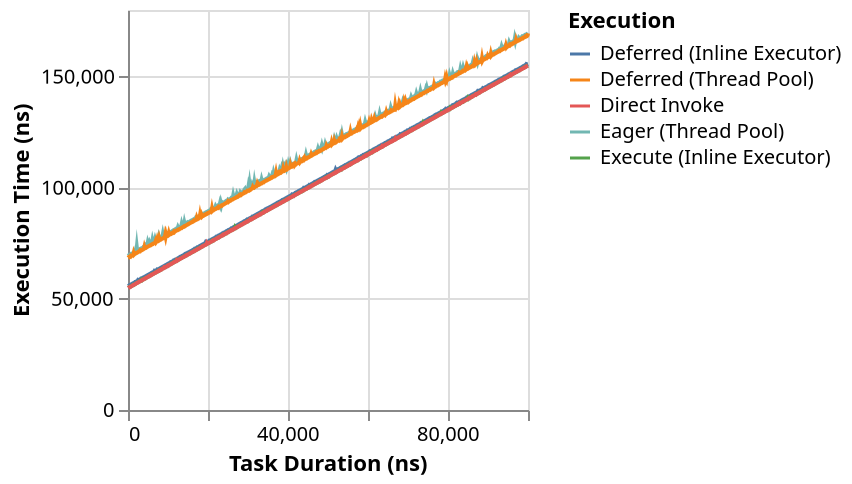 {
  "$schema": "https://vega.github.io/schema/vega-lite/v5.json",
  "data": {
    "values": [
      {
        "Task Duration (ns)": 100,
        "Eager (Thread Pool)": 69366,
        "l1": "Eager (Thread Pool)",
        "Deferred (Thread Pool)": 68506,
        "l2": "Deferred (Thread Pool)",
        "Deferred (Inline Executor)": 55757,
        "l3": "Deferred (Inline Executor)",
        "Execute (Inline Executor)": 55011,
        "l4": "Execute (Inline Executor)",
        "Direct Invoke": 54866,
        "l5": "Direct Invoke"
      },
      {
        "Task Duration (ns)": 200,
        "Eager (Thread Pool)": 69585,
        "l1": "Eager (Thread Pool)",
        "Deferred (Thread Pool)": 68786,
        "l2": "Deferred (Thread Pool)",
        "Deferred (Inline Executor)": 55928,
        "l3": "Deferred (Inline Executor)",
        "Execute (Inline Executor)": 55161,
        "l4": "Execute (Inline Executor)",
        "Direct Invoke": 55063,
        "l5": "Direct Invoke"
      },
      {
        "Task Duration (ns)": 300,
        "Eager (Thread Pool)": 69601,
        "l1": "Eager (Thread Pool)",
        "Deferred (Thread Pool)": 68732,
        "l2": "Deferred (Thread Pool)",
        "Deferred (Inline Executor)": 55938,
        "l3": "Deferred (Inline Executor)",
        "Execute (Inline Executor)": 55177,
        "l4": "Execute (Inline Executor)",
        "Direct Invoke": 55074,
        "l5": "Direct Invoke"
      },
      {
        "Task Duration (ns)": 400,
        "Eager (Thread Pool)": 69818,
        "l1": "Eager (Thread Pool)",
        "Deferred (Thread Pool)": 68918,
        "l2": "Deferred (Thread Pool)",
        "Deferred (Inline Executor)": 56174,
        "l3": "Deferred (Inline Executor)",
        "Execute (Inline Executor)": 55313,
        "l4": "Execute (Inline Executor)",
        "Direct Invoke": 55177,
        "l5": "Direct Invoke"
      },
      {
        "Task Duration (ns)": 500,
        "Eager (Thread Pool)": 69798,
        "l1": "Eager (Thread Pool)",
        "Deferred (Thread Pool)": 69073,
        "l2": "Deferred (Thread Pool)",
        "Deferred (Inline Executor)": 56284,
        "l3": "Deferred (Inline Executor)",
        "Execute (Inline Executor)": 55495,
        "l4": "Execute (Inline Executor)",
        "Direct Invoke": 55384,
        "l5": "Direct Invoke"
      },
      {
        "Task Duration (ns)": 600,
        "Eager (Thread Pool)": 69891,
        "l1": "Eager (Thread Pool)",
        "Deferred (Thread Pool)": 68999,
        "l2": "Deferred (Thread Pool)",
        "Deferred (Inline Executor)": 56273,
        "l3": "Deferred (Inline Executor)",
        "Execute (Inline Executor)": 55495,
        "l4": "Execute (Inline Executor)",
        "Direct Invoke": 55379,
        "l5": "Direct Invoke"
      },
      {
        "Task Duration (ns)": 700,
        "Eager (Thread Pool)": 70063,
        "l1": "Eager (Thread Pool)",
        "Deferred (Thread Pool)": 69356,
        "l2": "Deferred (Thread Pool)",
        "Deferred (Inline Executor)": 56388,
        "l3": "Deferred (Inline Executor)",
        "Execute (Inline Executor)": 55640,
        "l4": "Execute (Inline Executor)",
        "Direct Invoke": 55522,
        "l5": "Direct Invoke"
      },
      {
        "Task Duration (ns)": 800,
        "Eager (Thread Pool)": 70226,
        "l1": "Eager (Thread Pool)",
        "Deferred (Thread Pool)": 69249,
        "l2": "Deferred (Thread Pool)",
        "Deferred (Inline Executor)": 56547,
        "l3": "Deferred (Inline Executor)",
        "Execute (Inline Executor)": 55696,
        "l4": "Execute (Inline Executor)",
        "Direct Invoke": 55630,
        "l5": "Direct Invoke"
      },
      {
        "Task Duration (ns)": 900,
        "Eager (Thread Pool)": 70164,
        "l1": "Eager (Thread Pool)",
        "Deferred (Thread Pool)": 69371,
        "l2": "Deferred (Thread Pool)",
        "Deferred (Inline Executor)": 56631,
        "l3": "Deferred (Inline Executor)",
        "Execute (Inline Executor)": 55781,
        "l4": "Execute (Inline Executor)",
        "Direct Invoke": 55722,
        "l5": "Direct Invoke"
      },
      {
        "Task Duration (ns)": 1000,
        "Eager (Thread Pool)": 70350,
        "l1": "Eager (Thread Pool)",
        "Deferred (Thread Pool)": 69489,
        "l2": "Deferred (Thread Pool)",
        "Deferred (Inline Executor)": 56754,
        "l3": "Deferred (Inline Executor)",
        "Execute (Inline Executor)": 55987,
        "l4": "Execute (Inline Executor)",
        "Direct Invoke": 55862,
        "l5": "Direct Invoke"
      },
      {
        "Task Duration (ns)": 1100,
        "Eager (Thread Pool)": 70352,
        "l1": "Eager (Thread Pool)",
        "Deferred (Thread Pool)": 69514,
        "l2": "Deferred (Thread Pool)",
        "Deferred (Inline Executor)": 56780,
        "l3": "Deferred (Inline Executor)",
        "Execute (Inline Executor)": 55998,
        "l4": "Execute (Inline Executor)",
        "Direct Invoke": 55970,
        "l5": "Direct Invoke"
      },
      {
        "Task Duration (ns)": 1200,
        "Eager (Thread Pool)": 70562,
        "l1": "Eager (Thread Pool)",
        "Deferred (Thread Pool)": 69744,
        "l2": "Deferred (Thread Pool)",
        "Deferred (Inline Executor)": 56967,
        "l3": "Deferred (Inline Executor)",
        "Execute (Inline Executor)": 56113,
        "l4": "Execute (Inline Executor)",
        "Direct Invoke": 56062,
        "l5": "Direct Invoke"
      },
      {
        "Task Duration (ns)": 1300,
        "Eager (Thread Pool)": 70716,
        "l1": "Eager (Thread Pool)",
        "Deferred (Thread Pool)": 69770,
        "l2": "Deferred (Thread Pool)",
        "Deferred (Inline Executor)": 57059,
        "l3": "Deferred (Inline Executor)",
        "Execute (Inline Executor)": 56291,
        "l4": "Execute (Inline Executor)",
        "Direct Invoke": 56235,
        "l5": "Direct Invoke"
      },
      {
        "Task Duration (ns)": 1400,
        "Eager (Thread Pool)": 70652,
        "l1": "Eager (Thread Pool)",
        "Deferred (Thread Pool)": 70502,
        "l2": "Deferred (Thread Pool)",
        "Deferred (Inline Executor)": 57085,
        "l3": "Deferred (Inline Executor)",
        "Execute (Inline Executor)": 56256,
        "l4": "Execute (Inline Executor)",
        "Direct Invoke": 56260,
        "l5": "Direct Invoke"
      },
      {
        "Task Duration (ns)": 1500,
        "Eager (Thread Pool)": 70760,
        "l1": "Eager (Thread Pool)",
        "Deferred (Thread Pool)": 69901,
        "l2": "Deferred (Thread Pool)",
        "Deferred (Inline Executor)": 57239,
        "l3": "Deferred (Inline Executor)",
        "Execute (Inline Executor)": 56442,
        "l4": "Execute (Inline Executor)",
        "Direct Invoke": 56356,
        "l5": "Direct Invoke"
      },
      {
        "Task Duration (ns)": 1600,
        "Eager (Thread Pool)": 70892,
        "l1": "Eager (Thread Pool)",
        "Deferred (Thread Pool)": 70078,
        "l2": "Deferred (Thread Pool)",
        "Deferred (Inline Executor)": 57298,
        "l3": "Deferred (Inline Executor)",
        "Execute (Inline Executor)": 56510,
        "l4": "Execute (Inline Executor)",
        "Direct Invoke": 56432,
        "l5": "Direct Invoke"
      },
      {
        "Task Duration (ns)": 1700,
        "Eager (Thread Pool)": 70962,
        "l1": "Eager (Thread Pool)",
        "Deferred (Thread Pool)": 70252,
        "l2": "Deferred (Thread Pool)",
        "Deferred (Inline Executor)": 57387,
        "l3": "Deferred (Inline Executor)",
        "Execute (Inline Executor)": 56683,
        "l4": "Execute (Inline Executor)",
        "Direct Invoke": 56521,
        "l5": "Direct Invoke"
      },
      {
        "Task Duration (ns)": 1800,
        "Eager (Thread Pool)": 71192,
        "l1": "Eager (Thread Pool)",
        "Deferred (Thread Pool)": 70383,
        "l2": "Deferred (Thread Pool)",
        "Deferred (Inline Executor)": 57616,
        "l3": "Deferred (Inline Executor)",
        "Execute (Inline Executor)": 56801,
        "l4": "Execute (Inline Executor)",
        "Direct Invoke": 56688,
        "l5": "Direct Invoke"
      },
      {
        "Task Duration (ns)": 1900,
        "Eager (Thread Pool)": 71848,
        "l1": "Eager (Thread Pool)",
        "Deferred (Thread Pool)": 70447,
        "l2": "Deferred (Thread Pool)",
        "Deferred (Inline Executor)": 57618,
        "l3": "Deferred (Inline Executor)",
        "Execute (Inline Executor)": 56810,
        "l4": "Execute (Inline Executor)",
        "Direct Invoke": 56768,
        "l5": "Direct Invoke"
      },
      {
        "Task Duration (ns)": 2000,
        "Eager (Thread Pool)": 71335,
        "l1": "Eager (Thread Pool)",
        "Deferred (Thread Pool)": 70540,
        "l2": "Deferred (Thread Pool)",
        "Deferred (Inline Executor)": 57724,
        "l3": "Deferred (Inline Executor)",
        "Execute (Inline Executor)": 56996,
        "l4": "Execute (Inline Executor)",
        "Direct Invoke": 56900,
        "l5": "Direct Invoke"
      },
      {
        "Task Duration (ns)": 2100,
        "Eager (Thread Pool)": 71438,
        "l1": "Eager (Thread Pool)",
        "Deferred (Thread Pool)": 70748,
        "l2": "Deferred (Thread Pool)",
        "Deferred (Inline Executor)": 57860,
        "l3": "Deferred (Inline Executor)",
        "Execute (Inline Executor)": 57089,
        "l4": "Execute (Inline Executor)",
        "Direct Invoke": 57033,
        "l5": "Direct Invoke"
      },
      {
        "Task Duration (ns)": 2200,
        "Eager (Thread Pool)": 73190,
        "l1": "Eager (Thread Pool)",
        "Deferred (Thread Pool)": 70815,
        "l2": "Deferred (Thread Pool)",
        "Deferred (Inline Executor)": 57956,
        "l3": "Deferred (Inline Executor)",
        "Execute (Inline Executor)": 57133,
        "l4": "Execute (Inline Executor)",
        "Direct Invoke": 57077,
        "l5": "Direct Invoke"
      },
      {
        "Task Duration (ns)": 2300,
        "Eager (Thread Pool)": 71631,
        "l1": "Eager (Thread Pool)",
        "Deferred (Thread Pool)": 70783,
        "l2": "Deferred (Thread Pool)",
        "Deferred (Inline Executor)": 58038,
        "l3": "Deferred (Inline Executor)",
        "Execute (Inline Executor)": 57300,
        "l4": "Execute (Inline Executor)",
        "Direct Invoke": 57259,
        "l5": "Direct Invoke"
      },
      {
        "Task Duration (ns)": 2400,
        "Eager (Thread Pool)": 71871,
        "l1": "Eager (Thread Pool)",
        "Deferred (Thread Pool)": 70938,
        "l2": "Deferred (Thread Pool)",
        "Deferred (Inline Executor)": 58176,
        "l3": "Deferred (Inline Executor)",
        "Execute (Inline Executor)": 57373,
        "l4": "Execute (Inline Executor)",
        "Direct Invoke": 57322,
        "l5": "Direct Invoke"
      },
      {
        "Task Duration (ns)": 2500,
        "Eager (Thread Pool)": 71837,
        "l1": "Eager (Thread Pool)",
        "Deferred (Thread Pool)": 71048,
        "l2": "Deferred (Thread Pool)",
        "Deferred (Inline Executor)": 58468,
        "l3": "Deferred (Inline Executor)",
        "Execute (Inline Executor)": 57468,
        "l4": "Execute (Inline Executor)",
        "Direct Invoke": 57341,
        "l5": "Direct Invoke"
      },
      {
        "Task Duration (ns)": 2600,
        "Eager (Thread Pool)": 72007,
        "l1": "Eager (Thread Pool)",
        "Deferred (Thread Pool)": 71190,
        "l2": "Deferred (Thread Pool)",
        "Deferred (Inline Executor)": 58359,
        "l3": "Deferred (Inline Executor)",
        "Execute (Inline Executor)": 57602,
        "l4": "Execute (Inline Executor)",
        "Direct Invoke": 57529,
        "l5": "Direct Invoke"
      },
      {
        "Task Duration (ns)": 2700,
        "Eager (Thread Pool)": 72030,
        "l1": "Eager (Thread Pool)",
        "Deferred (Thread Pool)": 71211,
        "l2": "Deferred (Thread Pool)",
        "Deferred (Inline Executor)": 58406,
        "l3": "Deferred (Inline Executor)",
        "Execute (Inline Executor)": 57660,
        "l4": "Execute (Inline Executor)",
        "Direct Invoke": 57584,
        "l5": "Direct Invoke"
      },
      {
        "Task Duration (ns)": 2800,
        "Eager (Thread Pool)": 72182,
        "l1": "Eager (Thread Pool)",
        "Deferred (Thread Pool)": 71322,
        "l2": "Deferred (Thread Pool)",
        "Deferred (Inline Executor)": 58523,
        "l3": "Deferred (Inline Executor)",
        "Execute (Inline Executor)": 57816,
        "l4": "Execute (Inline Executor)",
        "Direct Invoke": 57685,
        "l5": "Direct Invoke"
      },
      {
        "Task Duration (ns)": 2900,
        "Eager (Thread Pool)": 72298,
        "l1": "Eager (Thread Pool)",
        "Deferred (Thread Pool)": 71554,
        "l2": "Deferred (Thread Pool)",
        "Deferred (Inline Executor)": 58683,
        "l3": "Deferred (Inline Executor)",
        "Execute (Inline Executor)": 57948,
        "l4": "Execute (Inline Executor)",
        "Direct Invoke": 57839,
        "l5": "Direct Invoke"
      },
      {
        "Task Duration (ns)": 3000,
        "Eager (Thread Pool)": 72296,
        "l1": "Eager (Thread Pool)",
        "Deferred (Thread Pool)": 71482,
        "l2": "Deferred (Thread Pool)",
        "Deferred (Inline Executor)": 58740,
        "l3": "Deferred (Inline Executor)",
        "Execute (Inline Executor)": 57958,
        "l4": "Execute (Inline Executor)",
        "Direct Invoke": 57894,
        "l5": "Direct Invoke"
      },
      {
        "Task Duration (ns)": 3100,
        "Eager (Thread Pool)": 72483,
        "l1": "Eager (Thread Pool)",
        "Deferred (Thread Pool)": 71818,
        "l2": "Deferred (Thread Pool)",
        "Deferred (Inline Executor)": 58906,
        "l3": "Deferred (Inline Executor)",
        "Execute (Inline Executor)": 58135,
        "l4": "Execute (Inline Executor)",
        "Direct Invoke": 58035,
        "l5": "Direct Invoke"
      },
      {
        "Task Duration (ns)": 3200,
        "Eager (Thread Pool)": 72491,
        "l1": "Eager (Thread Pool)",
        "Deferred (Thread Pool)": 71672,
        "l2": "Deferred (Thread Pool)",
        "Deferred (Inline Executor)": 58915,
        "l3": "Deferred (Inline Executor)",
        "Execute (Inline Executor)": 58161,
        "l4": "Execute (Inline Executor)",
        "Direct Invoke": 58084,
        "l5": "Direct Invoke"
      },
      {
        "Task Duration (ns)": 3300,
        "Eager (Thread Pool)": 72705,
        "l1": "Eager (Thread Pool)",
        "Deferred (Thread Pool)": 71791,
        "l2": "Deferred (Thread Pool)",
        "Deferred (Inline Executor)": 59223,
        "l3": "Deferred (Inline Executor)",
        "Execute (Inline Executor)": 58251,
        "l4": "Execute (Inline Executor)",
        "Direct Invoke": 58172,
        "l5": "Direct Invoke"
      },
      {
        "Task Duration (ns)": 3400,
        "Eager (Thread Pool)": 72778,
        "l1": "Eager (Thread Pool)",
        "Deferred (Thread Pool)": 71952,
        "l2": "Deferred (Thread Pool)",
        "Deferred (Inline Executor)": 59270,
        "l3": "Deferred (Inline Executor)",
        "Execute (Inline Executor)": 58553,
        "l4": "Execute (Inline Executor)",
        "Direct Invoke": 58336,
        "l5": "Direct Invoke"
      },
      {
        "Task Duration (ns)": 3500,
        "Eager (Thread Pool)": 72788,
        "l1": "Eager (Thread Pool)",
        "Deferred (Thread Pool)": 71947,
        "l2": "Deferred (Thread Pool)",
        "Deferred (Inline Executor)": 59215,
        "l3": "Deferred (Inline Executor)",
        "Execute (Inline Executor)": 58399,
        "l4": "Execute (Inline Executor)",
        "Direct Invoke": 58372,
        "l5": "Direct Invoke"
      },
      {
        "Task Duration (ns)": 3600,
        "Eager (Thread Pool)": 72923,
        "l1": "Eager (Thread Pool)",
        "Deferred (Thread Pool)": 72064,
        "l2": "Deferred (Thread Pool)",
        "Deferred (Inline Executor)": 59341,
        "l3": "Deferred (Inline Executor)",
        "Execute (Inline Executor)": 58588,
        "l4": "Execute (Inline Executor)",
        "Direct Invoke": 58495,
        "l5": "Direct Invoke"
      },
      {
        "Task Duration (ns)": 3700,
        "Eager (Thread Pool)": 72996,
        "l1": "Eager (Thread Pool)",
        "Deferred (Thread Pool)": 72226,
        "l2": "Deferred (Thread Pool)",
        "Deferred (Inline Executor)": 59499,
        "l3": "Deferred (Inline Executor)",
        "Execute (Inline Executor)": 58720,
        "l4": "Execute (Inline Executor)",
        "Direct Invoke": 58656,
        "l5": "Direct Invoke"
      },
      {
        "Task Duration (ns)": 3800,
        "Eager (Thread Pool)": 73048,
        "l1": "Eager (Thread Pool)",
        "Deferred (Thread Pool)": 72261,
        "l2": "Deferred (Thread Pool)",
        "Deferred (Inline Executor)": 59536,
        "l3": "Deferred (Inline Executor)",
        "Execute (Inline Executor)": 58740,
        "l4": "Execute (Inline Executor)",
        "Direct Invoke": 58681,
        "l5": "Direct Invoke"
      },
      {
        "Task Duration (ns)": 3900,
        "Eager (Thread Pool)": 73354,
        "l1": "Eager (Thread Pool)",
        "Deferred (Thread Pool)": 72411,
        "l2": "Deferred (Thread Pool)",
        "Deferred (Inline Executor)": 59696,
        "l3": "Deferred (Inline Executor)",
        "Execute (Inline Executor)": 58895,
        "l4": "Execute (Inline Executor)",
        "Direct Invoke": 58845,
        "l5": "Direct Invoke"
      },
      {
        "Task Duration (ns)": 4000,
        "Eager (Thread Pool)": 73345,
        "l1": "Eager (Thread Pool)",
        "Deferred (Thread Pool)": 72549,
        "l2": "Deferred (Thread Pool)",
        "Deferred (Inline Executor)": 59718,
        "l3": "Deferred (Inline Executor)",
        "Execute (Inline Executor)": 59033,
        "l4": "Execute (Inline Executor)",
        "Direct Invoke": 58887,
        "l5": "Direct Invoke"
      },
      {
        "Task Duration (ns)": 4100,
        "Eager (Thread Pool)": 73467,
        "l1": "Eager (Thread Pool)",
        "Deferred (Thread Pool)": 73339,
        "l2": "Deferred (Thread Pool)",
        "Deferred (Inline Executor)": 59853,
        "l3": "Deferred (Inline Executor)",
        "Execute (Inline Executor)": 59013,
        "l4": "Execute (Inline Executor)",
        "Direct Invoke": 58995,
        "l5": "Direct Invoke"
      },
      {
        "Task Duration (ns)": 4200,
        "Eager (Thread Pool)": 73575,
        "l1": "Eager (Thread Pool)",
        "Deferred (Thread Pool)": 72748,
        "l2": "Deferred (Thread Pool)",
        "Deferred (Inline Executor)": 59980,
        "l3": "Deferred (Inline Executor)",
        "Execute (Inline Executor)": 59214,
        "l4": "Execute (Inline Executor)",
        "Direct Invoke": 59124,
        "l5": "Direct Invoke"
      },
      {
        "Task Duration (ns)": 4300,
        "Eager (Thread Pool)": 73915,
        "l1": "Eager (Thread Pool)",
        "Deferred (Thread Pool)": 72795,
        "l2": "Deferred (Thread Pool)",
        "Deferred (Inline Executor)": 60006,
        "l3": "Deferred (Inline Executor)",
        "Execute (Inline Executor)": 59209,
        "l4": "Execute (Inline Executor)",
        "Direct Invoke": 59160,
        "l5": "Direct Invoke"
      },
      {
        "Task Duration (ns)": 4400,
        "Eager (Thread Pool)": 74545,
        "l1": "Eager (Thread Pool)",
        "Deferred (Thread Pool)": 72847,
        "l2": "Deferred (Thread Pool)",
        "Deferred (Inline Executor)": 60161,
        "l3": "Deferred (Inline Executor)",
        "Execute (Inline Executor)": 59397,
        "l4": "Execute (Inline Executor)",
        "Direct Invoke": 59290,
        "l5": "Direct Invoke"
      },
      {
        "Task Duration (ns)": 4500,
        "Eager (Thread Pool)": 74628,
        "l1": "Eager (Thread Pool)",
        "Deferred (Thread Pool)": 73012,
        "l2": "Deferred (Thread Pool)",
        "Deferred (Inline Executor)": 60268,
        "l3": "Deferred (Inline Executor)",
        "Execute (Inline Executor)": 59485,
        "l4": "Execute (Inline Executor)",
        "Direct Invoke": 59471,
        "l5": "Direct Invoke"
      },
      {
        "Task Duration (ns)": 4600,
        "Eager (Thread Pool)": 74682,
        "l1": "Eager (Thread Pool)",
        "Deferred (Thread Pool)": 73097,
        "l2": "Deferred (Thread Pool)",
        "Deferred (Inline Executor)": 60374,
        "l3": "Deferred (Inline Executor)",
        "Execute (Inline Executor)": 59538,
        "l4": "Execute (Inline Executor)",
        "Direct Invoke": 59497,
        "l5": "Direct Invoke"
      },
      {
        "Task Duration (ns)": 4700,
        "Eager (Thread Pool)": 74079,
        "l1": "Eager (Thread Pool)",
        "Deferred (Thread Pool)": 73296,
        "l2": "Deferred (Thread Pool)",
        "Deferred (Inline Executor)": 60496,
        "l3": "Deferred (Inline Executor)",
        "Execute (Inline Executor)": 59661,
        "l4": "Execute (Inline Executor)",
        "Direct Invoke": 59640,
        "l5": "Direct Invoke"
      },
      {
        "Task Duration (ns)": 4800,
        "Eager (Thread Pool)": 74159,
        "l1": "Eager (Thread Pool)",
        "Deferred (Thread Pool)": 73343,
        "l2": "Deferred (Thread Pool)",
        "Deferred (Inline Executor)": 60559,
        "l3": "Deferred (Inline Executor)",
        "Execute (Inline Executor)": 59810,
        "l4": "Execute (Inline Executor)",
        "Direct Invoke": 59705,
        "l5": "Direct Invoke"
      },
      {
        "Task Duration (ns)": 4900,
        "Eager (Thread Pool)": 75038,
        "l1": "Eager (Thread Pool)",
        "Deferred (Thread Pool)": 73448,
        "l2": "Deferred (Thread Pool)",
        "Deferred (Inline Executor)": 60684,
        "l3": "Deferred (Inline Executor)",
        "Execute (Inline Executor)": 59863,
        "l4": "Execute (Inline Executor)",
        "Direct Invoke": 59791,
        "l5": "Direct Invoke"
      },
      {
        "Task Duration (ns)": 5000,
        "Eager (Thread Pool)": 74351,
        "l1": "Eager (Thread Pool)",
        "Deferred (Thread Pool)": 73571,
        "l2": "Deferred (Thread Pool)",
        "Deferred (Inline Executor)": 60811,
        "l3": "Deferred (Inline Executor)",
        "Execute (Inline Executor)": 59991,
        "l4": "Execute (Inline Executor)",
        "Direct Invoke": 59937,
        "l5": "Direct Invoke"
      },
      {
        "Task Duration (ns)": 5100,
        "Eager (Thread Pool)": 74392,
        "l1": "Eager (Thread Pool)",
        "Deferred (Thread Pool)": 73652,
        "l2": "Deferred (Thread Pool)",
        "Deferred (Inline Executor)": 60840,
        "l3": "Deferred (Inline Executor)",
        "Execute (Inline Executor)": 60029,
        "l4": "Execute (Inline Executor)",
        "Direct Invoke": 59970,
        "l5": "Direct Invoke"
      },
      {
        "Task Duration (ns)": 5200,
        "Eager (Thread Pool)": 74573,
        "l1": "Eager (Thread Pool)",
        "Deferred (Thread Pool)": 73759,
        "l2": "Deferred (Thread Pool)",
        "Deferred (Inline Executor)": 60948,
        "l3": "Deferred (Inline Executor)",
        "Execute (Inline Executor)": 60189,
        "l4": "Execute (Inline Executor)",
        "Direct Invoke": 60098,
        "l5": "Direct Invoke"
      },
      {
        "Task Duration (ns)": 5300,
        "Eager (Thread Pool)": 74614,
        "l1": "Eager (Thread Pool)",
        "Deferred (Thread Pool)": 73856,
        "l2": "Deferred (Thread Pool)",
        "Deferred (Inline Executor)": 61084,
        "l3": "Deferred (Inline Executor)",
        "Execute (Inline Executor)": 60321,
        "l4": "Execute (Inline Executor)",
        "Direct Invoke": 60270,
        "l5": "Direct Invoke"
      },
      {
        "Task Duration (ns)": 5400,
        "Eager (Thread Pool)": 75308,
        "l1": "Eager (Thread Pool)",
        "Deferred (Thread Pool)": 73940,
        "l2": "Deferred (Thread Pool)",
        "Deferred (Inline Executor)": 61151,
        "l3": "Deferred (Inline Executor)",
        "Execute (Inline Executor)": 60382,
        "l4": "Execute (Inline Executor)",
        "Direct Invoke": 60260,
        "l5": "Direct Invoke"
      },
      {
        "Task Duration (ns)": 5500,
        "Eager (Thread Pool)": 74893,
        "l1": "Eager (Thread Pool)",
        "Deferred (Thread Pool)": 74055,
        "l2": "Deferred (Thread Pool)",
        "Deferred (Inline Executor)": 61294,
        "l3": "Deferred (Inline Executor)",
        "Execute (Inline Executor)": 60496,
        "l4": "Execute (Inline Executor)",
        "Direct Invoke": 60416,
        "l5": "Direct Invoke"
      },
      {
        "Task Duration (ns)": 5600,
        "Eager (Thread Pool)": 74916,
        "l1": "Eager (Thread Pool)",
        "Deferred (Thread Pool)": 74029,
        "l2": "Deferred (Thread Pool)",
        "Deferred (Inline Executor)": 61348,
        "l3": "Deferred (Inline Executor)",
        "Execute (Inline Executor)": 60586,
        "l4": "Execute (Inline Executor)",
        "Direct Invoke": 60555,
        "l5": "Direct Invoke"
      },
      {
        "Task Duration (ns)": 5700,
        "Eager (Thread Pool)": 74971,
        "l1": "Eager (Thread Pool)",
        "Deferred (Thread Pool)": 74150,
        "l2": "Deferred (Thread Pool)",
        "Deferred (Inline Executor)": 61414,
        "l3": "Deferred (Inline Executor)",
        "Execute (Inline Executor)": 60646,
        "l4": "Execute (Inline Executor)",
        "Direct Invoke": 60564,
        "l5": "Direct Invoke"
      },
      {
        "Task Duration (ns)": 5800,
        "Eager (Thread Pool)": 75194,
        "l1": "Eager (Thread Pool)",
        "Deferred (Thread Pool)": 74380,
        "l2": "Deferred (Thread Pool)",
        "Deferred (Inline Executor)": 61594,
        "l3": "Deferred (Inline Executor)",
        "Execute (Inline Executor)": 60812,
        "l4": "Execute (Inline Executor)",
        "Direct Invoke": 60810,
        "l5": "Direct Invoke"
      },
      {
        "Task Duration (ns)": 5900,
        "Eager (Thread Pool)": 75277,
        "l1": "Eager (Thread Pool)",
        "Deferred (Thread Pool)": 74426,
        "l2": "Deferred (Thread Pool)",
        "Deferred (Inline Executor)": 61583,
        "l3": "Deferred (Inline Executor)",
        "Execute (Inline Executor)": 60864,
        "l4": "Execute (Inline Executor)",
        "Direct Invoke": 60790,
        "l5": "Direct Invoke"
      },
      {
        "Task Duration (ns)": 6000,
        "Eager (Thread Pool)": 75381,
        "l1": "Eager (Thread Pool)",
        "Deferred (Thread Pool)": 74475,
        "l2": "Deferred (Thread Pool)",
        "Deferred (Inline Executor)": 61757,
        "l3": "Deferred (Inline Executor)",
        "Execute (Inline Executor)": 61008,
        "l4": "Execute (Inline Executor)",
        "Direct Invoke": 60931,
        "l5": "Direct Invoke"
      },
      {
        "Task Duration (ns)": 6100,
        "Eager (Thread Pool)": 76333,
        "l1": "Eager (Thread Pool)",
        "Deferred (Thread Pool)": 74657,
        "l2": "Deferred (Thread Pool)",
        "Deferred (Inline Executor)": 61898,
        "l3": "Deferred (Inline Executor)",
        "Execute (Inline Executor)": 61157,
        "l4": "Execute (Inline Executor)",
        "Direct Invoke": 61065,
        "l5": "Direct Invoke"
      },
      {
        "Task Duration (ns)": 6200,
        "Eager (Thread Pool)": 75535,
        "l1": "Eager (Thread Pool)",
        "Deferred (Thread Pool)": 74658,
        "l2": "Deferred (Thread Pool)",
        "Deferred (Inline Executor)": 61879,
        "l3": "Deferred (Inline Executor)",
        "Execute (Inline Executor)": 61169,
        "l4": "Execute (Inline Executor)",
        "Direct Invoke": 61082,
        "l5": "Direct Invoke"
      },
      {
        "Task Duration (ns)": 6300,
        "Eager (Thread Pool)": 75640,
        "l1": "Eager (Thread Pool)",
        "Deferred (Thread Pool)": 74883,
        "l2": "Deferred (Thread Pool)",
        "Deferred (Inline Executor)": 62036,
        "l3": "Deferred (Inline Executor)",
        "Execute (Inline Executor)": 61297,
        "l4": "Execute (Inline Executor)",
        "Direct Invoke": 61235,
        "l5": "Direct Invoke"
      },
      {
        "Task Duration (ns)": 6400,
        "Eager (Thread Pool)": 75697,
        "l1": "Eager (Thread Pool)",
        "Deferred (Thread Pool)": 74939,
        "l2": "Deferred (Thread Pool)",
        "Deferred (Inline Executor)": 62117,
        "l3": "Deferred (Inline Executor)",
        "Execute (Inline Executor)": 61321,
        "l4": "Execute (Inline Executor)",
        "Direct Invoke": 61325,
        "l5": "Direct Invoke"
      },
      {
        "Task Duration (ns)": 6500,
        "Eager (Thread Pool)": 75801,
        "l1": "Eager (Thread Pool)",
        "Deferred (Thread Pool)": 75001,
        "l2": "Deferred (Thread Pool)",
        "Deferred (Inline Executor)": 62225,
        "l3": "Deferred (Inline Executor)",
        "Execute (Inline Executor)": 61447,
        "l4": "Execute (Inline Executor)",
        "Direct Invoke": 61417,
        "l5": "Direct Invoke"
      },
      {
        "Task Duration (ns)": 6600,
        "Eager (Thread Pool)": 76026,
        "l1": "Eager (Thread Pool)",
        "Deferred (Thread Pool)": 75138,
        "l2": "Deferred (Thread Pool)",
        "Deferred (Inline Executor)": 62523,
        "l3": "Deferred (Inline Executor)",
        "Execute (Inline Executor)": 61613,
        "l4": "Execute (Inline Executor)",
        "Direct Invoke": 61546,
        "l5": "Direct Invoke"
      },
      {
        "Task Duration (ns)": 6700,
        "Eager (Thread Pool)": 76018,
        "l1": "Eager (Thread Pool)",
        "Deferred (Thread Pool)": 75207,
        "l2": "Deferred (Thread Pool)",
        "Deferred (Inline Executor)": 62390,
        "l3": "Deferred (Inline Executor)",
        "Execute (Inline Executor)": 61637,
        "l4": "Execute (Inline Executor)",
        "Direct Invoke": 61644,
        "l5": "Direct Invoke"
      },
      {
        "Task Duration (ns)": 6800,
        "Eager (Thread Pool)": 76830,
        "l1": "Eager (Thread Pool)",
        "Deferred (Thread Pool)": 75375,
        "l2": "Deferred (Thread Pool)",
        "Deferred (Inline Executor)": 62504,
        "l3": "Deferred (Inline Executor)",
        "Execute (Inline Executor)": 61748,
        "l4": "Execute (Inline Executor)",
        "Direct Invoke": 61700,
        "l5": "Direct Invoke"
      },
      {
        "Task Duration (ns)": 6900,
        "Eager (Thread Pool)": 76281,
        "l1": "Eager (Thread Pool)",
        "Deferred (Thread Pool)": 75912,
        "l2": "Deferred (Thread Pool)",
        "Deferred (Inline Executor)": 62673,
        "l3": "Deferred (Inline Executor)",
        "Execute (Inline Executor)": 61873,
        "l4": "Execute (Inline Executor)",
        "Direct Invoke": 61880,
        "l5": "Direct Invoke"
      },
      {
        "Task Duration (ns)": 7000,
        "Eager (Thread Pool)": 76315,
        "l1": "Eager (Thread Pool)",
        "Deferred (Thread Pool)": 75447,
        "l2": "Deferred (Thread Pool)",
        "Deferred (Inline Executor)": 62694,
        "l3": "Deferred (Inline Executor)",
        "Execute (Inline Executor)": 61936,
        "l4": "Execute (Inline Executor)",
        "Direct Invoke": 61885,
        "l5": "Direct Invoke"
      },
      {
        "Task Duration (ns)": 7100,
        "Eager (Thread Pool)": 76489,
        "l1": "Eager (Thread Pool)",
        "Deferred (Thread Pool)": 75688,
        "l2": "Deferred (Thread Pool)",
        "Deferred (Inline Executor)": 62882,
        "l3": "Deferred (Inline Executor)",
        "Execute (Inline Executor)": 62123,
        "l4": "Execute (Inline Executor)",
        "Direct Invoke": 62057,
        "l5": "Direct Invoke"
      },
      {
        "Task Duration (ns)": 7200,
        "Eager (Thread Pool)": 76658,
        "l1": "Eager (Thread Pool)",
        "Deferred (Thread Pool)": 75867,
        "l2": "Deferred (Thread Pool)",
        "Deferred (Inline Executor)": 63032,
        "l3": "Deferred (Inline Executor)",
        "Execute (Inline Executor)": 62209,
        "l4": "Execute (Inline Executor)",
        "Direct Invoke": 62167,
        "l5": "Direct Invoke"
      },
      {
        "Task Duration (ns)": 7300,
        "Eager (Thread Pool)": 76651,
        "l1": "Eager (Thread Pool)",
        "Deferred (Thread Pool)": 76606,
        "l2": "Deferred (Thread Pool)",
        "Deferred (Inline Executor)": 63241,
        "l3": "Deferred (Inline Executor)",
        "Execute (Inline Executor)": 62246,
        "l4": "Execute (Inline Executor)",
        "Direct Invoke": 62277,
        "l5": "Direct Invoke"
      },
      {
        "Task Duration (ns)": 7400,
        "Eager (Thread Pool)": 76804,
        "l1": "Eager (Thread Pool)",
        "Deferred (Thread Pool)": 75977,
        "l2": "Deferred (Thread Pool)",
        "Deferred (Inline Executor)": 63180,
        "l3": "Deferred (Inline Executor)",
        "Execute (Inline Executor)": 62455,
        "l4": "Execute (Inline Executor)",
        "Direct Invoke": 62375,
        "l5": "Direct Invoke"
      },
      {
        "Task Duration (ns)": 7500,
        "Eager (Thread Pool)": 76778,
        "l1": "Eager (Thread Pool)",
        "Deferred (Thread Pool)": 75973,
        "l2": "Deferred (Thread Pool)",
        "Deferred (Inline Executor)": 63275,
        "l3": "Deferred (Inline Executor)",
        "Execute (Inline Executor)": 62431,
        "l4": "Execute (Inline Executor)",
        "Direct Invoke": 62407,
        "l5": "Direct Invoke"
      },
      {
        "Task Duration (ns)": 7600,
        "Eager (Thread Pool)": 76994,
        "l1": "Eager (Thread Pool)",
        "Deferred (Thread Pool)": 76155,
        "l2": "Deferred (Thread Pool)",
        "Deferred (Inline Executor)": 63378,
        "l3": "Deferred (Inline Executor)",
        "Execute (Inline Executor)": 62609,
        "l4": "Execute (Inline Executor)",
        "Direct Invoke": 62563,
        "l5": "Direct Invoke"
      },
      {
        "Task Duration (ns)": 7700,
        "Eager (Thread Pool)": 77799,
        "l1": "Eager (Thread Pool)",
        "Deferred (Thread Pool)": 76236,
        "l2": "Deferred (Thread Pool)",
        "Deferred (Inline Executor)": 63470,
        "l3": "Deferred (Inline Executor)",
        "Execute (Inline Executor)": 62786,
        "l4": "Execute (Inline Executor)",
        "Direct Invoke": 62708,
        "l5": "Direct Invoke"
      },
      {
        "Task Duration (ns)": 7800,
        "Eager (Thread Pool)": 77142,
        "l1": "Eager (Thread Pool)",
        "Deferred (Thread Pool)": 77138,
        "l2": "Deferred (Thread Pool)",
        "Deferred (Inline Executor)": 63523,
        "l3": "Deferred (Inline Executor)",
        "Execute (Inline Executor)": 62738,
        "l4": "Execute (Inline Executor)",
        "Direct Invoke": 62646,
        "l5": "Direct Invoke"
      },
      {
        "Task Duration (ns)": 7900,
        "Eager (Thread Pool)": 77273,
        "l1": "Eager (Thread Pool)",
        "Deferred (Thread Pool)": 76424,
        "l2": "Deferred (Thread Pool)",
        "Deferred (Inline Executor)": 63662,
        "l3": "Deferred (Inline Executor)",
        "Execute (Inline Executor)": 62906,
        "l4": "Execute (Inline Executor)",
        "Direct Invoke": 62837,
        "l5": "Direct Invoke"
      },
      {
        "Task Duration (ns)": 8000,
        "Eager (Thread Pool)": 77394,
        "l1": "Eager (Thread Pool)",
        "Deferred (Thread Pool)": 76553,
        "l2": "Deferred (Thread Pool)",
        "Deferred (Inline Executor)": 63758,
        "l3": "Deferred (Inline Executor)",
        "Execute (Inline Executor)": 62971,
        "l4": "Execute (Inline Executor)",
        "Direct Invoke": 62987,
        "l5": "Direct Invoke"
      },
      {
        "Task Duration (ns)": 8100,
        "Eager (Thread Pool)": 77374,
        "l1": "Eager (Thread Pool)",
        "Deferred (Thread Pool)": 76586,
        "l2": "Deferred (Thread Pool)",
        "Deferred (Inline Executor)": 63826,
        "l3": "Deferred (Inline Executor)",
        "Execute (Inline Executor)": 63081,
        "l4": "Execute (Inline Executor)",
        "Direct Invoke": 62993,
        "l5": "Direct Invoke"
      },
      {
        "Task Duration (ns)": 8200,
        "Eager (Thread Pool)": 77503,
        "l1": "Eager (Thread Pool)",
        "Deferred (Thread Pool)": 76638,
        "l2": "Deferred (Thread Pool)",
        "Deferred (Inline Executor)": 64004,
        "l3": "Deferred (Inline Executor)",
        "Execute (Inline Executor)": 63267,
        "l4": "Execute (Inline Executor)",
        "Direct Invoke": 63144,
        "l5": "Direct Invoke"
      },
      {
        "Task Duration (ns)": 8300,
        "Eager (Thread Pool)": 77656,
        "l1": "Eager (Thread Pool)",
        "Deferred (Thread Pool)": 76801,
        "l2": "Deferred (Thread Pool)",
        "Deferred (Inline Executor)": 64041,
        "l3": "Deferred (Inline Executor)",
        "Execute (Inline Executor)": 63228,
        "l4": "Execute (Inline Executor)",
        "Direct Invoke": 63155,
        "l5": "Direct Invoke"
      },
      {
        "Task Duration (ns)": 8400,
        "Eager (Thread Pool)": 77695,
        "l1": "Eager (Thread Pool)",
        "Deferred (Thread Pool)": 76990,
        "l2": "Deferred (Thread Pool)",
        "Deferred (Inline Executor)": 64177,
        "l3": "Deferred (Inline Executor)",
        "Execute (Inline Executor)": 63436,
        "l4": "Execute (Inline Executor)",
        "Direct Invoke": 63386,
        "l5": "Direct Invoke"
      },
      {
        "Task Duration (ns)": 8500,
        "Eager (Thread Pool)": 77834,
        "l1": "Eager (Thread Pool)",
        "Deferred (Thread Pool)": 77058,
        "l2": "Deferred (Thread Pool)",
        "Deferred (Inline Executor)": 64288,
        "l3": "Deferred (Inline Executor)",
        "Execute (Inline Executor)": 63532,
        "l4": "Execute (Inline Executor)",
        "Direct Invoke": 63510,
        "l5": "Direct Invoke"
      },
      {
        "Task Duration (ns)": 8600,
        "Eager (Thread Pool)": 77984,
        "l1": "Eager (Thread Pool)",
        "Deferred (Thread Pool)": 77093,
        "l2": "Deferred (Thread Pool)",
        "Deferred (Inline Executor)": 64336,
        "l3": "Deferred (Inline Executor)",
        "Execute (Inline Executor)": 63599,
        "l4": "Execute (Inline Executor)",
        "Direct Invoke": 63523,
        "l5": "Direct Invoke"
      },
      {
        "Task Duration (ns)": 8700,
        "Eager (Thread Pool)": 78960,
        "l1": "Eager (Thread Pool)",
        "Deferred (Thread Pool)": 77198,
        "l2": "Deferred (Thread Pool)",
        "Deferred (Inline Executor)": 64486,
        "l3": "Deferred (Inline Executor)",
        "Execute (Inline Executor)": 63706,
        "l4": "Execute (Inline Executor)",
        "Direct Invoke": 63668,
        "l5": "Direct Invoke"
      },
      {
        "Task Duration (ns)": 8800,
        "Eager (Thread Pool)": 78084,
        "l1": "Eager (Thread Pool)",
        "Deferred (Thread Pool)": 77362,
        "l2": "Deferred (Thread Pool)",
        "Deferred (Inline Executor)": 64568,
        "l3": "Deferred (Inline Executor)",
        "Execute (Inline Executor)": 63766,
        "l4": "Execute (Inline Executor)",
        "Direct Invoke": 63765,
        "l5": "Direct Invoke"
      },
      {
        "Task Duration (ns)": 8900,
        "Eager (Thread Pool)": 78205,
        "l1": "Eager (Thread Pool)",
        "Deferred (Thread Pool)": 77452,
        "l2": "Deferred (Thread Pool)",
        "Deferred (Inline Executor)": 64624,
        "l3": "Deferred (Inline Executor)",
        "Execute (Inline Executor)": 63914,
        "l4": "Execute (Inline Executor)",
        "Direct Invoke": 63818,
        "l5": "Direct Invoke"
      },
      {
        "Task Duration (ns)": 9000,
        "Eager (Thread Pool)": 78476,
        "l1": "Eager (Thread Pool)",
        "Deferred (Thread Pool)": 77574,
        "l2": "Deferred (Thread Pool)",
        "Deferred (Inline Executor)": 64778,
        "l3": "Deferred (Inline Executor)",
        "Execute (Inline Executor)": 64052,
        "l4": "Execute (Inline Executor)",
        "Direct Invoke": 64099,
        "l5": "Direct Invoke"
      },
      {
        "Task Duration (ns)": 9100,
        "Eager (Thread Pool)": 78416,
        "l1": "Eager (Thread Pool)",
        "Deferred (Thread Pool)": 77595,
        "l2": "Deferred (Thread Pool)",
        "Deferred (Inline Executor)": 64845,
        "l3": "Deferred (Inline Executor)",
        "Execute (Inline Executor)": 64071,
        "l4": "Execute (Inline Executor)",
        "Direct Invoke": 63981,
        "l5": "Direct Invoke"
      },
      {
        "Task Duration (ns)": 9200,
        "Eager (Thread Pool)": 78648,
        "l1": "Eager (Thread Pool)",
        "Deferred (Thread Pool)": 77764,
        "l2": "Deferred (Thread Pool)",
        "Deferred (Inline Executor)": 64980,
        "l3": "Deferred (Inline Executor)",
        "Execute (Inline Executor)": 64176,
        "l4": "Execute (Inline Executor)",
        "Direct Invoke": 64127,
        "l5": "Direct Invoke"
      },
      {
        "Task Duration (ns)": 9300,
        "Eager (Thread Pool)": 78679,
        "l1": "Eager (Thread Pool)",
        "Deferred (Thread Pool)": 78709,
        "l2": "Deferred (Thread Pool)",
        "Deferred (Inline Executor)": 65110,
        "l3": "Deferred (Inline Executor)",
        "Execute (Inline Executor)": 64369,
        "l4": "Execute (Inline Executor)",
        "Direct Invoke": 64335,
        "l5": "Direct Invoke"
      },
      {
        "Task Duration (ns)": 9400,
        "Eager (Thread Pool)": 78713,
        "l1": "Eager (Thread Pool)",
        "Deferred (Thread Pool)": 77921,
        "l2": "Deferred (Thread Pool)",
        "Deferred (Inline Executor)": 65167,
        "l3": "Deferred (Inline Executor)",
        "Execute (Inline Executor)": 64342,
        "l4": "Execute (Inline Executor)",
        "Direct Invoke": 64301,
        "l5": "Direct Invoke"
      },
      {
        "Task Duration (ns)": 9500,
        "Eager (Thread Pool)": 78858,
        "l1": "Eager (Thread Pool)",
        "Deferred (Thread Pool)": 78835,
        "l2": "Deferred (Thread Pool)",
        "Deferred (Inline Executor)": 65272,
        "l3": "Deferred (Inline Executor)",
        "Execute (Inline Executor)": 64554,
        "l4": "Execute (Inline Executor)",
        "Direct Invoke": 64460,
        "l5": "Direct Invoke"
      },
      {
        "Task Duration (ns)": 9600,
        "Eager (Thread Pool)": 78899,
        "l1": "Eager (Thread Pool)",
        "Deferred (Thread Pool)": 78096,
        "l2": "Deferred (Thread Pool)",
        "Deferred (Inline Executor)": 65349,
        "l3": "Deferred (Inline Executor)",
        "Execute (Inline Executor)": 64591,
        "l4": "Execute (Inline Executor)",
        "Direct Invoke": 64491,
        "l5": "Direct Invoke"
      },
      {
        "Task Duration (ns)": 9700,
        "Eager (Thread Pool)": 79055,
        "l1": "Eager (Thread Pool)",
        "Deferred (Thread Pool)": 78169,
        "l2": "Deferred (Thread Pool)",
        "Deferred (Inline Executor)": 65464,
        "l3": "Deferred (Inline Executor)",
        "Execute (Inline Executor)": 64634,
        "l4": "Execute (Inline Executor)",
        "Direct Invoke": 64609,
        "l5": "Direct Invoke"
      },
      {
        "Task Duration (ns)": 9800,
        "Eager (Thread Pool)": 79351,
        "l1": "Eager (Thread Pool)",
        "Deferred (Thread Pool)": 78325,
        "l2": "Deferred (Thread Pool)",
        "Deferred (Inline Executor)": 65602,
        "l3": "Deferred (Inline Executor)",
        "Execute (Inline Executor)": 64832,
        "l4": "Execute (Inline Executor)",
        "Direct Invoke": 64812,
        "l5": "Direct Invoke"
      },
      {
        "Task Duration (ns)": 9900,
        "Eager (Thread Pool)": 79278,
        "l1": "Eager (Thread Pool)",
        "Deferred (Thread Pool)": 78403,
        "l2": "Deferred (Thread Pool)",
        "Deferred (Inline Executor)": 65624,
        "l3": "Deferred (Inline Executor)",
        "Execute (Inline Executor)": 64849,
        "l4": "Execute (Inline Executor)",
        "Direct Invoke": 64767,
        "l5": "Direct Invoke"
      },
      {
        "Task Duration (ns)": 10000,
        "Eager (Thread Pool)": 79303,
        "l1": "Eager (Thread Pool)",
        "Deferred (Thread Pool)": 78587,
        "l2": "Deferred (Thread Pool)",
        "Deferred (Inline Executor)": 65783,
        "l3": "Deferred (Inline Executor)",
        "Execute (Inline Executor)": 64971,
        "l4": "Execute (Inline Executor)",
        "Direct Invoke": 64989,
        "l5": "Direct Invoke"
      },
      {
        "Task Duration (ns)": 10100,
        "Eager (Thread Pool)": 79498,
        "l1": "Eager (Thread Pool)",
        "Deferred (Thread Pool)": 78725,
        "l2": "Deferred (Thread Pool)",
        "Deferred (Inline Executor)": 65897,
        "l3": "Deferred (Inline Executor)",
        "Execute (Inline Executor)": 65142,
        "l4": "Execute (Inline Executor)",
        "Direct Invoke": 65147,
        "l5": "Direct Invoke"
      },
      {
        "Task Duration (ns)": 10200,
        "Eager (Thread Pool)": 79540,
        "l1": "Eager (Thread Pool)",
        "Deferred (Thread Pool)": 79492,
        "l2": "Deferred (Thread Pool)",
        "Deferred (Inline Executor)": 65949,
        "l3": "Deferred (Inline Executor)",
        "Execute (Inline Executor)": 65197,
        "l4": "Execute (Inline Executor)",
        "Direct Invoke": 65093,
        "l5": "Direct Invoke"
      },
      {
        "Task Duration (ns)": 10300,
        "Eager (Thread Pool)": 79698,
        "l1": "Eager (Thread Pool)",
        "Deferred (Thread Pool)": 78832,
        "l2": "Deferred (Thread Pool)",
        "Deferred (Inline Executor)": 66091,
        "l3": "Deferred (Inline Executor)",
        "Execute (Inline Executor)": 65364,
        "l4": "Execute (Inline Executor)",
        "Direct Invoke": 65309,
        "l5": "Direct Invoke"
      },
      {
        "Task Duration (ns)": 10400,
        "Eager (Thread Pool)": 79642,
        "l1": "Eager (Thread Pool)",
        "Deferred (Thread Pool)": 78975,
        "l2": "Deferred (Thread Pool)",
        "Deferred (Inline Executor)": 66162,
        "l3": "Deferred (Inline Executor)",
        "Execute (Inline Executor)": 65371,
        "l4": "Execute (Inline Executor)",
        "Direct Invoke": 65364,
        "l5": "Direct Invoke"
      },
      {
        "Task Duration (ns)": 10500,
        "Eager (Thread Pool)": 79872,
        "l1": "Eager (Thread Pool)",
        "Deferred (Thread Pool)": 79018,
        "l2": "Deferred (Thread Pool)",
        "Deferred (Inline Executor)": 66224,
        "l3": "Deferred (Inline Executor)",
        "Execute (Inline Executor)": 65467,
        "l4": "Execute (Inline Executor)",
        "Direct Invoke": 65443,
        "l5": "Direct Invoke"
      },
      {
        "Task Duration (ns)": 10600,
        "Eager (Thread Pool)": 80064,
        "l1": "Eager (Thread Pool)",
        "Deferred (Thread Pool)": 79214,
        "l2": "Deferred (Thread Pool)",
        "Deferred (Inline Executor)": 66431,
        "l3": "Deferred (Inline Executor)",
        "Execute (Inline Executor)": 65660,
        "l4": "Execute (Inline Executor)",
        "Direct Invoke": 65573,
        "l5": "Direct Invoke"
      },
      {
        "Task Duration (ns)": 10700,
        "Eager (Thread Pool)": 80083,
        "l1": "Eager (Thread Pool)",
        "Deferred (Thread Pool)": 79338,
        "l2": "Deferred (Thread Pool)",
        "Deferred (Inline Executor)": 66424,
        "l3": "Deferred (Inline Executor)",
        "Execute (Inline Executor)": 65635,
        "l4": "Execute (Inline Executor)",
        "Direct Invoke": 65617,
        "l5": "Direct Invoke"
      },
      {
        "Task Duration (ns)": 10800,
        "Eager (Thread Pool)": 80195,
        "l1": "Eager (Thread Pool)",
        "Deferred (Thread Pool)": 79277,
        "l2": "Deferred (Thread Pool)",
        "Deferred (Inline Executor)": 66611,
        "l3": "Deferred (Inline Executor)",
        "Execute (Inline Executor)": 65780,
        "l4": "Execute (Inline Executor)",
        "Direct Invoke": 65703,
        "l5": "Direct Invoke"
      },
      {
        "Task Duration (ns)": 10900,
        "Eager (Thread Pool)": 80301,
        "l1": "Eager (Thread Pool)",
        "Deferred (Thread Pool)": 79488,
        "l2": "Deferred (Thread Pool)",
        "Deferred (Inline Executor)": 66639,
        "l3": "Deferred (Inline Executor)",
        "Execute (Inline Executor)": 66005,
        "l4": "Execute (Inline Executor)",
        "Direct Invoke": 65876,
        "l5": "Direct Invoke"
      },
      {
        "Task Duration (ns)": 11000,
        "Eager (Thread Pool)": 80234,
        "l1": "Eager (Thread Pool)",
        "Deferred (Thread Pool)": 79502,
        "l2": "Deferred (Thread Pool)",
        "Deferred (Inline Executor)": 66789,
        "l3": "Deferred (Inline Executor)",
        "Execute (Inline Executor)": 66010,
        "l4": "Execute (Inline Executor)",
        "Direct Invoke": 65896,
        "l5": "Direct Invoke"
      },
      {
        "Task Duration (ns)": 11100,
        "Eager (Thread Pool)": 80505,
        "l1": "Eager (Thread Pool)",
        "Deferred (Thread Pool)": 79710,
        "l2": "Deferred (Thread Pool)",
        "Deferred (Inline Executor)": 66859,
        "l3": "Deferred (Inline Executor)",
        "Execute (Inline Executor)": 66125,
        "l4": "Execute (Inline Executor)",
        "Direct Invoke": 66053,
        "l5": "Direct Invoke"
      },
      {
        "Task Duration (ns)": 11200,
        "Eager (Thread Pool)": 80535,
        "l1": "Eager (Thread Pool)",
        "Deferred (Thread Pool)": 79673,
        "l2": "Deferred (Thread Pool)",
        "Deferred (Inline Executor)": 66916,
        "l3": "Deferred (Inline Executor)",
        "Execute (Inline Executor)": 66194,
        "l4": "Execute (Inline Executor)",
        "Direct Invoke": 66163,
        "l5": "Direct Invoke"
      },
      {
        "Task Duration (ns)": 11300,
        "Eager (Thread Pool)": 80670,
        "l1": "Eager (Thread Pool)",
        "Deferred (Thread Pool)": 79905,
        "l2": "Deferred (Thread Pool)",
        "Deferred (Inline Executor)": 67045,
        "l3": "Deferred (Inline Executor)",
        "Execute (Inline Executor)": 66356,
        "l4": "Execute (Inline Executor)",
        "Direct Invoke": 66304,
        "l5": "Direct Invoke"
      },
      {
        "Task Duration (ns)": 11400,
        "Eager (Thread Pool)": 80887,
        "l1": "Eager (Thread Pool)",
        "Deferred (Thread Pool)": 80001,
        "l2": "Deferred (Thread Pool)",
        "Deferred (Inline Executor)": 67257,
        "l3": "Deferred (Inline Executor)",
        "Execute (Inline Executor)": 66514,
        "l4": "Execute (Inline Executor)",
        "Direct Invoke": 66424,
        "l5": "Direct Invoke"
      },
      {
        "Task Duration (ns)": 11500,
        "Eager (Thread Pool)": 80896,
        "l1": "Eager (Thread Pool)",
        "Deferred (Thread Pool)": 80286,
        "l2": "Deferred (Thread Pool)",
        "Deferred (Inline Executor)": 67213,
        "l3": "Deferred (Inline Executor)",
        "Execute (Inline Executor)": 66478,
        "l4": "Execute (Inline Executor)",
        "Direct Invoke": 66468,
        "l5": "Direct Invoke"
      },
      {
        "Task Duration (ns)": 11600,
        "Eager (Thread Pool)": 80923,
        "l1": "Eager (Thread Pool)",
        "Deferred (Thread Pool)": 80089,
        "l2": "Deferred (Thread Pool)",
        "Deferred (Inline Executor)": 67405,
        "l3": "Deferred (Inline Executor)",
        "Execute (Inline Executor)": 66634,
        "l4": "Execute (Inline Executor)",
        "Direct Invoke": 66607,
        "l5": "Direct Invoke"
      },
      {
        "Task Duration (ns)": 11700,
        "Eager (Thread Pool)": 81075,
        "l1": "Eager (Thread Pool)",
        "Deferred (Thread Pool)": 80320,
        "l2": "Deferred (Thread Pool)",
        "Deferred (Inline Executor)": 67545,
        "l3": "Deferred (Inline Executor)",
        "Execute (Inline Executor)": 66783,
        "l4": "Execute (Inline Executor)",
        "Direct Invoke": 66721,
        "l5": "Direct Invoke"
      },
      {
        "Task Duration (ns)": 11800,
        "Eager (Thread Pool)": 81286,
        "l1": "Eager (Thread Pool)",
        "Deferred (Thread Pool)": 80375,
        "l2": "Deferred (Thread Pool)",
        "Deferred (Inline Executor)": 67533,
        "l3": "Deferred (Inline Executor)",
        "Execute (Inline Executor)": 66768,
        "l4": "Execute (Inline Executor)",
        "Direct Invoke": 66743,
        "l5": "Direct Invoke"
      },
      {
        "Task Duration (ns)": 11900,
        "Eager (Thread Pool)": 81295,
        "l1": "Eager (Thread Pool)",
        "Deferred (Thread Pool)": 80501,
        "l2": "Deferred (Thread Pool)",
        "Deferred (Inline Executor)": 67728,
        "l3": "Deferred (Inline Executor)",
        "Execute (Inline Executor)": 66914,
        "l4": "Execute (Inline Executor)",
        "Direct Invoke": 66838,
        "l5": "Direct Invoke"
      },
      {
        "Task Duration (ns)": 12000,
        "Eager (Thread Pool)": 81359,
        "l1": "Eager (Thread Pool)",
        "Deferred (Thread Pool)": 80612,
        "l2": "Deferred (Thread Pool)",
        "Deferred (Inline Executor)": 67761,
        "l3": "Deferred (Inline Executor)",
        "Execute (Inline Executor)": 66978,
        "l4": "Execute (Inline Executor)",
        "Direct Invoke": 66948,
        "l5": "Direct Invoke"
      },
      {
        "Task Duration (ns)": 12100,
        "Eager (Thread Pool)": 81582,
        "l1": "Eager (Thread Pool)",
        "Deferred (Thread Pool)": 80692,
        "l2": "Deferred (Thread Pool)",
        "Deferred (Inline Executor)": 67845,
        "l3": "Deferred (Inline Executor)",
        "Execute (Inline Executor)": 67103,
        "l4": "Execute (Inline Executor)",
        "Direct Invoke": 67034,
        "l5": "Direct Invoke"
      },
      {
        "Task Duration (ns)": 12200,
        "Eager (Thread Pool)": 81757,
        "l1": "Eager (Thread Pool)",
        "Deferred (Thread Pool)": 80811,
        "l2": "Deferred (Thread Pool)",
        "Deferred (Inline Executor)": 67946,
        "l3": "Deferred (Inline Executor)",
        "Execute (Inline Executor)": 67395,
        "l4": "Execute (Inline Executor)",
        "Direct Invoke": 67396,
        "l5": "Direct Invoke"
      },
      {
        "Task Duration (ns)": 12300,
        "Eager (Thread Pool)": 81791,
        "l1": "Eager (Thread Pool)",
        "Deferred (Thread Pool)": 80910,
        "l2": "Deferred (Thread Pool)",
        "Deferred (Inline Executor)": 68063,
        "l3": "Deferred (Inline Executor)",
        "Execute (Inline Executor)": 67254,
        "l4": "Execute (Inline Executor)",
        "Direct Invoke": 67241,
        "l5": "Direct Invoke"
      },
      {
        "Task Duration (ns)": 12400,
        "Eager (Thread Pool)": 81727,
        "l1": "Eager (Thread Pool)",
        "Deferred (Thread Pool)": 80915,
        "l2": "Deferred (Thread Pool)",
        "Deferred (Inline Executor)": 68175,
        "l3": "Deferred (Inline Executor)",
        "Execute (Inline Executor)": 67346,
        "l4": "Execute (Inline Executor)",
        "Direct Invoke": 67417,
        "l5": "Direct Invoke"
      },
      {
        "Task Duration (ns)": 12500,
        "Eager (Thread Pool)": 82296,
        "l1": "Eager (Thread Pool)",
        "Deferred (Thread Pool)": 81125,
        "l2": "Deferred (Thread Pool)",
        "Deferred (Inline Executor)": 68322,
        "l3": "Deferred (Inline Executor)",
        "Execute (Inline Executor)": 67589,
        "l4": "Execute (Inline Executor)",
        "Direct Invoke": 67473,
        "l5": "Direct Invoke"
      },
      {
        "Task Duration (ns)": 12600,
        "Eager (Thread Pool)": 81945,
        "l1": "Eager (Thread Pool)",
        "Deferred (Thread Pool)": 81129,
        "l2": "Deferred (Thread Pool)",
        "Deferred (Inline Executor)": 68363,
        "l3": "Deferred (Inline Executor)",
        "Execute (Inline Executor)": 67586,
        "l4": "Execute (Inline Executor)",
        "Direct Invoke": 67565,
        "l5": "Direct Invoke"
      },
      {
        "Task Duration (ns)": 12700,
        "Eager (Thread Pool)": 82101,
        "l1": "Eager (Thread Pool)",
        "Deferred (Thread Pool)": 81280,
        "l2": "Deferred (Thread Pool)",
        "Deferred (Inline Executor)": 68469,
        "l3": "Deferred (Inline Executor)",
        "Execute (Inline Executor)": 67764,
        "l4": "Execute (Inline Executor)",
        "Direct Invoke": 67698,
        "l5": "Direct Invoke"
      },
      {
        "Task Duration (ns)": 12800,
        "Eager (Thread Pool)": 82241,
        "l1": "Eager (Thread Pool)",
        "Deferred (Thread Pool)": 81278,
        "l2": "Deferred (Thread Pool)",
        "Deferred (Inline Executor)": 68552,
        "l3": "Deferred (Inline Executor)",
        "Execute (Inline Executor)": 67806,
        "l4": "Execute (Inline Executor)",
        "Direct Invoke": 67774,
        "l5": "Direct Invoke"
      },
      {
        "Task Duration (ns)": 12900,
        "Eager (Thread Pool)": 82239,
        "l1": "Eager (Thread Pool)",
        "Deferred (Thread Pool)": 81466,
        "l2": "Deferred (Thread Pool)",
        "Deferred (Inline Executor)": 68611,
        "l3": "Deferred (Inline Executor)",
        "Execute (Inline Executor)": 67878,
        "l4": "Execute (Inline Executor)",
        "Direct Invoke": 67855,
        "l5": "Direct Invoke"
      },
      {
        "Task Duration (ns)": 13000,
        "Eager (Thread Pool)": 82392,
        "l1": "Eager (Thread Pool)",
        "Deferred (Thread Pool)": 81532,
        "l2": "Deferred (Thread Pool)",
        "Deferred (Inline Executor)": 68866,
        "l3": "Deferred (Inline Executor)",
        "Execute (Inline Executor)": 68044,
        "l4": "Execute (Inline Executor)",
        "Direct Invoke": 68052,
        "l5": "Direct Invoke"
      },
      {
        "Task Duration (ns)": 13100,
        "Eager (Thread Pool)": 82386,
        "l1": "Eager (Thread Pool)",
        "Deferred (Thread Pool)": 81625,
        "l2": "Deferred (Thread Pool)",
        "Deferred (Inline Executor)": 68847,
        "l3": "Deferred (Inline Executor)",
        "Execute (Inline Executor)": 68137,
        "l4": "Execute (Inline Executor)",
        "Direct Invoke": 68071,
        "l5": "Direct Invoke"
      },
      {
        "Task Duration (ns)": 13200,
        "Eager (Thread Pool)": 82623,
        "l1": "Eager (Thread Pool)",
        "Deferred (Thread Pool)": 81773,
        "l2": "Deferred (Thread Pool)",
        "Deferred (Inline Executor)": 68994,
        "l3": "Deferred (Inline Executor)",
        "Execute (Inline Executor)": 68273,
        "l4": "Execute (Inline Executor)",
        "Direct Invoke": 68174,
        "l5": "Direct Invoke"
      },
      {
        "Task Duration (ns)": 13300,
        "Eager (Thread Pool)": 82704,
        "l1": "Eager (Thread Pool)",
        "Deferred (Thread Pool)": 81835,
        "l2": "Deferred (Thread Pool)",
        "Deferred (Inline Executor)": 69085,
        "l3": "Deferred (Inline Executor)",
        "Execute (Inline Executor)": 68349,
        "l4": "Execute (Inline Executor)",
        "Direct Invoke": 68270,
        "l5": "Direct Invoke"
      },
      {
        "Task Duration (ns)": 13400,
        "Eager (Thread Pool)": 83551,
        "l1": "Eager (Thread Pool)",
        "Deferred (Thread Pool)": 81841,
        "l2": "Deferred (Thread Pool)",
        "Deferred (Inline Executor)": 69110,
        "l3": "Deferred (Inline Executor)",
        "Execute (Inline Executor)": 68378,
        "l4": "Execute (Inline Executor)",
        "Direct Invoke": 68318,
        "l5": "Direct Invoke"
      },
      {
        "Task Duration (ns)": 13500,
        "Eager (Thread Pool)": 82867,
        "l1": "Eager (Thread Pool)",
        "Deferred (Thread Pool)": 82063,
        "l2": "Deferred (Thread Pool)",
        "Deferred (Inline Executor)": 69328,
        "l3": "Deferred (Inline Executor)",
        "Execute (Inline Executor)": 68538,
        "l4": "Execute (Inline Executor)",
        "Direct Invoke": 68475,
        "l5": "Direct Invoke"
      },
      {
        "Task Duration (ns)": 13600,
        "Eager (Thread Pool)": 82969,
        "l1": "Eager (Thread Pool)",
        "Deferred (Thread Pool)": 82194,
        "l2": "Deferred (Thread Pool)",
        "Deferred (Inline Executor)": 69350,
        "l3": "Deferred (Inline Executor)",
        "Execute (Inline Executor)": 68633,
        "l4": "Execute (Inline Executor)",
        "Direct Invoke": 68571,
        "l5": "Direct Invoke"
      },
      {
        "Task Duration (ns)": 13700,
        "Eager (Thread Pool)": 83085,
        "l1": "Eager (Thread Pool)",
        "Deferred (Thread Pool)": 82248,
        "l2": "Deferred (Thread Pool)",
        "Deferred (Inline Executor)": 69507,
        "l3": "Deferred (Inline Executor)",
        "Execute (Inline Executor)": 68747,
        "l4": "Execute (Inline Executor)",
        "Direct Invoke": 68706,
        "l5": "Direct Invoke"
      },
      {
        "Task Duration (ns)": 13800,
        "Eager (Thread Pool)": 83186,
        "l1": "Eager (Thread Pool)",
        "Deferred (Thread Pool)": 82384,
        "l2": "Deferred (Thread Pool)",
        "Deferred (Inline Executor)": 69598,
        "l3": "Deferred (Inline Executor)",
        "Execute (Inline Executor)": 68862,
        "l4": "Execute (Inline Executor)",
        "Direct Invoke": 68785,
        "l5": "Direct Invoke"
      },
      {
        "Task Duration (ns)": 13900,
        "Eager (Thread Pool)": 83370,
        "l1": "Eager (Thread Pool)",
        "Deferred (Thread Pool)": 82504,
        "l2": "Deferred (Thread Pool)",
        "Deferred (Inline Executor)": 69650,
        "l3": "Deferred (Inline Executor)",
        "Execute (Inline Executor)": 68869,
        "l4": "Execute (Inline Executor)",
        "Direct Invoke": 68850,
        "l5": "Direct Invoke"
      },
      {
        "Task Duration (ns)": 14000,
        "Eager (Thread Pool)": 83286,
        "l1": "Eager (Thread Pool)",
        "Deferred (Thread Pool)": 82487,
        "l2": "Deferred (Thread Pool)",
        "Deferred (Inline Executor)": 69720,
        "l3": "Deferred (Inline Executor)",
        "Execute (Inline Executor)": 69044,
        "l4": "Execute (Inline Executor)",
        "Direct Invoke": 68978,
        "l5": "Direct Invoke"
      },
      {
        "Task Duration (ns)": 14100,
        "Eager (Thread Pool)": 84277,
        "l1": "Eager (Thread Pool)",
        "Deferred (Thread Pool)": 82711,
        "l2": "Deferred (Thread Pool)",
        "Deferred (Inline Executor)": 69939,
        "l3": "Deferred (Inline Executor)",
        "Execute (Inline Executor)": 69160,
        "l4": "Execute (Inline Executor)",
        "Direct Invoke": 69114,
        "l5": "Direct Invoke"
      },
      {
        "Task Duration (ns)": 14200,
        "Eager (Thread Pool)": 83519,
        "l1": "Eager (Thread Pool)",
        "Deferred (Thread Pool)": 82677,
        "l2": "Deferred (Thread Pool)",
        "Deferred (Inline Executor)": 69958,
        "l3": "Deferred (Inline Executor)",
        "Execute (Inline Executor)": 69171,
        "l4": "Execute (Inline Executor)",
        "Direct Invoke": 69159,
        "l5": "Direct Invoke"
      },
      {
        "Task Duration (ns)": 14300,
        "Eager (Thread Pool)": 83750,
        "l1": "Eager (Thread Pool)",
        "Deferred (Thread Pool)": 82849,
        "l2": "Deferred (Thread Pool)",
        "Deferred (Inline Executor)": 70174,
        "l3": "Deferred (Inline Executor)",
        "Execute (Inline Executor)": 69366,
        "l4": "Execute (Inline Executor)",
        "Direct Invoke": 69301,
        "l5": "Direct Invoke"
      },
      {
        "Task Duration (ns)": 14400,
        "Eager (Thread Pool)": 83602,
        "l1": "Eager (Thread Pool)",
        "Deferred (Thread Pool)": 82887,
        "l2": "Deferred (Thread Pool)",
        "Deferred (Inline Executor)": 70129,
        "l3": "Deferred (Inline Executor)",
        "Execute (Inline Executor)": 69387,
        "l4": "Execute (Inline Executor)",
        "Direct Invoke": 69358,
        "l5": "Direct Invoke"
      },
      {
        "Task Duration (ns)": 14500,
        "Eager (Thread Pool)": 83788,
        "l1": "Eager (Thread Pool)",
        "Deferred (Thread Pool)": 83036,
        "l2": "Deferred (Thread Pool)",
        "Deferred (Inline Executor)": 70248,
        "l3": "Deferred (Inline Executor)",
        "Execute (Inline Executor)": 69482,
        "l4": "Execute (Inline Executor)",
        "Direct Invoke": 69420,
        "l5": "Direct Invoke"
      },
      {
        "Task Duration (ns)": 14600,
        "Eager (Thread Pool)": 83933,
        "l1": "Eager (Thread Pool)",
        "Deferred (Thread Pool)": 83165,
        "l2": "Deferred (Thread Pool)",
        "Deferred (Inline Executor)": 70446,
        "l3": "Deferred (Inline Executor)",
        "Execute (Inline Executor)": 69666,
        "l4": "Execute (Inline Executor)",
        "Direct Invoke": 69610,
        "l5": "Direct Invoke"
      },
      {
        "Task Duration (ns)": 14700,
        "Eager (Thread Pool)": 84069,
        "l1": "Eager (Thread Pool)",
        "Deferred (Thread Pool)": 83262,
        "l2": "Deferred (Thread Pool)",
        "Deferred (Inline Executor)": 70438,
        "l3": "Deferred (Inline Executor)",
        "Execute (Inline Executor)": 69676,
        "l4": "Execute (Inline Executor)",
        "Direct Invoke": 69603,
        "l5": "Direct Invoke"
      },
      {
        "Task Duration (ns)": 14800,
        "Eager (Thread Pool)": 84211,
        "l1": "Eager (Thread Pool)",
        "Deferred (Thread Pool)": 83320,
        "l2": "Deferred (Thread Pool)",
        "Deferred (Inline Executor)": 70558,
        "l3": "Deferred (Inline Executor)",
        "Execute (Inline Executor)": 69856,
        "l4": "Execute (Inline Executor)",
        "Direct Invoke": 69752,
        "l5": "Direct Invoke"
      },
      {
        "Task Duration (ns)": 14900,
        "Eager (Thread Pool)": 84436,
        "l1": "Eager (Thread Pool)",
        "Deferred (Thread Pool)": 83480,
        "l2": "Deferred (Thread Pool)",
        "Deferred (Inline Executor)": 70743,
        "l3": "Deferred (Inline Executor)",
        "Execute (Inline Executor)": 69960,
        "l4": "Execute (Inline Executor)",
        "Direct Invoke": 69915,
        "l5": "Direct Invoke"
      },
      {
        "Task Duration (ns)": 15000,
        "Eager (Thread Pool)": 84325,
        "l1": "Eager (Thread Pool)",
        "Deferred (Thread Pool)": 83524,
        "l2": "Deferred (Thread Pool)",
        "Deferred (Inline Executor)": 70744,
        "l3": "Deferred (Inline Executor)",
        "Execute (Inline Executor)": 69980,
        "l4": "Execute (Inline Executor)",
        "Direct Invoke": 69984,
        "l5": "Direct Invoke"
      },
      {
        "Task Duration (ns)": 15100,
        "Eager (Thread Pool)": 84493,
        "l1": "Eager (Thread Pool)",
        "Deferred (Thread Pool)": 83722,
        "l2": "Deferred (Thread Pool)",
        "Deferred (Inline Executor)": 70902,
        "l3": "Deferred (Inline Executor)",
        "Execute (Inline Executor)": 70156,
        "l4": "Execute (Inline Executor)",
        "Direct Invoke": 70068,
        "l5": "Direct Invoke"
      },
      {
        "Task Duration (ns)": 15200,
        "Eager (Thread Pool)": 84509,
        "l1": "Eager (Thread Pool)",
        "Deferred (Thread Pool)": 83744,
        "l2": "Deferred (Thread Pool)",
        "Deferred (Inline Executor)": 71035,
        "l3": "Deferred (Inline Executor)",
        "Execute (Inline Executor)": 70216,
        "l4": "Execute (Inline Executor)",
        "Direct Invoke": 70157,
        "l5": "Direct Invoke"
      },
      {
        "Task Duration (ns)": 15300,
        "Eager (Thread Pool)": 84583,
        "l1": "Eager (Thread Pool)",
        "Deferred (Thread Pool)": 83863,
        "l2": "Deferred (Thread Pool)",
        "Deferred (Inline Executor)": 71073,
        "l3": "Deferred (Inline Executor)",
        "Execute (Inline Executor)": 70321,
        "l4": "Execute (Inline Executor)",
        "Direct Invoke": 70242,
        "l5": "Direct Invoke"
      },
      {
        "Task Duration (ns)": 15400,
        "Eager (Thread Pool)": 84766,
        "l1": "Eager (Thread Pool)",
        "Deferred (Thread Pool)": 84028,
        "l2": "Deferred (Thread Pool)",
        "Deferred (Inline Executor)": 71196,
        "l3": "Deferred (Inline Executor)",
        "Execute (Inline Executor)": 70432,
        "l4": "Execute (Inline Executor)",
        "Direct Invoke": 70395,
        "l5": "Direct Invoke"
      },
      {
        "Task Duration (ns)": 15500,
        "Eager (Thread Pool)": 84859,
        "l1": "Eager (Thread Pool)",
        "Deferred (Thread Pool)": 84073,
        "l2": "Deferred (Thread Pool)",
        "Deferred (Inline Executor)": 71223,
        "l3": "Deferred (Inline Executor)",
        "Execute (Inline Executor)": 70456,
        "l4": "Execute (Inline Executor)",
        "Direct Invoke": 70415,
        "l5": "Direct Invoke"
      },
      {
        "Task Duration (ns)": 15600,
        "Eager (Thread Pool)": 84964,
        "l1": "Eager (Thread Pool)",
        "Deferred (Thread Pool)": 84171,
        "l2": "Deferred (Thread Pool)",
        "Deferred (Inline Executor)": 71408,
        "l3": "Deferred (Inline Executor)",
        "Execute (Inline Executor)": 70622,
        "l4": "Execute (Inline Executor)",
        "Direct Invoke": 70582,
        "l5": "Direct Invoke"
      },
      {
        "Task Duration (ns)": 15700,
        "Eager (Thread Pool)": 85129,
        "l1": "Eager (Thread Pool)",
        "Deferred (Thread Pool)": 84333,
        "l2": "Deferred (Thread Pool)",
        "Deferred (Inline Executor)": 71517,
        "l3": "Deferred (Inline Executor)",
        "Execute (Inline Executor)": 70770,
        "l4": "Execute (Inline Executor)",
        "Direct Invoke": 70729,
        "l5": "Direct Invoke"
      },
      {
        "Task Duration (ns)": 15800,
        "Eager (Thread Pool)": 85153,
        "l1": "Eager (Thread Pool)",
        "Deferred (Thread Pool)": 84376,
        "l2": "Deferred (Thread Pool)",
        "Deferred (Inline Executor)": 71580,
        "l3": "Deferred (Inline Executor)",
        "Execute (Inline Executor)": 70775,
        "l4": "Execute (Inline Executor)",
        "Direct Invoke": 70761,
        "l5": "Direct Invoke"
      },
      {
        "Task Duration (ns)": 15900,
        "Eager (Thread Pool)": 85311,
        "l1": "Eager (Thread Pool)",
        "Deferred (Thread Pool)": 84515,
        "l2": "Deferred (Thread Pool)",
        "Deferred (Inline Executor)": 71662,
        "l3": "Deferred (Inline Executor)",
        "Execute (Inline Executor)": 70910,
        "l4": "Execute (Inline Executor)",
        "Direct Invoke": 70918,
        "l5": "Direct Invoke"
      },
      {
        "Task Duration (ns)": 16000,
        "Eager (Thread Pool)": 85420,
        "l1": "Eager (Thread Pool)",
        "Deferred (Thread Pool)": 84538,
        "l2": "Deferred (Thread Pool)",
        "Deferred (Inline Executor)": 71741,
        "l3": "Deferred (Inline Executor)",
        "Execute (Inline Executor)": 70988,
        "l4": "Execute (Inline Executor)",
        "Direct Invoke": 71002,
        "l5": "Direct Invoke"
      },
      {
        "Task Duration (ns)": 16100,
        "Eager (Thread Pool)": 85444,
        "l1": "Eager (Thread Pool)",
        "Deferred (Thread Pool)": 84709,
        "l2": "Deferred (Thread Pool)",
        "Deferred (Inline Executor)": 71859,
        "l3": "Deferred (Inline Executor)",
        "Execute (Inline Executor)": 71122,
        "l4": "Execute (Inline Executor)",
        "Direct Invoke": 71082,
        "l5": "Direct Invoke"
      },
      {
        "Task Duration (ns)": 16200,
        "Eager (Thread Pool)": 85521,
        "l1": "Eager (Thread Pool)",
        "Deferred (Thread Pool)": 84858,
        "l2": "Deferred (Thread Pool)",
        "Deferred (Inline Executor)": 72015,
        "l3": "Deferred (Inline Executor)",
        "Execute (Inline Executor)": 71276,
        "l4": "Execute (Inline Executor)",
        "Direct Invoke": 71201,
        "l5": "Direct Invoke"
      },
      {
        "Task Duration (ns)": 16300,
        "Eager (Thread Pool)": 85622,
        "l1": "Eager (Thread Pool)",
        "Deferred (Thread Pool)": 84813,
        "l2": "Deferred (Thread Pool)",
        "Deferred (Inline Executor)": 72021,
        "l3": "Deferred (Inline Executor)",
        "Execute (Inline Executor)": 71244,
        "l4": "Execute (Inline Executor)",
        "Direct Invoke": 71233,
        "l5": "Direct Invoke"
      },
      {
        "Task Duration (ns)": 16400,
        "Eager (Thread Pool)": 85675,
        "l1": "Eager (Thread Pool)",
        "Deferred (Thread Pool)": 84963,
        "l2": "Deferred (Thread Pool)",
        "Deferred (Inline Executor)": 72199,
        "l3": "Deferred (Inline Executor)",
        "Execute (Inline Executor)": 71392,
        "l4": "Execute (Inline Executor)",
        "Direct Invoke": 71342,
        "l5": "Direct Invoke"
      },
      {
        "Task Duration (ns)": 16500,
        "Eager (Thread Pool)": 85914,
        "l1": "Eager (Thread Pool)",
        "Deferred (Thread Pool)": 85258,
        "l2": "Deferred (Thread Pool)",
        "Deferred (Inline Executor)": 72306,
        "l3": "Deferred (Inline Executor)",
        "Execute (Inline Executor)": 71578,
        "l4": "Execute (Inline Executor)",
        "Direct Invoke": 71529,
        "l5": "Direct Invoke"
      },
      {
        "Task Duration (ns)": 16600,
        "Eager (Thread Pool)": 85964,
        "l1": "Eager (Thread Pool)",
        "Deferred (Thread Pool)": 85161,
        "l2": "Deferred (Thread Pool)",
        "Deferred (Inline Executor)": 72330,
        "l3": "Deferred (Inline Executor)",
        "Execute (Inline Executor)": 71592,
        "l4": "Execute (Inline Executor)",
        "Direct Invoke": 71520,
        "l5": "Direct Invoke"
      },
      {
        "Task Duration (ns)": 16700,
        "Eager (Thread Pool)": 86088,
        "l1": "Eager (Thread Pool)",
        "Deferred (Thread Pool)": 85266,
        "l2": "Deferred (Thread Pool)",
        "Deferred (Inline Executor)": 72623,
        "l3": "Deferred (Inline Executor)",
        "Execute (Inline Executor)": 71743,
        "l4": "Execute (Inline Executor)",
        "Direct Invoke": 71744,
        "l5": "Direct Invoke"
      },
      {
        "Task Duration (ns)": 16800,
        "Eager (Thread Pool)": 86240,
        "l1": "Eager (Thread Pool)",
        "Deferred (Thread Pool)": 85349,
        "l2": "Deferred (Thread Pool)",
        "Deferred (Inline Executor)": 72657,
        "l3": "Deferred (Inline Executor)",
        "Execute (Inline Executor)": 71899,
        "l4": "Execute (Inline Executor)",
        "Direct Invoke": 71762,
        "l5": "Direct Invoke"
      },
      {
        "Task Duration (ns)": 16900,
        "Eager (Thread Pool)": 86212,
        "l1": "Eager (Thread Pool)",
        "Deferred (Thread Pool)": 85437,
        "l2": "Deferred (Thread Pool)",
        "Deferred (Inline Executor)": 72655,
        "l3": "Deferred (Inline Executor)",
        "Execute (Inline Executor)": 71900,
        "l4": "Execute (Inline Executor)",
        "Direct Invoke": 71845,
        "l5": "Direct Invoke"
      },
      {
        "Task Duration (ns)": 17000,
        "Eager (Thread Pool)": 86590,
        "l1": "Eager (Thread Pool)",
        "Deferred (Thread Pool)": 85594,
        "l2": "Deferred (Thread Pool)",
        "Deferred (Inline Executor)": 72819,
        "l3": "Deferred (Inline Executor)",
        "Execute (Inline Executor)": 72091,
        "l4": "Execute (Inline Executor)",
        "Direct Invoke": 71979,
        "l5": "Direct Invoke"
      },
      {
        "Task Duration (ns)": 17100,
        "Eager (Thread Pool)": 86482,
        "l1": "Eager (Thread Pool)",
        "Deferred (Thread Pool)": 85645,
        "l2": "Deferred (Thread Pool)",
        "Deferred (Inline Executor)": 72866,
        "l3": "Deferred (Inline Executor)",
        "Execute (Inline Executor)": 72114,
        "l4": "Execute (Inline Executor)",
        "Direct Invoke": 72014,
        "l5": "Direct Invoke"
      },
      {
        "Task Duration (ns)": 17200,
        "Eager (Thread Pool)": 86491,
        "l1": "Eager (Thread Pool)",
        "Deferred (Thread Pool)": 86435,
        "l2": "Deferred (Thread Pool)",
        "Deferred (Inline Executor)": 72956,
        "l3": "Deferred (Inline Executor)",
        "Execute (Inline Executor)": 72234,
        "l4": "Execute (Inline Executor)",
        "Direct Invoke": 72166,
        "l5": "Direct Invoke"
      },
      {
        "Task Duration (ns)": 17300,
        "Eager (Thread Pool)": 86752,
        "l1": "Eager (Thread Pool)",
        "Deferred (Thread Pool)": 85980,
        "l2": "Deferred (Thread Pool)",
        "Deferred (Inline Executor)": 73174,
        "l3": "Deferred (Inline Executor)",
        "Execute (Inline Executor)": 72472,
        "l4": "Execute (Inline Executor)",
        "Direct Invoke": 72313,
        "l5": "Direct Invoke"
      },
      {
        "Task Duration (ns)": 17400,
        "Eager (Thread Pool)": 86754,
        "l1": "Eager (Thread Pool)",
        "Deferred (Thread Pool)": 85949,
        "l2": "Deferred (Thread Pool)",
        "Deferred (Inline Executor)": 73155,
        "l3": "Deferred (Inline Executor)",
        "Execute (Inline Executor)": 72403,
        "l4": "Execute (Inline Executor)",
        "Direct Invoke": 72412,
        "l5": "Direct Invoke"
      },
      {
        "Task Duration (ns)": 17500,
        "Eager (Thread Pool)": 86929,
        "l1": "Eager (Thread Pool)",
        "Deferred (Thread Pool)": 86171,
        "l2": "Deferred (Thread Pool)",
        "Deferred (Inline Executor)": 73310,
        "l3": "Deferred (Inline Executor)",
        "Execute (Inline Executor)": 72559,
        "l4": "Execute (Inline Executor)",
        "Direct Invoke": 72523,
        "l5": "Direct Invoke"
      },
      {
        "Task Duration (ns)": 17600,
        "Eager (Thread Pool)": 87033,
        "l1": "Eager (Thread Pool)",
        "Deferred (Thread Pool)": 86213,
        "l2": "Deferred (Thread Pool)",
        "Deferred (Inline Executor)": 73398,
        "l3": "Deferred (Inline Executor)",
        "Execute (Inline Executor)": 72619,
        "l4": "Execute (Inline Executor)",
        "Direct Invoke": 72562,
        "l5": "Direct Invoke"
      },
      {
        "Task Duration (ns)": 17700,
        "Eager (Thread Pool)": 86980,
        "l1": "Eager (Thread Pool)",
        "Deferred (Thread Pool)": 86213,
        "l2": "Deferred (Thread Pool)",
        "Deferred (Inline Executor)": 73472,
        "l3": "Deferred (Inline Executor)",
        "Execute (Inline Executor)": 72657,
        "l4": "Execute (Inline Executor)",
        "Direct Invoke": 72645,
        "l5": "Direct Invoke"
      },
      {
        "Task Duration (ns)": 17800,
        "Eager (Thread Pool)": 87205,
        "l1": "Eager (Thread Pool)",
        "Deferred (Thread Pool)": 86472,
        "l2": "Deferred (Thread Pool)",
        "Deferred (Inline Executor)": 73623,
        "l3": "Deferred (Inline Executor)",
        "Execute (Inline Executor)": 72867,
        "l4": "Execute (Inline Executor)",
        "Direct Invoke": 72775,
        "l5": "Direct Invoke"
      },
      {
        "Task Duration (ns)": 17900,
        "Eager (Thread Pool)": 87291,
        "l1": "Eager (Thread Pool)",
        "Deferred (Thread Pool)": 86534,
        "l2": "Deferred (Thread Pool)",
        "Deferred (Inline Executor)": 73686,
        "l3": "Deferred (Inline Executor)",
        "Execute (Inline Executor)": 72857,
        "l4": "Execute (Inline Executor)",
        "Direct Invoke": 72836,
        "l5": "Direct Invoke"
      },
      {
        "Task Duration (ns)": 18000,
        "Eager (Thread Pool)": 87481,
        "l1": "Eager (Thread Pool)",
        "Deferred (Thread Pool)": 87602,
        "l2": "Deferred (Thread Pool)",
        "Deferred (Inline Executor)": 73879,
        "l3": "Deferred (Inline Executor)",
        "Execute (Inline Executor)": 73040,
        "l4": "Execute (Inline Executor)",
        "Direct Invoke": 72982,
        "l5": "Direct Invoke"
      },
      {
        "Task Duration (ns)": 18100,
        "Eager (Thread Pool)": 87554,
        "l1": "Eager (Thread Pool)",
        "Deferred (Thread Pool)": 86685,
        "l2": "Deferred (Thread Pool)",
        "Deferred (Inline Executor)": 73928,
        "l3": "Deferred (Inline Executor)",
        "Execute (Inline Executor)": 73202,
        "l4": "Execute (Inline Executor)",
        "Direct Invoke": 73109,
        "l5": "Direct Invoke"
      },
      {
        "Task Duration (ns)": 18200,
        "Eager (Thread Pool)": 87614,
        "l1": "Eager (Thread Pool)",
        "Deferred (Thread Pool)": 86733,
        "l2": "Deferred (Thread Pool)",
        "Deferred (Inline Executor)": 73959,
        "l3": "Deferred (Inline Executor)",
        "Execute (Inline Executor)": 73207,
        "l4": "Execute (Inline Executor)",
        "Direct Invoke": 73173,
        "l5": "Direct Invoke"
      },
      {
        "Task Duration (ns)": 18300,
        "Eager (Thread Pool)": 87693,
        "l1": "Eager (Thread Pool)",
        "Deferred (Thread Pool)": 86875,
        "l2": "Deferred (Thread Pool)",
        "Deferred (Inline Executor)": 74142,
        "l3": "Deferred (Inline Executor)",
        "Execute (Inline Executor)": 73340,
        "l4": "Execute (Inline Executor)",
        "Direct Invoke": 73257,
        "l5": "Direct Invoke"
      },
      {
        "Task Duration (ns)": 18400,
        "Eager (Thread Pool)": 87813,
        "l1": "Eager (Thread Pool)",
        "Deferred (Thread Pool)": 87556,
        "l2": "Deferred (Thread Pool)",
        "Deferred (Inline Executor)": 74200,
        "l3": "Deferred (Inline Executor)",
        "Execute (Inline Executor)": 73402,
        "l4": "Execute (Inline Executor)",
        "Direct Invoke": 73421,
        "l5": "Direct Invoke"
      },
      {
        "Task Duration (ns)": 18500,
        "Eager (Thread Pool)": 87962,
        "l1": "Eager (Thread Pool)",
        "Deferred (Thread Pool)": 87067,
        "l2": "Deferred (Thread Pool)",
        "Deferred (Inline Executor)": 74317,
        "l3": "Deferred (Inline Executor)",
        "Execute (Inline Executor)": 73509,
        "l4": "Execute (Inline Executor)",
        "Direct Invoke": 73486,
        "l5": "Direct Invoke"
      },
      {
        "Task Duration (ns)": 18600,
        "Eager (Thread Pool)": 88065,
        "l1": "Eager (Thread Pool)",
        "Deferred (Thread Pool)": 87265,
        "l2": "Deferred (Thread Pool)",
        "Deferred (Inline Executor)": 74449,
        "l3": "Deferred (Inline Executor)",
        "Execute (Inline Executor)": 73678,
        "l4": "Execute (Inline Executor)",
        "Direct Invoke": 73663,
        "l5": "Direct Invoke"
      },
      {
        "Task Duration (ns)": 18700,
        "Eager (Thread Pool)": 88117,
        "l1": "Eager (Thread Pool)",
        "Deferred (Thread Pool)": 87274,
        "l2": "Deferred (Thread Pool)",
        "Deferred (Inline Executor)": 74463,
        "l3": "Deferred (Inline Executor)",
        "Execute (Inline Executor)": 73701,
        "l4": "Execute (Inline Executor)",
        "Direct Invoke": 73646,
        "l5": "Direct Invoke"
      },
      {
        "Task Duration (ns)": 18800,
        "Eager (Thread Pool)": 88323,
        "l1": "Eager (Thread Pool)",
        "Deferred (Thread Pool)": 87294,
        "l2": "Deferred (Thread Pool)",
        "Deferred (Inline Executor)": 74630,
        "l3": "Deferred (Inline Executor)",
        "Execute (Inline Executor)": 73852,
        "l4": "Execute (Inline Executor)",
        "Direct Invoke": 73776,
        "l5": "Direct Invoke"
      },
      {
        "Task Duration (ns)": 18900,
        "Eager (Thread Pool)": 88308,
        "l1": "Eager (Thread Pool)",
        "Deferred (Thread Pool)": 87437,
        "l2": "Deferred (Thread Pool)",
        "Deferred (Inline Executor)": 74711,
        "l3": "Deferred (Inline Executor)",
        "Execute (Inline Executor)": 73947,
        "l4": "Execute (Inline Executor)",
        "Direct Invoke": 73944,
        "l5": "Direct Invoke"
      },
      {
        "Task Duration (ns)": 19000,
        "Eager (Thread Pool)": 88446,
        "l1": "Eager (Thread Pool)",
        "Deferred (Thread Pool)": 87576,
        "l2": "Deferred (Thread Pool)",
        "Deferred (Inline Executor)": 74763,
        "l3": "Deferred (Inline Executor)",
        "Execute (Inline Executor)": 74043,
        "l4": "Execute (Inline Executor)",
        "Direct Invoke": 74002,
        "l5": "Direct Invoke"
      },
      {
        "Task Duration (ns)": 19100,
        "Eager (Thread Pool)": 88532,
        "l1": "Eager (Thread Pool)",
        "Deferred (Thread Pool)": 87790,
        "l2": "Deferred (Thread Pool)",
        "Deferred (Inline Executor)": 74901,
        "l3": "Deferred (Inline Executor)",
        "Execute (Inline Executor)": 74158,
        "l4": "Execute (Inline Executor)",
        "Direct Invoke": 74075,
        "l5": "Direct Invoke"
      },
      {
        "Task Duration (ns)": 19200,
        "Eager (Thread Pool)": 88586,
        "l1": "Eager (Thread Pool)",
        "Deferred (Thread Pool)": 87728,
        "l2": "Deferred (Thread Pool)",
        "Deferred (Inline Executor)": 74964,
        "l3": "Deferred (Inline Executor)",
        "Execute (Inline Executor)": 74281,
        "l4": "Execute (Inline Executor)",
        "Direct Invoke": 74172,
        "l5": "Direct Invoke"
      },
      {
        "Task Duration (ns)": 19300,
        "Eager (Thread Pool)": 88724,
        "l1": "Eager (Thread Pool)",
        "Deferred (Thread Pool)": 87809,
        "l2": "Deferred (Thread Pool)",
        "Deferred (Inline Executor)": 75090,
        "l3": "Deferred (Inline Executor)",
        "Execute (Inline Executor)": 74348,
        "l4": "Execute (Inline Executor)",
        "Direct Invoke": 74267,
        "l5": "Direct Invoke"
      },
      {
        "Task Duration (ns)": 19400,
        "Eager (Thread Pool)": 88856,
        "l1": "Eager (Thread Pool)",
        "Deferred (Thread Pool)": 88059,
        "l2": "Deferred (Thread Pool)",
        "Deferred (Inline Executor)": 75445,
        "l3": "Deferred (Inline Executor)",
        "Execute (Inline Executor)": 74458,
        "l4": "Execute (Inline Executor)",
        "Direct Invoke": 74400,
        "l5": "Direct Invoke"
      },
      {
        "Task Duration (ns)": 19500,
        "Eager (Thread Pool)": 88825,
        "l1": "Eager (Thread Pool)",
        "Deferred (Thread Pool)": 88042,
        "l2": "Deferred (Thread Pool)",
        "Deferred (Inline Executor)": 75247,
        "l3": "Deferred (Inline Executor)",
        "Execute (Inline Executor)": 74493,
        "l4": "Execute (Inline Executor)",
        "Direct Invoke": 74430,
        "l5": "Direct Invoke"
      },
      {
        "Task Duration (ns)": 19600,
        "Eager (Thread Pool)": 88999,
        "l1": "Eager (Thread Pool)",
        "Deferred (Thread Pool)": 88159,
        "l2": "Deferred (Thread Pool)",
        "Deferred (Inline Executor)": 75424,
        "l3": "Deferred (Inline Executor)",
        "Execute (Inline Executor)": 74603,
        "l4": "Execute (Inline Executor)",
        "Direct Invoke": 74632,
        "l5": "Direct Invoke"
      },
      {
        "Task Duration (ns)": 19700,
        "Eager (Thread Pool)": 89142,
        "l1": "Eager (Thread Pool)",
        "Deferred (Thread Pool)": 88365,
        "l2": "Deferred (Thread Pool)",
        "Deferred (Inline Executor)": 75554,
        "l3": "Deferred (Inline Executor)",
        "Execute (Inline Executor)": 74773,
        "l4": "Execute (Inline Executor)",
        "Direct Invoke": 75086,
        "l5": "Direct Invoke"
      },
      {
        "Task Duration (ns)": 19800,
        "Eager (Thread Pool)": 89153,
        "l1": "Eager (Thread Pool)",
        "Deferred (Thread Pool)": 88327,
        "l2": "Deferred (Thread Pool)",
        "Deferred (Inline Executor)": 75568,
        "l3": "Deferred (Inline Executor)",
        "Execute (Inline Executor)": 74786,
        "l4": "Execute (Inline Executor)",
        "Direct Invoke": 74786,
        "l5": "Direct Invoke"
      },
      {
        "Task Duration (ns)": 19900,
        "Eager (Thread Pool)": 89269,
        "l1": "Eager (Thread Pool)",
        "Deferred (Thread Pool)": 88505,
        "l2": "Deferred (Thread Pool)",
        "Deferred (Inline Executor)": 75725,
        "l3": "Deferred (Inline Executor)",
        "Execute (Inline Executor)": 74963,
        "l4": "Execute (Inline Executor)",
        "Direct Invoke": 74914,
        "l5": "Direct Invoke"
      },
      {
        "Task Duration (ns)": 20000,
        "Eager (Thread Pool)": 89363,
        "l1": "Eager (Thread Pool)",
        "Deferred (Thread Pool)": 88653,
        "l2": "Deferred (Thread Pool)",
        "Deferred (Inline Executor)": 75756,
        "l3": "Deferred (Inline Executor)",
        "Execute (Inline Executor)": 75040,
        "l4": "Execute (Inline Executor)",
        "Direct Invoke": 74996,
        "l5": "Direct Invoke"
      },
      {
        "Task Duration (ns)": 20100,
        "Eager (Thread Pool)": 89448,
        "l1": "Eager (Thread Pool)",
        "Deferred (Thread Pool)": 88623,
        "l2": "Deferred (Thread Pool)",
        "Deferred (Inline Executor)": 75905,
        "l3": "Deferred (Inline Executor)",
        "Execute (Inline Executor)": 75117,
        "l4": "Execute (Inline Executor)",
        "Direct Invoke": 75046,
        "l5": "Direct Invoke"
      },
      {
        "Task Duration (ns)": 20200,
        "Eager (Thread Pool)": 89650,
        "l1": "Eager (Thread Pool)",
        "Deferred (Thread Pool)": 88838,
        "l2": "Deferred (Thread Pool)",
        "Deferred (Inline Executor)": 76001,
        "l3": "Deferred (Inline Executor)",
        "Execute (Inline Executor)": 75281,
        "l4": "Execute (Inline Executor)",
        "Direct Invoke": 75216,
        "l5": "Direct Invoke"
      },
      {
        "Task Duration (ns)": 20300,
        "Eager (Thread Pool)": 89722,
        "l1": "Eager (Thread Pool)",
        "Deferred (Thread Pool)": 88944,
        "l2": "Deferred (Thread Pool)",
        "Deferred (Inline Executor)": 76042,
        "l3": "Deferred (Inline Executor)",
        "Execute (Inline Executor)": 75237,
        "l4": "Execute (Inline Executor)",
        "Direct Invoke": 75260,
        "l5": "Direct Invoke"
      },
      {
        "Task Duration (ns)": 20400,
        "Eager (Thread Pool)": 89771,
        "l1": "Eager (Thread Pool)",
        "Deferred (Thread Pool)": 89031,
        "l2": "Deferred (Thread Pool)",
        "Deferred (Inline Executor)": 76289,
        "l3": "Deferred (Inline Executor)",
        "Execute (Inline Executor)": 75429,
        "l4": "Execute (Inline Executor)",
        "Direct Invoke": 75439,
        "l5": "Direct Invoke"
      },
      {
        "Task Duration (ns)": 20500,
        "Eager (Thread Pool)": 89878,
        "l1": "Eager (Thread Pool)",
        "Deferred (Thread Pool)": 89107,
        "l2": "Deferred (Thread Pool)",
        "Deferred (Inline Executor)": 76291,
        "l3": "Deferred (Inline Executor)",
        "Execute (Inline Executor)": 75574,
        "l4": "Execute (Inline Executor)",
        "Direct Invoke": 75501,
        "l5": "Direct Invoke"
      },
      {
        "Task Duration (ns)": 20600,
        "Eager (Thread Pool)": 89891,
        "l1": "Eager (Thread Pool)",
        "Deferred (Thread Pool)": 89045,
        "l2": "Deferred (Thread Pool)",
        "Deferred (Inline Executor)": 76362,
        "l3": "Deferred (Inline Executor)",
        "Execute (Inline Executor)": 75618,
        "l4": "Execute (Inline Executor)",
        "Direct Invoke": 75532,
        "l5": "Direct Invoke"
      },
      {
        "Task Duration (ns)": 20700,
        "Eager (Thread Pool)": 90230,
        "l1": "Eager (Thread Pool)",
        "Deferred (Thread Pool)": 89357,
        "l2": "Deferred (Thread Pool)",
        "Deferred (Inline Executor)": 76490,
        "l3": "Deferred (Inline Executor)",
        "Execute (Inline Executor)": 75775,
        "l4": "Execute (Inline Executor)",
        "Direct Invoke": 75661,
        "l5": "Direct Invoke"
      },
      {
        "Task Duration (ns)": 20800,
        "Eager (Thread Pool)": 90106,
        "l1": "Eager (Thread Pool)",
        "Deferred (Thread Pool)": 89396,
        "l2": "Deferred (Thread Pool)",
        "Deferred (Inline Executor)": 76601,
        "l3": "Deferred (Inline Executor)",
        "Execute (Inline Executor)": 75797,
        "l4": "Execute (Inline Executor)",
        "Direct Invoke": 75780,
        "l5": "Direct Invoke"
      },
      {
        "Task Duration (ns)": 20900,
        "Eager (Thread Pool)": 90408,
        "l1": "Eager (Thread Pool)",
        "Deferred (Thread Pool)": 89437,
        "l2": "Deferred (Thread Pool)",
        "Deferred (Inline Executor)": 76728,
        "l3": "Deferred (Inline Executor)",
        "Execute (Inline Executor)": 75918,
        "l4": "Execute (Inline Executor)",
        "Direct Invoke": 75912,
        "l5": "Direct Invoke"
      },
      {
        "Task Duration (ns)": 21000,
        "Eager (Thread Pool)": 90410,
        "l1": "Eager (Thread Pool)",
        "Deferred (Thread Pool)": 90501,
        "l2": "Deferred (Thread Pool)",
        "Deferred (Inline Executor)": 76834,
        "l3": "Deferred (Inline Executor)",
        "Execute (Inline Executor)": 76146,
        "l4": "Execute (Inline Executor)",
        "Direct Invoke": 76034,
        "l5": "Direct Invoke"
      },
      {
        "Task Duration (ns)": 21100,
        "Eager (Thread Pool)": 90396,
        "l1": "Eager (Thread Pool)",
        "Deferred (Thread Pool)": 89623,
        "l2": "Deferred (Thread Pool)",
        "Deferred (Inline Executor)": 76796,
        "l3": "Deferred (Inline Executor)",
        "Execute (Inline Executor)": 76037,
        "l4": "Execute (Inline Executor)",
        "Direct Invoke": 76026,
        "l5": "Direct Invoke"
      },
      {
        "Task Duration (ns)": 21200,
        "Eager (Thread Pool)": 90564,
        "l1": "Eager (Thread Pool)",
        "Deferred (Thread Pool)": 89807,
        "l2": "Deferred (Thread Pool)",
        "Deferred (Inline Executor)": 76968,
        "l3": "Deferred (Inline Executor)",
        "Execute (Inline Executor)": 76207,
        "l4": "Execute (Inline Executor)",
        "Direct Invoke": 76144,
        "l5": "Direct Invoke"
      },
      {
        "Task Duration (ns)": 21300,
        "Eager (Thread Pool)": 90680,
        "l1": "Eager (Thread Pool)",
        "Deferred (Thread Pool)": 90016,
        "l2": "Deferred (Thread Pool)",
        "Deferred (Inline Executor)": 77118,
        "l3": "Deferred (Inline Executor)",
        "Execute (Inline Executor)": 76409,
        "l4": "Execute (Inline Executor)",
        "Direct Invoke": 76353,
        "l5": "Direct Invoke"
      },
      {
        "Task Duration (ns)": 21400,
        "Eager (Thread Pool)": 90705,
        "l1": "Eager (Thread Pool)",
        "Deferred (Thread Pool)": 89950,
        "l2": "Deferred (Thread Pool)",
        "Deferred (Inline Executor)": 77195,
        "l3": "Deferred (Inline Executor)",
        "Execute (Inline Executor)": 76381,
        "l4": "Execute (Inline Executor)",
        "Direct Invoke": 76319,
        "l5": "Direct Invoke"
      },
      {
        "Task Duration (ns)": 21500,
        "Eager (Thread Pool)": 90925,
        "l1": "Eager (Thread Pool)",
        "Deferred (Thread Pool)": 90121,
        "l2": "Deferred (Thread Pool)",
        "Deferred (Inline Executor)": 77303,
        "l3": "Deferred (Inline Executor)",
        "Execute (Inline Executor)": 76542,
        "l4": "Execute (Inline Executor)",
        "Direct Invoke": 76549,
        "l5": "Direct Invoke"
      },
      {
        "Task Duration (ns)": 21600,
        "Eager (Thread Pool)": 90941,
        "l1": "Eager (Thread Pool)",
        "Deferred (Thread Pool)": 90177,
        "l2": "Deferred (Thread Pool)",
        "Deferred (Inline Executor)": 77352,
        "l3": "Deferred (Inline Executor)",
        "Execute (Inline Executor)": 76593,
        "l4": "Execute (Inline Executor)",
        "Direct Invoke": 76542,
        "l5": "Direct Invoke"
      },
      {
        "Task Duration (ns)": 21700,
        "Eager (Thread Pool)": 91099,
        "l1": "Eager (Thread Pool)",
        "Deferred (Thread Pool)": 90257,
        "l2": "Deferred (Thread Pool)",
        "Deferred (Inline Executor)": 77455,
        "l3": "Deferred (Inline Executor)",
        "Execute (Inline Executor)": 76732,
        "l4": "Execute (Inline Executor)",
        "Direct Invoke": 76681,
        "l5": "Direct Invoke"
      },
      {
        "Task Duration (ns)": 21800,
        "Eager (Thread Pool)": 91250,
        "l1": "Eager (Thread Pool)",
        "Deferred (Thread Pool)": 90432,
        "l2": "Deferred (Thread Pool)",
        "Deferred (Inline Executor)": 77628,
        "l3": "Deferred (Inline Executor)",
        "Execute (Inline Executor)": 76877,
        "l4": "Execute (Inline Executor)",
        "Direct Invoke": 76815,
        "l5": "Direct Invoke"
      },
      {
        "Task Duration (ns)": 21900,
        "Eager (Thread Pool)": 91732,
        "l1": "Eager (Thread Pool)",
        "Deferred (Thread Pool)": 90444,
        "l2": "Deferred (Thread Pool)",
        "Deferred (Inline Executor)": 77662,
        "l3": "Deferred (Inline Executor)",
        "Execute (Inline Executor)": 76899,
        "l4": "Execute (Inline Executor)",
        "Direct Invoke": 76885,
        "l5": "Direct Invoke"
      },
      {
        "Task Duration (ns)": 22000,
        "Eager (Thread Pool)": 91422,
        "l1": "Eager (Thread Pool)",
        "Deferred (Thread Pool)": 90636,
        "l2": "Deferred (Thread Pool)",
        "Deferred (Inline Executor)": 77821,
        "l3": "Deferred (Inline Executor)",
        "Execute (Inline Executor)": 77010,
        "l4": "Execute (Inline Executor)",
        "Direct Invoke": 76984,
        "l5": "Direct Invoke"
      },
      {
        "Task Duration (ns)": 22100,
        "Eager (Thread Pool)": 91514,
        "l1": "Eager (Thread Pool)",
        "Deferred (Thread Pool)": 90678,
        "l2": "Deferred (Thread Pool)",
        "Deferred (Inline Executor)": 78002,
        "l3": "Deferred (Inline Executor)",
        "Execute (Inline Executor)": 77168,
        "l4": "Execute (Inline Executor)",
        "Direct Invoke": 77142,
        "l5": "Direct Invoke"
      },
      {
        "Task Duration (ns)": 22200,
        "Eager (Thread Pool)": 91471,
        "l1": "Eager (Thread Pool)",
        "Deferred (Thread Pool)": 90726,
        "l2": "Deferred (Thread Pool)",
        "Deferred (Inline Executor)": 77947,
        "l3": "Deferred (Inline Executor)",
        "Execute (Inline Executor)": 77216,
        "l4": "Execute (Inline Executor)",
        "Direct Invoke": 77153,
        "l5": "Direct Invoke"
      },
      {
        "Task Duration (ns)": 22300,
        "Eager (Thread Pool)": 91696,
        "l1": "Eager (Thread Pool)",
        "Deferred (Thread Pool)": 90963,
        "l2": "Deferred (Thread Pool)",
        "Deferred (Inline Executor)": 78143,
        "l3": "Deferred (Inline Executor)",
        "Execute (Inline Executor)": 77366,
        "l4": "Execute (Inline Executor)",
        "Direct Invoke": 77334,
        "l5": "Direct Invoke"
      },
      {
        "Task Duration (ns)": 22400,
        "Eager (Thread Pool)": 91759,
        "l1": "Eager (Thread Pool)",
        "Deferred (Thread Pool)": 90926,
        "l2": "Deferred (Thread Pool)",
        "Deferred (Inline Executor)": 78197,
        "l3": "Deferred (Inline Executor)",
        "Execute (Inline Executor)": 77503,
        "l4": "Execute (Inline Executor)",
        "Direct Invoke": 77366,
        "l5": "Direct Invoke"
      },
      {
        "Task Duration (ns)": 22500,
        "Eager (Thread Pool)": 91786,
        "l1": "Eager (Thread Pool)",
        "Deferred (Thread Pool)": 91089,
        "l2": "Deferred (Thread Pool)",
        "Deferred (Inline Executor)": 78289,
        "l3": "Deferred (Inline Executor)",
        "Execute (Inline Executor)": 77511,
        "l4": "Execute (Inline Executor)",
        "Direct Invoke": 77436,
        "l5": "Direct Invoke"
      },
      {
        "Task Duration (ns)": 22600,
        "Eager (Thread Pool)": 92073,
        "l1": "Eager (Thread Pool)",
        "Deferred (Thread Pool)": 91341,
        "l2": "Deferred (Thread Pool)",
        "Deferred (Inline Executor)": 78450,
        "l3": "Deferred (Inline Executor)",
        "Execute (Inline Executor)": 77663,
        "l4": "Execute (Inline Executor)",
        "Direct Invoke": 77639,
        "l5": "Direct Invoke"
      },
      {
        "Task Duration (ns)": 22700,
        "Eager (Thread Pool)": 92017,
        "l1": "Eager (Thread Pool)",
        "Deferred (Thread Pool)": 91148,
        "l2": "Deferred (Thread Pool)",
        "Deferred (Inline Executor)": 78427,
        "l3": "Deferred (Inline Executor)",
        "Execute (Inline Executor)": 77638,
        "l4": "Execute (Inline Executor)",
        "Direct Invoke": 77641,
        "l5": "Direct Invoke"
      },
      {
        "Task Duration (ns)": 22800,
        "Eager (Thread Pool)": 92276,
        "l1": "Eager (Thread Pool)",
        "Deferred (Thread Pool)": 91394,
        "l2": "Deferred (Thread Pool)",
        "Deferred (Inline Executor)": 78633,
        "l3": "Deferred (Inline Executor)",
        "Execute (Inline Executor)": 77838,
        "l4": "Execute (Inline Executor)",
        "Direct Invoke": 77806,
        "l5": "Direct Invoke"
      },
      {
        "Task Duration (ns)": 22900,
        "Eager (Thread Pool)": 92289,
        "l1": "Eager (Thread Pool)",
        "Deferred (Thread Pool)": 91497,
        "l2": "Deferred (Thread Pool)",
        "Deferred (Inline Executor)": 78719,
        "l3": "Deferred (Inline Executor)",
        "Execute (Inline Executor)": 77984,
        "l4": "Execute (Inline Executor)",
        "Direct Invoke": 77936,
        "l5": "Direct Invoke"
      },
      {
        "Task Duration (ns)": 23000,
        "Eager (Thread Pool)": 93054,
        "l1": "Eager (Thread Pool)",
        "Deferred (Thread Pool)": 91521,
        "l2": "Deferred (Thread Pool)",
        "Deferred (Inline Executor)": 78766,
        "l3": "Deferred (Inline Executor)",
        "Execute (Inline Executor)": 77995,
        "l4": "Execute (Inline Executor)",
        "Direct Invoke": 77985,
        "l5": "Direct Invoke"
      },
      {
        "Task Duration (ns)": 23100,
        "Eager (Thread Pool)": 92490,
        "l1": "Eager (Thread Pool)",
        "Deferred (Thread Pool)": 91681,
        "l2": "Deferred (Thread Pool)",
        "Deferred (Inline Executor)": 78931,
        "l3": "Deferred (Inline Executor)",
        "Execute (Inline Executor)": 78162,
        "l4": "Execute (Inline Executor)",
        "Direct Invoke": 78086,
        "l5": "Direct Invoke"
      },
      {
        "Task Duration (ns)": 23200,
        "Eager (Thread Pool)": 93341,
        "l1": "Eager (Thread Pool)",
        "Deferred (Thread Pool)": 91716,
        "l2": "Deferred (Thread Pool)",
        "Deferred (Inline Executor)": 78961,
        "l3": "Deferred (Inline Executor)",
        "Execute (Inline Executor)": 78229,
        "l4": "Execute (Inline Executor)",
        "Direct Invoke": 78183,
        "l5": "Direct Invoke"
      },
      {
        "Task Duration (ns)": 23300,
        "Eager (Thread Pool)": 92675,
        "l1": "Eager (Thread Pool)",
        "Deferred (Thread Pool)": 91876,
        "l2": "Deferred (Thread Pool)",
        "Deferred (Inline Executor)": 79071,
        "l3": "Deferred (Inline Executor)",
        "Execute (Inline Executor)": 78304,
        "l4": "Execute (Inline Executor)",
        "Direct Invoke": 78281,
        "l5": "Direct Invoke"
      },
      {
        "Task Duration (ns)": 23400,
        "Eager (Thread Pool)": 93671,
        "l1": "Eager (Thread Pool)",
        "Deferred (Thread Pool)": 92067,
        "l2": "Deferred (Thread Pool)",
        "Deferred (Inline Executor)": 79218,
        "l3": "Deferred (Inline Executor)",
        "Execute (Inline Executor)": 78500,
        "l4": "Execute (Inline Executor)",
        "Direct Invoke": 78396,
        "l5": "Direct Invoke"
      },
      {
        "Task Duration (ns)": 23500,
        "Eager (Thread Pool)": 93516,
        "l1": "Eager (Thread Pool)",
        "Deferred (Thread Pool)": 91990,
        "l2": "Deferred (Thread Pool)",
        "Deferred (Inline Executor)": 79259,
        "l3": "Deferred (Inline Executor)",
        "Execute (Inline Executor)": 78515,
        "l4": "Execute (Inline Executor)",
        "Direct Invoke": 78454,
        "l5": "Direct Invoke"
      },
      {
        "Task Duration (ns)": 23600,
        "Eager (Thread Pool)": 93005,
        "l1": "Eager (Thread Pool)",
        "Deferred (Thread Pool)": 92205,
        "l2": "Deferred (Thread Pool)",
        "Deferred (Inline Executor)": 79487,
        "l3": "Deferred (Inline Executor)",
        "Execute (Inline Executor)": 78627,
        "l4": "Execute (Inline Executor)",
        "Direct Invoke": 78565,
        "l5": "Direct Invoke"
      },
      {
        "Task Duration (ns)": 23700,
        "Eager (Thread Pool)": 93192,
        "l1": "Eager (Thread Pool)",
        "Deferred (Thread Pool)": 92293,
        "l2": "Deferred (Thread Pool)",
        "Deferred (Inline Executor)": 79536,
        "l3": "Deferred (Inline Executor)",
        "Execute (Inline Executor)": 78814,
        "l4": "Execute (Inline Executor)",
        "Direct Invoke": 78803,
        "l5": "Direct Invoke"
      },
      {
        "Task Duration (ns)": 23800,
        "Eager (Thread Pool)": 93252,
        "l1": "Eager (Thread Pool)",
        "Deferred (Thread Pool)": 92341,
        "l2": "Deferred (Thread Pool)",
        "Deferred (Inline Executor)": 79602,
        "l3": "Deferred (Inline Executor)",
        "Execute (Inline Executor)": 78844,
        "l4": "Execute (Inline Executor)",
        "Direct Invoke": 78724,
        "l5": "Direct Invoke"
      },
      {
        "Task Duration (ns)": 23900,
        "Eager (Thread Pool)": 93312,
        "l1": "Eager (Thread Pool)",
        "Deferred (Thread Pool)": 92461,
        "l2": "Deferred (Thread Pool)",
        "Deferred (Inline Executor)": 79779,
        "l3": "Deferred (Inline Executor)",
        "Execute (Inline Executor)": 78982,
        "l4": "Execute (Inline Executor)",
        "Direct Invoke": 78922,
        "l5": "Direct Invoke"
      },
      {
        "Task Duration (ns)": 24000,
        "Eager (Thread Pool)": 93337,
        "l1": "Eager (Thread Pool)",
        "Deferred (Thread Pool)": 92609,
        "l2": "Deferred (Thread Pool)",
        "Deferred (Inline Executor)": 79776,
        "l3": "Deferred (Inline Executor)",
        "Execute (Inline Executor)": 78959,
        "l4": "Execute (Inline Executor)",
        "Direct Invoke": 79054,
        "l5": "Direct Invoke"
      },
      {
        "Task Duration (ns)": 24100,
        "Eager (Thread Pool)": 93487,
        "l1": "Eager (Thread Pool)",
        "Deferred (Thread Pool)": 92673,
        "l2": "Deferred (Thread Pool)",
        "Deferred (Inline Executor)": 79897,
        "l3": "Deferred (Inline Executor)",
        "Execute (Inline Executor)": 79111,
        "l4": "Execute (Inline Executor)",
        "Direct Invoke": 79065,
        "l5": "Direct Invoke"
      },
      {
        "Task Duration (ns)": 24200,
        "Eager (Thread Pool)": 93635,
        "l1": "Eager (Thread Pool)",
        "Deferred (Thread Pool)": 92835,
        "l2": "Deferred (Thread Pool)",
        "Deferred (Inline Executor)": 79996,
        "l3": "Deferred (Inline Executor)",
        "Execute (Inline Executor)": 79260,
        "l4": "Execute (Inline Executor)",
        "Direct Invoke": 79262,
        "l5": "Direct Invoke"
      },
      {
        "Task Duration (ns)": 24300,
        "Eager (Thread Pool)": 93690,
        "l1": "Eager (Thread Pool)",
        "Deferred (Thread Pool)": 92941,
        "l2": "Deferred (Thread Pool)",
        "Deferred (Inline Executor)": 80067,
        "l3": "Deferred (Inline Executor)",
        "Execute (Inline Executor)": 79272,
        "l4": "Execute (Inline Executor)",
        "Direct Invoke": 79306,
        "l5": "Direct Invoke"
      },
      {
        "Task Duration (ns)": 24400,
        "Eager (Thread Pool)": 93869,
        "l1": "Eager (Thread Pool)",
        "Deferred (Thread Pool)": 92997,
        "l2": "Deferred (Thread Pool)",
        "Deferred (Inline Executor)": 80169,
        "l3": "Deferred (Inline Executor)",
        "Execute (Inline Executor)": 79493,
        "l4": "Execute (Inline Executor)",
        "Direct Invoke": 79394,
        "l5": "Direct Invoke"
      },
      {
        "Task Duration (ns)": 24500,
        "Eager (Thread Pool)": 94018,
        "l1": "Eager (Thread Pool)",
        "Deferred (Thread Pool)": 93120,
        "l2": "Deferred (Thread Pool)",
        "Deferred (Inline Executor)": 80335,
        "l3": "Deferred (Inline Executor)",
        "Execute (Inline Executor)": 79617,
        "l4": "Execute (Inline Executor)",
        "Direct Invoke": 79529,
        "l5": "Direct Invoke"
      },
      {
        "Task Duration (ns)": 24600,
        "Eager (Thread Pool)": 93948,
        "l1": "Eager (Thread Pool)",
        "Deferred (Thread Pool)": 93208,
        "l2": "Deferred (Thread Pool)",
        "Deferred (Inline Executor)": 80342,
        "l3": "Deferred (Inline Executor)",
        "Execute (Inline Executor)": 79567,
        "l4": "Execute (Inline Executor)",
        "Direct Invoke": 79526,
        "l5": "Direct Invoke"
      },
      {
        "Task Duration (ns)": 24700,
        "Eager (Thread Pool)": 94133,
        "l1": "Eager (Thread Pool)",
        "Deferred (Thread Pool)": 93392,
        "l2": "Deferred (Thread Pool)",
        "Deferred (Inline Executor)": 80552,
        "l3": "Deferred (Inline Executor)",
        "Execute (Inline Executor)": 79792,
        "l4": "Execute (Inline Executor)",
        "Direct Invoke": 79746,
        "l5": "Direct Invoke"
      },
      {
        "Task Duration (ns)": 24800,
        "Eager (Thread Pool)": 94281,
        "l1": "Eager (Thread Pool)",
        "Deferred (Thread Pool)": 93401,
        "l2": "Deferred (Thread Pool)",
        "Deferred (Inline Executor)": 80604,
        "l3": "Deferred (Inline Executor)",
        "Execute (Inline Executor)": 79829,
        "l4": "Execute (Inline Executor)",
        "Direct Invoke": 79769,
        "l5": "Direct Invoke"
      },
      {
        "Task Duration (ns)": 24900,
        "Eager (Thread Pool)": 94276,
        "l1": "Eager (Thread Pool)",
        "Deferred (Thread Pool)": 93484,
        "l2": "Deferred (Thread Pool)",
        "Deferred (Inline Executor)": 80687,
        "l3": "Deferred (Inline Executor)",
        "Execute (Inline Executor)": 79905,
        "l4": "Execute (Inline Executor)",
        "Direct Invoke": 79843,
        "l5": "Direct Invoke"
      },
      {
        "Task Duration (ns)": 25000,
        "Eager (Thread Pool)": 94589,
        "l1": "Eager (Thread Pool)",
        "Deferred (Thread Pool)": 93827,
        "l2": "Deferred (Thread Pool)",
        "Deferred (Inline Executor)": 80860,
        "l3": "Deferred (Inline Executor)",
        "Execute (Inline Executor)": 80092,
        "l4": "Execute (Inline Executor)",
        "Direct Invoke": 80023,
        "l5": "Direct Invoke"
      },
      {
        "Task Duration (ns)": 25100,
        "Eager (Thread Pool)": 94430,
        "l1": "Eager (Thread Pool)",
        "Deferred (Thread Pool)": 93615,
        "l2": "Deferred (Thread Pool)",
        "Deferred (Inline Executor)": 80813,
        "l3": "Deferred (Inline Executor)",
        "Execute (Inline Executor)": 80095,
        "l4": "Execute (Inline Executor)",
        "Direct Invoke": 80027,
        "l5": "Direct Invoke"
      },
      {
        "Task Duration (ns)": 25200,
        "Eager (Thread Pool)": 94517,
        "l1": "Eager (Thread Pool)",
        "Deferred (Thread Pool)": 93782,
        "l2": "Deferred (Thread Pool)",
        "Deferred (Inline Executor)": 81019,
        "l3": "Deferred (Inline Executor)",
        "Execute (Inline Executor)": 80229,
        "l4": "Execute (Inline Executor)",
        "Direct Invoke": 80214,
        "l5": "Direct Invoke"
      },
      {
        "Task Duration (ns)": 25300,
        "Eager (Thread Pool)": 94722,
        "l1": "Eager (Thread Pool)",
        "Deferred (Thread Pool)": 93892,
        "l2": "Deferred (Thread Pool)",
        "Deferred (Inline Executor)": 81109,
        "l3": "Deferred (Inline Executor)",
        "Execute (Inline Executor)": 80400,
        "l4": "Execute (Inline Executor)",
        "Direct Invoke": 80326,
        "l5": "Direct Invoke"
      },
      {
        "Task Duration (ns)": 25400,
        "Eager (Thread Pool)": 94844,
        "l1": "Eager (Thread Pool)",
        "Deferred (Thread Pool)": 93980,
        "l2": "Deferred (Thread Pool)",
        "Deferred (Inline Executor)": 81173,
        "l3": "Deferred (Inline Executor)",
        "Execute (Inline Executor)": 80441,
        "l4": "Execute (Inline Executor)",
        "Direct Invoke": 80374,
        "l5": "Direct Invoke"
      },
      {
        "Task Duration (ns)": 25500,
        "Eager (Thread Pool)": 94941,
        "l1": "Eager (Thread Pool)",
        "Deferred (Thread Pool)": 94089,
        "l2": "Deferred (Thread Pool)",
        "Deferred (Inline Executor)": 81320,
        "l3": "Deferred (Inline Executor)",
        "Execute (Inline Executor)": 80520,
        "l4": "Execute (Inline Executor)",
        "Direct Invoke": 80501,
        "l5": "Direct Invoke"
      },
      {
        "Task Duration (ns)": 25600,
        "Eager (Thread Pool)": 94949,
        "l1": "Eager (Thread Pool)",
        "Deferred (Thread Pool)": 94131,
        "l2": "Deferred (Thread Pool)",
        "Deferred (Inline Executor)": 81364,
        "l3": "Deferred (Inline Executor)",
        "Execute (Inline Executor)": 80641,
        "l4": "Execute (Inline Executor)",
        "Direct Invoke": 80584,
        "l5": "Direct Invoke"
      },
      {
        "Task Duration (ns)": 25700,
        "Eager (Thread Pool)": 95054,
        "l1": "Eager (Thread Pool)",
        "Deferred (Thread Pool)": 94300,
        "l2": "Deferred (Thread Pool)",
        "Deferred (Inline Executor)": 81497,
        "l3": "Deferred (Inline Executor)",
        "Execute (Inline Executor)": 80747,
        "l4": "Execute (Inline Executor)",
        "Direct Invoke": 80683,
        "l5": "Direct Invoke"
      },
      {
        "Task Duration (ns)": 25800,
        "Eager (Thread Pool)": 95312,
        "l1": "Eager (Thread Pool)",
        "Deferred (Thread Pool)": 94555,
        "l2": "Deferred (Thread Pool)",
        "Deferred (Inline Executor)": 81678,
        "l3": "Deferred (Inline Executor)",
        "Execute (Inline Executor)": 80876,
        "l4": "Execute (Inline Executor)",
        "Direct Invoke": 80891,
        "l5": "Direct Invoke"
      },
      {
        "Task Duration (ns)": 25900,
        "Eager (Thread Pool)": 95206,
        "l1": "Eager (Thread Pool)",
        "Deferred (Thread Pool)": 94548,
        "l2": "Deferred (Thread Pool)",
        "Deferred (Inline Executor)": 81620,
        "l3": "Deferred (Inline Executor)",
        "Execute (Inline Executor)": 80905,
        "l4": "Execute (Inline Executor)",
        "Direct Invoke": 80858,
        "l5": "Direct Invoke"
      },
      {
        "Task Duration (ns)": 26000,
        "Eager (Thread Pool)": 95404,
        "l1": "Eager (Thread Pool)",
        "Deferred (Thread Pool)": 94626,
        "l2": "Deferred (Thread Pool)",
        "Deferred (Inline Executor)": 81843,
        "l3": "Deferred (Inline Executor)",
        "Execute (Inline Executor)": 81064,
        "l4": "Execute (Inline Executor)",
        "Direct Invoke": 81004,
        "l5": "Direct Invoke"
      },
      {
        "Task Duration (ns)": 26100,
        "Eager (Thread Pool)": 95462,
        "l1": "Eager (Thread Pool)",
        "Deferred (Thread Pool)": 94660,
        "l2": "Deferred (Thread Pool)",
        "Deferred (Inline Executor)": 81898,
        "l3": "Deferred (Inline Executor)",
        "Execute (Inline Executor)": 81165,
        "l4": "Execute (Inline Executor)",
        "Direct Invoke": 81128,
        "l5": "Direct Invoke"
      },
      {
        "Task Duration (ns)": 26200,
        "Eager (Thread Pool)": 95606,
        "l1": "Eager (Thread Pool)",
        "Deferred (Thread Pool)": 94824,
        "l2": "Deferred (Thread Pool)",
        "Deferred (Inline Executor)": 81973,
        "l3": "Deferred (Inline Executor)",
        "Execute (Inline Executor)": 81192,
        "l4": "Execute (Inline Executor)",
        "Direct Invoke": 81130,
        "l5": "Direct Invoke"
      },
      {
        "Task Duration (ns)": 26300,
        "Eager (Thread Pool)": 96541,
        "l1": "Eager (Thread Pool)",
        "Deferred (Thread Pool)": 94971,
        "l2": "Deferred (Thread Pool)",
        "Deferred (Inline Executor)": 82150,
        "l3": "Deferred (Inline Executor)",
        "Execute (Inline Executor)": 81374,
        "l4": "Execute (Inline Executor)",
        "Direct Invoke": 81341,
        "l5": "Direct Invoke"
      },
      {
        "Task Duration (ns)": 26400,
        "Eager (Thread Pool)": 95782,
        "l1": "Eager (Thread Pool)",
        "Deferred (Thread Pool)": 95007,
        "l2": "Deferred (Thread Pool)",
        "Deferred (Inline Executor)": 82208,
        "l3": "Deferred (Inline Executor)",
        "Execute (Inline Executor)": 81360,
        "l4": "Execute (Inline Executor)",
        "Direct Invoke": 81403,
        "l5": "Direct Invoke"
      },
      {
        "Task Duration (ns)": 26500,
        "Eager (Thread Pool)": 95863,
        "l1": "Eager (Thread Pool)",
        "Deferred (Thread Pool)": 95128,
        "l2": "Deferred (Thread Pool)",
        "Deferred (Inline Executor)": 82397,
        "l3": "Deferred (Inline Executor)",
        "Execute (Inline Executor)": 81514,
        "l4": "Execute (Inline Executor)",
        "Direct Invoke": 81475,
        "l5": "Direct Invoke"
      },
      {
        "Task Duration (ns)": 26600,
        "Eager (Thread Pool)": 95966,
        "l1": "Eager (Thread Pool)",
        "Deferred (Thread Pool)": 95237,
        "l2": "Deferred (Thread Pool)",
        "Deferred (Inline Executor)": 82439,
        "l3": "Deferred (Inline Executor)",
        "Execute (Inline Executor)": 81670,
        "l4": "Execute (Inline Executor)",
        "Direct Invoke": 81640,
        "l5": "Direct Invoke"
      },
      {
        "Task Duration (ns)": 26700,
        "Eager (Thread Pool)": 96028,
        "l1": "Eager (Thread Pool)",
        "Deferred (Thread Pool)": 95280,
        "l2": "Deferred (Thread Pool)",
        "Deferred (Inline Executor)": 82457,
        "l3": "Deferred (Inline Executor)",
        "Execute (Inline Executor)": 81684,
        "l4": "Execute (Inline Executor)",
        "Direct Invoke": 81675,
        "l5": "Direct Invoke"
      },
      {
        "Task Duration (ns)": 26800,
        "Eager (Thread Pool)": 96180,
        "l1": "Eager (Thread Pool)",
        "Deferred (Thread Pool)": 95401,
        "l2": "Deferred (Thread Pool)",
        "Deferred (Inline Executor)": 82614,
        "l3": "Deferred (Inline Executor)",
        "Execute (Inline Executor)": 82252,
        "l4": "Execute (Inline Executor)",
        "Direct Invoke": 81753,
        "l5": "Direct Invoke"
      },
      {
        "Task Duration (ns)": 26900,
        "Eager (Thread Pool)": 96300,
        "l1": "Eager (Thread Pool)",
        "Deferred (Thread Pool)": 95512,
        "l2": "Deferred (Thread Pool)",
        "Deferred (Inline Executor)": 82740,
        "l3": "Deferred (Inline Executor)",
        "Execute (Inline Executor)": 82019,
        "l4": "Execute (Inline Executor)",
        "Direct Invoke": 81935,
        "l5": "Direct Invoke"
      },
      {
        "Task Duration (ns)": 27000,
        "Eager (Thread Pool)": 96338,
        "l1": "Eager (Thread Pool)",
        "Deferred (Thread Pool)": 95539,
        "l2": "Deferred (Thread Pool)",
        "Deferred (Inline Executor)": 82780,
        "l3": "Deferred (Inline Executor)",
        "Execute (Inline Executor)": 81983,
        "l4": "Execute (Inline Executor)",
        "Direct Invoke": 81941,
        "l5": "Direct Invoke"
      },
      {
        "Task Duration (ns)": 27100,
        "Eager (Thread Pool)": 96508,
        "l1": "Eager (Thread Pool)",
        "Deferred (Thread Pool)": 95749,
        "l2": "Deferred (Thread Pool)",
        "Deferred (Inline Executor)": 82914,
        "l3": "Deferred (Inline Executor)",
        "Execute (Inline Executor)": 82186,
        "l4": "Execute (Inline Executor)",
        "Direct Invoke": 82091,
        "l5": "Direct Invoke"
      },
      {
        "Task Duration (ns)": 27200,
        "Eager (Thread Pool)": 97122,
        "l1": "Eager (Thread Pool)",
        "Deferred (Thread Pool)": 95774,
        "l2": "Deferred (Thread Pool)",
        "Deferred (Inline Executor)": 82937,
        "l3": "Deferred (Inline Executor)",
        "Execute (Inline Executor)": 82206,
        "l4": "Execute (Inline Executor)",
        "Direct Invoke": 82133,
        "l5": "Direct Invoke"
      },
      {
        "Task Duration (ns)": 27300,
        "Eager (Thread Pool)": 96644,
        "l1": "Eager (Thread Pool)",
        "Deferred (Thread Pool)": 95809,
        "l2": "Deferred (Thread Pool)",
        "Deferred (Inline Executor)": 83105,
        "l3": "Deferred (Inline Executor)",
        "Execute (Inline Executor)": 82301,
        "l4": "Execute (Inline Executor)",
        "Direct Invoke": 82276,
        "l5": "Direct Invoke"
      },
      {
        "Task Duration (ns)": 27400,
        "Eager (Thread Pool)": 96810,
        "l1": "Eager (Thread Pool)",
        "Deferred (Thread Pool)": 96058,
        "l2": "Deferred (Thread Pool)",
        "Deferred (Inline Executor)": 83214,
        "l3": "Deferred (Inline Executor)",
        "Execute (Inline Executor)": 82450,
        "l4": "Execute (Inline Executor)",
        "Direct Invoke": 82430,
        "l5": "Direct Invoke"
      },
      {
        "Task Duration (ns)": 27500,
        "Eager (Thread Pool)": 96791,
        "l1": "Eager (Thread Pool)",
        "Deferred (Thread Pool)": 96025,
        "l2": "Deferred (Thread Pool)",
        "Deferred (Inline Executor)": 83248,
        "l3": "Deferred (Inline Executor)",
        "Execute (Inline Executor)": 82499,
        "l4": "Execute (Inline Executor)",
        "Direct Invoke": 82452,
        "l5": "Direct Invoke"
      },
      {
        "Task Duration (ns)": 27600,
        "Eager (Thread Pool)": 97061,
        "l1": "Eager (Thread Pool)",
        "Deferred (Thread Pool)": 96225,
        "l2": "Deferred (Thread Pool)",
        "Deferred (Inline Executor)": 83439,
        "l3": "Deferred (Inline Executor)",
        "Execute (Inline Executor)": 82635,
        "l4": "Execute (Inline Executor)",
        "Direct Invoke": 82587,
        "l5": "Direct Invoke"
      },
      {
        "Task Duration (ns)": 27700,
        "Eager (Thread Pool)": 97107,
        "l1": "Eager (Thread Pool)",
        "Deferred (Thread Pool)": 96371,
        "l2": "Deferred (Thread Pool)",
        "Deferred (Inline Executor)": 83551,
        "l3": "Deferred (Inline Executor)",
        "Execute (Inline Executor)": 82799,
        "l4": "Execute (Inline Executor)",
        "Direct Invoke": 82800,
        "l5": "Direct Invoke"
      },
      {
        "Task Duration (ns)": 27800,
        "Eager (Thread Pool)": 97117,
        "l1": "Eager (Thread Pool)",
        "Deferred (Thread Pool)": 96376,
        "l2": "Deferred (Thread Pool)",
        "Deferred (Inline Executor)": 83576,
        "l3": "Deferred (Inline Executor)",
        "Execute (Inline Executor)": 82808,
        "l4": "Execute (Inline Executor)",
        "Direct Invoke": 82864,
        "l5": "Direct Invoke"
      },
      {
        "Task Duration (ns)": 27900,
        "Eager (Thread Pool)": 97362,
        "l1": "Eager (Thread Pool)",
        "Deferred (Thread Pool)": 96692,
        "l2": "Deferred (Thread Pool)",
        "Deferred (Inline Executor)": 83754,
        "l3": "Deferred (Inline Executor)",
        "Execute (Inline Executor)": 82932,
        "l4": "Execute (Inline Executor)",
        "Direct Invoke": 82931,
        "l5": "Direct Invoke"
      },
      {
        "Task Duration (ns)": 28000,
        "Eager (Thread Pool)": 97373,
        "l1": "Eager (Thread Pool)",
        "Deferred (Thread Pool)": 96615,
        "l2": "Deferred (Thread Pool)",
        "Deferred (Inline Executor)": 83819,
        "l3": "Deferred (Inline Executor)",
        "Execute (Inline Executor)": 83106,
        "l4": "Execute (Inline Executor)",
        "Direct Invoke": 82943,
        "l5": "Direct Invoke"
      },
      {
        "Task Duration (ns)": 28100,
        "Eager (Thread Pool)": 97975,
        "l1": "Eager (Thread Pool)",
        "Deferred (Thread Pool)": 96617,
        "l2": "Deferred (Thread Pool)",
        "Deferred (Inline Executor)": 83883,
        "l3": "Deferred (Inline Executor)",
        "Execute (Inline Executor)": 83121,
        "l4": "Execute (Inline Executor)",
        "Direct Invoke": 83092,
        "l5": "Direct Invoke"
      },
      {
        "Task Duration (ns)": 28200,
        "Eager (Thread Pool)": 97755,
        "l1": "Eager (Thread Pool)",
        "Deferred (Thread Pool)": 96925,
        "l2": "Deferred (Thread Pool)",
        "Deferred (Inline Executor)": 84064,
        "l3": "Deferred (Inline Executor)",
        "Execute (Inline Executor)": 83297,
        "l4": "Execute (Inline Executor)",
        "Direct Invoke": 83285,
        "l5": "Direct Invoke"
      },
      {
        "Task Duration (ns)": 28300,
        "Eager (Thread Pool)": 97644,
        "l1": "Eager (Thread Pool)",
        "Deferred (Thread Pool)": 96814,
        "l2": "Deferred (Thread Pool)",
        "Deferred (Inline Executor)": 84038,
        "l3": "Deferred (Inline Executor)",
        "Execute (Inline Executor)": 83335,
        "l4": "Execute (Inline Executor)",
        "Direct Invoke": 83270,
        "l5": "Direct Invoke"
      },
      {
        "Task Duration (ns)": 28400,
        "Eager (Thread Pool)": 97795,
        "l1": "Eager (Thread Pool)",
        "Deferred (Thread Pool)": 97016,
        "l2": "Deferred (Thread Pool)",
        "Deferred (Inline Executor)": 84224,
        "l3": "Deferred (Inline Executor)",
        "Execute (Inline Executor)": 83463,
        "l4": "Execute (Inline Executor)",
        "Direct Invoke": 83457,
        "l5": "Direct Invoke"
      },
      {
        "Task Duration (ns)": 28500,
        "Eager (Thread Pool)": 97907,
        "l1": "Eager (Thread Pool)",
        "Deferred (Thread Pool)": 97122,
        "l2": "Deferred (Thread Pool)",
        "Deferred (Inline Executor)": 84328,
        "l3": "Deferred (Inline Executor)",
        "Execute (Inline Executor)": 83606,
        "l4": "Execute (Inline Executor)",
        "Direct Invoke": 83510,
        "l5": "Direct Invoke"
      },
      {
        "Task Duration (ns)": 28600,
        "Eager (Thread Pool)": 98032,
        "l1": "Eager (Thread Pool)",
        "Deferred (Thread Pool)": 97195,
        "l2": "Deferred (Thread Pool)",
        "Deferred (Inline Executor)": 84411,
        "l3": "Deferred (Inline Executor)",
        "Execute (Inline Executor)": 83670,
        "l4": "Execute (Inline Executor)",
        "Direct Invoke": 83524,
        "l5": "Direct Invoke"
      },
      {
        "Task Duration (ns)": 28700,
        "Eager (Thread Pool)": 98071,
        "l1": "Eager (Thread Pool)",
        "Deferred (Thread Pool)": 97275,
        "l2": "Deferred (Thread Pool)",
        "Deferred (Inline Executor)": 84540,
        "l3": "Deferred (Inline Executor)",
        "Execute (Inline Executor)": 83776,
        "l4": "Execute (Inline Executor)",
        "Direct Invoke": 83717,
        "l5": "Direct Invoke"
      },
      {
        "Task Duration (ns)": 28800,
        "Eager (Thread Pool)": 98196,
        "l1": "Eager (Thread Pool)",
        "Deferred (Thread Pool)": 97380,
        "l2": "Deferred (Thread Pool)",
        "Deferred (Inline Executor)": 84604,
        "l3": "Deferred (Inline Executor)",
        "Execute (Inline Executor)": 83873,
        "l4": "Execute (Inline Executor)",
        "Direct Invoke": 83780,
        "l5": "Direct Invoke"
      },
      {
        "Task Duration (ns)": 28900,
        "Eager (Thread Pool)": 98369,
        "l1": "Eager (Thread Pool)",
        "Deferred (Thread Pool)": 97556,
        "l2": "Deferred (Thread Pool)",
        "Deferred (Inline Executor)": 84725,
        "l3": "Deferred (Inline Executor)",
        "Execute (Inline Executor)": 83979,
        "l4": "Execute (Inline Executor)",
        "Direct Invoke": 83875,
        "l5": "Direct Invoke"
      },
      {
        "Task Duration (ns)": 29000,
        "Eager (Thread Pool)": 98490,
        "l1": "Eager (Thread Pool)",
        "Deferred (Thread Pool)": 97634,
        "l2": "Deferred (Thread Pool)",
        "Deferred (Inline Executor)": 84898,
        "l3": "Deferred (Inline Executor)",
        "Execute (Inline Executor)": 84088,
        "l4": "Execute (Inline Executor)",
        "Direct Invoke": 84082,
        "l5": "Direct Invoke"
      },
      {
        "Task Duration (ns)": 29100,
        "Eager (Thread Pool)": 99201,
        "l1": "Eager (Thread Pool)",
        "Deferred (Thread Pool)": 97930,
        "l2": "Deferred (Thread Pool)",
        "Deferred (Inline Executor)": 84888,
        "l3": "Deferred (Inline Executor)",
        "Execute (Inline Executor)": 84095,
        "l4": "Execute (Inline Executor)",
        "Direct Invoke": 84067,
        "l5": "Direct Invoke"
      },
      {
        "Task Duration (ns)": 29200,
        "Eager (Thread Pool)": 99420,
        "l1": "Eager (Thread Pool)",
        "Deferred (Thread Pool)": 97792,
        "l2": "Deferred (Thread Pool)",
        "Deferred (Inline Executor)": 85034,
        "l3": "Deferred (Inline Executor)",
        "Execute (Inline Executor)": 84241,
        "l4": "Execute (Inline Executor)",
        "Direct Invoke": 84222,
        "l5": "Direct Invoke"
      },
      {
        "Task Duration (ns)": 29300,
        "Eager (Thread Pool)": 98738,
        "l1": "Eager (Thread Pool)",
        "Deferred (Thread Pool)": 97919,
        "l2": "Deferred (Thread Pool)",
        "Deferred (Inline Executor)": 85141,
        "l3": "Deferred (Inline Executor)",
        "Execute (Inline Executor)": 84395,
        "l4": "Execute (Inline Executor)",
        "Direct Invoke": 84386,
        "l5": "Direct Invoke"
      },
      {
        "Task Duration (ns)": 29400,
        "Eager (Thread Pool)": 98772,
        "l1": "Eager (Thread Pool)",
        "Deferred (Thread Pool)": 97916,
        "l2": "Deferred (Thread Pool)",
        "Deferred (Inline Executor)": 85186,
        "l3": "Deferred (Inline Executor)",
        "Execute (Inline Executor)": 84417,
        "l4": "Execute (Inline Executor)",
        "Direct Invoke": 84397,
        "l5": "Direct Invoke"
      },
      {
        "Task Duration (ns)": 29500,
        "Eager (Thread Pool)": 98899,
        "l1": "Eager (Thread Pool)",
        "Deferred (Thread Pool)": 98073,
        "l2": "Deferred (Thread Pool)",
        "Deferred (Inline Executor)": 85279,
        "l3": "Deferred (Inline Executor)",
        "Execute (Inline Executor)": 84584,
        "l4": "Execute (Inline Executor)",
        "Direct Invoke": 84550,
        "l5": "Direct Invoke"
      },
      {
        "Task Duration (ns)": 29600,
        "Eager (Thread Pool)": 98967,
        "l1": "Eager (Thread Pool)",
        "Deferred (Thread Pool)": 98206,
        "l2": "Deferred (Thread Pool)",
        "Deferred (Inline Executor)": 85468,
        "l3": "Deferred (Inline Executor)",
        "Execute (Inline Executor)": 84644,
        "l4": "Execute (Inline Executor)",
        "Direct Invoke": 84566,
        "l5": "Direct Invoke"
      },
      {
        "Task Duration (ns)": 29700,
        "Eager (Thread Pool)": 99132,
        "l1": "Eager (Thread Pool)",
        "Deferred (Thread Pool)": 98285,
        "l2": "Deferred (Thread Pool)",
        "Deferred (Inline Executor)": 85485,
        "l3": "Deferred (Inline Executor)",
        "Execute (Inline Executor)": 84708,
        "l4": "Execute (Inline Executor)",
        "Direct Invoke": 84707,
        "l5": "Direct Invoke"
      },
      {
        "Task Duration (ns)": 29800,
        "Eager (Thread Pool)": 99357,
        "l1": "Eager (Thread Pool)",
        "Deferred (Thread Pool)": 98588,
        "l2": "Deferred (Thread Pool)",
        "Deferred (Inline Executor)": 85711,
        "l3": "Deferred (Inline Executor)",
        "Execute (Inline Executor)": 84921,
        "l4": "Execute (Inline Executor)",
        "Direct Invoke": 84874,
        "l5": "Direct Invoke"
      },
      {
        "Task Duration (ns)": 29900,
        "Eager (Thread Pool)": 99260,
        "l1": "Eager (Thread Pool)",
        "Deferred (Thread Pool)": 98514,
        "l2": "Deferred (Thread Pool)",
        "Deferred (Inline Executor)": 85662,
        "l3": "Deferred (Inline Executor)",
        "Execute (Inline Executor)": 84877,
        "l4": "Execute (Inline Executor)",
        "Direct Invoke": 84859,
        "l5": "Direct Invoke"
      },
      {
        "Task Duration (ns)": 30000,
        "Eager (Thread Pool)": 99370,
        "l1": "Eager (Thread Pool)",
        "Deferred (Thread Pool)": 98622,
        "l2": "Deferred (Thread Pool)",
        "Deferred (Inline Executor)": 85799,
        "l3": "Deferred (Inline Executor)",
        "Execute (Inline Executor)": 85042,
        "l4": "Execute (Inline Executor)",
        "Direct Invoke": 85060,
        "l5": "Direct Invoke"
      },
      {
        "Task Duration (ns)": 30100,
        "Eager (Thread Pool)": 100465,
        "l1": "Eager (Thread Pool)",
        "Deferred (Thread Pool)": 98772,
        "l2": "Deferred (Thread Pool)",
        "Deferred (Inline Executor)": 85923,
        "l3": "Deferred (Inline Executor)",
        "Execute (Inline Executor)": 85232,
        "l4": "Execute (Inline Executor)",
        "Direct Invoke": 85136,
        "l5": "Direct Invoke"
      },
      {
        "Task Duration (ns)": 30200,
        "Eager (Thread Pool)": 99647,
        "l1": "Eager (Thread Pool)",
        "Deferred (Thread Pool)": 98717,
        "l2": "Deferred (Thread Pool)",
        "Deferred (Inline Executor)": 85973,
        "l3": "Deferred (Inline Executor)",
        "Execute (Inline Executor)": 85210,
        "l4": "Execute (Inline Executor)",
        "Direct Invoke": 85185,
        "l5": "Direct Invoke"
      },
      {
        "Task Duration (ns)": 30300,
        "Eager (Thread Pool)": 99777,
        "l1": "Eager (Thread Pool)",
        "Deferred (Thread Pool)": 98971,
        "l2": "Deferred (Thread Pool)",
        "Deferred (Inline Executor)": 86150,
        "l3": "Deferred (Inline Executor)",
        "Execute (Inline Executor)": 85361,
        "l4": "Execute (Inline Executor)",
        "Direct Invoke": 85337,
        "l5": "Direct Invoke"
      },
      {
        "Task Duration (ns)": 30400,
        "Eager (Thread Pool)": 101272,
        "l1": "Eager (Thread Pool)",
        "Deferred (Thread Pool)": 99063,
        "l2": "Deferred (Thread Pool)",
        "Deferred (Inline Executor)": 86207,
        "l3": "Deferred (Inline Executor)",
        "Execute (Inline Executor)": 85420,
        "l4": "Execute (Inline Executor)",
        "Direct Invoke": 85419,
        "l5": "Direct Invoke"
      },
      {
        "Task Duration (ns)": 30500,
        "Eager (Thread Pool)": 99883,
        "l1": "Eager (Thread Pool)",
        "Deferred (Thread Pool)": 99016,
        "l2": "Deferred (Thread Pool)",
        "Deferred (Inline Executor)": 86334,
        "l3": "Deferred (Inline Executor)",
        "Execute (Inline Executor)": 85511,
        "l4": "Execute (Inline Executor)",
        "Direct Invoke": 85689,
        "l5": "Direct Invoke"
      },
      {
        "Task Duration (ns)": 30600,
        "Eager (Thread Pool)": 99970,
        "l1": "Eager (Thread Pool)",
        "Deferred (Thread Pool)": 99241,
        "l2": "Deferred (Thread Pool)",
        "Deferred (Inline Executor)": 86419,
        "l3": "Deferred (Inline Executor)",
        "Execute (Inline Executor)": 85704,
        "l4": "Execute (Inline Executor)",
        "Direct Invoke": 85580,
        "l5": "Direct Invoke"
      },
      {
        "Task Duration (ns)": 30700,
        "Eager (Thread Pool)": 100074,
        "l1": "Eager (Thread Pool)",
        "Deferred (Thread Pool)": 99226,
        "l2": "Deferred (Thread Pool)",
        "Deferred (Inline Executor)": 86470,
        "l3": "Deferred (Inline Executor)",
        "Execute (Inline Executor)": 85725,
        "l4": "Execute (Inline Executor)",
        "Direct Invoke": 85647,
        "l5": "Direct Invoke"
      },
      {
        "Task Duration (ns)": 30800,
        "Eager (Thread Pool)": 100213,
        "l1": "Eager (Thread Pool)",
        "Deferred (Thread Pool)": 99441,
        "l2": "Deferred (Thread Pool)",
        "Deferred (Inline Executor)": 86595,
        "l3": "Deferred (Inline Executor)",
        "Execute (Inline Executor)": 85854,
        "l4": "Execute (Inline Executor)",
        "Direct Invoke": 85780,
        "l5": "Direct Invoke"
      },
      {
        "Task Duration (ns)": 30900,
        "Eager (Thread Pool)": 100359,
        "l1": "Eager (Thread Pool)",
        "Deferred (Thread Pool)": 99598,
        "l2": "Deferred (Thread Pool)",
        "Deferred (Inline Executor)": 86721,
        "l3": "Deferred (Inline Executor)",
        "Execute (Inline Executor)": 86031,
        "l4": "Execute (Inline Executor)",
        "Direct Invoke": 85975,
        "l5": "Direct Invoke"
      },
      {
        "Task Duration (ns)": 31000,
        "Eager (Thread Pool)": 101029,
        "l1": "Eager (Thread Pool)",
        "Deferred (Thread Pool)": 99629,
        "l2": "Deferred (Thread Pool)",
        "Deferred (Inline Executor)": 86772,
        "l3": "Deferred (Inline Executor)",
        "Execute (Inline Executor)": 86006,
        "l4": "Execute (Inline Executor)",
        "Direct Invoke": 85931,
        "l5": "Direct Invoke"
      },
      {
        "Task Duration (ns)": 31100,
        "Eager (Thread Pool)": 100483,
        "l1": "Eager (Thread Pool)",
        "Deferred (Thread Pool)": 99732,
        "l2": "Deferred (Thread Pool)",
        "Deferred (Inline Executor)": 86997,
        "l3": "Deferred (Inline Executor)",
        "Execute (Inline Executor)": 86197,
        "l4": "Execute (Inline Executor)",
        "Direct Invoke": 86134,
        "l5": "Direct Invoke"
      },
      {
        "Task Duration (ns)": 31200,
        "Eager (Thread Pool)": 100545,
        "l1": "Eager (Thread Pool)",
        "Deferred (Thread Pool)": 100287,
        "l2": "Deferred (Thread Pool)",
        "Deferred (Inline Executor)": 86957,
        "l3": "Deferred (Inline Executor)",
        "Execute (Inline Executor)": 86201,
        "l4": "Execute (Inline Executor)",
        "Direct Invoke": 86186,
        "l5": "Direct Invoke"
      },
      {
        "Task Duration (ns)": 31300,
        "Eager (Thread Pool)": 100682,
        "l1": "Eager (Thread Pool)",
        "Deferred (Thread Pool)": 99968,
        "l2": "Deferred (Thread Pool)",
        "Deferred (Inline Executor)": 87130,
        "l3": "Deferred (Inline Executor)",
        "Execute (Inline Executor)": 86358,
        "l4": "Execute (Inline Executor)",
        "Direct Invoke": 86277,
        "l5": "Direct Invoke"
      },
      {
        "Task Duration (ns)": 31400,
        "Eager (Thread Pool)": 100935,
        "l1": "Eager (Thread Pool)",
        "Deferred (Thread Pool)": 100066,
        "l2": "Deferred (Thread Pool)",
        "Deferred (Inline Executor)": 87223,
        "l3": "Deferred (Inline Executor)",
        "Execute (Inline Executor)": 86490,
        "l4": "Execute (Inline Executor)",
        "Direct Invoke": 86410,
        "l5": "Direct Invoke"
      },
      {
        "Task Duration (ns)": 31500,
        "Eager (Thread Pool)": 100831,
        "l1": "Eager (Thread Pool)",
        "Deferred (Thread Pool)": 99996,
        "l2": "Deferred (Thread Pool)",
        "Deferred (Inline Executor)": 87255,
        "l3": "Deferred (Inline Executor)",
        "Execute (Inline Executor)": 86493,
        "l4": "Execute (Inline Executor)",
        "Direct Invoke": 86456,
        "l5": "Direct Invoke"
      },
      {
        "Task Duration (ns)": 31600,
        "Eager (Thread Pool)": 102195,
        "l1": "Eager (Thread Pool)",
        "Deferred (Thread Pool)": 100197,
        "l2": "Deferred (Thread Pool)",
        "Deferred (Inline Executor)": 87443,
        "l3": "Deferred (Inline Executor)",
        "Execute (Inline Executor)": 86627,
        "l4": "Execute (Inline Executor)",
        "Direct Invoke": 86596,
        "l5": "Direct Invoke"
      },
      {
        "Task Duration (ns)": 31700,
        "Eager (Thread Pool)": 101072,
        "l1": "Eager (Thread Pool)",
        "Deferred (Thread Pool)": 100366,
        "l2": "Deferred (Thread Pool)",
        "Deferred (Inline Executor)": 87526,
        "l3": "Deferred (Inline Executor)",
        "Execute (Inline Executor)": 86784,
        "l4": "Execute (Inline Executor)",
        "Direct Invoke": 86792,
        "l5": "Direct Invoke"
      },
      {
        "Task Duration (ns)": 31800,
        "Eager (Thread Pool)": 101138,
        "l1": "Eager (Thread Pool)",
        "Deferred (Thread Pool)": 100452,
        "l2": "Deferred (Thread Pool)",
        "Deferred (Inline Executor)": 87542,
        "l3": "Deferred (Inline Executor)",
        "Execute (Inline Executor)": 86817,
        "l4": "Execute (Inline Executor)",
        "Direct Invoke": 86771,
        "l5": "Direct Invoke"
      },
      {
        "Task Duration (ns)": 31900,
        "Eager (Thread Pool)": 101293,
        "l1": "Eager (Thread Pool)",
        "Deferred (Thread Pool)": 100620,
        "l2": "Deferred (Thread Pool)",
        "Deferred (Inline Executor)": 87745,
        "l3": "Deferred (Inline Executor)",
        "Execute (Inline Executor)": 87013,
        "l4": "Execute (Inline Executor)",
        "Direct Invoke": 86953,
        "l5": "Direct Invoke"
      },
      {
        "Task Duration (ns)": 32000,
        "Eager (Thread Pool)": 101406,
        "l1": "Eager (Thread Pool)",
        "Deferred (Thread Pool)": 100713,
        "l2": "Deferred (Thread Pool)",
        "Deferred (Inline Executor)": 87792,
        "l3": "Deferred (Inline Executor)",
        "Execute (Inline Executor)": 87029,
        "l4": "Execute (Inline Executor)",
        "Direct Invoke": 87000,
        "l5": "Direct Invoke"
      },
      {
        "Task Duration (ns)": 32100,
        "Eager (Thread Pool)": 101639,
        "l1": "Eager (Thread Pool)",
        "Deferred (Thread Pool)": 100690,
        "l2": "Deferred (Thread Pool)",
        "Deferred (Inline Executor)": 87890,
        "l3": "Deferred (Inline Executor)",
        "Execute (Inline Executor)": 87163,
        "l4": "Execute (Inline Executor)",
        "Direct Invoke": 87088,
        "l5": "Direct Invoke"
      },
      {
        "Task Duration (ns)": 32200,
        "Eager (Thread Pool)": 101745,
        "l1": "Eager (Thread Pool)",
        "Deferred (Thread Pool)": 100940,
        "l2": "Deferred (Thread Pool)",
        "Deferred (Inline Executor)": 88050,
        "l3": "Deferred (Inline Executor)",
        "Execute (Inline Executor)": 87276,
        "l4": "Execute (Inline Executor)",
        "Direct Invoke": 87313,
        "l5": "Direct Invoke"
      },
      {
        "Task Duration (ns)": 32300,
        "Eager (Thread Pool)": 101741,
        "l1": "Eager (Thread Pool)",
        "Deferred (Thread Pool)": 101603,
        "l2": "Deferred (Thread Pool)",
        "Deferred (Inline Executor)": 88059,
        "l3": "Deferred (Inline Executor)",
        "Execute (Inline Executor)": 87279,
        "l4": "Execute (Inline Executor)",
        "Direct Invoke": 87278,
        "l5": "Direct Invoke"
      },
      {
        "Task Duration (ns)": 32400,
        "Eager (Thread Pool)": 102706,
        "l1": "Eager (Thread Pool)",
        "Deferred (Thread Pool)": 101079,
        "l2": "Deferred (Thread Pool)",
        "Deferred (Inline Executor)": 88245,
        "l3": "Deferred (Inline Executor)",
        "Execute (Inline Executor)": 87429,
        "l4": "Execute (Inline Executor)",
        "Direct Invoke": 87391,
        "l5": "Direct Invoke"
      },
      {
        "Task Duration (ns)": 32500,
        "Eager (Thread Pool)": 102809,
        "l1": "Eager (Thread Pool)",
        "Deferred (Thread Pool)": 101142,
        "l2": "Deferred (Thread Pool)",
        "Deferred (Inline Executor)": 88308,
        "l3": "Deferred (Inline Executor)",
        "Execute (Inline Executor)": 87616,
        "l4": "Execute (Inline Executor)",
        "Direct Invoke": 87541,
        "l5": "Direct Invoke"
      },
      {
        "Task Duration (ns)": 32600,
        "Eager (Thread Pool)": 102878,
        "l1": "Eager (Thread Pool)",
        "Deferred (Thread Pool)": 101642,
        "l2": "Deferred (Thread Pool)",
        "Deferred (Inline Executor)": 88361,
        "l3": "Deferred (Inline Executor)",
        "Execute (Inline Executor)": 87625,
        "l4": "Execute (Inline Executor)",
        "Direct Invoke": 87557,
        "l5": "Direct Invoke"
      },
      {
        "Task Duration (ns)": 32700,
        "Eager (Thread Pool)": 102042,
        "l1": "Eager (Thread Pool)",
        "Deferred (Thread Pool)": 101379,
        "l2": "Deferred (Thread Pool)",
        "Deferred (Inline Executor)": 88543,
        "l3": "Deferred (Inline Executor)",
        "Execute (Inline Executor)": 87764,
        "l4": "Execute (Inline Executor)",
        "Direct Invoke": 87713,
        "l5": "Direct Invoke"
      },
      {
        "Task Duration (ns)": 32800,
        "Eager (Thread Pool)": 102128,
        "l1": "Eager (Thread Pool)",
        "Deferred (Thread Pool)": 101370,
        "l2": "Deferred (Thread Pool)",
        "Deferred (Inline Executor)": 88566,
        "l3": "Deferred (Inline Executor)",
        "Execute (Inline Executor)": 87817,
        "l4": "Execute (Inline Executor)",
        "Direct Invoke": 87789,
        "l5": "Direct Invoke"
      },
      {
        "Task Duration (ns)": 32900,
        "Eager (Thread Pool)": 102385,
        "l1": "Eager (Thread Pool)",
        "Deferred (Thread Pool)": 101493,
        "l2": "Deferred (Thread Pool)",
        "Deferred (Inline Executor)": 88730,
        "l3": "Deferred (Inline Executor)",
        "Execute (Inline Executor)": 87925,
        "l4": "Execute (Inline Executor)",
        "Direct Invoke": 87857,
        "l5": "Direct Invoke"
      },
      {
        "Task Duration (ns)": 33000,
        "Eager (Thread Pool)": 102454,
        "l1": "Eager (Thread Pool)",
        "Deferred (Thread Pool)": 101675,
        "l2": "Deferred (Thread Pool)",
        "Deferred (Inline Executor)": 88816,
        "l3": "Deferred (Inline Executor)",
        "Execute (Inline Executor)": 88095,
        "l4": "Execute (Inline Executor)",
        "Direct Invoke": 88077,
        "l5": "Direct Invoke"
      },
      {
        "Task Duration (ns)": 33100,
        "Eager (Thread Pool)": 102437,
        "l1": "Eager (Thread Pool)",
        "Deferred (Thread Pool)": 101733,
        "l2": "Deferred (Thread Pool)",
        "Deferred (Inline Executor)": 88929,
        "l3": "Deferred (Inline Executor)",
        "Execute (Inline Executor)": 88107,
        "l4": "Execute (Inline Executor)",
        "Direct Invoke": 88038,
        "l5": "Direct Invoke"
      },
      {
        "Task Duration (ns)": 33200,
        "Eager (Thread Pool)": 102564,
        "l1": "Eager (Thread Pool)",
        "Deferred (Thread Pool)": 101801,
        "l2": "Deferred (Thread Pool)",
        "Deferred (Inline Executor)": 89042,
        "l3": "Deferred (Inline Executor)",
        "Execute (Inline Executor)": 88219,
        "l4": "Execute (Inline Executor)",
        "Direct Invoke": 88295,
        "l5": "Direct Invoke"
      },
      {
        "Task Duration (ns)": 33300,
        "Eager (Thread Pool)": 102723,
        "l1": "Eager (Thread Pool)",
        "Deferred (Thread Pool)": 101966,
        "l2": "Deferred (Thread Pool)",
        "Deferred (Inline Executor)": 89184,
        "l3": "Deferred (Inline Executor)",
        "Execute (Inline Executor)": 88407,
        "l4": "Execute (Inline Executor)",
        "Direct Invoke": 88401,
        "l5": "Direct Invoke"
      },
      {
        "Task Duration (ns)": 33400,
        "Eager (Thread Pool)": 103581,
        "l1": "Eager (Thread Pool)",
        "Deferred (Thread Pool)": 101966,
        "l2": "Deferred (Thread Pool)",
        "Deferred (Inline Executor)": 89304,
        "l3": "Deferred (Inline Executor)",
        "Execute (Inline Executor)": 88421,
        "l4": "Execute (Inline Executor)",
        "Direct Invoke": 88396,
        "l5": "Direct Invoke"
      },
      {
        "Task Duration (ns)": 33500,
        "Eager (Thread Pool)": 102901,
        "l1": "Eager (Thread Pool)",
        "Deferred (Thread Pool)": 102162,
        "l2": "Deferred (Thread Pool)",
        "Deferred (Inline Executor)": 89436,
        "l3": "Deferred (Inline Executor)",
        "Execute (Inline Executor)": 88613,
        "l4": "Execute (Inline Executor)",
        "Direct Invoke": 88512,
        "l5": "Direct Invoke"
      },
      {
        "Task Duration (ns)": 33600,
        "Eager (Thread Pool)": 102977,
        "l1": "Eager (Thread Pool)",
        "Deferred (Thread Pool)": 102221,
        "l2": "Deferred (Thread Pool)",
        "Deferred (Inline Executor)": 89449,
        "l3": "Deferred (Inline Executor)",
        "Execute (Inline Executor)": 88628,
        "l4": "Execute (Inline Executor)",
        "Direct Invoke": 88607,
        "l5": "Direct Invoke"
      },
      {
        "Task Duration (ns)": 33700,
        "Eager (Thread Pool)": 103114,
        "l1": "Eager (Thread Pool)",
        "Deferred (Thread Pool)": 102345,
        "l2": "Deferred (Thread Pool)",
        "Deferred (Inline Executor)": 89496,
        "l3": "Deferred (Inline Executor)",
        "Execute (Inline Executor)": 88995,
        "l4": "Execute (Inline Executor)",
        "Direct Invoke": 88687,
        "l5": "Direct Invoke"
      },
      {
        "Task Duration (ns)": 33800,
        "Eager (Thread Pool)": 103238,
        "l1": "Eager (Thread Pool)",
        "Deferred (Thread Pool)": 102466,
        "l2": "Deferred (Thread Pool)",
        "Deferred (Inline Executor)": 89631,
        "l3": "Deferred (Inline Executor)",
        "Execute (Inline Executor)": 88872,
        "l4": "Execute (Inline Executor)",
        "Direct Invoke": 88847,
        "l5": "Direct Invoke"
      },
      {
        "Task Duration (ns)": 33900,
        "Eager (Thread Pool)": 103340,
        "l1": "Eager (Thread Pool)",
        "Deferred (Thread Pool)": 102438,
        "l2": "Deferred (Thread Pool)",
        "Deferred (Inline Executor)": 89666,
        "l3": "Deferred (Inline Executor)",
        "Execute (Inline Executor)": 88893,
        "l4": "Execute (Inline Executor)",
        "Direct Invoke": 88840,
        "l5": "Direct Invoke"
      },
      {
        "Task Duration (ns)": 34000,
        "Eager (Thread Pool)": 103463,
        "l1": "Eager (Thread Pool)",
        "Deferred (Thread Pool)": 102638,
        "l2": "Deferred (Thread Pool)",
        "Deferred (Inline Executor)": 89826,
        "l3": "Deferred (Inline Executor)",
        "Execute (Inline Executor)": 89055,
        "l4": "Execute (Inline Executor)",
        "Direct Invoke": 88998,
        "l5": "Direct Invoke"
      },
      {
        "Task Duration (ns)": 34100,
        "Eager (Thread Pool)": 103570,
        "l1": "Eager (Thread Pool)",
        "Deferred (Thread Pool)": 102752,
        "l2": "Deferred (Thread Pool)",
        "Deferred (Inline Executor)": 89928,
        "l3": "Deferred (Inline Executor)",
        "Execute (Inline Executor)": 89165,
        "l4": "Execute (Inline Executor)",
        "Direct Invoke": 89169,
        "l5": "Direct Invoke"
      },
      {
        "Task Duration (ns)": 34200,
        "Eager (Thread Pool)": 103674,
        "l1": "Eager (Thread Pool)",
        "Deferred (Thread Pool)": 102850,
        "l2": "Deferred (Thread Pool)",
        "Deferred (Inline Executor)": 90026,
        "l3": "Deferred (Inline Executor)",
        "Execute (Inline Executor)": 89213,
        "l4": "Execute (Inline Executor)",
        "Direct Invoke": 89339,
        "l5": "Direct Invoke"
      },
      {
        "Task Duration (ns)": 34300,
        "Eager (Thread Pool)": 103711,
        "l1": "Eager (Thread Pool)",
        "Deferred (Thread Pool)": 102981,
        "l2": "Deferred (Thread Pool)",
        "Deferred (Inline Executor)": 90222,
        "l3": "Deferred (Inline Executor)",
        "Execute (Inline Executor)": 89366,
        "l4": "Execute (Inline Executor)",
        "Direct Invoke": 89341,
        "l5": "Direct Invoke"
      },
      {
        "Task Duration (ns)": 34400,
        "Eager (Thread Pool)": 103807,
        "l1": "Eager (Thread Pool)",
        "Deferred (Thread Pool)": 103076,
        "l2": "Deferred (Thread Pool)",
        "Deferred (Inline Executor)": 90206,
        "l3": "Deferred (Inline Executor)",
        "Execute (Inline Executor)": 89462,
        "l4": "Execute (Inline Executor)",
        "Direct Invoke": 89420,
        "l5": "Direct Invoke"
      },
      {
        "Task Duration (ns)": 34500,
        "Eager (Thread Pool)": 103897,
        "l1": "Eager (Thread Pool)",
        "Deferred (Thread Pool)": 103184,
        "l2": "Deferred (Thread Pool)",
        "Deferred (Inline Executor)": 90307,
        "l3": "Deferred (Inline Executor)",
        "Execute (Inline Executor)": 89530,
        "l4": "Execute (Inline Executor)",
        "Direct Invoke": 89498,
        "l5": "Direct Invoke"
      },
      {
        "Task Duration (ns)": 34600,
        "Eager (Thread Pool)": 104049,
        "l1": "Eager (Thread Pool)",
        "Deferred (Thread Pool)": 103199,
        "l2": "Deferred (Thread Pool)",
        "Deferred (Inline Executor)": 90485,
        "l3": "Deferred (Inline Executor)",
        "Execute (Inline Executor)": 89681,
        "l4": "Execute (Inline Executor)",
        "Direct Invoke": 89614,
        "l5": "Direct Invoke"
      },
      {
        "Task Duration (ns)": 34700,
        "Eager (Thread Pool)": 104025,
        "l1": "Eager (Thread Pool)",
        "Deferred (Thread Pool)": 103295,
        "l2": "Deferred (Thread Pool)",
        "Deferred (Inline Executor)": 90452,
        "l3": "Deferred (Inline Executor)",
        "Execute (Inline Executor)": 89695,
        "l4": "Execute (Inline Executor)",
        "Direct Invoke": 89649,
        "l5": "Direct Invoke"
      },
      {
        "Task Duration (ns)": 34800,
        "Eager (Thread Pool)": 104251,
        "l1": "Eager (Thread Pool)",
        "Deferred (Thread Pool)": 103446,
        "l2": "Deferred (Thread Pool)",
        "Deferred (Inline Executor)": 90621,
        "l3": "Deferred (Inline Executor)",
        "Execute (Inline Executor)": 89835,
        "l4": "Execute (Inline Executor)",
        "Direct Invoke": 89888,
        "l5": "Direct Invoke"
      },
      {
        "Task Duration (ns)": 34900,
        "Eager (Thread Pool)": 104368,
        "l1": "Eager (Thread Pool)",
        "Deferred (Thread Pool)": 103590,
        "l2": "Deferred (Thread Pool)",
        "Deferred (Inline Executor)": 90794,
        "l3": "Deferred (Inline Executor)",
        "Execute (Inline Executor)": 90011,
        "l4": "Execute (Inline Executor)",
        "Direct Invoke": 90025,
        "l5": "Direct Invoke"
      },
      {
        "Task Duration (ns)": 35000,
        "Eager (Thread Pool)": 104442,
        "l1": "Eager (Thread Pool)",
        "Deferred (Thread Pool)": 103599,
        "l2": "Deferred (Thread Pool)",
        "Deferred (Inline Executor)": 90799,
        "l3": "Deferred (Inline Executor)",
        "Execute (Inline Executor)": 90107,
        "l4": "Execute (Inline Executor)",
        "Direct Invoke": 90171,
        "l5": "Direct Invoke"
      },
      {
        "Task Duration (ns)": 35100,
        "Eager (Thread Pool)": 104509,
        "l1": "Eager (Thread Pool)",
        "Deferred (Thread Pool)": 103716,
        "l2": "Deferred (Thread Pool)",
        "Deferred (Inline Executor)": 90953,
        "l3": "Deferred (Inline Executor)",
        "Execute (Inline Executor)": 90144,
        "l4": "Execute (Inline Executor)",
        "Direct Invoke": 90102,
        "l5": "Direct Invoke"
      },
      {
        "Task Duration (ns)": 35200,
        "Eager (Thread Pool)": 104611,
        "l1": "Eager (Thread Pool)",
        "Deferred (Thread Pool)": 103796,
        "l2": "Deferred (Thread Pool)",
        "Deferred (Inline Executor)": 91045,
        "l3": "Deferred (Inline Executor)",
        "Execute (Inline Executor)": 90234,
        "l4": "Execute (Inline Executor)",
        "Direct Invoke": 90211,
        "l5": "Direct Invoke"
      },
      {
        "Task Duration (ns)": 35300,
        "Eager (Thread Pool)": 105151,
        "l1": "Eager (Thread Pool)",
        "Deferred (Thread Pool)": 103944,
        "l2": "Deferred (Thread Pool)",
        "Deferred (Inline Executor)": 91127,
        "l3": "Deferred (Inline Executor)",
        "Execute (Inline Executor)": 90294,
        "l4": "Execute (Inline Executor)",
        "Direct Invoke": 90295,
        "l5": "Direct Invoke"
      },
      {
        "Task Duration (ns)": 35400,
        "Eager (Thread Pool)": 104844,
        "l1": "Eager (Thread Pool)",
        "Deferred (Thread Pool)": 103984,
        "l2": "Deferred (Thread Pool)",
        "Deferred (Inline Executor)": 91249,
        "l3": "Deferred (Inline Executor)",
        "Execute (Inline Executor)": 90464,
        "l4": "Execute (Inline Executor)",
        "Direct Invoke": 90429,
        "l5": "Direct Invoke"
      },
      {
        "Task Duration (ns)": 35500,
        "Eager (Thread Pool)": 104834,
        "l1": "Eager (Thread Pool)",
        "Deferred (Thread Pool)": 104044,
        "l2": "Deferred (Thread Pool)",
        "Deferred (Inline Executor)": 91247,
        "l3": "Deferred (Inline Executor)",
        "Execute (Inline Executor)": 90530,
        "l4": "Execute (Inline Executor)",
        "Direct Invoke": 90474,
        "l5": "Direct Invoke"
      },
      {
        "Task Duration (ns)": 35600,
        "Eager (Thread Pool)": 105111,
        "l1": "Eager (Thread Pool)",
        "Deferred (Thread Pool)": 104237,
        "l2": "Deferred (Thread Pool)",
        "Deferred (Inline Executor)": 91424,
        "l3": "Deferred (Inline Executor)",
        "Execute (Inline Executor)": 90663,
        "l4": "Execute (Inline Executor)",
        "Direct Invoke": 90596,
        "l5": "Direct Invoke"
      },
      {
        "Task Duration (ns)": 35700,
        "Eager (Thread Pool)": 105174,
        "l1": "Eager (Thread Pool)",
        "Deferred (Thread Pool)": 104355,
        "l2": "Deferred (Thread Pool)",
        "Deferred (Inline Executor)": 91532,
        "l3": "Deferred (Inline Executor)",
        "Execute (Inline Executor)": 90784,
        "l4": "Execute (Inline Executor)",
        "Direct Invoke": 90780,
        "l5": "Direct Invoke"
      },
      {
        "Task Duration (ns)": 35800,
        "Eager (Thread Pool)": 105168,
        "l1": "Eager (Thread Pool)",
        "Deferred (Thread Pool)": 104398,
        "l2": "Deferred (Thread Pool)",
        "Deferred (Inline Executor)": 91589,
        "l3": "Deferred (Inline Executor)",
        "Execute (Inline Executor)": 90845,
        "l4": "Execute (Inline Executor)",
        "Direct Invoke": 90782,
        "l5": "Direct Invoke"
      },
      {
        "Task Duration (ns)": 35900,
        "Eager (Thread Pool)": 105336,
        "l1": "Eager (Thread Pool)",
        "Deferred (Thread Pool)": 104638,
        "l2": "Deferred (Thread Pool)",
        "Deferred (Inline Executor)": 91703,
        "l3": "Deferred (Inline Executor)",
        "Execute (Inline Executor)": 90964,
        "l4": "Execute (Inline Executor)",
        "Direct Invoke": 90930,
        "l5": "Direct Invoke"
      },
      {
        "Task Duration (ns)": 36000,
        "Eager (Thread Pool)": 105331,
        "l1": "Eager (Thread Pool)",
        "Deferred (Thread Pool)": 104559,
        "l2": "Deferred (Thread Pool)",
        "Deferred (Inline Executor)": 91748,
        "l3": "Deferred (Inline Executor)",
        "Execute (Inline Executor)": 91035,
        "l4": "Execute (Inline Executor)",
        "Direct Invoke": 90975,
        "l5": "Direct Invoke"
      },
      {
        "Task Duration (ns)": 36100,
        "Eager (Thread Pool)": 105978,
        "l1": "Eager (Thread Pool)",
        "Deferred (Thread Pool)": 104694,
        "l2": "Deferred (Thread Pool)",
        "Deferred (Inline Executor)": 91933,
        "l3": "Deferred (Inline Executor)",
        "Execute (Inline Executor)": 91115,
        "l4": "Execute (Inline Executor)",
        "Direct Invoke": 91086,
        "l5": "Direct Invoke"
      },
      {
        "Task Duration (ns)": 36200,
        "Eager (Thread Pool)": 105711,
        "l1": "Eager (Thread Pool)",
        "Deferred (Thread Pool)": 104898,
        "l2": "Deferred (Thread Pool)",
        "Deferred (Inline Executor)": 92057,
        "l3": "Deferred (Inline Executor)",
        "Execute (Inline Executor)": 91304,
        "l4": "Execute (Inline Executor)",
        "Direct Invoke": 91276,
        "l5": "Direct Invoke"
      },
      {
        "Task Duration (ns)": 36300,
        "Eager (Thread Pool)": 105589,
        "l1": "Eager (Thread Pool)",
        "Deferred (Thread Pool)": 104956,
        "l2": "Deferred (Thread Pool)",
        "Deferred (Inline Executor)": 92131,
        "l3": "Deferred (Inline Executor)",
        "Execute (Inline Executor)": 91310,
        "l4": "Execute (Inline Executor)",
        "Direct Invoke": 91312,
        "l5": "Direct Invoke"
      },
      {
        "Task Duration (ns)": 36400,
        "Eager (Thread Pool)": 106545,
        "l1": "Eager (Thread Pool)",
        "Deferred (Thread Pool)": 105044,
        "l2": "Deferred (Thread Pool)",
        "Deferred (Inline Executor)": 92192,
        "l3": "Deferred (Inline Executor)",
        "Execute (Inline Executor)": 91464,
        "l4": "Execute (Inline Executor)",
        "Direct Invoke": 91406,
        "l5": "Direct Invoke"
      },
      {
        "Task Duration (ns)": 36500,
        "Eager (Thread Pool)": 105872,
        "l1": "Eager (Thread Pool)",
        "Deferred (Thread Pool)": 105099,
        "l2": "Deferred (Thread Pool)",
        "Deferred (Inline Executor)": 92344,
        "l3": "Deferred (Inline Executor)",
        "Execute (Inline Executor)": 91614,
        "l4": "Execute (Inline Executor)",
        "Direct Invoke": 91545,
        "l5": "Direct Invoke"
      },
      {
        "Task Duration (ns)": 36600,
        "Eager (Thread Pool)": 105898,
        "l1": "Eager (Thread Pool)",
        "Deferred (Thread Pool)": 105178,
        "l2": "Deferred (Thread Pool)",
        "Deferred (Inline Executor)": 92372,
        "l3": "Deferred (Inline Executor)",
        "Execute (Inline Executor)": 91643,
        "l4": "Execute (Inline Executor)",
        "Direct Invoke": 91570,
        "l5": "Direct Invoke"
      },
      {
        "Task Duration (ns)": 36700,
        "Eager (Thread Pool)": 106086,
        "l1": "Eager (Thread Pool)",
        "Deferred (Thread Pool)": 105336,
        "l2": "Deferred (Thread Pool)",
        "Deferred (Inline Executor)": 92535,
        "l3": "Deferred (Inline Executor)",
        "Execute (Inline Executor)": 91795,
        "l4": "Execute (Inline Executor)",
        "Direct Invoke": 91758,
        "l5": "Direct Invoke"
      },
      {
        "Task Duration (ns)": 36800,
        "Eager (Thread Pool)": 106160,
        "l1": "Eager (Thread Pool)",
        "Deferred (Thread Pool)": 105440,
        "l2": "Deferred (Thread Pool)",
        "Deferred (Inline Executor)": 92618,
        "l3": "Deferred (Inline Executor)",
        "Execute (Inline Executor)": 91871,
        "l4": "Execute (Inline Executor)",
        "Direct Invoke": 91800,
        "l5": "Direct Invoke"
      },
      {
        "Task Duration (ns)": 36900,
        "Eager (Thread Pool)": 106319,
        "l1": "Eager (Thread Pool)",
        "Deferred (Thread Pool)": 105752,
        "l2": "Deferred (Thread Pool)",
        "Deferred (Inline Executor)": 92720,
        "l3": "Deferred (Inline Executor)",
        "Execute (Inline Executor)": 91909,
        "l4": "Execute (Inline Executor)",
        "Direct Invoke": 91931,
        "l5": "Direct Invoke"
      },
      {
        "Task Duration (ns)": 37000,
        "Eager (Thread Pool)": 106424,
        "l1": "Eager (Thread Pool)",
        "Deferred (Thread Pool)": 106660,
        "l2": "Deferred (Thread Pool)",
        "Deferred (Inline Executor)": 92868,
        "l3": "Deferred (Inline Executor)",
        "Execute (Inline Executor)": 92104,
        "l4": "Execute (Inline Executor)",
        "Direct Invoke": 92068,
        "l5": "Direct Invoke"
      },
      {
        "Task Duration (ns)": 37100,
        "Eager (Thread Pool)": 106440,
        "l1": "Eager (Thread Pool)",
        "Deferred (Thread Pool)": 105697,
        "l2": "Deferred (Thread Pool)",
        "Deferred (Inline Executor)": 92885,
        "l3": "Deferred (Inline Executor)",
        "Execute (Inline Executor)": 92102,
        "l4": "Execute (Inline Executor)",
        "Direct Invoke": 92081,
        "l5": "Direct Invoke"
      },
      {
        "Task Duration (ns)": 37200,
        "Eager (Thread Pool)": 106622,
        "l1": "Eager (Thread Pool)",
        "Deferred (Thread Pool)": 105833,
        "l2": "Deferred (Thread Pool)",
        "Deferred (Inline Executor)": 93018,
        "l3": "Deferred (Inline Executor)",
        "Execute (Inline Executor)": 92275,
        "l4": "Execute (Inline Executor)",
        "Direct Invoke": 92257,
        "l5": "Direct Invoke"
      },
      {
        "Task Duration (ns)": 37300,
        "Eager (Thread Pool)": 106698,
        "l1": "Eager (Thread Pool)",
        "Deferred (Thread Pool)": 105946,
        "l2": "Deferred (Thread Pool)",
        "Deferred (Inline Executor)": 93180,
        "l3": "Deferred (Inline Executor)",
        "Execute (Inline Executor)": 92413,
        "l4": "Execute (Inline Executor)",
        "Direct Invoke": 92365,
        "l5": "Direct Invoke"
      },
      {
        "Task Duration (ns)": 37400,
        "Eager (Thread Pool)": 106850,
        "l1": "Eager (Thread Pool)",
        "Deferred (Thread Pool)": 106005,
        "l2": "Deferred (Thread Pool)",
        "Deferred (Inline Executor)": 93182,
        "l3": "Deferred (Inline Executor)",
        "Execute (Inline Executor)": 92422,
        "l4": "Execute (Inline Executor)",
        "Direct Invoke": 92355,
        "l5": "Direct Invoke"
      },
      {
        "Task Duration (ns)": 37500,
        "Eager (Thread Pool)": 107014,
        "l1": "Eager (Thread Pool)",
        "Deferred (Thread Pool)": 106254,
        "l2": "Deferred (Thread Pool)",
        "Deferred (Inline Executor)": 93401,
        "l3": "Deferred (Inline Executor)",
        "Execute (Inline Executor)": 92594,
        "l4": "Execute (Inline Executor)",
        "Direct Invoke": 92508,
        "l5": "Direct Invoke"
      },
      {
        "Task Duration (ns)": 37600,
        "Eager (Thread Pool)": 106925,
        "l1": "Eager (Thread Pool)",
        "Deferred (Thread Pool)": 106219,
        "l2": "Deferred (Thread Pool)",
        "Deferred (Inline Executor)": 93453,
        "l3": "Deferred (Inline Executor)",
        "Execute (Inline Executor)": 92611,
        "l4": "Execute (Inline Executor)",
        "Direct Invoke": 92618,
        "l5": "Direct Invoke"
      },
      {
        "Task Duration (ns)": 37700,
        "Eager (Thread Pool)": 107109,
        "l1": "Eager (Thread Pool)",
        "Deferred (Thread Pool)": 106393,
        "l2": "Deferred (Thread Pool)",
        "Deferred (Inline Executor)": 93495,
        "l3": "Deferred (Inline Executor)",
        "Execute (Inline Executor)": 92695,
        "l4": "Execute (Inline Executor)",
        "Direct Invoke": 92742,
        "l5": "Direct Invoke"
      },
      {
        "Task Duration (ns)": 37800,
        "Eager (Thread Pool)": 107195,
        "l1": "Eager (Thread Pool)",
        "Deferred (Thread Pool)": 106449,
        "l2": "Deferred (Thread Pool)",
        "Deferred (Inline Executor)": 93667,
        "l3": "Deferred (Inline Executor)",
        "Execute (Inline Executor)": 92867,
        "l4": "Execute (Inline Executor)",
        "Direct Invoke": 92819,
        "l5": "Direct Invoke"
      },
      {
        "Task Duration (ns)": 37900,
        "Eager (Thread Pool)": 107912,
        "l1": "Eager (Thread Pool)",
        "Deferred (Thread Pool)": 107350,
        "l2": "Deferred (Thread Pool)",
        "Deferred (Inline Executor)": 93687,
        "l3": "Deferred (Inline Executor)",
        "Execute (Inline Executor)": 92929,
        "l4": "Execute (Inline Executor)",
        "Direct Invoke": 92872,
        "l5": "Direct Invoke"
      },
      {
        "Task Duration (ns)": 38000,
        "Eager (Thread Pool)": 107419,
        "l1": "Eager (Thread Pool)",
        "Deferred (Thread Pool)": 107415,
        "l2": "Deferred (Thread Pool)",
        "Deferred (Inline Executor)": 93800,
        "l3": "Deferred (Inline Executor)",
        "Execute (Inline Executor)": 93090,
        "l4": "Execute (Inline Executor)",
        "Direct Invoke": 93005,
        "l5": "Direct Invoke"
      },
      {
        "Task Duration (ns)": 38100,
        "Eager (Thread Pool)": 107526,
        "l1": "Eager (Thread Pool)",
        "Deferred (Thread Pool)": 106764,
        "l2": "Deferred (Thread Pool)",
        "Deferred (Inline Executor)": 93918,
        "l3": "Deferred (Inline Executor)",
        "Execute (Inline Executor)": 93197,
        "l4": "Execute (Inline Executor)",
        "Direct Invoke": 93163,
        "l5": "Direct Invoke"
      },
      {
        "Task Duration (ns)": 38200,
        "Eager (Thread Pool)": 107699,
        "l1": "Eager (Thread Pool)",
        "Deferred (Thread Pool)": 106736,
        "l2": "Deferred (Thread Pool)",
        "Deferred (Inline Executor)": 93948,
        "l3": "Deferred (Inline Executor)",
        "Execute (Inline Executor)": 93191,
        "l4": "Execute (Inline Executor)",
        "Direct Invoke": 93131,
        "l5": "Direct Invoke"
      },
      {
        "Task Duration (ns)": 38300,
        "Eager (Thread Pool)": 107782,
        "l1": "Eager (Thread Pool)",
        "Deferred (Thread Pool)": 106950,
        "l2": "Deferred (Thread Pool)",
        "Deferred (Inline Executor)": 94158,
        "l3": "Deferred (Inline Executor)",
        "Execute (Inline Executor)": 93369,
        "l4": "Execute (Inline Executor)",
        "Direct Invoke": 93314,
        "l5": "Direct Invoke"
      },
      {
        "Task Duration (ns)": 38400,
        "Eager (Thread Pool)": 108546,
        "l1": "Eager (Thread Pool)",
        "Deferred (Thread Pool)": 107116,
        "l2": "Deferred (Thread Pool)",
        "Deferred (Inline Executor)": 94247,
        "l3": "Deferred (Inline Executor)",
        "Execute (Inline Executor)": 93495,
        "l4": "Execute (Inline Executor)",
        "Direct Invoke": 93395,
        "l5": "Direct Invoke"
      },
      {
        "Task Duration (ns)": 38500,
        "Eager (Thread Pool)": 107911,
        "l1": "Eager (Thread Pool)",
        "Deferred (Thread Pool)": 107153,
        "l2": "Deferred (Thread Pool)",
        "Deferred (Inline Executor)": 94280,
        "l3": "Deferred (Inline Executor)",
        "Execute (Inline Executor)": 93518,
        "l4": "Execute (Inline Executor)",
        "Direct Invoke": 93504,
        "l5": "Direct Invoke"
      },
      {
        "Task Duration (ns)": 38600,
        "Eager (Thread Pool)": 108065,
        "l1": "Eager (Thread Pool)",
        "Deferred (Thread Pool)": 107291,
        "l2": "Deferred (Thread Pool)",
        "Deferred (Inline Executor)": 94522,
        "l3": "Deferred (Inline Executor)",
        "Execute (Inline Executor)": 93675,
        "l4": "Execute (Inline Executor)",
        "Direct Invoke": 93608,
        "l5": "Direct Invoke"
      },
      {
        "Task Duration (ns)": 38700,
        "Eager (Thread Pool)": 109105,
        "l1": "Eager (Thread Pool)",
        "Deferred (Thread Pool)": 107365,
        "l2": "Deferred (Thread Pool)",
        "Deferred (Inline Executor)": 94562,
        "l3": "Deferred (Inline Executor)",
        "Execute (Inline Executor)": 93690,
        "l4": "Execute (Inline Executor)",
        "Direct Invoke": 93666,
        "l5": "Direct Invoke"
      },
      {
        "Task Duration (ns)": 38800,
        "Eager (Thread Pool)": 108144,
        "l1": "Eager (Thread Pool)",
        "Deferred (Thread Pool)": 108262,
        "l2": "Deferred (Thread Pool)",
        "Deferred (Inline Executor)": 94607,
        "l3": "Deferred (Inline Executor)",
        "Execute (Inline Executor)": 93846,
        "l4": "Execute (Inline Executor)",
        "Direct Invoke": 93822,
        "l5": "Direct Invoke"
      },
      {
        "Task Duration (ns)": 38900,
        "Eager (Thread Pool)": 108206,
        "l1": "Eager (Thread Pool)",
        "Deferred (Thread Pool)": 107539,
        "l2": "Deferred (Thread Pool)",
        "Deferred (Inline Executor)": 94753,
        "l3": "Deferred (Inline Executor)",
        "Execute (Inline Executor)": 94012,
        "l4": "Execute (Inline Executor)",
        "Direct Invoke": 93946,
        "l5": "Direct Invoke"
      },
      {
        "Task Duration (ns)": 39000,
        "Eager (Thread Pool)": 108451,
        "l1": "Eager (Thread Pool)",
        "Deferred (Thread Pool)": 107523,
        "l2": "Deferred (Thread Pool)",
        "Deferred (Inline Executor)": 94782,
        "l3": "Deferred (Inline Executor)",
        "Execute (Inline Executor)": 94008,
        "l4": "Execute (Inline Executor)",
        "Direct Invoke": 93935,
        "l5": "Direct Invoke"
      },
      {
        "Task Duration (ns)": 39100,
        "Eager (Thread Pool)": 108468,
        "l1": "Eager (Thread Pool)",
        "Deferred (Thread Pool)": 107784,
        "l2": "Deferred (Thread Pool)",
        "Deferred (Inline Executor)": 94917,
        "l3": "Deferred (Inline Executor)",
        "Execute (Inline Executor)": 94221,
        "l4": "Execute (Inline Executor)",
        "Direct Invoke": 94108,
        "l5": "Direct Invoke"
      },
      {
        "Task Duration (ns)": 39200,
        "Eager (Thread Pool)": 109229,
        "l1": "Eager (Thread Pool)",
        "Deferred (Thread Pool)": 107783,
        "l2": "Deferred (Thread Pool)",
        "Deferred (Inline Executor)": 94968,
        "l3": "Deferred (Inline Executor)",
        "Execute (Inline Executor)": 94252,
        "l4": "Execute (Inline Executor)",
        "Direct Invoke": 94181,
        "l5": "Direct Invoke"
      },
      {
        "Task Duration (ns)": 39300,
        "Eager (Thread Pool)": 108757,
        "l1": "Eager (Thread Pool)",
        "Deferred (Thread Pool)": 107981,
        "l2": "Deferred (Thread Pool)",
        "Deferred (Inline Executor)": 95093,
        "l3": "Deferred (Inline Executor)",
        "Execute (Inline Executor)": 94335,
        "l4": "Execute (Inline Executor)",
        "Direct Invoke": 94272,
        "l5": "Direct Invoke"
      },
      {
        "Task Duration (ns)": 39400,
        "Eager (Thread Pool)": 108875,
        "l1": "Eager (Thread Pool)",
        "Deferred (Thread Pool)": 108013,
        "l2": "Deferred (Thread Pool)",
        "Deferred (Inline Executor)": 95244,
        "l3": "Deferred (Inline Executor)",
        "Execute (Inline Executor)": 94517,
        "l4": "Execute (Inline Executor)",
        "Direct Invoke": 94384,
        "l5": "Direct Invoke"
      },
      {
        "Task Duration (ns)": 39500,
        "Eager (Thread Pool)": 109543,
        "l1": "Eager (Thread Pool)",
        "Deferred (Thread Pool)": 108033,
        "l2": "Deferred (Thread Pool)",
        "Deferred (Inline Executor)": 95277,
        "l3": "Deferred (Inline Executor)",
        "Execute (Inline Executor)": 94500,
        "l4": "Execute (Inline Executor)",
        "Direct Invoke": 94427,
        "l5": "Direct Invoke"
      },
      {
        "Task Duration (ns)": 39600,
        "Eager (Thread Pool)": 108999,
        "l1": "Eager (Thread Pool)",
        "Deferred (Thread Pool)": 109007,
        "l2": "Deferred (Thread Pool)",
        "Deferred (Inline Executor)": 95407,
        "l3": "Deferred (Inline Executor)",
        "Execute (Inline Executor)": 94623,
        "l4": "Execute (Inline Executor)",
        "Direct Invoke": 94623,
        "l5": "Direct Invoke"
      },
      {
        "Task Duration (ns)": 39700,
        "Eager (Thread Pool)": 109753,
        "l1": "Eager (Thread Pool)",
        "Deferred (Thread Pool)": 108324,
        "l2": "Deferred (Thread Pool)",
        "Deferred (Inline Executor)": 95547,
        "l3": "Deferred (Inline Executor)",
        "Execute (Inline Executor)": 94773,
        "l4": "Execute (Inline Executor)",
        "Direct Invoke": 94768,
        "l5": "Direct Invoke"
      },
      {
        "Task Duration (ns)": 39800,
        "Eager (Thread Pool)": 109229,
        "l1": "Eager (Thread Pool)",
        "Deferred (Thread Pool)": 108382,
        "l2": "Deferred (Thread Pool)",
        "Deferred (Inline Executor)": 95568,
        "l3": "Deferred (Inline Executor)",
        "Execute (Inline Executor)": 94776,
        "l4": "Execute (Inline Executor)",
        "Direct Invoke": 94769,
        "l5": "Direct Invoke"
      },
      {
        "Task Duration (ns)": 39900,
        "Eager (Thread Pool)": 109330,
        "l1": "Eager (Thread Pool)",
        "Deferred (Thread Pool)": 108695,
        "l2": "Deferred (Thread Pool)",
        "Deferred (Inline Executor)": 95734,
        "l3": "Deferred (Inline Executor)",
        "Execute (Inline Executor)": 94990,
        "l4": "Execute (Inline Executor)",
        "Direct Invoke": 94937,
        "l5": "Direct Invoke"
      },
      {
        "Task Duration (ns)": 40000,
        "Eager (Thread Pool)": 109376,
        "l1": "Eager (Thread Pool)",
        "Deferred (Thread Pool)": 108722,
        "l2": "Deferred (Thread Pool)",
        "Deferred (Inline Executor)": 95807,
        "l3": "Deferred (Inline Executor)",
        "Execute (Inline Executor)": 95008,
        "l4": "Execute (Inline Executor)",
        "Direct Invoke": 94968,
        "l5": "Direct Invoke"
      },
      {
        "Task Duration (ns)": 40100,
        "Eager (Thread Pool)": 110344,
        "l1": "Eager (Thread Pool)",
        "Deferred (Thread Pool)": 108783,
        "l2": "Deferred (Thread Pool)",
        "Deferred (Inline Executor)": 95920,
        "l3": "Deferred (Inline Executor)",
        "Execute (Inline Executor)": 95078,
        "l4": "Execute (Inline Executor)",
        "Direct Invoke": 95087,
        "l5": "Direct Invoke"
      },
      {
        "Task Duration (ns)": 40200,
        "Eager (Thread Pool)": 109687,
        "l1": "Eager (Thread Pool)",
        "Deferred (Thread Pool)": 108790,
        "l2": "Deferred (Thread Pool)",
        "Deferred (Inline Executor)": 96050,
        "l3": "Deferred (Inline Executor)",
        "Execute (Inline Executor)": 95282,
        "l4": "Execute (Inline Executor)",
        "Direct Invoke": 95262,
        "l5": "Direct Invoke"
      },
      {
        "Task Duration (ns)": 40300,
        "Eager (Thread Pool)": 109831,
        "l1": "Eager (Thread Pool)",
        "Deferred (Thread Pool)": 108892,
        "l2": "Deferred (Thread Pool)",
        "Deferred (Inline Executor)": 96048,
        "l3": "Deferred (Inline Executor)",
        "Execute (Inline Executor)": 95287,
        "l4": "Execute (Inline Executor)",
        "Direct Invoke": 95247,
        "l5": "Direct Invoke"
      },
      {
        "Task Duration (ns)": 40400,
        "Eager (Thread Pool)": 109827,
        "l1": "Eager (Thread Pool)",
        "Deferred (Thread Pool)": 109054,
        "l2": "Deferred (Thread Pool)",
        "Deferred (Inline Executor)": 96217,
        "l3": "Deferred (Inline Executor)",
        "Execute (Inline Executor)": 95423,
        "l4": "Execute (Inline Executor)",
        "Direct Invoke": 95395,
        "l5": "Direct Invoke"
      },
      {
        "Task Duration (ns)": 40500,
        "Eager (Thread Pool)": 109921,
        "l1": "Eager (Thread Pool)",
        "Deferred (Thread Pool)": 109158,
        "l2": "Deferred (Thread Pool)",
        "Deferred (Inline Executor)": 96335,
        "l3": "Deferred (Inline Executor)",
        "Execute (Inline Executor)": 95611,
        "l4": "Execute (Inline Executor)",
        "Direct Invoke": 95518,
        "l5": "Direct Invoke"
      },
      {
        "Task Duration (ns)": 40600,
        "Eager (Thread Pool)": 110758,
        "l1": "Eager (Thread Pool)",
        "Deferred (Thread Pool)": 110021,
        "l2": "Deferred (Thread Pool)",
        "Deferred (Inline Executor)": 96396,
        "l3": "Deferred (Inline Executor)",
        "Execute (Inline Executor)": 95620,
        "l4": "Execute (Inline Executor)",
        "Direct Invoke": 95605,
        "l5": "Direct Invoke"
      },
      {
        "Task Duration (ns)": 40700,
        "Eager (Thread Pool)": 110123,
        "l1": "Eager (Thread Pool)",
        "Deferred (Thread Pool)": 109346,
        "l2": "Deferred (Thread Pool)",
        "Deferred (Inline Executor)": 96527,
        "l3": "Deferred (Inline Executor)",
        "Execute (Inline Executor)": 95782,
        "l4": "Execute (Inline Executor)",
        "Direct Invoke": 95706,
        "l5": "Direct Invoke"
      },
      {
        "Task Duration (ns)": 40800,
        "Eager (Thread Pool)": 110219,
        "l1": "Eager (Thread Pool)",
        "Deferred (Thread Pool)": 109447,
        "l2": "Deferred (Thread Pool)",
        "Deferred (Inline Executor)": 96596,
        "l3": "Deferred (Inline Executor)",
        "Execute (Inline Executor)": 95837,
        "l4": "Execute (Inline Executor)",
        "Direct Invoke": 95742,
        "l5": "Direct Invoke"
      },
      {
        "Task Duration (ns)": 40900,
        "Eager (Thread Pool)": 110223,
        "l1": "Eager (Thread Pool)",
        "Deferred (Thread Pool)": 109441,
        "l2": "Deferred (Thread Pool)",
        "Deferred (Inline Executor)": 96683,
        "l3": "Deferred (Inline Executor)",
        "Execute (Inline Executor)": 95902,
        "l4": "Execute (Inline Executor)",
        "Direct Invoke": 95847,
        "l5": "Direct Invoke"
      },
      {
        "Task Duration (ns)": 41000,
        "Eager (Thread Pool)": 110532,
        "l1": "Eager (Thread Pool)",
        "Deferred (Thread Pool)": 109688,
        "l2": "Deferred (Thread Pool)",
        "Deferred (Inline Executor)": 96949,
        "l3": "Deferred (Inline Executor)",
        "Execute (Inline Executor)": 96072,
        "l4": "Execute (Inline Executor)",
        "Direct Invoke": 96028,
        "l5": "Direct Invoke"
      },
      {
        "Task Duration (ns)": 41100,
        "Eager (Thread Pool)": 110654,
        "l1": "Eager (Thread Pool)",
        "Deferred (Thread Pool)": 109666,
        "l2": "Deferred (Thread Pool)",
        "Deferred (Inline Executor)": 96871,
        "l3": "Deferred (Inline Executor)",
        "Execute (Inline Executor)": 96098,
        "l4": "Execute (Inline Executor)",
        "Direct Invoke": 96086,
        "l5": "Direct Invoke"
      },
      {
        "Task Duration (ns)": 41200,
        "Eager (Thread Pool)": 110506,
        "l1": "Eager (Thread Pool)",
        "Deferred (Thread Pool)": 109790,
        "l2": "Deferred (Thread Pool)",
        "Deferred (Inline Executor)": 96994,
        "l3": "Deferred (Inline Executor)",
        "Execute (Inline Executor)": 96249,
        "l4": "Execute (Inline Executor)",
        "Direct Invoke": 96190,
        "l5": "Direct Invoke"
      },
      {
        "Task Duration (ns)": 41300,
        "Eager (Thread Pool)": 110705,
        "l1": "Eager (Thread Pool)",
        "Deferred (Thread Pool)": 109879,
        "l2": "Deferred (Thread Pool)",
        "Deferred (Inline Executor)": 97113,
        "l3": "Deferred (Inline Executor)",
        "Execute (Inline Executor)": 96391,
        "l4": "Execute (Inline Executor)",
        "Direct Invoke": 96321,
        "l5": "Direct Invoke"
      },
      {
        "Task Duration (ns)": 41400,
        "Eager (Thread Pool)": 110731,
        "l1": "Eager (Thread Pool)",
        "Deferred (Thread Pool)": 109940,
        "l2": "Deferred (Thread Pool)",
        "Deferred (Inline Executor)": 97181,
        "l3": "Deferred (Inline Executor)",
        "Execute (Inline Executor)": 96334,
        "l4": "Execute (Inline Executor)",
        "Direct Invoke": 96275,
        "l5": "Direct Invoke"
      },
      {
        "Task Duration (ns)": 41500,
        "Eager (Thread Pool)": 110849,
        "l1": "Eager (Thread Pool)",
        "Deferred (Thread Pool)": 110853,
        "l2": "Deferred (Thread Pool)",
        "Deferred (Inline Executor)": 97265,
        "l3": "Deferred (Inline Executor)",
        "Execute (Inline Executor)": 96516,
        "l4": "Execute (Inline Executor)",
        "Direct Invoke": 96490,
        "l5": "Direct Invoke"
      },
      {
        "Task Duration (ns)": 41600,
        "Eager (Thread Pool)": 110947,
        "l1": "Eager (Thread Pool)",
        "Deferred (Thread Pool)": 110968,
        "l2": "Deferred (Thread Pool)",
        "Deferred (Inline Executor)": 97300,
        "l3": "Deferred (Inline Executor)",
        "Execute (Inline Executor)": 96623,
        "l4": "Execute (Inline Executor)",
        "Direct Invoke": 96533,
        "l5": "Direct Invoke"
      },
      {
        "Task Duration (ns)": 41700,
        "Eager (Thread Pool)": 111055,
        "l1": "Eager (Thread Pool)",
        "Deferred (Thread Pool)": 110234,
        "l2": "Deferred (Thread Pool)",
        "Deferred (Inline Executor)": 97466,
        "l3": "Deferred (Inline Executor)",
        "Execute (Inline Executor)": 96716,
        "l4": "Execute (Inline Executor)",
        "Direct Invoke": 96693,
        "l5": "Direct Invoke"
      },
      {
        "Task Duration (ns)": 41800,
        "Eager (Thread Pool)": 111215,
        "l1": "Eager (Thread Pool)",
        "Deferred (Thread Pool)": 110486,
        "l2": "Deferred (Thread Pool)",
        "Deferred (Inline Executor)": 97666,
        "l3": "Deferred (Inline Executor)",
        "Execute (Inline Executor)": 96868,
        "l4": "Execute (Inline Executor)",
        "Direct Invoke": 96826,
        "l5": "Direct Invoke"
      },
      {
        "Task Duration (ns)": 41900,
        "Eager (Thread Pool)": 111224,
        "l1": "Eager (Thread Pool)",
        "Deferred (Thread Pool)": 110460,
        "l2": "Deferred (Thread Pool)",
        "Deferred (Inline Executor)": 97651,
        "l3": "Deferred (Inline Executor)",
        "Execute (Inline Executor)": 96898,
        "l4": "Execute (Inline Executor)",
        "Direct Invoke": 96861,
        "l5": "Direct Invoke"
      },
      {
        "Task Duration (ns)": 42000,
        "Eager (Thread Pool)": 111417,
        "l1": "Eager (Thread Pool)",
        "Deferred (Thread Pool)": 110719,
        "l2": "Deferred (Thread Pool)",
        "Deferred (Inline Executor)": 97783,
        "l3": "Deferred (Inline Executor)",
        "Execute (Inline Executor)": 97044,
        "l4": "Execute (Inline Executor)",
        "Direct Invoke": 96991,
        "l5": "Direct Invoke"
      },
      {
        "Task Duration (ns)": 42100,
        "Eager (Thread Pool)": 112310,
        "l1": "Eager (Thread Pool)",
        "Deferred (Thread Pool)": 110753,
        "l2": "Deferred (Thread Pool)",
        "Deferred (Inline Executor)": 97967,
        "l3": "Deferred (Inline Executor)",
        "Execute (Inline Executor)": 97182,
        "l4": "Execute (Inline Executor)",
        "Direct Invoke": 97124,
        "l5": "Direct Invoke"
      },
      {
        "Task Duration (ns)": 42200,
        "Eager (Thread Pool)": 111501,
        "l1": "Eager (Thread Pool)",
        "Deferred (Thread Pool)": 110825,
        "l2": "Deferred (Thread Pool)",
        "Deferred (Inline Executor)": 98004,
        "l3": "Deferred (Inline Executor)",
        "Execute (Inline Executor)": 97173,
        "l4": "Execute (Inline Executor)",
        "Direct Invoke": 97185,
        "l5": "Direct Invoke"
      },
      {
        "Task Duration (ns)": 42300,
        "Eager (Thread Pool)": 111719,
        "l1": "Eager (Thread Pool)",
        "Deferred (Thread Pool)": 110916,
        "l2": "Deferred (Thread Pool)",
        "Deferred (Inline Executor)": 98112,
        "l3": "Deferred (Inline Executor)",
        "Execute (Inline Executor)": 97336,
        "l4": "Execute (Inline Executor)",
        "Direct Invoke": 97284,
        "l5": "Direct Invoke"
      },
      {
        "Task Duration (ns)": 42400,
        "Eager (Thread Pool)": 111748,
        "l1": "Eager (Thread Pool)",
        "Deferred (Thread Pool)": 110994,
        "l2": "Deferred (Thread Pool)",
        "Deferred (Inline Executor)": 98168,
        "l3": "Deferred (Inline Executor)",
        "Execute (Inline Executor)": 97402,
        "l4": "Execute (Inline Executor)",
        "Direct Invoke": 97327,
        "l5": "Direct Invoke"
      },
      {
        "Task Duration (ns)": 42500,
        "Eager (Thread Pool)": 111834,
        "l1": "Eager (Thread Pool)",
        "Deferred (Thread Pool)": 111114,
        "l2": "Deferred (Thread Pool)",
        "Deferred (Inline Executor)": 98251,
        "l3": "Deferred (Inline Executor)",
        "Execute (Inline Executor)": 97525,
        "l4": "Execute (Inline Executor)",
        "Direct Invoke": 97482,
        "l5": "Direct Invoke"
      },
      {
        "Task Duration (ns)": 42600,
        "Eager (Thread Pool)": 112008,
        "l1": "Eager (Thread Pool)",
        "Deferred (Thread Pool)": 111240,
        "l2": "Deferred (Thread Pool)",
        "Deferred (Inline Executor)": 98465,
        "l3": "Deferred (Inline Executor)",
        "Execute (Inline Executor)": 97683,
        "l4": "Execute (Inline Executor)",
        "Direct Invoke": 97622,
        "l5": "Direct Invoke"
      },
      {
        "Task Duration (ns)": 42700,
        "Eager (Thread Pool)": 112009,
        "l1": "Eager (Thread Pool)",
        "Deferred (Thread Pool)": 111264,
        "l2": "Deferred (Thread Pool)",
        "Deferred (Inline Executor)": 98484,
        "l3": "Deferred (Inline Executor)",
        "Execute (Inline Executor)": 97655,
        "l4": "Execute (Inline Executor)",
        "Direct Invoke": 97643,
        "l5": "Direct Invoke"
      },
      {
        "Task Duration (ns)": 42800,
        "Eager (Thread Pool)": 112169,
        "l1": "Eager (Thread Pool)",
        "Deferred (Thread Pool)": 111392,
        "l2": "Deferred (Thread Pool)",
        "Deferred (Inline Executor)": 98582,
        "l3": "Deferred (Inline Executor)",
        "Execute (Inline Executor)": 97815,
        "l4": "Execute (Inline Executor)",
        "Direct Invoke": 97770,
        "l5": "Direct Invoke"
      },
      {
        "Task Duration (ns)": 42900,
        "Eager (Thread Pool)": 112376,
        "l1": "Eager (Thread Pool)",
        "Deferred (Thread Pool)": 112064,
        "l2": "Deferred (Thread Pool)",
        "Deferred (Inline Executor)": 98752,
        "l3": "Deferred (Inline Executor)",
        "Execute (Inline Executor)": 97962,
        "l4": "Execute (Inline Executor)",
        "Direct Invoke": 97942,
        "l5": "Direct Invoke"
      },
      {
        "Task Duration (ns)": 43000,
        "Eager (Thread Pool)": 112315,
        "l1": "Eager (Thread Pool)",
        "Deferred (Thread Pool)": 111525,
        "l2": "Deferred (Thread Pool)",
        "Deferred (Inline Executor)": 98765,
        "l3": "Deferred (Inline Executor)",
        "Execute (Inline Executor)": 97986,
        "l4": "Execute (Inline Executor)",
        "Direct Invoke": 97983,
        "l5": "Direct Invoke"
      },
      {
        "Task Duration (ns)": 43100,
        "Eager (Thread Pool)": 112543,
        "l1": "Eager (Thread Pool)",
        "Deferred (Thread Pool)": 111772,
        "l2": "Deferred (Thread Pool)",
        "Deferred (Inline Executor)": 98925,
        "l3": "Deferred (Inline Executor)",
        "Execute (Inline Executor)": 98161,
        "l4": "Execute (Inline Executor)",
        "Direct Invoke": 98096,
        "l5": "Direct Invoke"
      },
      {
        "Task Duration (ns)": 43200,
        "Eager (Thread Pool)": 112471,
        "l1": "Eager (Thread Pool)",
        "Deferred (Thread Pool)": 111778,
        "l2": "Deferred (Thread Pool)",
        "Deferred (Inline Executor)": 98973,
        "l3": "Deferred (Inline Executor)",
        "Execute (Inline Executor)": 98222,
        "l4": "Execute (Inline Executor)",
        "Direct Invoke": 98140,
        "l5": "Direct Invoke"
      },
      {
        "Task Duration (ns)": 43300,
        "Eager (Thread Pool)": 112718,
        "l1": "Eager (Thread Pool)",
        "Deferred (Thread Pool)": 111899,
        "l2": "Deferred (Thread Pool)",
        "Deferred (Inline Executor)": 99035,
        "l3": "Deferred (Inline Executor)",
        "Execute (Inline Executor)": 98307,
        "l4": "Execute (Inline Executor)",
        "Direct Invoke": 98305,
        "l5": "Direct Invoke"
      },
      {
        "Task Duration (ns)": 43400,
        "Eager (Thread Pool)": 112909,
        "l1": "Eager (Thread Pool)",
        "Deferred (Thread Pool)": 112103,
        "l2": "Deferred (Thread Pool)",
        "Deferred (Inline Executor)": 99209,
        "l3": "Deferred (Inline Executor)",
        "Execute (Inline Executor)": 98513,
        "l4": "Execute (Inline Executor)",
        "Direct Invoke": 98389,
        "l5": "Direct Invoke"
      },
      {
        "Task Duration (ns)": 43500,
        "Eager (Thread Pool)": 112891,
        "l1": "Eager (Thread Pool)",
        "Deferred (Thread Pool)": 112011,
        "l2": "Deferred (Thread Pool)",
        "Deferred (Inline Executor)": 99238,
        "l3": "Deferred (Inline Executor)",
        "Execute (Inline Executor)": 98446,
        "l4": "Execute (Inline Executor)",
        "Direct Invoke": 98478,
        "l5": "Direct Invoke"
      },
      {
        "Task Duration (ns)": 43600,
        "Eager (Thread Pool)": 112950,
        "l1": "Eager (Thread Pool)",
        "Deferred (Thread Pool)": 112176,
        "l2": "Deferred (Thread Pool)",
        "Deferred (Inline Executor)": 99411,
        "l3": "Deferred (Inline Executor)",
        "Execute (Inline Executor)": 98655,
        "l4": "Execute (Inline Executor)",
        "Direct Invoke": 98613,
        "l5": "Direct Invoke"
      },
      {
        "Task Duration (ns)": 43700,
        "Eager (Thread Pool)": 113081,
        "l1": "Eager (Thread Pool)",
        "Deferred (Thread Pool)": 112380,
        "l2": "Deferred (Thread Pool)",
        "Deferred (Inline Executor)": 99502,
        "l3": "Deferred (Inline Executor)",
        "Execute (Inline Executor)": 98772,
        "l4": "Execute (Inline Executor)",
        "Direct Invoke": 98676,
        "l5": "Direct Invoke"
      },
      {
        "Task Duration (ns)": 43800,
        "Eager (Thread Pool)": 113121,
        "l1": "Eager (Thread Pool)",
        "Deferred (Thread Pool)": 112356,
        "l2": "Deferred (Thread Pool)",
        "Deferred (Inline Executor)": 99572,
        "l3": "Deferred (Inline Executor)",
        "Execute (Inline Executor)": 98739,
        "l4": "Execute (Inline Executor)",
        "Direct Invoke": 98708,
        "l5": "Direct Invoke"
      },
      {
        "Task Duration (ns)": 43900,
        "Eager (Thread Pool)": 113293,
        "l1": "Eager (Thread Pool)",
        "Deferred (Thread Pool)": 113232,
        "l2": "Deferred (Thread Pool)",
        "Deferred (Inline Executor)": 99843,
        "l3": "Deferred (Inline Executor)",
        "Execute (Inline Executor)": 98920,
        "l4": "Execute (Inline Executor)",
        "Direct Invoke": 98905,
        "l5": "Direct Invoke"
      },
      {
        "Task Duration (ns)": 44000,
        "Eager (Thread Pool)": 113368,
        "l1": "Eager (Thread Pool)",
        "Deferred (Thread Pool)": 113484,
        "l2": "Deferred (Thread Pool)",
        "Deferred (Inline Executor)": 99737,
        "l3": "Deferred (Inline Executor)",
        "Execute (Inline Executor)": 99010,
        "l4": "Execute (Inline Executor)",
        "Direct Invoke": 99014,
        "l5": "Direct Invoke"
      },
      {
        "Task Duration (ns)": 44100,
        "Eager (Thread Pool)": 113397,
        "l1": "Eager (Thread Pool)",
        "Deferred (Thread Pool)": 112661,
        "l2": "Deferred (Thread Pool)",
        "Deferred (Inline Executor)": 99851,
        "l3": "Deferred (Inline Executor)",
        "Execute (Inline Executor)": 99111,
        "l4": "Execute (Inline Executor)",
        "Direct Invoke": 99058,
        "l5": "Direct Invoke"
      },
      {
        "Task Duration (ns)": 44200,
        "Eager (Thread Pool)": 113595,
        "l1": "Eager (Thread Pool)",
        "Deferred (Thread Pool)": 112787,
        "l2": "Deferred (Thread Pool)",
        "Deferred (Inline Executor)": 99999,
        "l3": "Deferred (Inline Executor)",
        "Execute (Inline Executor)": 99263,
        "l4": "Execute (Inline Executor)",
        "Direct Invoke": 99191,
        "l5": "Direct Invoke"
      },
      {
        "Task Duration (ns)": 44300,
        "Eager (Thread Pool)": 113552,
        "l1": "Eager (Thread Pool)",
        "Deferred (Thread Pool)": 112832,
        "l2": "Deferred (Thread Pool)",
        "Deferred (Inline Executor)": 100023,
        "l3": "Deferred (Inline Executor)",
        "Execute (Inline Executor)": 99301,
        "l4": "Execute (Inline Executor)",
        "Direct Invoke": 99249,
        "l5": "Direct Invoke"
      },
      {
        "Task Duration (ns)": 44400,
        "Eager (Thread Pool)": 113803,
        "l1": "Eager (Thread Pool)",
        "Deferred (Thread Pool)": 113030,
        "l2": "Deferred (Thread Pool)",
        "Deferred (Inline Executor)": 100202,
        "l3": "Deferred (Inline Executor)",
        "Execute (Inline Executor)": 99412,
        "l4": "Execute (Inline Executor)",
        "Direct Invoke": 99375,
        "l5": "Direct Invoke"
      },
      {
        "Task Duration (ns)": 44500,
        "Eager (Thread Pool)": 114675,
        "l1": "Eager (Thread Pool)",
        "Deferred (Thread Pool)": 113167,
        "l2": "Deferred (Thread Pool)",
        "Deferred (Inline Executor)": 100305,
        "l3": "Deferred (Inline Executor)",
        "Execute (Inline Executor)": 99532,
        "l4": "Execute (Inline Executor)",
        "Direct Invoke": 99512,
        "l5": "Direct Invoke"
      },
      {
        "Task Duration (ns)": 44600,
        "Eager (Thread Pool)": 113961,
        "l1": "Eager (Thread Pool)",
        "Deferred (Thread Pool)": 113149,
        "l2": "Deferred (Thread Pool)",
        "Deferred (Inline Executor)": 100334,
        "l3": "Deferred (Inline Executor)",
        "Execute (Inline Executor)": 99540,
        "l4": "Execute (Inline Executor)",
        "Direct Invoke": 99525,
        "l5": "Direct Invoke"
      },
      {
        "Task Duration (ns)": 44700,
        "Eager (Thread Pool)": 114089,
        "l1": "Eager (Thread Pool)",
        "Deferred (Thread Pool)": 113437,
        "l2": "Deferred (Thread Pool)",
        "Deferred (Inline Executor)": 100501,
        "l3": "Deferred (Inline Executor)",
        "Execute (Inline Executor)": 99702,
        "l4": "Execute (Inline Executor)",
        "Direct Invoke": 99711,
        "l5": "Direct Invoke"
      },
      {
        "Task Duration (ns)": 44800,
        "Eager (Thread Pool)": 114113,
        "l1": "Eager (Thread Pool)",
        "Deferred (Thread Pool)": 113383,
        "l2": "Deferred (Thread Pool)",
        "Deferred (Inline Executor)": 100518,
        "l3": "Deferred (Inline Executor)",
        "Execute (Inline Executor)": 99762,
        "l4": "Execute (Inline Executor)",
        "Direct Invoke": 99769,
        "l5": "Direct Invoke"
      },
      {
        "Task Duration (ns)": 44900,
        "Eager (Thread Pool)": 114213,
        "l1": "Eager (Thread Pool)",
        "Deferred (Thread Pool)": 113460,
        "l2": "Deferred (Thread Pool)",
        "Deferred (Inline Executor)": 100708,
        "l3": "Deferred (Inline Executor)",
        "Execute (Inline Executor)": 99890,
        "l4": "Execute (Inline Executor)",
        "Direct Invoke": 99852,
        "l5": "Direct Invoke"
      },
      {
        "Task Duration (ns)": 45000,
        "Eager (Thread Pool)": 114416,
        "l1": "Eager (Thread Pool)",
        "Deferred (Thread Pool)": 113640,
        "l2": "Deferred (Thread Pool)",
        "Deferred (Inline Executor)": 100826,
        "l3": "Deferred (Inline Executor)",
        "Execute (Inline Executor)": 100058,
        "l4": "Execute (Inline Executor)",
        "Direct Invoke": 100057,
        "l5": "Direct Invoke"
      },
      {
        "Task Duration (ns)": 45100,
        "Eager (Thread Pool)": 114353,
        "l1": "Eager (Thread Pool)",
        "Deferred (Thread Pool)": 113618,
        "l2": "Deferred (Thread Pool)",
        "Deferred (Inline Executor)": 100851,
        "l3": "Deferred (Inline Executor)",
        "Execute (Inline Executor)": 100063,
        "l4": "Execute (Inline Executor)",
        "Direct Invoke": 100045,
        "l5": "Direct Invoke"
      },
      {
        "Task Duration (ns)": 45200,
        "Eager (Thread Pool)": 114516,
        "l1": "Eager (Thread Pool)",
        "Deferred (Thread Pool)": 113725,
        "l2": "Deferred (Thread Pool)",
        "Deferred (Inline Executor)": 100958,
        "l3": "Deferred (Inline Executor)",
        "Execute (Inline Executor)": 100255,
        "l4": "Execute (Inline Executor)",
        "Direct Invoke": 100180,
        "l5": "Direct Invoke"
      },
      {
        "Task Duration (ns)": 45300,
        "Eager (Thread Pool)": 114699,
        "l1": "Eager (Thread Pool)",
        "Deferred (Thread Pool)": 113901,
        "l2": "Deferred (Thread Pool)",
        "Deferred (Inline Executor)": 101201,
        "l3": "Deferred (Inline Executor)",
        "Execute (Inline Executor)": 100435,
        "l4": "Execute (Inline Executor)",
        "Direct Invoke": 100328,
        "l5": "Direct Invoke"
      },
      {
        "Task Duration (ns)": 45400,
        "Eager (Thread Pool)": 114736,
        "l1": "Eager (Thread Pool)",
        "Deferred (Thread Pool)": 113955,
        "l2": "Deferred (Thread Pool)",
        "Deferred (Inline Executor)": 101105,
        "l3": "Deferred (Inline Executor)",
        "Execute (Inline Executor)": 100365,
        "l4": "Execute (Inline Executor)",
        "Direct Invoke": 100318,
        "l5": "Direct Invoke"
      },
      {
        "Task Duration (ns)": 45500,
        "Eager (Thread Pool)": 114917,
        "l1": "Eager (Thread Pool)",
        "Deferred (Thread Pool)": 114129,
        "l2": "Deferred (Thread Pool)",
        "Deferred (Inline Executor)": 101328,
        "l3": "Deferred (Inline Executor)",
        "Execute (Inline Executor)": 100543,
        "l4": "Execute (Inline Executor)",
        "Direct Invoke": 100515,
        "l5": "Direct Invoke"
      },
      {
        "Task Duration (ns)": 45600,
        "Eager (Thread Pool)": 114947,
        "l1": "Eager (Thread Pool)",
        "Deferred (Thread Pool)": 114212,
        "l2": "Deferred (Thread Pool)",
        "Deferred (Inline Executor)": 101399,
        "l3": "Deferred (Inline Executor)",
        "Execute (Inline Executor)": 100599,
        "l4": "Execute (Inline Executor)",
        "Direct Invoke": 100609,
        "l5": "Direct Invoke"
      },
      {
        "Task Duration (ns)": 45700,
        "Eager (Thread Pool)": 115074,
        "l1": "Eager (Thread Pool)",
        "Deferred (Thread Pool)": 114277,
        "l2": "Deferred (Thread Pool)",
        "Deferred (Inline Executor)": 101482,
        "l3": "Deferred (Inline Executor)",
        "Execute (Inline Executor)": 100714,
        "l4": "Execute (Inline Executor)",
        "Direct Invoke": 100591,
        "l5": "Direct Invoke"
      },
      {
        "Task Duration (ns)": 45800,
        "Eager (Thread Pool)": 115191,
        "l1": "Eager (Thread Pool)",
        "Deferred (Thread Pool)": 114913,
        "l2": "Deferred (Thread Pool)",
        "Deferred (Inline Executor)": 101628,
        "l3": "Deferred (Inline Executor)",
        "Execute (Inline Executor)": 100851,
        "l4": "Execute (Inline Executor)",
        "Direct Invoke": 100815,
        "l5": "Direct Invoke"
      },
      {
        "Task Duration (ns)": 45900,
        "Eager (Thread Pool)": 115275,
        "l1": "Eager (Thread Pool)",
        "Deferred (Thread Pool)": 114441,
        "l2": "Deferred (Thread Pool)",
        "Deferred (Inline Executor)": 101615,
        "l3": "Deferred (Inline Executor)",
        "Execute (Inline Executor)": 100916,
        "l4": "Execute (Inline Executor)",
        "Direct Invoke": 100879,
        "l5": "Direct Invoke"
      },
      {
        "Task Duration (ns)": 46000,
        "Eager (Thread Pool)": 115332,
        "l1": "Eager (Thread Pool)",
        "Deferred (Thread Pool)": 114533,
        "l2": "Deferred (Thread Pool)",
        "Deferred (Inline Executor)": 101780,
        "l3": "Deferred (Inline Executor)",
        "Execute (Inline Executor)": 101025,
        "l4": "Execute (Inline Executor)",
        "Direct Invoke": 100990,
        "l5": "Direct Invoke"
      },
      {
        "Task Duration (ns)": 46100,
        "Eager (Thread Pool)": 115540,
        "l1": "Eager (Thread Pool)",
        "Deferred (Thread Pool)": 114678,
        "l2": "Deferred (Thread Pool)",
        "Deferred (Inline Executor)": 101922,
        "l3": "Deferred (Inline Executor)",
        "Execute (Inline Executor)": 101190,
        "l4": "Execute (Inline Executor)",
        "Direct Invoke": 101116,
        "l5": "Direct Invoke"
      },
      {
        "Task Duration (ns)": 46200,
        "Eager (Thread Pool)": 115624,
        "l1": "Eager (Thread Pool)",
        "Deferred (Thread Pool)": 114820,
        "l2": "Deferred (Thread Pool)",
        "Deferred (Inline Executor)": 101941,
        "l3": "Deferred (Inline Executor)",
        "Execute (Inline Executor)": 101196,
        "l4": "Execute (Inline Executor)",
        "Direct Invoke": 101091,
        "l5": "Direct Invoke"
      },
      {
        "Task Duration (ns)": 46300,
        "Eager (Thread Pool)": 115679,
        "l1": "Eager (Thread Pool)",
        "Deferred (Thread Pool)": 114961,
        "l2": "Deferred (Thread Pool)",
        "Deferred (Inline Executor)": 102133,
        "l3": "Deferred (Inline Executor)",
        "Execute (Inline Executor)": 101365,
        "l4": "Execute (Inline Executor)",
        "Direct Invoke": 101238,
        "l5": "Direct Invoke"
      },
      {
        "Task Duration (ns)": 46400,
        "Eager (Thread Pool)": 115770,
        "l1": "Eager (Thread Pool)",
        "Deferred (Thread Pool)": 115049,
        "l2": "Deferred (Thread Pool)",
        "Deferred (Inline Executor)": 102160,
        "l3": "Deferred (Inline Executor)",
        "Execute (Inline Executor)": 101396,
        "l4": "Execute (Inline Executor)",
        "Direct Invoke": 101410,
        "l5": "Direct Invoke"
      },
      {
        "Task Duration (ns)": 46500,
        "Eager (Thread Pool)": 115907,
        "l1": "Eager (Thread Pool)",
        "Deferred (Thread Pool)": 115079,
        "l2": "Deferred (Thread Pool)",
        "Deferred (Inline Executor)": 102352,
        "l3": "Deferred (Inline Executor)",
        "Execute (Inline Executor)": 101507,
        "l4": "Execute (Inline Executor)",
        "Direct Invoke": 101487,
        "l5": "Direct Invoke"
      },
      {
        "Task Duration (ns)": 46600,
        "Eager (Thread Pool)": 116076,
        "l1": "Eager (Thread Pool)",
        "Deferred (Thread Pool)": 115256,
        "l2": "Deferred (Thread Pool)",
        "Deferred (Inline Executor)": 102524,
        "l3": "Deferred (Inline Executor)",
        "Execute (Inline Executor)": 101647,
        "l4": "Execute (Inline Executor)",
        "Direct Invoke": 101595,
        "l5": "Direct Invoke"
      },
      {
        "Task Duration (ns)": 46700,
        "Eager (Thread Pool)": 116065,
        "l1": "Eager (Thread Pool)",
        "Deferred (Thread Pool)": 115281,
        "l2": "Deferred (Thread Pool)",
        "Deferred (Inline Executor)": 102431,
        "l3": "Deferred (Inline Executor)",
        "Execute (Inline Executor)": 101655,
        "l4": "Execute (Inline Executor)",
        "Direct Invoke": 101619,
        "l5": "Direct Invoke"
      },
      {
        "Task Duration (ns)": 46800,
        "Eager (Thread Pool)": 116249,
        "l1": "Eager (Thread Pool)",
        "Deferred (Thread Pool)": 115460,
        "l2": "Deferred (Thread Pool)",
        "Deferred (Inline Executor)": 102547,
        "l3": "Deferred (Inline Executor)",
        "Execute (Inline Executor)": 101796,
        "l4": "Execute (Inline Executor)",
        "Direct Invoke": 101736,
        "l5": "Direct Invoke"
      },
      {
        "Task Duration (ns)": 46900,
        "Eager (Thread Pool)": 116392,
        "l1": "Eager (Thread Pool)",
        "Deferred (Thread Pool)": 115474,
        "l2": "Deferred (Thread Pool)",
        "Deferred (Inline Executor)": 102716,
        "l3": "Deferred (Inline Executor)",
        "Execute (Inline Executor)": 102003,
        "l4": "Execute (Inline Executor)",
        "Direct Invoke": 101869,
        "l5": "Direct Invoke"
      },
      {
        "Task Duration (ns)": 47000,
        "Eager (Thread Pool)": 116355,
        "l1": "Eager (Thread Pool)",
        "Deferred (Thread Pool)": 115571,
        "l2": "Deferred (Thread Pool)",
        "Deferred (Inline Executor)": 102736,
        "l3": "Deferred (Inline Executor)",
        "Execute (Inline Executor)": 101983,
        "l4": "Execute (Inline Executor)",
        "Direct Invoke": 101927,
        "l5": "Direct Invoke"
      },
      {
        "Task Duration (ns)": 47100,
        "Eager (Thread Pool)": 116483,
        "l1": "Eager (Thread Pool)",
        "Deferred (Thread Pool)": 115865,
        "l2": "Deferred (Thread Pool)",
        "Deferred (Inline Executor)": 102883,
        "l3": "Deferred (Inline Executor)",
        "Execute (Inline Executor)": 102094,
        "l4": "Execute (Inline Executor)",
        "Direct Invoke": 102083,
        "l5": "Direct Invoke"
      },
      {
        "Task Duration (ns)": 47200,
        "Eager (Thread Pool)": 116531,
        "l1": "Eager (Thread Pool)",
        "Deferred (Thread Pool)": 115728,
        "l2": "Deferred (Thread Pool)",
        "Deferred (Inline Executor)": 103047,
        "l3": "Deferred (Inline Executor)",
        "Execute (Inline Executor)": 102206,
        "l4": "Execute (Inline Executor)",
        "Direct Invoke": 102196,
        "l5": "Direct Invoke"
      },
      {
        "Task Duration (ns)": 47300,
        "Eager (Thread Pool)": 116619,
        "l1": "Eager (Thread Pool)",
        "Deferred (Thread Pool)": 115891,
        "l2": "Deferred (Thread Pool)",
        "Deferred (Inline Executor)": 103102,
        "l3": "Deferred (Inline Executor)",
        "Execute (Inline Executor)": 102303,
        "l4": "Execute (Inline Executor)",
        "Direct Invoke": 102243,
        "l5": "Direct Invoke"
      },
      {
        "Task Duration (ns)": 47400,
        "Eager (Thread Pool)": 116822,
        "l1": "Eager (Thread Pool)",
        "Deferred (Thread Pool)": 116113,
        "l2": "Deferred (Thread Pool)",
        "Deferred (Inline Executor)": 103231,
        "l3": "Deferred (Inline Executor)",
        "Execute (Inline Executor)": 102466,
        "l4": "Execute (Inline Executor)",
        "Direct Invoke": 102422,
        "l5": "Direct Invoke"
      },
      {
        "Task Duration (ns)": 47500,
        "Eager (Thread Pool)": 117482,
        "l1": "Eager (Thread Pool)",
        "Deferred (Thread Pool)": 116084,
        "l2": "Deferred (Thread Pool)",
        "Deferred (Inline Executor)": 103234,
        "l3": "Deferred (Inline Executor)",
        "Execute (Inline Executor)": 102434,
        "l4": "Execute (Inline Executor)",
        "Direct Invoke": 102544,
        "l5": "Direct Invoke"
      },
      {
        "Task Duration (ns)": 47600,
        "Eager (Thread Pool)": 116949,
        "l1": "Eager (Thread Pool)",
        "Deferred (Thread Pool)": 116207,
        "l2": "Deferred (Thread Pool)",
        "Deferred (Inline Executor)": 103381,
        "l3": "Deferred (Inline Executor)",
        "Execute (Inline Executor)": 102608,
        "l4": "Execute (Inline Executor)",
        "Direct Invoke": 102607,
        "l5": "Direct Invoke"
      },
      {
        "Task Duration (ns)": 47700,
        "Eager (Thread Pool)": 117132,
        "l1": "Eager (Thread Pool)",
        "Deferred (Thread Pool)": 116440,
        "l2": "Deferred (Thread Pool)",
        "Deferred (Inline Executor)": 103531,
        "l3": "Deferred (Inline Executor)",
        "Execute (Inline Executor)": 102801,
        "l4": "Execute (Inline Executor)",
        "Direct Invoke": 102705,
        "l5": "Direct Invoke"
      },
      {
        "Task Duration (ns)": 47800,
        "Eager (Thread Pool)": 117141,
        "l1": "Eager (Thread Pool)",
        "Deferred (Thread Pool)": 116395,
        "l2": "Deferred (Thread Pool)",
        "Deferred (Inline Executor)": 103556,
        "l3": "Deferred (Inline Executor)",
        "Execute (Inline Executor)": 102791,
        "l4": "Execute (Inline Executor)",
        "Direct Invoke": 102740,
        "l5": "Direct Invoke"
      },
      {
        "Task Duration (ns)": 47900,
        "Eager (Thread Pool)": 117329,
        "l1": "Eager (Thread Pool)",
        "Deferred (Thread Pool)": 116614,
        "l2": "Deferred (Thread Pool)",
        "Deferred (Inline Executor)": 103720,
        "l3": "Deferred (Inline Executor)",
        "Execute (Inline Executor)": 102983,
        "l4": "Execute (Inline Executor)",
        "Direct Invoke": 102951,
        "l5": "Direct Invoke"
      },
      {
        "Task Duration (ns)": 48000,
        "Eager (Thread Pool)": 117364,
        "l1": "Eager (Thread Pool)",
        "Deferred (Thread Pool)": 116585,
        "l2": "Deferred (Thread Pool)",
        "Deferred (Inline Executor)": 103772,
        "l3": "Deferred (Inline Executor)",
        "Execute (Inline Executor)": 102953,
        "l4": "Execute (Inline Executor)",
        "Direct Invoke": 102912,
        "l5": "Direct Invoke"
      },
      {
        "Task Duration (ns)": 48100,
        "Eager (Thread Pool)": 117667,
        "l1": "Eager (Thread Pool)",
        "Deferred (Thread Pool)": 116779,
        "l2": "Deferred (Thread Pool)",
        "Deferred (Inline Executor)": 103937,
        "l3": "Deferred (Inline Executor)",
        "Execute (Inline Executor)": 103140,
        "l4": "Execute (Inline Executor)",
        "Direct Invoke": 103062,
        "l5": "Direct Invoke"
      },
      {
        "Task Duration (ns)": 48200,
        "Eager (Thread Pool)": 117612,
        "l1": "Eager (Thread Pool)",
        "Deferred (Thread Pool)": 116845,
        "l2": "Deferred (Thread Pool)",
        "Deferred (Inline Executor)": 104011,
        "l3": "Deferred (Inline Executor)",
        "Execute (Inline Executor)": 103277,
        "l4": "Execute (Inline Executor)",
        "Direct Invoke": 103221,
        "l5": "Direct Invoke"
      },
      {
        "Task Duration (ns)": 48300,
        "Eager (Thread Pool)": 118196,
        "l1": "Eager (Thread Pool)",
        "Deferred (Thread Pool)": 116802,
        "l2": "Deferred (Thread Pool)",
        "Deferred (Inline Executor)": 104038,
        "l3": "Deferred (Inline Executor)",
        "Execute (Inline Executor)": 103277,
        "l4": "Execute (Inline Executor)",
        "Direct Invoke": 103207,
        "l5": "Direct Invoke"
      },
      {
        "Task Duration (ns)": 48400,
        "Eager (Thread Pool)": 117792,
        "l1": "Eager (Thread Pool)",
        "Deferred (Thread Pool)": 116991,
        "l2": "Deferred (Thread Pool)",
        "Deferred (Inline Executor)": 104184,
        "l3": "Deferred (Inline Executor)",
        "Execute (Inline Executor)": 103452,
        "l4": "Execute (Inline Executor)",
        "Direct Invoke": 103441,
        "l5": "Direct Invoke"
      },
      {
        "Task Duration (ns)": 48500,
        "Eager (Thread Pool)": 118676,
        "l1": "Eager (Thread Pool)",
        "Deferred (Thread Pool)": 117159,
        "l2": "Deferred (Thread Pool)",
        "Deferred (Inline Executor)": 104307,
        "l3": "Deferred (Inline Executor)",
        "Execute (Inline Executor)": 103614,
        "l4": "Execute (Inline Executor)",
        "Direct Invoke": 103565,
        "l5": "Direct Invoke"
      },
      {
        "Task Duration (ns)": 48600,
        "Eager (Thread Pool)": 117980,
        "l1": "Eager (Thread Pool)",
        "Deferred (Thread Pool)": 117189,
        "l2": "Deferred (Thread Pool)",
        "Deferred (Inline Executor)": 104338,
        "l3": "Deferred (Inline Executor)",
        "Execute (Inline Executor)": 103619,
        "l4": "Execute (Inline Executor)",
        "Direct Invoke": 103515,
        "l5": "Direct Invoke"
      },
      {
        "Task Duration (ns)": 48700,
        "Eager (Thread Pool)": 118381,
        "l1": "Eager (Thread Pool)",
        "Deferred (Thread Pool)": 117340,
        "l2": "Deferred (Thread Pool)",
        "Deferred (Inline Executor)": 104513,
        "l3": "Deferred (Inline Executor)",
        "Execute (Inline Executor)": 103664,
        "l4": "Execute (Inline Executor)",
        "Direct Invoke": 103676,
        "l5": "Direct Invoke"
      },
      {
        "Task Duration (ns)": 48800,
        "Eager (Thread Pool)": 118139,
        "l1": "Eager (Thread Pool)",
        "Deferred (Thread Pool)": 117329,
        "l2": "Deferred (Thread Pool)",
        "Deferred (Inline Executor)": 104582,
        "l3": "Deferred (Inline Executor)",
        "Execute (Inline Executor)": 103791,
        "l4": "Execute (Inline Executor)",
        "Direct Invoke": 103771,
        "l5": "Direct Invoke"
      },
      {
        "Task Duration (ns)": 48900,
        "Eager (Thread Pool)": 118215,
        "l1": "Eager (Thread Pool)",
        "Deferred (Thread Pool)": 117445,
        "l2": "Deferred (Thread Pool)",
        "Deferred (Inline Executor)": 104658,
        "l3": "Deferred (Inline Executor)",
        "Execute (Inline Executor)": 103913,
        "l4": "Execute (Inline Executor)",
        "Direct Invoke": 103920,
        "l5": "Direct Invoke"
      },
      {
        "Task Duration (ns)": 49000,
        "Eager (Thread Pool)": 118390,
        "l1": "Eager (Thread Pool)",
        "Deferred (Thread Pool)": 117719,
        "l2": "Deferred (Thread Pool)",
        "Deferred (Inline Executor)": 104821,
        "l3": "Deferred (Inline Executor)",
        "Execute (Inline Executor)": 104038,
        "l4": "Execute (Inline Executor)",
        "Direct Invoke": 103964,
        "l5": "Direct Invoke"
      },
      {
        "Task Duration (ns)": 49100,
        "Eager (Thread Pool)": 118516,
        "l1": "Eager (Thread Pool)",
        "Deferred (Thread Pool)": 117714,
        "l2": "Deferred (Thread Pool)",
        "Deferred (Inline Executor)": 104815,
        "l3": "Deferred (Inline Executor)",
        "Execute (Inline Executor)": 104094,
        "l4": "Execute (Inline Executor)",
        "Direct Invoke": 104044,
        "l5": "Direct Invoke"
      },
      {
        "Task Duration (ns)": 49200,
        "Eager (Thread Pool)": 118552,
        "l1": "Eager (Thread Pool)",
        "Deferred (Thread Pool)": 117845,
        "l2": "Deferred (Thread Pool)",
        "Deferred (Inline Executor)": 104985,
        "l3": "Deferred (Inline Executor)",
        "Execute (Inline Executor)": 104219,
        "l4": "Execute (Inline Executor)",
        "Direct Invoke": 104280,
        "l5": "Direct Invoke"
      },
      {
        "Task Duration (ns)": 49300,
        "Eager (Thread Pool)": 119361,
        "l1": "Eager (Thread Pool)",
        "Deferred (Thread Pool)": 117923,
        "l2": "Deferred (Thread Pool)",
        "Deferred (Inline Executor)": 105132,
        "l3": "Deferred (Inline Executor)",
        "Execute (Inline Executor)": 104378,
        "l4": "Execute (Inline Executor)",
        "Direct Invoke": 104325,
        "l5": "Direct Invoke"
      },
      {
        "Task Duration (ns)": 49400,
        "Eager (Thread Pool)": 118770,
        "l1": "Eager (Thread Pool)",
        "Deferred (Thread Pool)": 117928,
        "l2": "Deferred (Thread Pool)",
        "Deferred (Inline Executor)": 105138,
        "l3": "Deferred (Inline Executor)",
        "Execute (Inline Executor)": 104417,
        "l4": "Execute (Inline Executor)",
        "Direct Invoke": 104323,
        "l5": "Direct Invoke"
      },
      {
        "Task Duration (ns)": 49500,
        "Eager (Thread Pool)": 118889,
        "l1": "Eager (Thread Pool)",
        "Deferred (Thread Pool)": 118098,
        "l2": "Deferred (Thread Pool)",
        "Deferred (Inline Executor)": 105335,
        "l3": "Deferred (Inline Executor)",
        "Execute (Inline Executor)": 104556,
        "l4": "Execute (Inline Executor)",
        "Direct Invoke": 104508,
        "l5": "Direct Invoke"
      },
      {
        "Task Duration (ns)": 49600,
        "Eager (Thread Pool)": 119017,
        "l1": "Eager (Thread Pool)",
        "Deferred (Thread Pool)": 118755,
        "l2": "Deferred (Thread Pool)",
        "Deferred (Inline Executor)": 105411,
        "l3": "Deferred (Inline Executor)",
        "Execute (Inline Executor)": 104777,
        "l4": "Execute (Inline Executor)",
        "Direct Invoke": 104544,
        "l5": "Direct Invoke"
      },
      {
        "Task Duration (ns)": 49700,
        "Eager (Thread Pool)": 119063,
        "l1": "Eager (Thread Pool)",
        "Deferred (Thread Pool)": 118330,
        "l2": "Deferred (Thread Pool)",
        "Deferred (Inline Executor)": 105447,
        "l3": "Deferred (Inline Executor)",
        "Execute (Inline Executor)": 104681,
        "l4": "Execute (Inline Executor)",
        "Direct Invoke": 104608,
        "l5": "Direct Invoke"
      },
      {
        "Task Duration (ns)": 49800,
        "Eager (Thread Pool)": 119207,
        "l1": "Eager (Thread Pool)",
        "Deferred (Thread Pool)": 118497,
        "l2": "Deferred (Thread Pool)",
        "Deferred (Inline Executor)": 105715,
        "l3": "Deferred (Inline Executor)",
        "Execute (Inline Executor)": 104900,
        "l4": "Execute (Inline Executor)",
        "Direct Invoke": 104792,
        "l5": "Direct Invoke"
      },
      {
        "Task Duration (ns)": 49900,
        "Eager (Thread Pool)": 119253,
        "l1": "Eager (Thread Pool)",
        "Deferred (Thread Pool)": 118470,
        "l2": "Deferred (Thread Pool)",
        "Deferred (Inline Executor)": 105644,
        "l3": "Deferred (Inline Executor)",
        "Execute (Inline Executor)": 104866,
        "l4": "Execute (Inline Executor)",
        "Direct Invoke": 104850,
        "l5": "Direct Invoke"
      },
      {
        "Task Duration (ns)": 50000,
        "Eager (Thread Pool)": 119355,
        "l1": "Eager (Thread Pool)",
        "Deferred (Thread Pool)": 118687,
        "l2": "Deferred (Thread Pool)",
        "Deferred (Inline Executor)": 105782,
        "l3": "Deferred (Inline Executor)",
        "Execute (Inline Executor)": 105044,
        "l4": "Execute (Inline Executor)",
        "Direct Invoke": 104980,
        "l5": "Direct Invoke"
      },
      {
        "Task Duration (ns)": 50100,
        "Eager (Thread Pool)": 119582,
        "l1": "Eager (Thread Pool)",
        "Deferred (Thread Pool)": 118762,
        "l2": "Deferred (Thread Pool)",
        "Deferred (Inline Executor)": 105864,
        "l3": "Deferred (Inline Executor)",
        "Execute (Inline Executor)": 105170,
        "l4": "Execute (Inline Executor)",
        "Direct Invoke": 105139,
        "l5": "Direct Invoke"
      },
      {
        "Task Duration (ns)": 50200,
        "Eager (Thread Pool)": 119509,
        "l1": "Eager (Thread Pool)",
        "Deferred (Thread Pool)": 118782,
        "l2": "Deferred (Thread Pool)",
        "Deferred (Inline Executor)": 105901,
        "l3": "Deferred (Inline Executor)",
        "Execute (Inline Executor)": 105157,
        "l4": "Execute (Inline Executor)",
        "Direct Invoke": 105082,
        "l5": "Direct Invoke"
      },
      {
        "Task Duration (ns)": 50300,
        "Eager (Thread Pool)": 119776,
        "l1": "Eager (Thread Pool)",
        "Deferred (Thread Pool)": 119000,
        "l2": "Deferred (Thread Pool)",
        "Deferred (Inline Executor)": 106112,
        "l3": "Deferred (Inline Executor)",
        "Execute (Inline Executor)": 105359,
        "l4": "Execute (Inline Executor)",
        "Direct Invoke": 105331,
        "l5": "Direct Invoke"
      },
      {
        "Task Duration (ns)": 50400,
        "Eager (Thread Pool)": 119937,
        "l1": "Eager (Thread Pool)",
        "Deferred (Thread Pool)": 119006,
        "l2": "Deferred (Thread Pool)",
        "Deferred (Inline Executor)": 106161,
        "l3": "Deferred (Inline Executor)",
        "Execute (Inline Executor)": 105423,
        "l4": "Execute (Inline Executor)",
        "Direct Invoke": 105381,
        "l5": "Direct Invoke"
      },
      {
        "Task Duration (ns)": 50500,
        "Eager (Thread Pool)": 119803,
        "l1": "Eager (Thread Pool)",
        "Deferred (Thread Pool)": 119158,
        "l2": "Deferred (Thread Pool)",
        "Deferred (Inline Executor)": 106303,
        "l3": "Deferred (Inline Executor)",
        "Execute (Inline Executor)": 105484,
        "l4": "Execute (Inline Executor)",
        "Direct Invoke": 105433,
        "l5": "Direct Invoke"
      },
      {
        "Task Duration (ns)": 50600,
        "Eager (Thread Pool)": 119946,
        "l1": "Eager (Thread Pool)",
        "Deferred (Thread Pool)": 119293,
        "l2": "Deferred (Thread Pool)",
        "Deferred (Inline Executor)": 106379,
        "l3": "Deferred (Inline Executor)",
        "Execute (Inline Executor)": 105643,
        "l4": "Execute (Inline Executor)",
        "Direct Invoke": 105618,
        "l5": "Direct Invoke"
      },
      {
        "Task Duration (ns)": 50700,
        "Eager (Thread Pool)": 120019,
        "l1": "Eager (Thread Pool)",
        "Deferred (Thread Pool)": 119250,
        "l2": "Deferred (Thread Pool)",
        "Deferred (Inline Executor)": 106424,
        "l3": "Deferred (Inline Executor)",
        "Execute (Inline Executor)": 105685,
        "l4": "Execute (Inline Executor)",
        "Direct Invoke": 105641,
        "l5": "Direct Invoke"
      },
      {
        "Task Duration (ns)": 50800,
        "Eager (Thread Pool)": 120121,
        "l1": "Eager (Thread Pool)",
        "Deferred (Thread Pool)": 119438,
        "l2": "Deferred (Thread Pool)",
        "Deferred (Inline Executor)": 106594,
        "l3": "Deferred (Inline Executor)",
        "Execute (Inline Executor)": 105803,
        "l4": "Execute (Inline Executor)",
        "Direct Invoke": 105801,
        "l5": "Direct Invoke"
      },
      {
        "Task Duration (ns)": 50900,
        "Eager (Thread Pool)": 120350,
        "l1": "Eager (Thread Pool)",
        "Deferred (Thread Pool)": 120269,
        "l2": "Deferred (Thread Pool)",
        "Deferred (Inline Executor)": 106730,
        "l3": "Deferred (Inline Executor)",
        "Execute (Inline Executor)": 105992,
        "l4": "Execute (Inline Executor)",
        "Direct Invoke": 105917,
        "l5": "Direct Invoke"
      },
      {
        "Task Duration (ns)": 51000,
        "Eager (Thread Pool)": 120399,
        "l1": "Eager (Thread Pool)",
        "Deferred (Thread Pool)": 119566,
        "l2": "Deferred (Thread Pool)",
        "Deferred (Inline Executor)": 106756,
        "l3": "Deferred (Inline Executor)",
        "Execute (Inline Executor)": 105979,
        "l4": "Execute (Inline Executor)",
        "Direct Invoke": 106040,
        "l5": "Direct Invoke"
      },
      {
        "Task Duration (ns)": 51100,
        "Eager (Thread Pool)": 120578,
        "l1": "Eager (Thread Pool)",
        "Deferred (Thread Pool)": 119780,
        "l2": "Deferred (Thread Pool)",
        "Deferred (Inline Executor)": 106938,
        "l3": "Deferred (Inline Executor)",
        "Execute (Inline Executor)": 106138,
        "l4": "Execute (Inline Executor)",
        "Direct Invoke": 106104,
        "l5": "Direct Invoke"
      },
      {
        "Task Duration (ns)": 51200,
        "Eager (Thread Pool)": 120654,
        "l1": "Eager (Thread Pool)",
        "Deferred (Thread Pool)": 119769,
        "l2": "Deferred (Thread Pool)",
        "Deferred (Inline Executor)": 106987,
        "l3": "Deferred (Inline Executor)",
        "Execute (Inline Executor)": 106208,
        "l4": "Execute (Inline Executor)",
        "Direct Invoke": 106133,
        "l5": "Direct Invoke"
      },
      {
        "Task Duration (ns)": 51300,
        "Eager (Thread Pool)": 120801,
        "l1": "Eager (Thread Pool)",
        "Deferred (Thread Pool)": 119903,
        "l2": "Deferred (Thread Pool)",
        "Deferred (Inline Executor)": 107034,
        "l3": "Deferred (Inline Executor)",
        "Execute (Inline Executor)": 106334,
        "l4": "Execute (Inline Executor)",
        "Direct Invoke": 106244,
        "l5": "Direct Invoke"
      },
      {
        "Task Duration (ns)": 51400,
        "Eager (Thread Pool)": 120925,
        "l1": "Eager (Thread Pool)",
        "Deferred (Thread Pool)": 120010,
        "l2": "Deferred (Thread Pool)",
        "Deferred (Inline Executor)": 107221,
        "l3": "Deferred (Inline Executor)",
        "Execute (Inline Executor)": 106449,
        "l4": "Execute (Inline Executor)",
        "Direct Invoke": 106420,
        "l5": "Direct Invoke"
      },
      {
        "Task Duration (ns)": 51500,
        "Eager (Thread Pool)": 120866,
        "l1": "Eager (Thread Pool)",
        "Deferred (Thread Pool)": 120032,
        "l2": "Deferred (Thread Pool)",
        "Deferred (Inline Executor)": 107242,
        "l3": "Deferred (Inline Executor)",
        "Execute (Inline Executor)": 106476,
        "l4": "Execute (Inline Executor)",
        "Direct Invoke": 106423,
        "l5": "Direct Invoke"
      },
      {
        "Task Duration (ns)": 51600,
        "Eager (Thread Pool)": 121716,
        "l1": "Eager (Thread Pool)",
        "Deferred (Thread Pool)": 120931,
        "l2": "Deferred (Thread Pool)",
        "Deferred (Inline Executor)": 107353,
        "l3": "Deferred (Inline Executor)",
        "Execute (Inline Executor)": 106642,
        "l4": "Execute (Inline Executor)",
        "Direct Invoke": 106580,
        "l5": "Direct Invoke"
      },
      {
        "Task Duration (ns)": 51700,
        "Eager (Thread Pool)": 121127,
        "l1": "Eager (Thread Pool)",
        "Deferred (Thread Pool)": 120341,
        "l2": "Deferred (Thread Pool)",
        "Deferred (Inline Executor)": 107517,
        "l3": "Deferred (Inline Executor)",
        "Execute (Inline Executor)": 106727,
        "l4": "Execute (Inline Executor)",
        "Direct Invoke": 106746,
        "l5": "Direct Invoke"
      },
      {
        "Task Duration (ns)": 51800,
        "Eager (Thread Pool)": 121252,
        "l1": "Eager (Thread Pool)",
        "Deferred (Thread Pool)": 120415,
        "l2": "Deferred (Thread Pool)",
        "Deferred (Inline Executor)": 107583,
        "l3": "Deferred (Inline Executor)",
        "Execute (Inline Executor)": 106768,
        "l4": "Execute (Inline Executor)",
        "Direct Invoke": 106702,
        "l5": "Direct Invoke"
      },
      {
        "Task Duration (ns)": 51900,
        "Eager (Thread Pool)": 121391,
        "l1": "Eager (Thread Pool)",
        "Deferred (Thread Pool)": 120554,
        "l2": "Deferred (Thread Pool)",
        "Deferred (Inline Executor)": 108109,
        "l3": "Deferred (Inline Executor)",
        "Execute (Inline Executor)": 106964,
        "l4": "Execute (Inline Executor)",
        "Direct Invoke": 106943,
        "l5": "Direct Invoke"
      },
      {
        "Task Duration (ns)": 52000,
        "Eager (Thread Pool)": 121383,
        "l1": "Eager (Thread Pool)",
        "Deferred (Thread Pool)": 120471,
        "l2": "Deferred (Thread Pool)",
        "Deferred (Inline Executor)": 107745,
        "l3": "Deferred (Inline Executor)",
        "Execute (Inline Executor)": 107006,
        "l4": "Execute (Inline Executor)",
        "Direct Invoke": 106940,
        "l5": "Direct Invoke"
      },
      {
        "Task Duration (ns)": 52100,
        "Eager (Thread Pool)": 121371,
        "l1": "Eager (Thread Pool)",
        "Deferred (Thread Pool)": 120639,
        "l2": "Deferred (Thread Pool)",
        "Deferred (Inline Executor)": 107840,
        "l3": "Deferred (Inline Executor)",
        "Execute (Inline Executor)": 107093,
        "l4": "Execute (Inline Executor)",
        "Direct Invoke": 106991,
        "l5": "Direct Invoke"
      },
      {
        "Task Duration (ns)": 52200,
        "Eager (Thread Pool)": 122119,
        "l1": "Eager (Thread Pool)",
        "Deferred (Thread Pool)": 120933,
        "l2": "Deferred (Thread Pool)",
        "Deferred (Inline Executor)": 108026,
        "l3": "Deferred (Inline Executor)",
        "Execute (Inline Executor)": 107243,
        "l4": "Execute (Inline Executor)",
        "Direct Invoke": 107226,
        "l5": "Direct Invoke"
      },
      {
        "Task Duration (ns)": 52300,
        "Eager (Thread Pool)": 121630,
        "l1": "Eager (Thread Pool)",
        "Deferred (Thread Pool)": 120929,
        "l2": "Deferred (Thread Pool)",
        "Deferred (Inline Executor)": 108061,
        "l3": "Deferred (Inline Executor)",
        "Execute (Inline Executor)": 107319,
        "l4": "Execute (Inline Executor)",
        "Direct Invoke": 107247,
        "l5": "Direct Invoke"
      },
      {
        "Task Duration (ns)": 52400,
        "Eager (Thread Pool)": 121790,
        "l1": "Eager (Thread Pool)",
        "Deferred (Thread Pool)": 121051,
        "l2": "Deferred (Thread Pool)",
        "Deferred (Inline Executor)": 108247,
        "l3": "Deferred (Inline Executor)",
        "Execute (Inline Executor)": 107419,
        "l4": "Execute (Inline Executor)",
        "Direct Invoke": 107396,
        "l5": "Direct Invoke"
      },
      {
        "Task Duration (ns)": 52500,
        "Eager (Thread Pool)": 121945,
        "l1": "Eager (Thread Pool)",
        "Deferred (Thread Pool)": 121118,
        "l2": "Deferred (Thread Pool)",
        "Deferred (Inline Executor)": 108396,
        "l3": "Deferred (Inline Executor)",
        "Execute (Inline Executor)": 107563,
        "l4": "Execute (Inline Executor)",
        "Direct Invoke": 107534,
        "l5": "Direct Invoke"
      },
      {
        "Task Duration (ns)": 52600,
        "Eager (Thread Pool)": 121869,
        "l1": "Eager (Thread Pool)",
        "Deferred (Thread Pool)": 121197,
        "l2": "Deferred (Thread Pool)",
        "Deferred (Inline Executor)": 108398,
        "l3": "Deferred (Inline Executor)",
        "Execute (Inline Executor)": 107593,
        "l4": "Execute (Inline Executor)",
        "Direct Invoke": 107599,
        "l5": "Direct Invoke"
      },
      {
        "Task Duration (ns)": 52700,
        "Eager (Thread Pool)": 122085,
        "l1": "Eager (Thread Pool)",
        "Deferred (Thread Pool)": 121343,
        "l2": "Deferred (Thread Pool)",
        "Deferred (Inline Executor)": 108519,
        "l3": "Deferred (Inline Executor)",
        "Execute (Inline Executor)": 107786,
        "l4": "Execute (Inline Executor)",
        "Direct Invoke": 107739,
        "l5": "Direct Invoke"
      },
      {
        "Task Duration (ns)": 52800,
        "Eager (Thread Pool)": 122159,
        "l1": "Eager (Thread Pool)",
        "Deferred (Thread Pool)": 121326,
        "l2": "Deferred (Thread Pool)",
        "Deferred (Inline Executor)": 108555,
        "l3": "Deferred (Inline Executor)",
        "Execute (Inline Executor)": 107806,
        "l4": "Execute (Inline Executor)",
        "Direct Invoke": 107761,
        "l5": "Direct Invoke"
      },
      {
        "Task Duration (ns)": 52900,
        "Eager (Thread Pool)": 122250,
        "l1": "Eager (Thread Pool)",
        "Deferred (Thread Pool)": 122250,
        "l2": "Deferred (Thread Pool)",
        "Deferred (Inline Executor)": 108661,
        "l3": "Deferred (Inline Executor)",
        "Execute (Inline Executor)": 107896,
        "l4": "Execute (Inline Executor)",
        "Direct Invoke": 107864,
        "l5": "Direct Invoke"
      },
      {
        "Task Duration (ns)": 53000,
        "Eager (Thread Pool)": 122470,
        "l1": "Eager (Thread Pool)",
        "Deferred (Thread Pool)": 122377,
        "l2": "Deferred (Thread Pool)",
        "Deferred (Inline Executor)": 108833,
        "l3": "Deferred (Inline Executor)",
        "Execute (Inline Executor)": 108090,
        "l4": "Execute (Inline Executor)",
        "Direct Invoke": 108039,
        "l5": "Direct Invoke"
      },
      {
        "Task Duration (ns)": 53100,
        "Eager (Thread Pool)": 123223,
        "l1": "Eager (Thread Pool)",
        "Deferred (Thread Pool)": 121627,
        "l2": "Deferred (Thread Pool)",
        "Deferred (Inline Executor)": 108818,
        "l3": "Deferred (Inline Executor)",
        "Execute (Inline Executor)": 108037,
        "l4": "Execute (Inline Executor)",
        "Direct Invoke": 108019,
        "l5": "Direct Invoke"
      },
      {
        "Task Duration (ns)": 53200,
        "Eager (Thread Pool)": 122598,
        "l1": "Eager (Thread Pool)",
        "Deferred (Thread Pool)": 121771,
        "l2": "Deferred (Thread Pool)",
        "Deferred (Inline Executor)": 109011,
        "l3": "Deferred (Inline Executor)",
        "Execute (Inline Executor)": 108233,
        "l4": "Execute (Inline Executor)",
        "Direct Invoke": 108131,
        "l5": "Direct Invoke"
      },
      {
        "Task Duration (ns)": 53300,
        "Eager (Thread Pool)": 122721,
        "l1": "Eager (Thread Pool)",
        "Deferred (Thread Pool)": 121933,
        "l2": "Deferred (Thread Pool)",
        "Deferred (Inline Executor)": 109179,
        "l3": "Deferred (Inline Executor)",
        "Execute (Inline Executor)": 108407,
        "l4": "Execute (Inline Executor)",
        "Direct Invoke": 108304,
        "l5": "Direct Invoke"
      },
      {
        "Task Duration (ns)": 53400,
        "Eager (Thread Pool)": 122737,
        "l1": "Eager (Thread Pool)",
        "Deferred (Thread Pool)": 121929,
        "l2": "Deferred (Thread Pool)",
        "Deferred (Inline Executor)": 109197,
        "l3": "Deferred (Inline Executor)",
        "Execute (Inline Executor)": 108341,
        "l4": "Execute (Inline Executor)",
        "Direct Invoke": 108296,
        "l5": "Direct Invoke"
      },
      {
        "Task Duration (ns)": 53500,
        "Eager (Thread Pool)": 123799,
        "l1": "Eager (Thread Pool)",
        "Deferred (Thread Pool)": 122840,
        "l2": "Deferred (Thread Pool)",
        "Deferred (Inline Executor)": 109345,
        "l3": "Deferred (Inline Executor)",
        "Execute (Inline Executor)": 108606,
        "l4": "Execute (Inline Executor)",
        "Direct Invoke": 108458,
        "l5": "Direct Invoke"
      },
      {
        "Task Duration (ns)": 53600,
        "Eager (Thread Pool)": 122904,
        "l1": "Eager (Thread Pool)",
        "Deferred (Thread Pool)": 122115,
        "l2": "Deferred (Thread Pool)",
        "Deferred (Inline Executor)": 109379,
        "l3": "Deferred (Inline Executor)",
        "Execute (Inline Executor)": 108602,
        "l4": "Execute (Inline Executor)",
        "Direct Invoke": 108586,
        "l5": "Direct Invoke"
      },
      {
        "Task Duration (ns)": 53700,
        "Eager (Thread Pool)": 123048,
        "l1": "Eager (Thread Pool)",
        "Deferred (Thread Pool)": 122346,
        "l2": "Deferred (Thread Pool)",
        "Deferred (Inline Executor)": 109458,
        "l3": "Deferred (Inline Executor)",
        "Execute (Inline Executor)": 108704,
        "l4": "Execute (Inline Executor)",
        "Direct Invoke": 108646,
        "l5": "Direct Invoke"
      },
      {
        "Task Duration (ns)": 53800,
        "Eager (Thread Pool)": 123228,
        "l1": "Eager (Thread Pool)",
        "Deferred (Thread Pool)": 122415,
        "l2": "Deferred (Thread Pool)",
        "Deferred (Inline Executor)": 109645,
        "l3": "Deferred (Inline Executor)",
        "Execute (Inline Executor)": 108846,
        "l4": "Execute (Inline Executor)",
        "Direct Invoke": 108802,
        "l5": "Direct Invoke"
      },
      {
        "Task Duration (ns)": 53900,
        "Eager (Thread Pool)": 123213,
        "l1": "Eager (Thread Pool)",
        "Deferred (Thread Pool)": 122548,
        "l2": "Deferred (Thread Pool)",
        "Deferred (Inline Executor)": 109740,
        "l3": "Deferred (Inline Executor)",
        "Execute (Inline Executor)": 108873,
        "l4": "Execute (Inline Executor)",
        "Direct Invoke": 108825,
        "l5": "Direct Invoke"
      },
      {
        "Task Duration (ns)": 54000,
        "Eager (Thread Pool)": 123421,
        "l1": "Eager (Thread Pool)",
        "Deferred (Thread Pool)": 122619,
        "l2": "Deferred (Thread Pool)",
        "Deferred (Inline Executor)": 109881,
        "l3": "Deferred (Inline Executor)",
        "Execute (Inline Executor)": 109022,
        "l4": "Execute (Inline Executor)",
        "Direct Invoke": 109065,
        "l5": "Direct Invoke"
      },
      {
        "Task Duration (ns)": 54100,
        "Eager (Thread Pool)": 123549,
        "l1": "Eager (Thread Pool)",
        "Deferred (Thread Pool)": 122788,
        "l2": "Deferred (Thread Pool)",
        "Deferred (Inline Executor)": 109926,
        "l3": "Deferred (Inline Executor)",
        "Execute (Inline Executor)": 109116,
        "l4": "Execute (Inline Executor)",
        "Direct Invoke": 109141,
        "l5": "Direct Invoke"
      },
      {
        "Task Duration (ns)": 54200,
        "Eager (Thread Pool)": 123569,
        "l1": "Eager (Thread Pool)",
        "Deferred (Thread Pool)": 122765,
        "l2": "Deferred (Thread Pool)",
        "Deferred (Inline Executor)": 109914,
        "l3": "Deferred (Inline Executor)",
        "Execute (Inline Executor)": 109178,
        "l4": "Execute (Inline Executor)",
        "Direct Invoke": 109106,
        "l5": "Direct Invoke"
      },
      {
        "Task Duration (ns)": 54300,
        "Eager (Thread Pool)": 123741,
        "l1": "Eager (Thread Pool)",
        "Deferred (Thread Pool)": 122997,
        "l2": "Deferred (Thread Pool)",
        "Deferred (Inline Executor)": 110166,
        "l3": "Deferred (Inline Executor)",
        "Execute (Inline Executor)": 109341,
        "l4": "Execute (Inline Executor)",
        "Direct Invoke": 109293,
        "l5": "Direct Invoke"
      },
      {
        "Task Duration (ns)": 54400,
        "Eager (Thread Pool)": 123690,
        "l1": "Eager (Thread Pool)",
        "Deferred (Thread Pool)": 122940,
        "l2": "Deferred (Thread Pool)",
        "Deferred (Inline Executor)": 110152,
        "l3": "Deferred (Inline Executor)",
        "Execute (Inline Executor)": 109364,
        "l4": "Execute (Inline Executor)",
        "Direct Invoke": 109356,
        "l5": "Direct Invoke"
      },
      {
        "Task Duration (ns)": 54500,
        "Eager (Thread Pool)": 123872,
        "l1": "Eager (Thread Pool)",
        "Deferred (Thread Pool)": 123035,
        "l2": "Deferred (Thread Pool)",
        "Deferred (Inline Executor)": 110266,
        "l3": "Deferred (Inline Executor)",
        "Execute (Inline Executor)": 109479,
        "l4": "Execute (Inline Executor)",
        "Direct Invoke": 109469,
        "l5": "Direct Invoke"
      },
      {
        "Task Duration (ns)": 54600,
        "Eager (Thread Pool)": 124102,
        "l1": "Eager (Thread Pool)",
        "Deferred (Thread Pool)": 123293,
        "l2": "Deferred (Thread Pool)",
        "Deferred (Inline Executor)": 110419,
        "l3": "Deferred (Inline Executor)",
        "Execute (Inline Executor)": 109679,
        "l4": "Execute (Inline Executor)",
        "Direct Invoke": 109604,
        "l5": "Direct Invoke"
      },
      {
        "Task Duration (ns)": 54700,
        "Eager (Thread Pool)": 124098,
        "l1": "Eager (Thread Pool)",
        "Deferred (Thread Pool)": 123468,
        "l2": "Deferred (Thread Pool)",
        "Deferred (Inline Executor)": 110534,
        "l3": "Deferred (Inline Executor)",
        "Execute (Inline Executor)": 109720,
        "l4": "Execute (Inline Executor)",
        "Direct Invoke": 109607,
        "l5": "Direct Invoke"
      },
      {
        "Task Duration (ns)": 54800,
        "Eager (Thread Pool)": 124254,
        "l1": "Eager (Thread Pool)",
        "Deferred (Thread Pool)": 123418,
        "l2": "Deferred (Thread Pool)",
        "Deferred (Inline Executor)": 110604,
        "l3": "Deferred (Inline Executor)",
        "Execute (Inline Executor)": 109816,
        "l4": "Execute (Inline Executor)",
        "Direct Invoke": 109811,
        "l5": "Direct Invoke"
      },
      {
        "Task Duration (ns)": 54900,
        "Eager (Thread Pool)": 124328,
        "l1": "Eager (Thread Pool)",
        "Deferred (Thread Pool)": 123642,
        "l2": "Deferred (Thread Pool)",
        "Deferred (Inline Executor)": 110733,
        "l3": "Deferred (Inline Executor)",
        "Execute (Inline Executor)": 110034,
        "l4": "Execute (Inline Executor)",
        "Direct Invoke": 109929,
        "l5": "Direct Invoke"
      },
      {
        "Task Duration (ns)": 55000,
        "Eager (Thread Pool)": 124309,
        "l1": "Eager (Thread Pool)",
        "Deferred (Thread Pool)": 123586,
        "l2": "Deferred (Thread Pool)",
        "Deferred (Inline Executor)": 110749,
        "l3": "Deferred (Inline Executor)",
        "Execute (Inline Executor)": 110024,
        "l4": "Execute (Inline Executor)",
        "Direct Invoke": 109904,
        "l5": "Direct Invoke"
      },
      {
        "Task Duration (ns)": 55100,
        "Eager (Thread Pool)": 124496,
        "l1": "Eager (Thread Pool)",
        "Deferred (Thread Pool)": 123652,
        "l2": "Deferred (Thread Pool)",
        "Deferred (Inline Executor)": 110922,
        "l3": "Deferred (Inline Executor)",
        "Execute (Inline Executor)": 110145,
        "l4": "Execute (Inline Executor)",
        "Direct Invoke": 110115,
        "l5": "Direct Invoke"
      },
      {
        "Task Duration (ns)": 55200,
        "Eager (Thread Pool)": 124627,
        "l1": "Eager (Thread Pool)",
        "Deferred (Thread Pool)": 123831,
        "l2": "Deferred (Thread Pool)",
        "Deferred (Inline Executor)": 110915,
        "l3": "Deferred (Inline Executor)",
        "Execute (Inline Executor)": 110234,
        "l4": "Execute (Inline Executor)",
        "Direct Invoke": 110144,
        "l5": "Direct Invoke"
      },
      {
        "Task Duration (ns)": 55300,
        "Eager (Thread Pool)": 124709,
        "l1": "Eager (Thread Pool)",
        "Deferred (Thread Pool)": 123925,
        "l2": "Deferred (Thread Pool)",
        "Deferred (Inline Executor)": 111090,
        "l3": "Deferred (Inline Executor)",
        "Execute (Inline Executor)": 110323,
        "l4": "Execute (Inline Executor)",
        "Direct Invoke": 110233,
        "l5": "Direct Invoke"
      },
      {
        "Task Duration (ns)": 55400,
        "Eager (Thread Pool)": 124870,
        "l1": "Eager (Thread Pool)",
        "Deferred (Thread Pool)": 124071,
        "l2": "Deferred (Thread Pool)",
        "Deferred (Inline Executor)": 111269,
        "l3": "Deferred (Inline Executor)",
        "Execute (Inline Executor)": 110482,
        "l4": "Execute (Inline Executor)",
        "Direct Invoke": 110391,
        "l5": "Direct Invoke"
      },
      {
        "Task Duration (ns)": 55500,
        "Eager (Thread Pool)": 124952,
        "l1": "Eager (Thread Pool)",
        "Deferred (Thread Pool)": 124262,
        "l2": "Deferred (Thread Pool)",
        "Deferred (Inline Executor)": 111261,
        "l3": "Deferred (Inline Executor)",
        "Execute (Inline Executor)": 110432,
        "l4": "Execute (Inline Executor)",
        "Direct Invoke": 110450,
        "l5": "Direct Invoke"
      },
      {
        "Task Duration (ns)": 55600,
        "Eager (Thread Pool)": 124971,
        "l1": "Eager (Thread Pool)",
        "Deferred (Thread Pool)": 125141,
        "l2": "Deferred (Thread Pool)",
        "Deferred (Inline Executor)": 111381,
        "l3": "Deferred (Inline Executor)",
        "Execute (Inline Executor)": 110628,
        "l4": "Execute (Inline Executor)",
        "Direct Invoke": 110685,
        "l5": "Direct Invoke"
      },
      {
        "Task Duration (ns)": 55700,
        "Eager (Thread Pool)": 125071,
        "l1": "Eager (Thread Pool)",
        "Deferred (Thread Pool)": 124321,
        "l2": "Deferred (Thread Pool)",
        "Deferred (Inline Executor)": 111515,
        "l3": "Deferred (Inline Executor)",
        "Execute (Inline Executor)": 110789,
        "l4": "Execute (Inline Executor)",
        "Direct Invoke": 110822,
        "l5": "Direct Invoke"
      },
      {
        "Task Duration (ns)": 55800,
        "Eager (Thread Pool)": 125031,
        "l1": "Eager (Thread Pool)",
        "Deferred (Thread Pool)": 124314,
        "l2": "Deferred (Thread Pool)",
        "Deferred (Inline Executor)": 111548,
        "l3": "Deferred (Inline Executor)",
        "Execute (Inline Executor)": 110752,
        "l4": "Execute (Inline Executor)",
        "Direct Invoke": 110741,
        "l5": "Direct Invoke"
      },
      {
        "Task Duration (ns)": 55900,
        "Eager (Thread Pool)": 125298,
        "l1": "Eager (Thread Pool)",
        "Deferred (Thread Pool)": 124554,
        "l2": "Deferred (Thread Pool)",
        "Deferred (Inline Executor)": 111682,
        "l3": "Deferred (Inline Executor)",
        "Execute (Inline Executor)": 110907,
        "l4": "Execute (Inline Executor)",
        "Direct Invoke": 110893,
        "l5": "Direct Invoke"
      },
      {
        "Task Duration (ns)": 56000,
        "Eager (Thread Pool)": 125399,
        "l1": "Eager (Thread Pool)",
        "Deferred (Thread Pool)": 124629,
        "l2": "Deferred (Thread Pool)",
        "Deferred (Inline Executor)": 111813,
        "l3": "Deferred (Inline Executor)",
        "Execute (Inline Executor)": 111021,
        "l4": "Execute (Inline Executor)",
        "Direct Invoke": 111086,
        "l5": "Direct Invoke"
      },
      {
        "Task Duration (ns)": 56100,
        "Eager (Thread Pool)": 125481,
        "l1": "Eager (Thread Pool)",
        "Deferred (Thread Pool)": 124850,
        "l2": "Deferred (Thread Pool)",
        "Deferred (Inline Executor)": 111894,
        "l3": "Deferred (Inline Executor)",
        "Execute (Inline Executor)": 111149,
        "l4": "Execute (Inline Executor)",
        "Direct Invoke": 111072,
        "l5": "Direct Invoke"
      },
      {
        "Task Duration (ns)": 56200,
        "Eager (Thread Pool)": 125609,
        "l1": "Eager (Thread Pool)",
        "Deferred (Thread Pool)": 124933,
        "l2": "Deferred (Thread Pool)",
        "Deferred (Inline Executor)": 112017,
        "l3": "Deferred (Inline Executor)",
        "Execute (Inline Executor)": 111293,
        "l4": "Execute (Inline Executor)",
        "Direct Invoke": 111187,
        "l5": "Direct Invoke"
      },
      {
        "Task Duration (ns)": 56300,
        "Eager (Thread Pool)": 125743,
        "l1": "Eager (Thread Pool)",
        "Deferred (Thread Pool)": 124925,
        "l2": "Deferred (Thread Pool)",
        "Deferred (Inline Executor)": 112128,
        "l3": "Deferred (Inline Executor)",
        "Execute (Inline Executor)": 111410,
        "l4": "Execute (Inline Executor)",
        "Direct Invoke": 111250,
        "l5": "Direct Invoke"
      },
      {
        "Task Duration (ns)": 56400,
        "Eager (Thread Pool)": 125846,
        "l1": "Eager (Thread Pool)",
        "Deferred (Thread Pool)": 125035,
        "l2": "Deferred (Thread Pool)",
        "Deferred (Inline Executor)": 112203,
        "l3": "Deferred (Inline Executor)",
        "Execute (Inline Executor)": 111459,
        "l4": "Execute (Inline Executor)",
        "Direct Invoke": 111436,
        "l5": "Direct Invoke"
      },
      {
        "Task Duration (ns)": 56500,
        "Eager (Thread Pool)": 125937,
        "l1": "Eager (Thread Pool)",
        "Deferred (Thread Pool)": 125083,
        "l2": "Deferred (Thread Pool)",
        "Deferred (Inline Executor)": 112327,
        "l3": "Deferred (Inline Executor)",
        "Execute (Inline Executor)": 111583,
        "l4": "Execute (Inline Executor)",
        "Direct Invoke": 111579,
        "l5": "Direct Invoke"
      },
      {
        "Task Duration (ns)": 56600,
        "Eager (Thread Pool)": 125898,
        "l1": "Eager (Thread Pool)",
        "Deferred (Thread Pool)": 125161,
        "l2": "Deferred (Thread Pool)",
        "Deferred (Inline Executor)": 112346,
        "l3": "Deferred (Inline Executor)",
        "Execute (Inline Executor)": 111582,
        "l4": "Execute (Inline Executor)",
        "Direct Invoke": 111670,
        "l5": "Direct Invoke"
      },
      {
        "Task Duration (ns)": 56700,
        "Eager (Thread Pool)": 126159,
        "l1": "Eager (Thread Pool)",
        "Deferred (Thread Pool)": 125343,
        "l2": "Deferred (Thread Pool)",
        "Deferred (Inline Executor)": 112543,
        "l3": "Deferred (Inline Executor)",
        "Execute (Inline Executor)": 111744,
        "l4": "Execute (Inline Executor)",
        "Direct Invoke": 111719,
        "l5": "Direct Invoke"
      },
      {
        "Task Duration (ns)": 56800,
        "Eager (Thread Pool)": 126185,
        "l1": "Eager (Thread Pool)",
        "Deferred (Thread Pool)": 125423,
        "l2": "Deferred (Thread Pool)",
        "Deferred (Inline Executor)": 112583,
        "l3": "Deferred (Inline Executor)",
        "Execute (Inline Executor)": 111872,
        "l4": "Execute (Inline Executor)",
        "Direct Invoke": 111795,
        "l5": "Direct Invoke"
      },
      {
        "Task Duration (ns)": 56900,
        "Eager (Thread Pool)": 126303,
        "l1": "Eager (Thread Pool)",
        "Deferred (Thread Pool)": 125488,
        "l2": "Deferred (Thread Pool)",
        "Deferred (Inline Executor)": 112677,
        "l3": "Deferred (Inline Executor)",
        "Execute (Inline Executor)": 111895,
        "l4": "Execute (Inline Executor)",
        "Direct Invoke": 111894,
        "l5": "Direct Invoke"
      },
      {
        "Task Duration (ns)": 57000,
        "Eager (Thread Pool)": 126452,
        "l1": "Eager (Thread Pool)",
        "Deferred (Thread Pool)": 125647,
        "l2": "Deferred (Thread Pool)",
        "Deferred (Inline Executor)": 112837,
        "l3": "Deferred (Inline Executor)",
        "Execute (Inline Executor)": 112037,
        "l4": "Execute (Inline Executor)",
        "Direct Invoke": 112010,
        "l5": "Direct Invoke"
      },
      {
        "Task Duration (ns)": 57100,
        "Eager (Thread Pool)": 126529,
        "l1": "Eager (Thread Pool)",
        "Deferred (Thread Pool)": 125790,
        "l2": "Deferred (Thread Pool)",
        "Deferred (Inline Executor)": 112811,
        "l3": "Deferred (Inline Executor)",
        "Execute (Inline Executor)": 112103,
        "l4": "Execute (Inline Executor)",
        "Direct Invoke": 112050,
        "l5": "Direct Invoke"
      },
      {
        "Task Duration (ns)": 57200,
        "Eager (Thread Pool)": 126616,
        "l1": "Eager (Thread Pool)",
        "Deferred (Thread Pool)": 126258,
        "l2": "Deferred (Thread Pool)",
        "Deferred (Inline Executor)": 113009,
        "l3": "Deferred (Inline Executor)",
        "Execute (Inline Executor)": 112211,
        "l4": "Execute (Inline Executor)",
        "Direct Invoke": 112177,
        "l5": "Direct Invoke"
      },
      {
        "Task Duration (ns)": 57300,
        "Eager (Thread Pool)": 126666,
        "l1": "Eager (Thread Pool)",
        "Deferred (Thread Pool)": 125935,
        "l2": "Deferred (Thread Pool)",
        "Deferred (Inline Executor)": 113126,
        "l3": "Deferred (Inline Executor)",
        "Execute (Inline Executor)": 112400,
        "l4": "Execute (Inline Executor)",
        "Direct Invoke": 112353,
        "l5": "Direct Invoke"
      },
      {
        "Task Duration (ns)": 57400,
        "Eager (Thread Pool)": 126844,
        "l1": "Eager (Thread Pool)",
        "Deferred (Thread Pool)": 125984,
        "l2": "Deferred (Thread Pool)",
        "Deferred (Inline Executor)": 113149,
        "l3": "Deferred (Inline Executor)",
        "Execute (Inline Executor)": 112357,
        "l4": "Execute (Inline Executor)",
        "Direct Invoke": 112320,
        "l5": "Direct Invoke"
      },
      {
        "Task Duration (ns)": 57500,
        "Eager (Thread Pool)": 126864,
        "l1": "Eager (Thread Pool)",
        "Deferred (Thread Pool)": 126813,
        "l2": "Deferred (Thread Pool)",
        "Deferred (Inline Executor)": 113414,
        "l3": "Deferred (Inline Executor)",
        "Execute (Inline Executor)": 112503,
        "l4": "Execute (Inline Executor)",
        "Direct Invoke": 112530,
        "l5": "Direct Invoke"
      },
      {
        "Task Duration (ns)": 57600,
        "Eager (Thread Pool)": 126955,
        "l1": "Eager (Thread Pool)",
        "Deferred (Thread Pool)": 126186,
        "l2": "Deferred (Thread Pool)",
        "Deferred (Inline Executor)": 113333,
        "l3": "Deferred (Inline Executor)",
        "Execute (Inline Executor)": 112552,
        "l4": "Execute (Inline Executor)",
        "Direct Invoke": 112581,
        "l5": "Direct Invoke"
      },
      {
        "Task Duration (ns)": 57700,
        "Eager (Thread Pool)": 127136,
        "l1": "Eager (Thread Pool)",
        "Deferred (Thread Pool)": 126343,
        "l2": "Deferred (Thread Pool)",
        "Deferred (Inline Executor)": 113470,
        "l3": "Deferred (Inline Executor)",
        "Execute (Inline Executor)": 112758,
        "l4": "Execute (Inline Executor)",
        "Direct Invoke": 112670,
        "l5": "Direct Invoke"
      },
      {
        "Task Duration (ns)": 57800,
        "Eager (Thread Pool)": 127287,
        "l1": "Eager (Thread Pool)",
        "Deferred (Thread Pool)": 127260,
        "l2": "Deferred (Thread Pool)",
        "Deferred (Inline Executor)": 113702,
        "l3": "Deferred (Inline Executor)",
        "Execute (Inline Executor)": 112855,
        "l4": "Execute (Inline Executor)",
        "Direct Invoke": 112935,
        "l5": "Direct Invoke"
      },
      {
        "Task Duration (ns)": 57900,
        "Eager (Thread Pool)": 127370,
        "l1": "Eager (Thread Pool)",
        "Deferred (Thread Pool)": 126534,
        "l2": "Deferred (Thread Pool)",
        "Deferred (Inline Executor)": 113651,
        "l3": "Deferred (Inline Executor)",
        "Execute (Inline Executor)": 112942,
        "l4": "Execute (Inline Executor)",
        "Direct Invoke": 112891,
        "l5": "Direct Invoke"
      },
      {
        "Task Duration (ns)": 58000,
        "Eager (Thread Pool)": 127415,
        "l1": "Eager (Thread Pool)",
        "Deferred (Thread Pool)": 126649,
        "l2": "Deferred (Thread Pool)",
        "Deferred (Inline Executor)": 113810,
        "l3": "Deferred (Inline Executor)",
        "Execute (Inline Executor)": 113104,
        "l4": "Execute (Inline Executor)",
        "Direct Invoke": 112990,
        "l5": "Direct Invoke"
      },
      {
        "Task Duration (ns)": 58100,
        "Eager (Thread Pool)": 127565,
        "l1": "Eager (Thread Pool)",
        "Deferred (Thread Pool)": 127700,
        "l2": "Deferred (Thread Pool)",
        "Deferred (Inline Executor)": 113922,
        "l3": "Deferred (Inline Executor)",
        "Execute (Inline Executor)": 113197,
        "l4": "Execute (Inline Executor)",
        "Direct Invoke": 113091,
        "l5": "Direct Invoke"
      },
      {
        "Task Duration (ns)": 58200,
        "Eager (Thread Pool)": 127645,
        "l1": "Eager (Thread Pool)",
        "Deferred (Thread Pool)": 126818,
        "l2": "Deferred (Thread Pool)",
        "Deferred (Inline Executor)": 113924,
        "l3": "Deferred (Inline Executor)",
        "Execute (Inline Executor)": 113172,
        "l4": "Execute (Inline Executor)",
        "Direct Invoke": 113165,
        "l5": "Direct Invoke"
      },
      {
        "Task Duration (ns)": 58300,
        "Eager (Thread Pool)": 127732,
        "l1": "Eager (Thread Pool)",
        "Deferred (Thread Pool)": 127021,
        "l2": "Deferred (Thread Pool)",
        "Deferred (Inline Executor)": 114163,
        "l3": "Deferred (Inline Executor)",
        "Execute (Inline Executor)": 113383,
        "l4": "Execute (Inline Executor)",
        "Direct Invoke": 113297,
        "l5": "Direct Invoke"
      },
      {
        "Task Duration (ns)": 58400,
        "Eager (Thread Pool)": 127818,
        "l1": "Eager (Thread Pool)",
        "Deferred (Thread Pool)": 127027,
        "l2": "Deferred (Thread Pool)",
        "Deferred (Inline Executor)": 114124,
        "l3": "Deferred (Inline Executor)",
        "Execute (Inline Executor)": 113415,
        "l4": "Execute (Inline Executor)",
        "Direct Invoke": 113414,
        "l5": "Direct Invoke"
      },
      {
        "Task Duration (ns)": 58500,
        "Eager (Thread Pool)": 127891,
        "l1": "Eager (Thread Pool)",
        "Deferred (Thread Pool)": 127125,
        "l2": "Deferred (Thread Pool)",
        "Deferred (Inline Executor)": 114342,
        "l3": "Deferred (Inline Executor)",
        "Execute (Inline Executor)": 113520,
        "l4": "Execute (Inline Executor)",
        "Direct Invoke": 113456,
        "l5": "Direct Invoke"
      },
      {
        "Task Duration (ns)": 58600,
        "Eager (Thread Pool)": 127882,
        "l1": "Eager (Thread Pool)",
        "Deferred (Thread Pool)": 127307,
        "l2": "Deferred (Thread Pool)",
        "Deferred (Inline Executor)": 114440,
        "l3": "Deferred (Inline Executor)",
        "Execute (Inline Executor)": 113636,
        "l4": "Execute (Inline Executor)",
        "Direct Invoke": 113564,
        "l5": "Direct Invoke"
      },
      {
        "Task Duration (ns)": 58700,
        "Eager (Thread Pool)": 128016,
        "l1": "Eager (Thread Pool)",
        "Deferred (Thread Pool)": 127262,
        "l2": "Deferred (Thread Pool)",
        "Deferred (Inline Executor)": 114569,
        "l3": "Deferred (Inline Executor)",
        "Execute (Inline Executor)": 113709,
        "l4": "Execute (Inline Executor)",
        "Direct Invoke": 113636,
        "l5": "Direct Invoke"
      },
      {
        "Task Duration (ns)": 58800,
        "Eager (Thread Pool)": 128170,
        "l1": "Eager (Thread Pool)",
        "Deferred (Thread Pool)": 127483,
        "l2": "Deferred (Thread Pool)",
        "Deferred (Inline Executor)": 114775,
        "l3": "Deferred (Inline Executor)",
        "Execute (Inline Executor)": 113810,
        "l4": "Execute (Inline Executor)",
        "Direct Invoke": 113766,
        "l5": "Direct Invoke"
      },
      {
        "Task Duration (ns)": 58900,
        "Eager (Thread Pool)": 128322,
        "l1": "Eager (Thread Pool)",
        "Deferred (Thread Pool)": 127598,
        "l2": "Deferred (Thread Pool)",
        "Deferred (Inline Executor)": 114771,
        "l3": "Deferred (Inline Executor)",
        "Execute (Inline Executor)": 113994,
        "l4": "Execute (Inline Executor)",
        "Direct Invoke": 113974,
        "l5": "Direct Invoke"
      },
      {
        "Task Duration (ns)": 59000,
        "Eager (Thread Pool)": 128382,
        "l1": "Eager (Thread Pool)",
        "Deferred (Thread Pool)": 127566,
        "l2": "Deferred (Thread Pool)",
        "Deferred (Inline Executor)": 114900,
        "l3": "Deferred (Inline Executor)",
        "Execute (Inline Executor)": 114009,
        "l4": "Execute (Inline Executor)",
        "Direct Invoke": 113923,
        "l5": "Direct Invoke"
      },
      {
        "Task Duration (ns)": 59100,
        "Eager (Thread Pool)": 128491,
        "l1": "Eager (Thread Pool)",
        "Deferred (Thread Pool)": 127851,
        "l2": "Deferred (Thread Pool)",
        "Deferred (Inline Executor)": 114955,
        "l3": "Deferred (Inline Executor)",
        "Execute (Inline Executor)": 114158,
        "l4": "Execute (Inline Executor)",
        "Direct Invoke": 114092,
        "l5": "Direct Invoke"
      },
      {
        "Task Duration (ns)": 59200,
        "Eager (Thread Pool)": 128652,
        "l1": "Eager (Thread Pool)",
        "Deferred (Thread Pool)": 127879,
        "l2": "Deferred (Thread Pool)",
        "Deferred (Inline Executor)": 114971,
        "l3": "Deferred (Inline Executor)",
        "Execute (Inline Executor)": 114282,
        "l4": "Execute (Inline Executor)",
        "Direct Invoke": 114223,
        "l5": "Direct Invoke"
      },
      {
        "Task Duration (ns)": 59300,
        "Eager (Thread Pool)": 129511,
        "l1": "Eager (Thread Pool)",
        "Deferred (Thread Pool)": 127893,
        "l2": "Deferred (Thread Pool)",
        "Deferred (Inline Executor)": 115064,
        "l3": "Deferred (Inline Executor)",
        "Execute (Inline Executor)": 114359,
        "l4": "Execute (Inline Executor)",
        "Direct Invoke": 114238,
        "l5": "Direct Invoke"
      },
      {
        "Task Duration (ns)": 59400,
        "Eager (Thread Pool)": 128855,
        "l1": "Eager (Thread Pool)",
        "Deferred (Thread Pool)": 128059,
        "l2": "Deferred (Thread Pool)",
        "Deferred (Inline Executor)": 115255,
        "l3": "Deferred (Inline Executor)",
        "Execute (Inline Executor)": 114473,
        "l4": "Execute (Inline Executor)",
        "Direct Invoke": 114489,
        "l5": "Direct Invoke"
      },
      {
        "Task Duration (ns)": 59500,
        "Eager (Thread Pool)": 129158,
        "l1": "Eager (Thread Pool)",
        "Deferred (Thread Pool)": 128180,
        "l2": "Deferred (Thread Pool)",
        "Deferred (Inline Executor)": 115290,
        "l3": "Deferred (Inline Executor)",
        "Execute (Inline Executor)": 114599,
        "l4": "Execute (Inline Executor)",
        "Direct Invoke": 114416,
        "l5": "Direct Invoke"
      },
      {
        "Task Duration (ns)": 59600,
        "Eager (Thread Pool)": 128947,
        "l1": "Eager (Thread Pool)",
        "Deferred (Thread Pool)": 128146,
        "l2": "Deferred (Thread Pool)",
        "Deferred (Inline Executor)": 115391,
        "l3": "Deferred (Inline Executor)",
        "Execute (Inline Executor)": 114622,
        "l4": "Execute (Inline Executor)",
        "Direct Invoke": 114577,
        "l5": "Direct Invoke"
      },
      {
        "Task Duration (ns)": 59700,
        "Eager (Thread Pool)": 129051,
        "l1": "Eager (Thread Pool)",
        "Deferred (Thread Pool)": 128341,
        "l2": "Deferred (Thread Pool)",
        "Deferred (Inline Executor)": 115542,
        "l3": "Deferred (Inline Executor)",
        "Execute (Inline Executor)": 114869,
        "l4": "Execute (Inline Executor)",
        "Direct Invoke": 114754,
        "l5": "Direct Invoke"
      },
      {
        "Task Duration (ns)": 59800,
        "Eager (Thread Pool)": 129092,
        "l1": "Eager (Thread Pool)",
        "Deferred (Thread Pool)": 128378,
        "l2": "Deferred (Thread Pool)",
        "Deferred (Inline Executor)": 115584,
        "l3": "Deferred (Inline Executor)",
        "Execute (Inline Executor)": 114723,
        "l4": "Execute (Inline Executor)",
        "Direct Invoke": 114745,
        "l5": "Direct Invoke"
      },
      {
        "Task Duration (ns)": 59900,
        "Eager (Thread Pool)": 129363,
        "l1": "Eager (Thread Pool)",
        "Deferred (Thread Pool)": 128596,
        "l2": "Deferred (Thread Pool)",
        "Deferred (Inline Executor)": 115716,
        "l3": "Deferred (Inline Executor)",
        "Execute (Inline Executor)": 114910,
        "l4": "Execute (Inline Executor)",
        "Direct Invoke": 114944,
        "l5": "Direct Invoke"
      },
      {
        "Task Duration (ns)": 60000,
        "Eager (Thread Pool)": 129317,
        "l1": "Eager (Thread Pool)",
        "Deferred (Thread Pool)": 128622,
        "l2": "Deferred (Thread Pool)",
        "Deferred (Inline Executor)": 115742,
        "l3": "Deferred (Inline Executor)",
        "Execute (Inline Executor)": 115015,
        "l4": "Execute (Inline Executor)",
        "Direct Invoke": 114970,
        "l5": "Direct Invoke"
      },
      {
        "Task Duration (ns)": 60100,
        "Eager (Thread Pool)": 129466,
        "l1": "Eager (Thread Pool)",
        "Deferred (Thread Pool)": 128685,
        "l2": "Deferred (Thread Pool)",
        "Deferred (Inline Executor)": 115863,
        "l3": "Deferred (Inline Executor)",
        "Execute (Inline Executor)": 115120,
        "l4": "Execute (Inline Executor)",
        "Direct Invoke": 115123,
        "l5": "Direct Invoke"
      },
      {
        "Task Duration (ns)": 60200,
        "Eager (Thread Pool)": 129579,
        "l1": "Eager (Thread Pool)",
        "Deferred (Thread Pool)": 128863,
        "l2": "Deferred (Thread Pool)",
        "Deferred (Inline Executor)": 116048,
        "l3": "Deferred (Inline Executor)",
        "Execute (Inline Executor)": 115310,
        "l4": "Execute (Inline Executor)",
        "Direct Invoke": 115236,
        "l5": "Direct Invoke"
      },
      {
        "Task Duration (ns)": 60300,
        "Eager (Thread Pool)": 129600,
        "l1": "Eager (Thread Pool)",
        "Deferred (Thread Pool)": 129617,
        "l2": "Deferred (Thread Pool)",
        "Deferred (Inline Executor)": 116060,
        "l3": "Deferred (Inline Executor)",
        "Execute (Inline Executor)": 115267,
        "l4": "Execute (Inline Executor)",
        "Direct Invoke": 115256,
        "l5": "Direct Invoke"
      },
      {
        "Task Duration (ns)": 60400,
        "Eager (Thread Pool)": 129885,
        "l1": "Eager (Thread Pool)",
        "Deferred (Thread Pool)": 129034,
        "l2": "Deferred (Thread Pool)",
        "Deferred (Inline Executor)": 116124,
        "l3": "Deferred (Inline Executor)",
        "Execute (Inline Executor)": 115434,
        "l4": "Execute (Inline Executor)",
        "Direct Invoke": 115372,
        "l5": "Direct Invoke"
      },
      {
        "Task Duration (ns)": 60500,
        "Eager (Thread Pool)": 129931,
        "l1": "Eager (Thread Pool)",
        "Deferred (Thread Pool)": 129153,
        "l2": "Deferred (Thread Pool)",
        "Deferred (Inline Executor)": 116411,
        "l3": "Deferred (Inline Executor)",
        "Execute (Inline Executor)": 115657,
        "l4": "Execute (Inline Executor)",
        "Direct Invoke": 115586,
        "l5": "Direct Invoke"
      },
      {
        "Task Duration (ns)": 60600,
        "Eager (Thread Pool)": 129965,
        "l1": "Eager (Thread Pool)",
        "Deferred (Thread Pool)": 129165,
        "l2": "Deferred (Thread Pool)",
        "Deferred (Inline Executor)": 116373,
        "l3": "Deferred (Inline Executor)",
        "Execute (Inline Executor)": 115619,
        "l4": "Execute (Inline Executor)",
        "Direct Invoke": 115544,
        "l5": "Direct Invoke"
      },
      {
        "Task Duration (ns)": 60700,
        "Eager (Thread Pool)": 130137,
        "l1": "Eager (Thread Pool)",
        "Deferred (Thread Pool)": 129316,
        "l2": "Deferred (Thread Pool)",
        "Deferred (Inline Executor)": 116510,
        "l3": "Deferred (Inline Executor)",
        "Execute (Inline Executor)": 115740,
        "l4": "Execute (Inline Executor)",
        "Direct Invoke": 115681,
        "l5": "Direct Invoke"
      },
      {
        "Task Duration (ns)": 60800,
        "Eager (Thread Pool)": 130168,
        "l1": "Eager (Thread Pool)",
        "Deferred (Thread Pool)": 129462,
        "l2": "Deferred (Thread Pool)",
        "Deferred (Inline Executor)": 116619,
        "l3": "Deferred (Inline Executor)",
        "Execute (Inline Executor)": 115813,
        "l4": "Execute (Inline Executor)",
        "Direct Invoke": 115744,
        "l5": "Direct Invoke"
      },
      {
        "Task Duration (ns)": 60900,
        "Eager (Thread Pool)": 130293,
        "l1": "Eager (Thread Pool)",
        "Deferred (Thread Pool)": 130339,
        "l2": "Deferred (Thread Pool)",
        "Deferred (Inline Executor)": 116692,
        "l3": "Deferred (Inline Executor)",
        "Execute (Inline Executor)": 115919,
        "l4": "Execute (Inline Executor)",
        "Direct Invoke": 115879,
        "l5": "Direct Invoke"
      },
      {
        "Task Duration (ns)": 61000,
        "Eager (Thread Pool)": 130409,
        "l1": "Eager (Thread Pool)",
        "Deferred (Thread Pool)": 129785,
        "l2": "Deferred (Thread Pool)",
        "Deferred (Inline Executor)": 116831,
        "l3": "Deferred (Inline Executor)",
        "Execute (Inline Executor)": 116232,
        "l4": "Execute (Inline Executor)",
        "Direct Invoke": 116011,
        "l5": "Direct Invoke"
      },
      {
        "Task Duration (ns)": 61100,
        "Eager (Thread Pool)": 130534,
        "l1": "Eager (Thread Pool)",
        "Deferred (Thread Pool)": 129706,
        "l2": "Deferred (Thread Pool)",
        "Deferred (Inline Executor)": 116861,
        "l3": "Deferred (Inline Executor)",
        "Execute (Inline Executor)": 116068,
        "l4": "Execute (Inline Executor)",
        "Direct Invoke": 116005,
        "l5": "Direct Invoke"
      },
      {
        "Task Duration (ns)": 61200,
        "Eager (Thread Pool)": 130666,
        "l1": "Eager (Thread Pool)",
        "Deferred (Thread Pool)": 129866,
        "l2": "Deferred (Thread Pool)",
        "Deferred (Inline Executor)": 116995,
        "l3": "Deferred (Inline Executor)",
        "Execute (Inline Executor)": 116235,
        "l4": "Execute (Inline Executor)",
        "Direct Invoke": 116194,
        "l5": "Direct Invoke"
      },
      {
        "Task Duration (ns)": 61300,
        "Eager (Thread Pool)": 130725,
        "l1": "Eager (Thread Pool)",
        "Deferred (Thread Pool)": 129957,
        "l2": "Deferred (Thread Pool)",
        "Deferred (Inline Executor)": 117146,
        "l3": "Deferred (Inline Executor)",
        "Execute (Inline Executor)": 116399,
        "l4": "Execute (Inline Executor)",
        "Direct Invoke": 116354,
        "l5": "Direct Invoke"
      },
      {
        "Task Duration (ns)": 61400,
        "Eager (Thread Pool)": 130861,
        "l1": "Eager (Thread Pool)",
        "Deferred (Thread Pool)": 130026,
        "l2": "Deferred (Thread Pool)",
        "Deferred (Inline Executor)": 117298,
        "l3": "Deferred (Inline Executor)",
        "Execute (Inline Executor)": 116388,
        "l4": "Execute (Inline Executor)",
        "Direct Invoke": 116383,
        "l5": "Direct Invoke"
      },
      {
        "Task Duration (ns)": 61500,
        "Eager (Thread Pool)": 131130,
        "l1": "Eager (Thread Pool)",
        "Deferred (Thread Pool)": 130245,
        "l2": "Deferred (Thread Pool)",
        "Deferred (Inline Executor)": 117304,
        "l3": "Deferred (Inline Executor)",
        "Execute (Inline Executor)": 116553,
        "l4": "Execute (Inline Executor)",
        "Direct Invoke": 116521,
        "l5": "Direct Invoke"
      },
      {
        "Task Duration (ns)": 61600,
        "Eager (Thread Pool)": 131057,
        "l1": "Eager (Thread Pool)",
        "Deferred (Thread Pool)": 130956,
        "l2": "Deferred (Thread Pool)",
        "Deferred (Inline Executor)": 117386,
        "l3": "Deferred (Inline Executor)",
        "Execute (Inline Executor)": 116601,
        "l4": "Execute (Inline Executor)",
        "Direct Invoke": 116548,
        "l5": "Direct Invoke"
      },
      {
        "Task Duration (ns)": 61700,
        "Eager (Thread Pool)": 131148,
        "l1": "Eager (Thread Pool)",
        "Deferred (Thread Pool)": 130361,
        "l2": "Deferred (Thread Pool)",
        "Deferred (Inline Executor)": 117573,
        "l3": "Deferred (Inline Executor)",
        "Execute (Inline Executor)": 116720,
        "l4": "Execute (Inline Executor)",
        "Direct Invoke": 116729,
        "l5": "Direct Invoke"
      },
      {
        "Task Duration (ns)": 61800,
        "Eager (Thread Pool)": 131844,
        "l1": "Eager (Thread Pool)",
        "Deferred (Thread Pool)": 130472,
        "l2": "Deferred (Thread Pool)",
        "Deferred (Inline Executor)": 117606,
        "l3": "Deferred (Inline Executor)",
        "Execute (Inline Executor)": 116881,
        "l4": "Execute (Inline Executor)",
        "Direct Invoke": 116833,
        "l5": "Direct Invoke"
      },
      {
        "Task Duration (ns)": 61900,
        "Eager (Thread Pool)": 131259,
        "l1": "Eager (Thread Pool)",
        "Deferred (Thread Pool)": 130448,
        "l2": "Deferred (Thread Pool)",
        "Deferred (Inline Executor)": 117671,
        "l3": "Deferred (Inline Executor)",
        "Execute (Inline Executor)": 116862,
        "l4": "Execute (Inline Executor)",
        "Direct Invoke": 116964,
        "l5": "Direct Invoke"
      },
      {
        "Task Duration (ns)": 62000,
        "Eager (Thread Pool)": 131434,
        "l1": "Eager (Thread Pool)",
        "Deferred (Thread Pool)": 130658,
        "l2": "Deferred (Thread Pool)",
        "Deferred (Inline Executor)": 117866,
        "l3": "Deferred (Inline Executor)",
        "Execute (Inline Executor)": 117002,
        "l4": "Execute (Inline Executor)",
        "Direct Invoke": 116978,
        "l5": "Direct Invoke"
      },
      {
        "Task Duration (ns)": 62100,
        "Eager (Thread Pool)": 131447,
        "l1": "Eager (Thread Pool)",
        "Deferred (Thread Pool)": 130721,
        "l2": "Deferred (Thread Pool)",
        "Deferred (Inline Executor)": 117924,
        "l3": "Deferred (Inline Executor)",
        "Execute (Inline Executor)": 117155,
        "l4": "Execute (Inline Executor)",
        "Direct Invoke": 117179,
        "l5": "Direct Invoke"
      },
      {
        "Task Duration (ns)": 62200,
        "Eager (Thread Pool)": 131546,
        "l1": "Eager (Thread Pool)",
        "Deferred (Thread Pool)": 130719,
        "l2": "Deferred (Thread Pool)",
        "Deferred (Inline Executor)": 117998,
        "l3": "Deferred (Inline Executor)",
        "Execute (Inline Executor)": 117192,
        "l4": "Execute (Inline Executor)",
        "Direct Invoke": 117108,
        "l5": "Direct Invoke"
      },
      {
        "Task Duration (ns)": 62300,
        "Eager (Thread Pool)": 131747,
        "l1": "Eager (Thread Pool)",
        "Deferred (Thread Pool)": 130953,
        "l2": "Deferred (Thread Pool)",
        "Deferred (Inline Executor)": 118121,
        "l3": "Deferred (Inline Executor)",
        "Execute (Inline Executor)": 117428,
        "l4": "Execute (Inline Executor)",
        "Direct Invoke": 117316,
        "l5": "Direct Invoke"
      },
      {
        "Task Duration (ns)": 62400,
        "Eager (Thread Pool)": 131926,
        "l1": "Eager (Thread Pool)",
        "Deferred (Thread Pool)": 130985,
        "l2": "Deferred (Thread Pool)",
        "Deferred (Inline Executor)": 118166,
        "l3": "Deferred (Inline Executor)",
        "Execute (Inline Executor)": 117399,
        "l4": "Execute (Inline Executor)",
        "Direct Invoke": 117421,
        "l5": "Direct Invoke"
      },
      {
        "Task Duration (ns)": 62500,
        "Eager (Thread Pool)": 131966,
        "l1": "Eager (Thread Pool)",
        "Deferred (Thread Pool)": 131115,
        "l2": "Deferred (Thread Pool)",
        "Deferred (Inline Executor)": 118274,
        "l3": "Deferred (Inline Executor)",
        "Execute (Inline Executor)": 117493,
        "l4": "Execute (Inline Executor)",
        "Direct Invoke": 117421,
        "l5": "Direct Invoke"
      },
      {
        "Task Duration (ns)": 62600,
        "Eager (Thread Pool)": 131967,
        "l1": "Eager (Thread Pool)",
        "Deferred (Thread Pool)": 131251,
        "l2": "Deferred (Thread Pool)",
        "Deferred (Inline Executor)": 118462,
        "l3": "Deferred (Inline Executor)",
        "Execute (Inline Executor)": 117645,
        "l4": "Execute (Inline Executor)",
        "Direct Invoke": 117611,
        "l5": "Direct Invoke"
      },
      {
        "Task Duration (ns)": 62700,
        "Eager (Thread Pool)": 132061,
        "l1": "Eager (Thread Pool)",
        "Deferred (Thread Pool)": 131408,
        "l2": "Deferred (Thread Pool)",
        "Deferred (Inline Executor)": 118461,
        "l3": "Deferred (Inline Executor)",
        "Execute (Inline Executor)": 117701,
        "l4": "Execute (Inline Executor)",
        "Direct Invoke": 117667,
        "l5": "Direct Invoke"
      },
      {
        "Task Duration (ns)": 62800,
        "Eager (Thread Pool)": 132221,
        "l1": "Eager (Thread Pool)",
        "Deferred (Thread Pool)": 131507,
        "l2": "Deferred (Thread Pool)",
        "Deferred (Inline Executor)": 118681,
        "l3": "Deferred (Inline Executor)",
        "Execute (Inline Executor)": 117845,
        "l4": "Execute (Inline Executor)",
        "Direct Invoke": 117790,
        "l5": "Direct Invoke"
      },
      {
        "Task Duration (ns)": 62900,
        "Eager (Thread Pool)": 133099,
        "l1": "Eager (Thread Pool)",
        "Deferred (Thread Pool)": 131576,
        "l2": "Deferred (Thread Pool)",
        "Deferred (Inline Executor)": 118702,
        "l3": "Deferred (Inline Executor)",
        "Execute (Inline Executor)": 118025,
        "l4": "Execute (Inline Executor)",
        "Direct Invoke": 117959,
        "l5": "Direct Invoke"
      },
      {
        "Task Duration (ns)": 63000,
        "Eager (Thread Pool)": 132326,
        "l1": "Eager (Thread Pool)",
        "Deferred (Thread Pool)": 131712,
        "l2": "Deferred (Thread Pool)",
        "Deferred (Inline Executor)": 118756,
        "l3": "Deferred (Inline Executor)",
        "Execute (Inline Executor)": 117986,
        "l4": "Execute (Inline Executor)",
        "Direct Invoke": 117977,
        "l5": "Direct Invoke"
      },
      {
        "Task Duration (ns)": 63100,
        "Eager (Thread Pool)": 132520,
        "l1": "Eager (Thread Pool)",
        "Deferred (Thread Pool)": 131730,
        "l2": "Deferred (Thread Pool)",
        "Deferred (Inline Executor)": 118949,
        "l3": "Deferred (Inline Executor)",
        "Execute (Inline Executor)": 118167,
        "l4": "Execute (Inline Executor)",
        "Direct Invoke": 118071,
        "l5": "Direct Invoke"
      },
      {
        "Task Duration (ns)": 63200,
        "Eager (Thread Pool)": 132606,
        "l1": "Eager (Thread Pool)",
        "Deferred (Thread Pool)": 131819,
        "l2": "Deferred (Thread Pool)",
        "Deferred (Inline Executor)": 118964,
        "l3": "Deferred (Inline Executor)",
        "Execute (Inline Executor)": 118227,
        "l4": "Execute (Inline Executor)",
        "Direct Invoke": 118144,
        "l5": "Direct Invoke"
      },
      {
        "Task Duration (ns)": 63300,
        "Eager (Thread Pool)": 132621,
        "l1": "Eager (Thread Pool)",
        "Deferred (Thread Pool)": 131935,
        "l2": "Deferred (Thread Pool)",
        "Deferred (Inline Executor)": 119042,
        "l3": "Deferred (Inline Executor)",
        "Execute (Inline Executor)": 118329,
        "l4": "Execute (Inline Executor)",
        "Direct Invoke": 118225,
        "l5": "Direct Invoke"
      },
      {
        "Task Duration (ns)": 63400,
        "Eager (Thread Pool)": 132828,
        "l1": "Eager (Thread Pool)",
        "Deferred (Thread Pool)": 132173,
        "l2": "Deferred (Thread Pool)",
        "Deferred (Inline Executor)": 119270,
        "l3": "Deferred (Inline Executor)",
        "Execute (Inline Executor)": 118492,
        "l4": "Execute (Inline Executor)",
        "Direct Invoke": 118444,
        "l5": "Direct Invoke"
      },
      {
        "Task Duration (ns)": 63500,
        "Eager (Thread Pool)": 132918,
        "l1": "Eager (Thread Pool)",
        "Deferred (Thread Pool)": 132076,
        "l2": "Deferred (Thread Pool)",
        "Deferred (Inline Executor)": 119238,
        "l3": "Deferred (Inline Executor)",
        "Execute (Inline Executor)": 118472,
        "l4": "Execute (Inline Executor)",
        "Direct Invoke": 118433,
        "l5": "Direct Invoke"
      },
      {
        "Task Duration (ns)": 63600,
        "Eager (Thread Pool)": 132973,
        "l1": "Eager (Thread Pool)",
        "Deferred (Thread Pool)": 132291,
        "l2": "Deferred (Thread Pool)",
        "Deferred (Inline Executor)": 119416,
        "l3": "Deferred (Inline Executor)",
        "Execute (Inline Executor)": 118648,
        "l4": "Execute (Inline Executor)",
        "Direct Invoke": 118838,
        "l5": "Direct Invoke"
      },
      {
        "Task Duration (ns)": 63700,
        "Eager (Thread Pool)": 133221,
        "l1": "Eager (Thread Pool)",
        "Deferred (Thread Pool)": 132391,
        "l2": "Deferred (Thread Pool)",
        "Deferred (Inline Executor)": 119553,
        "l3": "Deferred (Inline Executor)",
        "Execute (Inline Executor)": 118791,
        "l4": "Execute (Inline Executor)",
        "Direct Invoke": 118757,
        "l5": "Direct Invoke"
      },
      {
        "Task Duration (ns)": 63800,
        "Eager (Thread Pool)": 133172,
        "l1": "Eager (Thread Pool)",
        "Deferred (Thread Pool)": 132412,
        "l2": "Deferred (Thread Pool)",
        "Deferred (Inline Executor)": 119597,
        "l3": "Deferred (Inline Executor)",
        "Execute (Inline Executor)": 118826,
        "l4": "Execute (Inline Executor)",
        "Direct Invoke": 118745,
        "l5": "Direct Invoke"
      },
      {
        "Task Duration (ns)": 63900,
        "Eager (Thread Pool)": 133356,
        "l1": "Eager (Thread Pool)",
        "Deferred (Thread Pool)": 132601,
        "l2": "Deferred (Thread Pool)",
        "Deferred (Inline Executor)": 119727,
        "l3": "Deferred (Inline Executor)",
        "Execute (Inline Executor)": 118911,
        "l4": "Execute (Inline Executor)",
        "Direct Invoke": 118902,
        "l5": "Direct Invoke"
      },
      {
        "Task Duration (ns)": 64000,
        "Eager (Thread Pool)": 133361,
        "l1": "Eager (Thread Pool)",
        "Deferred (Thread Pool)": 132639,
        "l2": "Deferred (Thread Pool)",
        "Deferred (Inline Executor)": 119786,
        "l3": "Deferred (Inline Executor)",
        "Execute (Inline Executor)": 119024,
        "l4": "Execute (Inline Executor)",
        "Direct Invoke": 119000,
        "l5": "Direct Invoke"
      },
      {
        "Task Duration (ns)": 64100,
        "Eager (Thread Pool)": 133450,
        "l1": "Eager (Thread Pool)",
        "Deferred (Thread Pool)": 132699,
        "l2": "Deferred (Thread Pool)",
        "Deferred (Inline Executor)": 119900,
        "l3": "Deferred (Inline Executor)",
        "Execute (Inline Executor)": 119236,
        "l4": "Execute (Inline Executor)",
        "Direct Invoke": 119123,
        "l5": "Direct Invoke"
      },
      {
        "Task Duration (ns)": 64200,
        "Eager (Thread Pool)": 133720,
        "l1": "Eager (Thread Pool)",
        "Deferred (Thread Pool)": 133045,
        "l2": "Deferred (Thread Pool)",
        "Deferred (Inline Executor)": 120078,
        "l3": "Deferred (Inline Executor)",
        "Execute (Inline Executor)": 119277,
        "l4": "Execute (Inline Executor)",
        "Direct Invoke": 119227,
        "l5": "Direct Invoke"
      },
      {
        "Task Duration (ns)": 64300,
        "Eager (Thread Pool)": 133627,
        "l1": "Eager (Thread Pool)",
        "Deferred (Thread Pool)": 132853,
        "l2": "Deferred (Thread Pool)",
        "Deferred (Inline Executor)": 120057,
        "l3": "Deferred (Inline Executor)",
        "Execute (Inline Executor)": 119300,
        "l4": "Execute (Inline Executor)",
        "Direct Invoke": 119232,
        "l5": "Direct Invoke"
      },
      {
        "Task Duration (ns)": 64400,
        "Eager (Thread Pool)": 133798,
        "l1": "Eager (Thread Pool)",
        "Deferred (Thread Pool)": 133177,
        "l2": "Deferred (Thread Pool)",
        "Deferred (Inline Executor)": 120253,
        "l3": "Deferred (Inline Executor)",
        "Execute (Inline Executor)": 119449,
        "l4": "Execute (Inline Executor)",
        "Direct Invoke": 119398,
        "l5": "Direct Invoke"
      },
      {
        "Task Duration (ns)": 64500,
        "Eager (Thread Pool)": 133963,
        "l1": "Eager (Thread Pool)",
        "Deferred (Thread Pool)": 133188,
        "l2": "Deferred (Thread Pool)",
        "Deferred (Inline Executor)": 120320,
        "l3": "Deferred (Inline Executor)",
        "Execute (Inline Executor)": 119606,
        "l4": "Execute (Inline Executor)",
        "Direct Invoke": 119508,
        "l5": "Direct Invoke"
      },
      {
        "Task Duration (ns)": 64600,
        "Eager (Thread Pool)": 133980,
        "l1": "Eager (Thread Pool)",
        "Deferred (Thread Pool)": 133976,
        "l2": "Deferred (Thread Pool)",
        "Deferred (Inline Executor)": 120389,
        "l3": "Deferred (Inline Executor)",
        "Execute (Inline Executor)": 119639,
        "l4": "Execute (Inline Executor)",
        "Direct Invoke": 119588,
        "l5": "Direct Invoke"
      },
      {
        "Task Duration (ns)": 64700,
        "Eager (Thread Pool)": 134117,
        "l1": "Eager (Thread Pool)",
        "Deferred (Thread Pool)": 133428,
        "l2": "Deferred (Thread Pool)",
        "Deferred (Inline Executor)": 120534,
        "l3": "Deferred (Inline Executor)",
        "Execute (Inline Executor)": 119779,
        "l4": "Execute (Inline Executor)",
        "Direct Invoke": 119748,
        "l5": "Direct Invoke"
      },
      {
        "Task Duration (ns)": 64800,
        "Eager (Thread Pool)": 134231,
        "l1": "Eager (Thread Pool)",
        "Deferred (Thread Pool)": 133492,
        "l2": "Deferred (Thread Pool)",
        "Deferred (Inline Executor)": 120595,
        "l3": "Deferred (Inline Executor)",
        "Execute (Inline Executor)": 119825,
        "l4": "Execute (Inline Executor)",
        "Direct Invoke": 119795,
        "l5": "Direct Invoke"
      },
      {
        "Task Duration (ns)": 64900,
        "Eager (Thread Pool)": 134269,
        "l1": "Eager (Thread Pool)",
        "Deferred (Thread Pool)": 133570,
        "l2": "Deferred (Thread Pool)",
        "Deferred (Inline Executor)": 120655,
        "l3": "Deferred (Inline Executor)",
        "Execute (Inline Executor)": 119986,
        "l4": "Execute (Inline Executor)",
        "Direct Invoke": 119858,
        "l5": "Direct Invoke"
      },
      {
        "Task Duration (ns)": 65000,
        "Eager (Thread Pool)": 134506,
        "l1": "Eager (Thread Pool)",
        "Deferred (Thread Pool)": 133698,
        "l2": "Deferred (Thread Pool)",
        "Deferred (Inline Executor)": 120896,
        "l3": "Deferred (Inline Executor)",
        "Execute (Inline Executor)": 120089,
        "l4": "Execute (Inline Executor)",
        "Direct Invoke": 120005,
        "l5": "Direct Invoke"
      },
      {
        "Task Duration (ns)": 65100,
        "Eager (Thread Pool)": 134478,
        "l1": "Eager (Thread Pool)",
        "Deferred (Thread Pool)": 133704,
        "l2": "Deferred (Thread Pool)",
        "Deferred (Inline Executor)": 120903,
        "l3": "Deferred (Inline Executor)",
        "Execute (Inline Executor)": 120130,
        "l4": "Execute (Inline Executor)",
        "Direct Invoke": 120087,
        "l5": "Direct Invoke"
      },
      {
        "Task Duration (ns)": 65200,
        "Eager (Thread Pool)": 134619,
        "l1": "Eager (Thread Pool)",
        "Deferred (Thread Pool)": 133891,
        "l2": "Deferred (Thread Pool)",
        "Deferred (Inline Executor)": 121023,
        "l3": "Deferred (Inline Executor)",
        "Execute (Inline Executor)": 120269,
        "l4": "Execute (Inline Executor)",
        "Direct Invoke": 120140,
        "l5": "Direct Invoke"
      },
      {
        "Task Duration (ns)": 65300,
        "Eager (Thread Pool)": 134779,
        "l1": "Eager (Thread Pool)",
        "Deferred (Thread Pool)": 133944,
        "l2": "Deferred (Thread Pool)",
        "Deferred (Inline Executor)": 121112,
        "l3": "Deferred (Inline Executor)",
        "Execute (Inline Executor)": 120381,
        "l4": "Execute (Inline Executor)",
        "Direct Invoke": 120328,
        "l5": "Direct Invoke"
      },
      {
        "Task Duration (ns)": 65400,
        "Eager (Thread Pool)": 134755,
        "l1": "Eager (Thread Pool)",
        "Deferred (Thread Pool)": 133975,
        "l2": "Deferred (Thread Pool)",
        "Deferred (Inline Executor)": 121174,
        "l3": "Deferred (Inline Executor)",
        "Execute (Inline Executor)": 120443,
        "l4": "Execute (Inline Executor)",
        "Direct Invoke": 120392,
        "l5": "Direct Invoke"
      },
      {
        "Task Duration (ns)": 65500,
        "Eager (Thread Pool)": 134913,
        "l1": "Eager (Thread Pool)",
        "Deferred (Thread Pool)": 134158,
        "l2": "Deferred (Thread Pool)",
        "Deferred (Inline Executor)": 121339,
        "l3": "Deferred (Inline Executor)",
        "Execute (Inline Executor)": 120578,
        "l4": "Execute (Inline Executor)",
        "Direct Invoke": 120532,
        "l5": "Direct Invoke"
      },
      {
        "Task Duration (ns)": 65600,
        "Eager (Thread Pool)": 134989,
        "l1": "Eager (Thread Pool)",
        "Deferred (Thread Pool)": 134248,
        "l2": "Deferred (Thread Pool)",
        "Deferred (Inline Executor)": 121448,
        "l3": "Deferred (Inline Executor)",
        "Execute (Inline Executor)": 120623,
        "l4": "Execute (Inline Executor)",
        "Direct Invoke": 120568,
        "l5": "Direct Invoke"
      },
      {
        "Task Duration (ns)": 65700,
        "Eager (Thread Pool)": 135877,
        "l1": "Eager (Thread Pool)",
        "Deferred (Thread Pool)": 134283,
        "l2": "Deferred (Thread Pool)",
        "Deferred (Inline Executor)": 121547,
        "l3": "Deferred (Inline Executor)",
        "Execute (Inline Executor)": 120794,
        "l4": "Execute (Inline Executor)",
        "Direct Invoke": 120689,
        "l5": "Direct Invoke"
      },
      {
        "Task Duration (ns)": 65800,
        "Eager (Thread Pool)": 135287,
        "l1": "Eager (Thread Pool)",
        "Deferred (Thread Pool)": 134697,
        "l2": "Deferred (Thread Pool)",
        "Deferred (Inline Executor)": 121601,
        "l3": "Deferred (Inline Executor)",
        "Execute (Inline Executor)": 120853,
        "l4": "Execute (Inline Executor)",
        "Direct Invoke": 120863,
        "l5": "Direct Invoke"
      },
      {
        "Task Duration (ns)": 65900,
        "Eager (Thread Pool)": 135294,
        "l1": "Eager (Thread Pool)",
        "Deferred (Thread Pool)": 134518,
        "l2": "Deferred (Thread Pool)",
        "Deferred (Inline Executor)": 121685,
        "l3": "Deferred (Inline Executor)",
        "Execute (Inline Executor)": 120882,
        "l4": "Execute (Inline Executor)",
        "Direct Invoke": 120822,
        "l5": "Direct Invoke"
      },
      {
        "Task Duration (ns)": 66000,
        "Eager (Thread Pool)": 135421,
        "l1": "Eager (Thread Pool)",
        "Deferred (Thread Pool)": 134625,
        "l2": "Deferred (Thread Pool)",
        "Deferred (Inline Executor)": 121759,
        "l3": "Deferred (Inline Executor)",
        "Execute (Inline Executor)": 121007,
        "l4": "Execute (Inline Executor)",
        "Direct Invoke": 120957,
        "l5": "Direct Invoke"
      },
      {
        "Task Duration (ns)": 66100,
        "Eager (Thread Pool)": 135589,
        "l1": "Eager (Thread Pool)",
        "Deferred (Thread Pool)": 134789,
        "l2": "Deferred (Thread Pool)",
        "Deferred (Inline Executor)": 122032,
        "l3": "Deferred (Inline Executor)",
        "Execute (Inline Executor)": 121163,
        "l4": "Execute (Inline Executor)",
        "Direct Invoke": 121150,
        "l5": "Direct Invoke"
      },
      {
        "Task Duration (ns)": 66200,
        "Eager (Thread Pool)": 135618,
        "l1": "Eager (Thread Pool)",
        "Deferred (Thread Pool)": 134785,
        "l2": "Deferred (Thread Pool)",
        "Deferred (Inline Executor)": 121908,
        "l3": "Deferred (Inline Executor)",
        "Execute (Inline Executor)": 121210,
        "l4": "Execute (Inline Executor)",
        "Direct Invoke": 121121,
        "l5": "Direct Invoke"
      },
      {
        "Task Duration (ns)": 66300,
        "Eager (Thread Pool)": 135769,
        "l1": "Eager (Thread Pool)",
        "Deferred (Thread Pool)": 134923,
        "l2": "Deferred (Thread Pool)",
        "Deferred (Inline Executor)": 122149,
        "l3": "Deferred (Inline Executor)",
        "Execute (Inline Executor)": 121353,
        "l4": "Execute (Inline Executor)",
        "Direct Invoke": 121318,
        "l5": "Direct Invoke"
      },
      {
        "Task Duration (ns)": 66400,
        "Eager (Thread Pool)": 135759,
        "l1": "Eager (Thread Pool)",
        "Deferred (Thread Pool)": 134948,
        "l2": "Deferred (Thread Pool)",
        "Deferred (Inline Executor)": 122129,
        "l3": "Deferred (Inline Executor)",
        "Execute (Inline Executor)": 121444,
        "l4": "Execute (Inline Executor)",
        "Direct Invoke": 121330,
        "l5": "Direct Invoke"
      },
      {
        "Task Duration (ns)": 66500,
        "Eager (Thread Pool)": 135872,
        "l1": "Eager (Thread Pool)",
        "Deferred (Thread Pool)": 135116,
        "l2": "Deferred (Thread Pool)",
        "Deferred (Inline Executor)": 122324,
        "l3": "Deferred (Inline Executor)",
        "Execute (Inline Executor)": 121535,
        "l4": "Execute (Inline Executor)",
        "Direct Invoke": 121480,
        "l5": "Direct Invoke"
      },
      {
        "Task Duration (ns)": 66600,
        "Eager (Thread Pool)": 136050,
        "l1": "Eager (Thread Pool)",
        "Deferred (Thread Pool)": 135373,
        "l2": "Deferred (Thread Pool)",
        "Deferred (Inline Executor)": 122465,
        "l3": "Deferred (Inline Executor)",
        "Execute (Inline Executor)": 121691,
        "l4": "Execute (Inline Executor)",
        "Direct Invoke": 121677,
        "l5": "Direct Invoke"
      },
      {
        "Task Duration (ns)": 66700,
        "Eager (Thread Pool)": 136121,
        "l1": "Eager (Thread Pool)",
        "Deferred (Thread Pool)": 135296,
        "l2": "Deferred (Thread Pool)",
        "Deferred (Inline Executor)": 122451,
        "l3": "Deferred (Inline Executor)",
        "Execute (Inline Executor)": 121727,
        "l4": "Execute (Inline Executor)",
        "Direct Invoke": 121664,
        "l5": "Direct Invoke"
      },
      {
        "Task Duration (ns)": 66800,
        "Eager (Thread Pool)": 136319,
        "l1": "Eager (Thread Pool)",
        "Deferred (Thread Pool)": 136782,
        "l2": "Deferred (Thread Pool)",
        "Deferred (Inline Executor)": 122687,
        "l3": "Deferred (Inline Executor)",
        "Execute (Inline Executor)": 121818,
        "l4": "Execute (Inline Executor)",
        "Direct Invoke": 121772,
        "l5": "Direct Invoke"
      },
      {
        "Task Duration (ns)": 66900,
        "Eager (Thread Pool)": 136284,
        "l1": "Eager (Thread Pool)",
        "Deferred (Thread Pool)": 135644,
        "l2": "Deferred (Thread Pool)",
        "Deferred (Inline Executor)": 122709,
        "l3": "Deferred (Inline Executor)",
        "Execute (Inline Executor)": 122013,
        "l4": "Execute (Inline Executor)",
        "Direct Invoke": 122188,
        "l5": "Direct Invoke"
      },
      {
        "Task Duration (ns)": 67000,
        "Eager (Thread Pool)": 136289,
        "l1": "Eager (Thread Pool)",
        "Deferred (Thread Pool)": 135594,
        "l2": "Deferred (Thread Pool)",
        "Deferred (Inline Executor)": 122761,
        "l3": "Deferred (Inline Executor)",
        "Execute (Inline Executor)": 121988,
        "l4": "Execute (Inline Executor)",
        "Direct Invoke": 121947,
        "l5": "Direct Invoke"
      },
      {
        "Task Duration (ns)": 67100,
        "Eager (Thread Pool)": 136563,
        "l1": "Eager (Thread Pool)",
        "Deferred (Thread Pool)": 135787,
        "l2": "Deferred (Thread Pool)",
        "Deferred (Inline Executor)": 122963,
        "l3": "Deferred (Inline Executor)",
        "Execute (Inline Executor)": 122161,
        "l4": "Execute (Inline Executor)",
        "Direct Invoke": 122106,
        "l5": "Direct Invoke"
      },
      {
        "Task Duration (ns)": 67200,
        "Eager (Thread Pool)": 136594,
        "l1": "Eager (Thread Pool)",
        "Deferred (Thread Pool)": 135871,
        "l2": "Deferred (Thread Pool)",
        "Deferred (Inline Executor)": 122971,
        "l3": "Deferred (Inline Executor)",
        "Execute (Inline Executor)": 122196,
        "l4": "Execute (Inline Executor)",
        "Direct Invoke": 122177,
        "l5": "Direct Invoke"
      },
      {
        "Task Duration (ns)": 67300,
        "Eager (Thread Pool)": 136714,
        "l1": "Eager (Thread Pool)",
        "Deferred (Thread Pool)": 135980,
        "l2": "Deferred (Thread Pool)",
        "Deferred (Inline Executor)": 123115,
        "l3": "Deferred (Inline Executor)",
        "Execute (Inline Executor)": 122344,
        "l4": "Execute (Inline Executor)",
        "Direct Invoke": 122294,
        "l5": "Direct Invoke"
      },
      {
        "Task Duration (ns)": 67400,
        "Eager (Thread Pool)": 136847,
        "l1": "Eager (Thread Pool)",
        "Deferred (Thread Pool)": 136087,
        "l2": "Deferred (Thread Pool)",
        "Deferred (Inline Executor)": 123192,
        "l3": "Deferred (Inline Executor)",
        "Execute (Inline Executor)": 122479,
        "l4": "Execute (Inline Executor)",
        "Direct Invoke": 122389,
        "l5": "Direct Invoke"
      },
      {
        "Task Duration (ns)": 67500,
        "Eager (Thread Pool)": 136902,
        "l1": "Eager (Thread Pool)",
        "Deferred (Thread Pool)": 136149,
        "l2": "Deferred (Thread Pool)",
        "Deferred (Inline Executor)": 123262,
        "l3": "Deferred (Inline Executor)",
        "Execute (Inline Executor)": 122480,
        "l4": "Execute (Inline Executor)",
        "Direct Invoke": 122423,
        "l5": "Direct Invoke"
      },
      {
        "Task Duration (ns)": 67600,
        "Eager (Thread Pool)": 137055,
        "l1": "Eager (Thread Pool)",
        "Deferred (Thread Pool)": 136282,
        "l2": "Deferred (Thread Pool)",
        "Deferred (Inline Executor)": 123351,
        "l3": "Deferred (Inline Executor)",
        "Execute (Inline Executor)": 122622,
        "l4": "Execute (Inline Executor)",
        "Direct Invoke": 122586,
        "l5": "Direct Invoke"
      },
      {
        "Task Duration (ns)": 67700,
        "Eager (Thread Pool)": 137209,
        "l1": "Eager (Thread Pool)",
        "Deferred (Thread Pool)": 137209,
        "l2": "Deferred (Thread Pool)",
        "Deferred (Inline Executor)": 123535,
        "l3": "Deferred (Inline Executor)",
        "Execute (Inline Executor)": 122803,
        "l4": "Execute (Inline Executor)",
        "Direct Invoke": 122776,
        "l5": "Direct Invoke"
      },
      {
        "Task Duration (ns)": 67800,
        "Eager (Thread Pool)": 137150,
        "l1": "Eager (Thread Pool)",
        "Deferred (Thread Pool)": 136411,
        "l2": "Deferred (Thread Pool)",
        "Deferred (Inline Executor)": 123579,
        "l3": "Deferred (Inline Executor)",
        "Execute (Inline Executor)": 122805,
        "l4": "Execute (Inline Executor)",
        "Direct Invoke": 122783,
        "l5": "Direct Invoke"
      },
      {
        "Task Duration (ns)": 67900,
        "Eager (Thread Pool)": 137357,
        "l1": "Eager (Thread Pool)",
        "Deferred (Thread Pool)": 136598,
        "l2": "Deferred (Thread Pool)",
        "Deferred (Inline Executor)": 123761,
        "l3": "Deferred (Inline Executor)",
        "Execute (Inline Executor)": 122991,
        "l4": "Execute (Inline Executor)",
        "Direct Invoke": 122945,
        "l5": "Direct Invoke"
      },
      {
        "Task Duration (ns)": 68000,
        "Eager (Thread Pool)": 137336,
        "l1": "Eager (Thread Pool)",
        "Deferred (Thread Pool)": 137267,
        "l2": "Deferred (Thread Pool)",
        "Deferred (Inline Executor)": 123751,
        "l3": "Deferred (Inline Executor)",
        "Execute (Inline Executor)": 122997,
        "l4": "Execute (Inline Executor)",
        "Direct Invoke": 122968,
        "l5": "Direct Invoke"
      },
      {
        "Task Duration (ns)": 68100,
        "Eager (Thread Pool)": 137448,
        "l1": "Eager (Thread Pool)",
        "Deferred (Thread Pool)": 136701,
        "l2": "Deferred (Thread Pool)",
        "Deferred (Inline Executor)": 124103,
        "l3": "Deferred (Inline Executor)",
        "Execute (Inline Executor)": 123072,
        "l4": "Execute (Inline Executor)",
        "Direct Invoke": 123113,
        "l5": "Direct Invoke"
      },
      {
        "Task Duration (ns)": 68200,
        "Eager (Thread Pool)": 137651,
        "l1": "Eager (Thread Pool)",
        "Deferred (Thread Pool)": 136887,
        "l2": "Deferred (Thread Pool)",
        "Deferred (Inline Executor)": 124052,
        "l3": "Deferred (Inline Executor)",
        "Execute (Inline Executor)": 123243,
        "l4": "Execute (Inline Executor)",
        "Direct Invoke": 123276,
        "l5": "Direct Invoke"
      },
      {
        "Task Duration (ns)": 68300,
        "Eager (Thread Pool)": 137668,
        "l1": "Eager (Thread Pool)",
        "Deferred (Thread Pool)": 136911,
        "l2": "Deferred (Thread Pool)",
        "Deferred (Inline Executor)": 124052,
        "l3": "Deferred (Inline Executor)",
        "Execute (Inline Executor)": 123324,
        "l4": "Execute (Inline Executor)",
        "Direct Invoke": 123273,
        "l5": "Direct Invoke"
      },
      {
        "Task Duration (ns)": 68400,
        "Eager (Thread Pool)": 137773,
        "l1": "Eager (Thread Pool)",
        "Deferred (Thread Pool)": 137107,
        "l2": "Deferred (Thread Pool)",
        "Deferred (Inline Executor)": 124198,
        "l3": "Deferred (Inline Executor)",
        "Execute (Inline Executor)": 123399,
        "l4": "Execute (Inline Executor)",
        "Direct Invoke": 123386,
        "l5": "Direct Invoke"
      },
      {
        "Task Duration (ns)": 68500,
        "Eager (Thread Pool)": 138023,
        "l1": "Eager (Thread Pool)",
        "Deferred (Thread Pool)": 137195,
        "l2": "Deferred (Thread Pool)",
        "Deferred (Inline Executor)": 124349,
        "l3": "Deferred (Inline Executor)",
        "Execute (Inline Executor)": 123617,
        "l4": "Execute (Inline Executor)",
        "Direct Invoke": 123567,
        "l5": "Direct Invoke"
      },
      {
        "Task Duration (ns)": 68600,
        "Eager (Thread Pool)": 137941,
        "l1": "Eager (Thread Pool)",
        "Deferred (Thread Pool)": 137177,
        "l2": "Deferred (Thread Pool)",
        "Deferred (Inline Executor)": 124339,
        "l3": "Deferred (Inline Executor)",
        "Execute (Inline Executor)": 123685,
        "l4": "Execute (Inline Executor)",
        "Direct Invoke": 123522,
        "l5": "Direct Invoke"
      },
      {
        "Task Duration (ns)": 68700,
        "Eager (Thread Pool)": 138632,
        "l1": "Eager (Thread Pool)",
        "Deferred (Thread Pool)": 137478,
        "l2": "Deferred (Thread Pool)",
        "Deferred (Inline Executor)": 124509,
        "l3": "Deferred (Inline Executor)",
        "Execute (Inline Executor)": 123720,
        "l4": "Execute (Inline Executor)",
        "Direct Invoke": 123712,
        "l5": "Direct Invoke"
      },
      {
        "Task Duration (ns)": 68800,
        "Eager (Thread Pool)": 138117,
        "l1": "Eager (Thread Pool)",
        "Deferred (Thread Pool)": 137390,
        "l2": "Deferred (Thread Pool)",
        "Deferred (Inline Executor)": 124586,
        "l3": "Deferred (Inline Executor)",
        "Execute (Inline Executor)": 123844,
        "l4": "Execute (Inline Executor)",
        "Direct Invoke": 123775,
        "l5": "Direct Invoke"
      },
      {
        "Task Duration (ns)": 68900,
        "Eager (Thread Pool)": 138273,
        "l1": "Eager (Thread Pool)",
        "Deferred (Thread Pool)": 137554,
        "l2": "Deferred (Thread Pool)",
        "Deferred (Inline Executor)": 124687,
        "l3": "Deferred (Inline Executor)",
        "Execute (Inline Executor)": 123918,
        "l4": "Execute (Inline Executor)",
        "Direct Invoke": 123861,
        "l5": "Direct Invoke"
      },
      {
        "Task Duration (ns)": 69000,
        "Eager (Thread Pool)": 138433,
        "l1": "Eager (Thread Pool)",
        "Deferred (Thread Pool)": 138503,
        "l2": "Deferred (Thread Pool)",
        "Deferred (Inline Executor)": 124852,
        "l3": "Deferred (Inline Executor)",
        "Execute (Inline Executor)": 124066,
        "l4": "Execute (Inline Executor)",
        "Direct Invoke": 124101,
        "l5": "Direct Invoke"
      },
      {
        "Task Duration (ns)": 69100,
        "Eager (Thread Pool)": 138606,
        "l1": "Eager (Thread Pool)",
        "Deferred (Thread Pool)": 137844,
        "l2": "Deferred (Thread Pool)",
        "Deferred (Inline Executor)": 124893,
        "l3": "Deferred (Inline Executor)",
        "Execute (Inline Executor)": 124071,
        "l4": "Execute (Inline Executor)",
        "Direct Invoke": 124080,
        "l5": "Direct Invoke"
      },
      {
        "Task Duration (ns)": 69200,
        "Eager (Thread Pool)": 138584,
        "l1": "Eager (Thread Pool)",
        "Deferred (Thread Pool)": 137866,
        "l2": "Deferred (Thread Pool)",
        "Deferred (Inline Executor)": 125048,
        "l3": "Deferred (Inline Executor)",
        "Execute (Inline Executor)": 124210,
        "l4": "Execute (Inline Executor)",
        "Direct Invoke": 124171,
        "l5": "Direct Invoke"
      },
      {
        "Task Duration (ns)": 69300,
        "Eager (Thread Pool)": 138728,
        "l1": "Eager (Thread Pool)",
        "Deferred (Thread Pool)": 138011,
        "l2": "Deferred (Thread Pool)",
        "Deferred (Inline Executor)": 125221,
        "l3": "Deferred (Inline Executor)",
        "Execute (Inline Executor)": 124371,
        "l4": "Execute (Inline Executor)",
        "Direct Invoke": 124322,
        "l5": "Direct Invoke"
      },
      {
        "Task Duration (ns)": 69400,
        "Eager (Thread Pool)": 138727,
        "l1": "Eager (Thread Pool)",
        "Deferred (Thread Pool)": 138835,
        "l2": "Deferred (Thread Pool)",
        "Deferred (Inline Executor)": 125247,
        "l3": "Deferred (Inline Executor)",
        "Execute (Inline Executor)": 124409,
        "l4": "Execute (Inline Executor)",
        "Direct Invoke": 124295,
        "l5": "Direct Invoke"
      },
      {
        "Task Duration (ns)": 69500,
        "Eager (Thread Pool)": 139006,
        "l1": "Eager (Thread Pool)",
        "Deferred (Thread Pool)": 138239,
        "l2": "Deferred (Thread Pool)",
        "Deferred (Inline Executor)": 125322,
        "l3": "Deferred (Inline Executor)",
        "Execute (Inline Executor)": 124548,
        "l4": "Execute (Inline Executor)",
        "Direct Invoke": 124524,
        "l5": "Direct Invoke"
      },
      {
        "Task Duration (ns)": 69600,
        "Eager (Thread Pool)": 138989,
        "l1": "Eager (Thread Pool)",
        "Deferred (Thread Pool)": 138169,
        "l2": "Deferred (Thread Pool)",
        "Deferred (Inline Executor)": 125365,
        "l3": "Deferred (Inline Executor)",
        "Execute (Inline Executor)": 124753,
        "l4": "Execute (Inline Executor)",
        "Direct Invoke": 124523,
        "l5": "Direct Invoke"
      },
      {
        "Task Duration (ns)": 69700,
        "Eager (Thread Pool)": 139155,
        "l1": "Eager (Thread Pool)",
        "Deferred (Thread Pool)": 138306,
        "l2": "Deferred (Thread Pool)",
        "Deferred (Inline Executor)": 125448,
        "l3": "Deferred (Inline Executor)",
        "Execute (Inline Executor)": 124733,
        "l4": "Execute (Inline Executor)",
        "Direct Invoke": 124620,
        "l5": "Direct Invoke"
      },
      {
        "Task Duration (ns)": 69800,
        "Eager (Thread Pool)": 139359,
        "l1": "Eager (Thread Pool)",
        "Deferred (Thread Pool)": 138496,
        "l2": "Deferred (Thread Pool)",
        "Deferred (Inline Executor)": 125715,
        "l3": "Deferred (Inline Executor)",
        "Execute (Inline Executor)": 124881,
        "l4": "Execute (Inline Executor)",
        "Direct Invoke": 124827,
        "l5": "Direct Invoke"
      },
      {
        "Task Duration (ns)": 69900,
        "Eager (Thread Pool)": 139423,
        "l1": "Eager (Thread Pool)",
        "Deferred (Thread Pool)": 138441,
        "l2": "Deferred (Thread Pool)",
        "Deferred (Inline Executor)": 125676,
        "l3": "Deferred (Inline Executor)",
        "Execute (Inline Executor)": 124875,
        "l4": "Execute (Inline Executor)",
        "Direct Invoke": 124842,
        "l5": "Direct Invoke"
      },
      {
        "Task Duration (ns)": 70000,
        "Eager (Thread Pool)": 139388,
        "l1": "Eager (Thread Pool)",
        "Deferred (Thread Pool)": 138783,
        "l2": "Deferred (Thread Pool)",
        "Deferred (Inline Executor)": 125816,
        "l3": "Deferred (Inline Executor)",
        "Execute (Inline Executor)": 125045,
        "l4": "Execute (Inline Executor)",
        "Direct Invoke": 125024,
        "l5": "Direct Invoke"
      },
      {
        "Task Duration (ns)": 70100,
        "Eager (Thread Pool)": 139502,
        "l1": "Eager (Thread Pool)",
        "Deferred (Thread Pool)": 138852,
        "l2": "Deferred (Thread Pool)",
        "Deferred (Inline Executor)": 125953,
        "l3": "Deferred (Inline Executor)",
        "Execute (Inline Executor)": 125175,
        "l4": "Execute (Inline Executor)",
        "Direct Invoke": 125153,
        "l5": "Direct Invoke"
      },
      {
        "Task Duration (ns)": 70200,
        "Eager (Thread Pool)": 139694,
        "l1": "Eager (Thread Pool)",
        "Deferred (Thread Pool)": 138791,
        "l2": "Deferred (Thread Pool)",
        "Deferred (Inline Executor)": 125951,
        "l3": "Deferred (Inline Executor)",
        "Execute (Inline Executor)": 125178,
        "l4": "Execute (Inline Executor)",
        "Direct Invoke": 125166,
        "l5": "Direct Invoke"
      },
      {
        "Task Duration (ns)": 70300,
        "Eager (Thread Pool)": 139766,
        "l1": "Eager (Thread Pool)",
        "Deferred (Thread Pool)": 138990,
        "l2": "Deferred (Thread Pool)",
        "Deferred (Inline Executor)": 126118,
        "l3": "Deferred (Inline Executor)",
        "Execute (Inline Executor)": 125398,
        "l4": "Execute (Inline Executor)",
        "Direct Invoke": 125366,
        "l5": "Direct Invoke"
      },
      {
        "Task Duration (ns)": 70400,
        "Eager (Thread Pool)": 139823,
        "l1": "Eager (Thread Pool)",
        "Deferred (Thread Pool)": 139064,
        "l2": "Deferred (Thread Pool)",
        "Deferred (Inline Executor)": 126149,
        "l3": "Deferred (Inline Executor)",
        "Execute (Inline Executor)": 125410,
        "l4": "Execute (Inline Executor)",
        "Direct Invoke": 125390,
        "l5": "Direct Invoke"
      },
      {
        "Task Duration (ns)": 70500,
        "Eager (Thread Pool)": 139801,
        "l1": "Eager (Thread Pool)",
        "Deferred (Thread Pool)": 139248,
        "l2": "Deferred (Thread Pool)",
        "Deferred (Inline Executor)": 126286,
        "l3": "Deferred (Inline Executor)",
        "Execute (Inline Executor)": 125528,
        "l4": "Execute (Inline Executor)",
        "Direct Invoke": 125456,
        "l5": "Direct Invoke"
      },
      {
        "Task Duration (ns)": 70600,
        "Eager (Thread Pool)": 140039,
        "l1": "Eager (Thread Pool)",
        "Deferred (Thread Pool)": 139175,
        "l2": "Deferred (Thread Pool)",
        "Deferred (Inline Executor)": 126500,
        "l3": "Deferred (Inline Executor)",
        "Execute (Inline Executor)": 125633,
        "l4": "Execute (Inline Executor)",
        "Direct Invoke": 125642,
        "l5": "Direct Invoke"
      },
      {
        "Task Duration (ns)": 70700,
        "Eager (Thread Pool)": 140121,
        "l1": "Eager (Thread Pool)",
        "Deferred (Thread Pool)": 139276,
        "l2": "Deferred (Thread Pool)",
        "Deferred (Inline Executor)": 126433,
        "l3": "Deferred (Inline Executor)",
        "Execute (Inline Executor)": 125693,
        "l4": "Execute (Inline Executor)",
        "Direct Invoke": 125688,
        "l5": "Direct Invoke"
      },
      {
        "Task Duration (ns)": 70800,
        "Eager (Thread Pool)": 140783,
        "l1": "Eager (Thread Pool)",
        "Deferred (Thread Pool)": 139465,
        "l2": "Deferred (Thread Pool)",
        "Deferred (Inline Executor)": 126616,
        "l3": "Deferred (Inline Executor)",
        "Execute (Inline Executor)": 125890,
        "l4": "Execute (Inline Executor)",
        "Direct Invoke": 125806,
        "l5": "Direct Invoke"
      },
      {
        "Task Duration (ns)": 70900,
        "Eager (Thread Pool)": 140363,
        "l1": "Eager (Thread Pool)",
        "Deferred (Thread Pool)": 139551,
        "l2": "Deferred (Thread Pool)",
        "Deferred (Inline Executor)": 126749,
        "l3": "Deferred (Inline Executor)",
        "Execute (Inline Executor)": 125996,
        "l4": "Execute (Inline Executor)",
        "Direct Invoke": 125992,
        "l5": "Direct Invoke"
      },
      {
        "Task Duration (ns)": 71000,
        "Eager (Thread Pool)": 140363,
        "l1": "Eager (Thread Pool)",
        "Deferred (Thread Pool)": 139645,
        "l2": "Deferred (Thread Pool)",
        "Deferred (Inline Executor)": 126799,
        "l3": "Deferred (Inline Executor)",
        "Execute (Inline Executor)": 125970,
        "l4": "Execute (Inline Executor)",
        "Direct Invoke": 125949,
        "l5": "Direct Invoke"
      },
      {
        "Task Duration (ns)": 71100,
        "Eager (Thread Pool)": 140556,
        "l1": "Eager (Thread Pool)",
        "Deferred (Thread Pool)": 139861,
        "l2": "Deferred (Thread Pool)",
        "Deferred (Inline Executor)": 126991,
        "l3": "Deferred (Inline Executor)",
        "Execute (Inline Executor)": 126225,
        "l4": "Execute (Inline Executor)",
        "Direct Invoke": 126117,
        "l5": "Direct Invoke"
      },
      {
        "Task Duration (ns)": 71200,
        "Eager (Thread Pool)": 140646,
        "l1": "Eager (Thread Pool)",
        "Deferred (Thread Pool)": 139830,
        "l2": "Deferred (Thread Pool)",
        "Deferred (Inline Executor)": 126984,
        "l3": "Deferred (Inline Executor)",
        "Execute (Inline Executor)": 126229,
        "l4": "Execute (Inline Executor)",
        "Direct Invoke": 126333,
        "l5": "Direct Invoke"
      },
      {
        "Task Duration (ns)": 71300,
        "Eager (Thread Pool)": 140685,
        "l1": "Eager (Thread Pool)",
        "Deferred (Thread Pool)": 139956,
        "l2": "Deferred (Thread Pool)",
        "Deferred (Inline Executor)": 127118,
        "l3": "Deferred (Inline Executor)",
        "Execute (Inline Executor)": 126328,
        "l4": "Execute (Inline Executor)",
        "Direct Invoke": 126279,
        "l5": "Direct Invoke"
      },
      {
        "Task Duration (ns)": 71400,
        "Eager (Thread Pool)": 140856,
        "l1": "Eager (Thread Pool)",
        "Deferred (Thread Pool)": 140123,
        "l2": "Deferred (Thread Pool)",
        "Deferred (Inline Executor)": 127205,
        "l3": "Deferred (Inline Executor)",
        "Execute (Inline Executor)": 126500,
        "l4": "Execute (Inline Executor)",
        "Direct Invoke": 126446,
        "l5": "Direct Invoke"
      },
      {
        "Task Duration (ns)": 71500,
        "Eager (Thread Pool)": 140905,
        "l1": "Eager (Thread Pool)",
        "Deferred (Thread Pool)": 140062,
        "l2": "Deferred (Thread Pool)",
        "Deferred (Inline Executor)": 127364,
        "l3": "Deferred (Inline Executor)",
        "Execute (Inline Executor)": 126546,
        "l4": "Execute (Inline Executor)",
        "Direct Invoke": 126444,
        "l5": "Direct Invoke"
      },
      {
        "Task Duration (ns)": 71600,
        "Eager (Thread Pool)": 141086,
        "l1": "Eager (Thread Pool)",
        "Deferred (Thread Pool)": 140281,
        "l2": "Deferred (Thread Pool)",
        "Deferred (Inline Executor)": 127462,
        "l3": "Deferred (Inline Executor)",
        "Execute (Inline Executor)": 126783,
        "l4": "Execute (Inline Executor)",
        "Direct Invoke": 126578,
        "l5": "Direct Invoke"
      },
      {
        "Task Duration (ns)": 71700,
        "Eager (Thread Pool)": 141299,
        "l1": "Eager (Thread Pool)",
        "Deferred (Thread Pool)": 140404,
        "l2": "Deferred (Thread Pool)",
        "Deferred (Inline Executor)": 127546,
        "l3": "Deferred (Inline Executor)",
        "Execute (Inline Executor)": 126760,
        "l4": "Execute (Inline Executor)",
        "Direct Invoke": 126722,
        "l5": "Direct Invoke"
      },
      {
        "Task Duration (ns)": 71800,
        "Eager (Thread Pool)": 141209,
        "l1": "Eager (Thread Pool)",
        "Deferred (Thread Pool)": 140417,
        "l2": "Deferred (Thread Pool)",
        "Deferred (Inline Executor)": 127584,
        "l3": "Deferred (Inline Executor)",
        "Execute (Inline Executor)": 126763,
        "l4": "Execute (Inline Executor)",
        "Direct Invoke": 126773,
        "l5": "Direct Invoke"
      },
      {
        "Task Duration (ns)": 71900,
        "Eager (Thread Pool)": 141294,
        "l1": "Eager (Thread Pool)",
        "Deferred (Thread Pool)": 140572,
        "l2": "Deferred (Thread Pool)",
        "Deferred (Inline Executor)": 127704,
        "l3": "Deferred (Inline Executor)",
        "Execute (Inline Executor)": 126987,
        "l4": "Execute (Inline Executor)",
        "Direct Invoke": 126874,
        "l5": "Direct Invoke"
      },
      {
        "Task Duration (ns)": 72000,
        "Eager (Thread Pool)": 141520,
        "l1": "Eager (Thread Pool)",
        "Deferred (Thread Pool)": 140678,
        "l2": "Deferred (Thread Pool)",
        "Deferred (Inline Executor)": 127798,
        "l3": "Deferred (Inline Executor)",
        "Execute (Inline Executor)": 127002,
        "l4": "Execute (Inline Executor)",
        "Direct Invoke": 126975,
        "l5": "Direct Invoke"
      },
      {
        "Task Duration (ns)": 72100,
        "Eager (Thread Pool)": 142280,
        "l1": "Eager (Thread Pool)",
        "Deferred (Thread Pool)": 140714,
        "l2": "Deferred (Thread Pool)",
        "Deferred (Inline Executor)": 127860,
        "l3": "Deferred (Inline Executor)",
        "Execute (Inline Executor)": 127122,
        "l4": "Execute (Inline Executor)",
        "Direct Invoke": 127063,
        "l5": "Direct Invoke"
      },
      {
        "Task Duration (ns)": 72200,
        "Eager (Thread Pool)": 141700,
        "l1": "Eager (Thread Pool)",
        "Deferred (Thread Pool)": 140926,
        "l2": "Deferred (Thread Pool)",
        "Deferred (Inline Executor)": 128058,
        "l3": "Deferred (Inline Executor)",
        "Execute (Inline Executor)": 127246,
        "l4": "Execute (Inline Executor)",
        "Direct Invoke": 127274,
        "l5": "Direct Invoke"
      },
      {
        "Task Duration (ns)": 72300,
        "Eager (Thread Pool)": 141712,
        "l1": "Eager (Thread Pool)",
        "Deferred (Thread Pool)": 140967,
        "l2": "Deferred (Thread Pool)",
        "Deferred (Inline Executor)": 128059,
        "l3": "Deferred (Inline Executor)",
        "Execute (Inline Executor)": 127346,
        "l4": "Execute (Inline Executor)",
        "Direct Invoke": 127256,
        "l5": "Direct Invoke"
      },
      {
        "Task Duration (ns)": 72400,
        "Eager (Thread Pool)": 141812,
        "l1": "Eager (Thread Pool)",
        "Deferred (Thread Pool)": 141091,
        "l2": "Deferred (Thread Pool)",
        "Deferred (Inline Executor)": 128259,
        "l3": "Deferred (Inline Executor)",
        "Execute (Inline Executor)": 127454,
        "l4": "Execute (Inline Executor)",
        "Direct Invoke": 127414,
        "l5": "Direct Invoke"
      },
      {
        "Task Duration (ns)": 72500,
        "Eager (Thread Pool)": 141963,
        "l1": "Eager (Thread Pool)",
        "Deferred (Thread Pool)": 141217,
        "l2": "Deferred (Thread Pool)",
        "Deferred (Inline Executor)": 128347,
        "l3": "Deferred (Inline Executor)",
        "Execute (Inline Executor)": 127590,
        "l4": "Execute (Inline Executor)",
        "Direct Invoke": 127579,
        "l5": "Direct Invoke"
      },
      {
        "Task Duration (ns)": 72600,
        "Eager (Thread Pool)": 142032,
        "l1": "Eager (Thread Pool)",
        "Deferred (Thread Pool)": 141186,
        "l2": "Deferred (Thread Pool)",
        "Deferred (Inline Executor)": 128377,
        "l3": "Deferred (Inline Executor)",
        "Execute (Inline Executor)": 127602,
        "l4": "Execute (Inline Executor)",
        "Direct Invoke": 127522,
        "l5": "Direct Invoke"
      },
      {
        "Task Duration (ns)": 72700,
        "Eager (Thread Pool)": 142266,
        "l1": "Eager (Thread Pool)",
        "Deferred (Thread Pool)": 141297,
        "l2": "Deferred (Thread Pool)",
        "Deferred (Inline Executor)": 128515,
        "l3": "Deferred (Inline Executor)",
        "Execute (Inline Executor)": 127753,
        "l4": "Execute (Inline Executor)",
        "Direct Invoke": 127727,
        "l5": "Direct Invoke"
      },
      {
        "Task Duration (ns)": 72800,
        "Eager (Thread Pool)": 142197,
        "l1": "Eager (Thread Pool)",
        "Deferred (Thread Pool)": 141465,
        "l2": "Deferred (Thread Pool)",
        "Deferred (Inline Executor)": 128583,
        "l3": "Deferred (Inline Executor)",
        "Execute (Inline Executor)": 127799,
        "l4": "Execute (Inline Executor)",
        "Direct Invoke": 127791,
        "l5": "Direct Invoke"
      },
      {
        "Task Duration (ns)": 72900,
        "Eager (Thread Pool)": 142312,
        "l1": "Eager (Thread Pool)",
        "Deferred (Thread Pool)": 141529,
        "l2": "Deferred (Thread Pool)",
        "Deferred (Inline Executor)": 128672,
        "l3": "Deferred (Inline Executor)",
        "Execute (Inline Executor)": 127896,
        "l4": "Execute (Inline Executor)",
        "Direct Invoke": 127932,
        "l5": "Direct Invoke"
      },
      {
        "Task Duration (ns)": 73000,
        "Eager (Thread Pool)": 142579,
        "l1": "Eager (Thread Pool)",
        "Deferred (Thread Pool)": 141744,
        "l2": "Deferred (Thread Pool)",
        "Deferred (Inline Executor)": 128825,
        "l3": "Deferred (Inline Executor)",
        "Execute (Inline Executor)": 128052,
        "l4": "Execute (Inline Executor)",
        "Direct Invoke": 128016,
        "l5": "Direct Invoke"
      },
      {
        "Task Duration (ns)": 73100,
        "Eager (Thread Pool)": 143390,
        "l1": "Eager (Thread Pool)",
        "Deferred (Thread Pool)": 141733,
        "l2": "Deferred (Thread Pool)",
        "Deferred (Inline Executor)": 128822,
        "l3": "Deferred (Inline Executor)",
        "Execute (Inline Executor)": 128102,
        "l4": "Execute (Inline Executor)",
        "Direct Invoke": 128061,
        "l5": "Direct Invoke"
      },
      {
        "Task Duration (ns)": 73200,
        "Eager (Thread Pool)": 142611,
        "l1": "Eager (Thread Pool)",
        "Deferred (Thread Pool)": 142069,
        "l2": "Deferred (Thread Pool)",
        "Deferred (Inline Executor)": 129012,
        "l3": "Deferred (Inline Executor)",
        "Execute (Inline Executor)": 128210,
        "l4": "Execute (Inline Executor)",
        "Direct Invoke": 128257,
        "l5": "Direct Invoke"
      },
      {
        "Task Duration (ns)": 73300,
        "Eager (Thread Pool)": 142765,
        "l1": "Eager (Thread Pool)",
        "Deferred (Thread Pool)": 142025,
        "l2": "Deferred (Thread Pool)",
        "Deferred (Inline Executor)": 129206,
        "l3": "Deferred (Inline Executor)",
        "Execute (Inline Executor)": 128390,
        "l4": "Execute (Inline Executor)",
        "Direct Invoke": 128361,
        "l5": "Direct Invoke"
      },
      {
        "Task Duration (ns)": 73400,
        "Eager (Thread Pool)": 142877,
        "l1": "Eager (Thread Pool)",
        "Deferred (Thread Pool)": 141987,
        "l2": "Deferred (Thread Pool)",
        "Deferred (Inline Executor)": 129187,
        "l3": "Deferred (Inline Executor)",
        "Execute (Inline Executor)": 128428,
        "l4": "Execute (Inline Executor)",
        "Direct Invoke": 128338,
        "l5": "Direct Invoke"
      },
      {
        "Task Duration (ns)": 73500,
        "Eager (Thread Pool)": 142950,
        "l1": "Eager (Thread Pool)",
        "Deferred (Thread Pool)": 142218,
        "l2": "Deferred (Thread Pool)",
        "Deferred (Inline Executor)": 129341,
        "l3": "Deferred (Inline Executor)",
        "Execute (Inline Executor)": 128585,
        "l4": "Execute (Inline Executor)",
        "Direct Invoke": 128480,
        "l5": "Direct Invoke"
      },
      {
        "Task Duration (ns)": 73600,
        "Eager (Thread Pool)": 143085,
        "l1": "Eager (Thread Pool)",
        "Deferred (Thread Pool)": 142321,
        "l2": "Deferred (Thread Pool)",
        "Deferred (Inline Executor)": 129419,
        "l3": "Deferred (Inline Executor)",
        "Execute (Inline Executor)": 128613,
        "l4": "Execute (Inline Executor)",
        "Direct Invoke": 128637,
        "l5": "Direct Invoke"
      },
      {
        "Task Duration (ns)": 73700,
        "Eager (Thread Pool)": 143201,
        "l1": "Eager (Thread Pool)",
        "Deferred (Thread Pool)": 142498,
        "l2": "Deferred (Thread Pool)",
        "Deferred (Inline Executor)": 129528,
        "l3": "Deferred (Inline Executor)",
        "Execute (Inline Executor)": 128719,
        "l4": "Execute (Inline Executor)",
        "Direct Invoke": 128670,
        "l5": "Direct Invoke"
      },
      {
        "Task Duration (ns)": 73800,
        "Eager (Thread Pool)": 143184,
        "l1": "Eager (Thread Pool)",
        "Deferred (Thread Pool)": 142497,
        "l2": "Deferred (Thread Pool)",
        "Deferred (Inline Executor)": 129653,
        "l3": "Deferred (Inline Executor)",
        "Execute (Inline Executor)": 129183,
        "l4": "Execute (Inline Executor)",
        "Direct Invoke": 128849,
        "l5": "Direct Invoke"
      },
      {
        "Task Duration (ns)": 73900,
        "Eager (Thread Pool)": 143320,
        "l1": "Eager (Thread Pool)",
        "Deferred (Thread Pool)": 142510,
        "l2": "Deferred (Thread Pool)",
        "Deferred (Inline Executor)": 129674,
        "l3": "Deferred (Inline Executor)",
        "Execute (Inline Executor)": 128894,
        "l4": "Execute (Inline Executor)",
        "Direct Invoke": 128862,
        "l5": "Direct Invoke"
      },
      {
        "Task Duration (ns)": 74000,
        "Eager (Thread Pool)": 143480,
        "l1": "Eager (Thread Pool)",
        "Deferred (Thread Pool)": 142763,
        "l2": "Deferred (Thread Pool)",
        "Deferred (Inline Executor)": 129855,
        "l3": "Deferred (Inline Executor)",
        "Execute (Inline Executor)": 129018,
        "l4": "Execute (Inline Executor)",
        "Direct Invoke": 128991,
        "l5": "Direct Invoke"
      },
      {
        "Task Duration (ns)": 74100,
        "Eager (Thread Pool)": 143503,
        "l1": "Eager (Thread Pool)",
        "Deferred (Thread Pool)": 142755,
        "l2": "Deferred (Thread Pool)",
        "Deferred (Inline Executor)": 129924,
        "l3": "Deferred (Inline Executor)",
        "Execute (Inline Executor)": 129183,
        "l4": "Execute (Inline Executor)",
        "Direct Invoke": 129184,
        "l5": "Direct Invoke"
      },
      {
        "Task Duration (ns)": 74200,
        "Eager (Thread Pool)": 143559,
        "l1": "Eager (Thread Pool)",
        "Deferred (Thread Pool)": 142835,
        "l2": "Deferred (Thread Pool)",
        "Deferred (Inline Executor)": 129988,
        "l3": "Deferred (Inline Executor)",
        "Execute (Inline Executor)": 129206,
        "l4": "Execute (Inline Executor)",
        "Direct Invoke": 129265,
        "l5": "Direct Invoke"
      },
      {
        "Task Duration (ns)": 74300,
        "Eager (Thread Pool)": 143660,
        "l1": "Eager (Thread Pool)",
        "Deferred (Thread Pool)": 142959,
        "l2": "Deferred (Thread Pool)",
        "Deferred (Inline Executor)": 130149,
        "l3": "Deferred (Inline Executor)",
        "Execute (Inline Executor)": 129403,
        "l4": "Execute (Inline Executor)",
        "Direct Invoke": 129362,
        "l5": "Direct Invoke"
      },
      {
        "Task Duration (ns)": 74400,
        "Eager (Thread Pool)": 143785,
        "l1": "Eager (Thread Pool)",
        "Deferred (Thread Pool)": 143089,
        "l2": "Deferred (Thread Pool)",
        "Deferred (Inline Executor)": 130222,
        "l3": "Deferred (Inline Executor)",
        "Execute (Inline Executor)": 129388,
        "l4": "Execute (Inline Executor)",
        "Direct Invoke": 129381,
        "l5": "Direct Invoke"
      },
      {
        "Task Duration (ns)": 74500,
        "Eager (Thread Pool)": 144507,
        "l1": "Eager (Thread Pool)",
        "Deferred (Thread Pool)": 143159,
        "l2": "Deferred (Thread Pool)",
        "Deferred (Inline Executor)": 130356,
        "l3": "Deferred (Inline Executor)",
        "Execute (Inline Executor)": 129553,
        "l4": "Execute (Inline Executor)",
        "Direct Invoke": 129490,
        "l5": "Direct Invoke"
      },
      {
        "Task Duration (ns)": 74600,
        "Eager (Thread Pool)": 144113,
        "l1": "Eager (Thread Pool)",
        "Deferred (Thread Pool)": 143293,
        "l2": "Deferred (Thread Pool)",
        "Deferred (Inline Executor)": 130449,
        "l3": "Deferred (Inline Executor)",
        "Execute (Inline Executor)": 129662,
        "l4": "Execute (Inline Executor)",
        "Direct Invoke": 129622,
        "l5": "Direct Invoke"
      },
      {
        "Task Duration (ns)": 74700,
        "Eager (Thread Pool)": 144854,
        "l1": "Eager (Thread Pool)",
        "Deferred (Thread Pool)": 143409,
        "l2": "Deferred (Thread Pool)",
        "Deferred (Inline Executor)": 130515,
        "l3": "Deferred (Inline Executor)",
        "Execute (Inline Executor)": 129716,
        "l4": "Execute (Inline Executor)",
        "Direct Invoke": 129646,
        "l5": "Direct Invoke"
      },
      {
        "Task Duration (ns)": 74800,
        "Eager (Thread Pool)": 144127,
        "l1": "Eager (Thread Pool)",
        "Deferred (Thread Pool)": 143443,
        "l2": "Deferred (Thread Pool)",
        "Deferred (Inline Executor)": 130608,
        "l3": "Deferred (Inline Executor)",
        "Execute (Inline Executor)": 129851,
        "l4": "Execute (Inline Executor)",
        "Direct Invoke": 129757,
        "l5": "Direct Invoke"
      },
      {
        "Task Duration (ns)": 74900,
        "Eager (Thread Pool)": 144321,
        "l1": "Eager (Thread Pool)",
        "Deferred (Thread Pool)": 143671,
        "l2": "Deferred (Thread Pool)",
        "Deferred (Inline Executor)": 130741,
        "l3": "Deferred (Inline Executor)",
        "Execute (Inline Executor)": 130016,
        "l4": "Execute (Inline Executor)",
        "Direct Invoke": 129972,
        "l5": "Direct Invoke"
      },
      {
        "Task Duration (ns)": 75000,
        "Eager (Thread Pool)": 144328,
        "l1": "Eager (Thread Pool)",
        "Deferred (Thread Pool)": 143618,
        "l2": "Deferred (Thread Pool)",
        "Deferred (Inline Executor)": 130710,
        "l3": "Deferred (Inline Executor)",
        "Execute (Inline Executor)": 130021,
        "l4": "Execute (Inline Executor)",
        "Direct Invoke": 129962,
        "l5": "Direct Invoke"
      },
      {
        "Task Duration (ns)": 75100,
        "Eager (Thread Pool)": 144567,
        "l1": "Eager (Thread Pool)",
        "Deferred (Thread Pool)": 143813,
        "l2": "Deferred (Thread Pool)",
        "Deferred (Inline Executor)": 130952,
        "l3": "Deferred (Inline Executor)",
        "Execute (Inline Executor)": 130167,
        "l4": "Execute (Inline Executor)",
        "Direct Invoke": 130116,
        "l5": "Direct Invoke"
      },
      {
        "Task Duration (ns)": 75200,
        "Eager (Thread Pool)": 144589,
        "l1": "Eager (Thread Pool)",
        "Deferred (Thread Pool)": 143900,
        "l2": "Deferred (Thread Pool)",
        "Deferred (Inline Executor)": 130990,
        "l3": "Deferred (Inline Executor)",
        "Execute (Inline Executor)": 130231,
        "l4": "Execute (Inline Executor)",
        "Direct Invoke": 130175,
        "l5": "Direct Invoke"
      },
      {
        "Task Duration (ns)": 75300,
        "Eager (Thread Pool)": 144655,
        "l1": "Eager (Thread Pool)",
        "Deferred (Thread Pool)": 144014,
        "l2": "Deferred (Thread Pool)",
        "Deferred (Inline Executor)": 131073,
        "l3": "Deferred (Inline Executor)",
        "Execute (Inline Executor)": 130298,
        "l4": "Execute (Inline Executor)",
        "Direct Invoke": 130281,
        "l5": "Direct Invoke"
      },
      {
        "Task Duration (ns)": 75400,
        "Eager (Thread Pool)": 144885,
        "l1": "Eager (Thread Pool)",
        "Deferred (Thread Pool)": 144117,
        "l2": "Deferred (Thread Pool)",
        "Deferred (Inline Executor)": 131279,
        "l3": "Deferred (Inline Executor)",
        "Execute (Inline Executor)": 130475,
        "l4": "Execute (Inline Executor)",
        "Direct Invoke": 130409,
        "l5": "Direct Invoke"
      },
      {
        "Task Duration (ns)": 75500,
        "Eager (Thread Pool)": 144871,
        "l1": "Eager (Thread Pool)",
        "Deferred (Thread Pool)": 144091,
        "l2": "Deferred (Thread Pool)",
        "Deferred (Inline Executor)": 131242,
        "l3": "Deferred (Inline Executor)",
        "Execute (Inline Executor)": 130542,
        "l4": "Execute (Inline Executor)",
        "Direct Invoke": 130463,
        "l5": "Direct Invoke"
      },
      {
        "Task Duration (ns)": 75600,
        "Eager (Thread Pool)": 145043,
        "l1": "Eager (Thread Pool)",
        "Deferred (Thread Pool)": 144387,
        "l2": "Deferred (Thread Pool)",
        "Deferred (Inline Executor)": 131462,
        "l3": "Deferred (Inline Executor)",
        "Execute (Inline Executor)": 130707,
        "l4": "Execute (Inline Executor)",
        "Direct Invoke": 130648,
        "l5": "Direct Invoke"
      },
      {
        "Task Duration (ns)": 75700,
        "Eager (Thread Pool)": 145129,
        "l1": "Eager (Thread Pool)",
        "Deferred (Thread Pool)": 144403,
        "l2": "Deferred (Thread Pool)",
        "Deferred (Inline Executor)": 131503,
        "l3": "Deferred (Inline Executor)",
        "Execute (Inline Executor)": 130818,
        "l4": "Execute (Inline Executor)",
        "Direct Invoke": 130728,
        "l5": "Direct Invoke"
      },
      {
        "Task Duration (ns)": 75800,
        "Eager (Thread Pool)": 145234,
        "l1": "Eager (Thread Pool)",
        "Deferred (Thread Pool)": 144469,
        "l2": "Deferred (Thread Pool)",
        "Deferred (Inline Executor)": 131583,
        "l3": "Deferred (Inline Executor)",
        "Execute (Inline Executor)": 130814,
        "l4": "Execute (Inline Executor)",
        "Direct Invoke": 130806,
        "l5": "Direct Invoke"
      },
      {
        "Task Duration (ns)": 75900,
        "Eager (Thread Pool)": 145380,
        "l1": "Eager (Thread Pool)",
        "Deferred (Thread Pool)": 144525,
        "l2": "Deferred (Thread Pool)",
        "Deferred (Inline Executor)": 131710,
        "l3": "Deferred (Inline Executor)",
        "Execute (Inline Executor)": 130979,
        "l4": "Execute (Inline Executor)",
        "Direct Invoke": 130914,
        "l5": "Direct Invoke"
      },
      {
        "Task Duration (ns)": 76000,
        "Eager (Thread Pool)": 145451,
        "l1": "Eager (Thread Pool)",
        "Deferred (Thread Pool)": 144623,
        "l2": "Deferred (Thread Pool)",
        "Deferred (Inline Executor)": 131784,
        "l3": "Deferred (Inline Executor)",
        "Execute (Inline Executor)": 131005,
        "l4": "Execute (Inline Executor)",
        "Direct Invoke": 130971,
        "l5": "Direct Invoke"
      },
      {
        "Task Duration (ns)": 76100,
        "Eager (Thread Pool)": 145575,
        "l1": "Eager (Thread Pool)",
        "Deferred (Thread Pool)": 144697,
        "l2": "Deferred (Thread Pool)",
        "Deferred (Inline Executor)": 131924,
        "l3": "Deferred (Inline Executor)",
        "Execute (Inline Executor)": 131134,
        "l4": "Execute (Inline Executor)",
        "Direct Invoke": 131051,
        "l5": "Direct Invoke"
      },
      {
        "Task Duration (ns)": 76200,
        "Eager (Thread Pool)": 145624,
        "l1": "Eager (Thread Pool)",
        "Deferred (Thread Pool)": 144813,
        "l2": "Deferred (Thread Pool)",
        "Deferred (Inline Executor)": 131973,
        "l3": "Deferred (Inline Executor)",
        "Execute (Inline Executor)": 131254,
        "l4": "Execute (Inline Executor)",
        "Direct Invoke": 131213,
        "l5": "Direct Invoke"
      },
      {
        "Task Duration (ns)": 76300,
        "Eager (Thread Pool)": 145641,
        "l1": "Eager (Thread Pool)",
        "Deferred (Thread Pool)": 144888,
        "l2": "Deferred (Thread Pool)",
        "Deferred (Inline Executor)": 132065,
        "l3": "Deferred (Inline Executor)",
        "Execute (Inline Executor)": 131373,
        "l4": "Execute (Inline Executor)",
        "Direct Invoke": 131241,
        "l5": "Direct Invoke"
      },
      {
        "Task Duration (ns)": 76400,
        "Eager (Thread Pool)": 145833,
        "l1": "Eager (Thread Pool)",
        "Deferred (Thread Pool)": 145017,
        "l2": "Deferred (Thread Pool)",
        "Deferred (Inline Executor)": 132221,
        "l3": "Deferred (Inline Executor)",
        "Execute (Inline Executor)": 131425,
        "l4": "Execute (Inline Executor)",
        "Direct Invoke": 131414,
        "l5": "Direct Invoke"
      },
      {
        "Task Duration (ns)": 76500,
        "Eager (Thread Pool)": 145855,
        "l1": "Eager (Thread Pool)",
        "Deferred (Thread Pool)": 145994,
        "l2": "Deferred (Thread Pool)",
        "Deferred (Inline Executor)": 132294,
        "l3": "Deferred (Inline Executor)",
        "Execute (Inline Executor)": 131581,
        "l4": "Execute (Inline Executor)",
        "Direct Invoke": 131530,
        "l5": "Direct Invoke"
      },
      {
        "Task Duration (ns)": 76600,
        "Eager (Thread Pool)": 146040,
        "l1": "Eager (Thread Pool)",
        "Deferred (Thread Pool)": 145229,
        "l2": "Deferred (Thread Pool)",
        "Deferred (Inline Executor)": 132402,
        "l3": "Deferred (Inline Executor)",
        "Execute (Inline Executor)": 131626,
        "l4": "Execute (Inline Executor)",
        "Direct Invoke": 131538,
        "l5": "Direct Invoke"
      },
      {
        "Task Duration (ns)": 76700,
        "Eager (Thread Pool)": 146103,
        "l1": "Eager (Thread Pool)",
        "Deferred (Thread Pool)": 145408,
        "l2": "Deferred (Thread Pool)",
        "Deferred (Inline Executor)": 132608,
        "l3": "Deferred (Inline Executor)",
        "Execute (Inline Executor)": 131771,
        "l4": "Execute (Inline Executor)",
        "Direct Invoke": 131719,
        "l5": "Direct Invoke"
      },
      {
        "Task Duration (ns)": 76800,
        "Eager (Thread Pool)": 146203,
        "l1": "Eager (Thread Pool)",
        "Deferred (Thread Pool)": 145444,
        "l2": "Deferred (Thread Pool)",
        "Deferred (Inline Executor)": 132577,
        "l3": "Deferred (Inline Executor)",
        "Execute (Inline Executor)": 131811,
        "l4": "Execute (Inline Executor)",
        "Direct Invoke": 131782,
        "l5": "Direct Invoke"
      },
      {
        "Task Duration (ns)": 76900,
        "Eager (Thread Pool)": 146302,
        "l1": "Eager (Thread Pool)",
        "Deferred (Thread Pool)": 145515,
        "l2": "Deferred (Thread Pool)",
        "Deferred (Inline Executor)": 132716,
        "l3": "Deferred (Inline Executor)",
        "Execute (Inline Executor)": 131928,
        "l4": "Execute (Inline Executor)",
        "Direct Invoke": 131854,
        "l5": "Direct Invoke"
      },
      {
        "Task Duration (ns)": 77000,
        "Eager (Thread Pool)": 146660,
        "l1": "Eager (Thread Pool)",
        "Deferred (Thread Pool)": 145866,
        "l2": "Deferred (Thread Pool)",
        "Deferred (Inline Executor)": 132928,
        "l3": "Deferred (Inline Executor)",
        "Execute (Inline Executor)": 132117,
        "l4": "Execute (Inline Executor)",
        "Direct Invoke": 132053,
        "l5": "Direct Invoke"
      },
      {
        "Task Duration (ns)": 77100,
        "Eager (Thread Pool)": 146558,
        "l1": "Eager (Thread Pool)",
        "Deferred (Thread Pool)": 145789,
        "l2": "Deferred (Thread Pool)",
        "Deferred (Inline Executor)": 132907,
        "l3": "Deferred (Inline Executor)",
        "Execute (Inline Executor)": 132113,
        "l4": "Execute (Inline Executor)",
        "Direct Invoke": 132037,
        "l5": "Direct Invoke"
      },
      {
        "Task Duration (ns)": 77200,
        "Eager (Thread Pool)": 146666,
        "l1": "Eager (Thread Pool)",
        "Deferred (Thread Pool)": 145932,
        "l2": "Deferred (Thread Pool)",
        "Deferred (Inline Executor)": 133017,
        "l3": "Deferred (Inline Executor)",
        "Execute (Inline Executor)": 132233,
        "l4": "Execute (Inline Executor)",
        "Direct Invoke": 132158,
        "l5": "Direct Invoke"
      },
      {
        "Task Duration (ns)": 77300,
        "Eager (Thread Pool)": 146752,
        "l1": "Eager (Thread Pool)",
        "Deferred (Thread Pool)": 146035,
        "l2": "Deferred (Thread Pool)",
        "Deferred (Inline Executor)": 133132,
        "l3": "Deferred (Inline Executor)",
        "Execute (Inline Executor)": 132431,
        "l4": "Execute (Inline Executor)",
        "Direct Invoke": 132358,
        "l5": "Direct Invoke"
      },
      {
        "Task Duration (ns)": 77400,
        "Eager (Thread Pool)": 146776,
        "l1": "Eager (Thread Pool)",
        "Deferred (Thread Pool)": 146036,
        "l2": "Deferred (Thread Pool)",
        "Deferred (Inline Executor)": 133166,
        "l3": "Deferred (Inline Executor)",
        "Execute (Inline Executor)": 132431,
        "l4": "Execute (Inline Executor)",
        "Direct Invoke": 132406,
        "l5": "Direct Invoke"
      },
      {
        "Task Duration (ns)": 77500,
        "Eager (Thread Pool)": 146996,
        "l1": "Eager (Thread Pool)",
        "Deferred (Thread Pool)": 146251,
        "l2": "Deferred (Thread Pool)",
        "Deferred (Inline Executor)": 133367,
        "l3": "Deferred (Inline Executor)",
        "Execute (Inline Executor)": 132580,
        "l4": "Execute (Inline Executor)",
        "Direct Invoke": 132501,
        "l5": "Direct Invoke"
      },
      {
        "Task Duration (ns)": 77600,
        "Eager (Thread Pool)": 146939,
        "l1": "Eager (Thread Pool)",
        "Deferred (Thread Pool)": 146233,
        "l2": "Deferred (Thread Pool)",
        "Deferred (Inline Executor)": 133435,
        "l3": "Deferred (Inline Executor)",
        "Execute (Inline Executor)": 132606,
        "l4": "Execute (Inline Executor)",
        "Direct Invoke": 132622,
        "l5": "Direct Invoke"
      },
      {
        "Task Duration (ns)": 77700,
        "Eager (Thread Pool)": 147057,
        "l1": "Eager (Thread Pool)",
        "Deferred (Thread Pool)": 146378,
        "l2": "Deferred (Thread Pool)",
        "Deferred (Inline Executor)": 133448,
        "l3": "Deferred (Inline Executor)",
        "Execute (Inline Executor)": 132782,
        "l4": "Execute (Inline Executor)",
        "Direct Invoke": 132702,
        "l5": "Direct Invoke"
      },
      {
        "Task Duration (ns)": 77800,
        "Eager (Thread Pool)": 147245,
        "l1": "Eager (Thread Pool)",
        "Deferred (Thread Pool)": 146420,
        "l2": "Deferred (Thread Pool)",
        "Deferred (Inline Executor)": 133619,
        "l3": "Deferred (Inline Executor)",
        "Execute (Inline Executor)": 132866,
        "l4": "Execute (Inline Executor)",
        "Direct Invoke": 132859,
        "l5": "Direct Invoke"
      },
      {
        "Task Duration (ns)": 77900,
        "Eager (Thread Pool)": 147264,
        "l1": "Eager (Thread Pool)",
        "Deferred (Thread Pool)": 146531,
        "l2": "Deferred (Thread Pool)",
        "Deferred (Inline Executor)": 133641,
        "l3": "Deferred (Inline Executor)",
        "Execute (Inline Executor)": 132938,
        "l4": "Execute (Inline Executor)",
        "Direct Invoke": 132923,
        "l5": "Direct Invoke"
      },
      {
        "Task Duration (ns)": 78000,
        "Eager (Thread Pool)": 147456,
        "l1": "Eager (Thread Pool)",
        "Deferred (Thread Pool)": 146695,
        "l2": "Deferred (Thread Pool)",
        "Deferred (Inline Executor)": 133831,
        "l3": "Deferred (Inline Executor)",
        "Execute (Inline Executor)": 133065,
        "l4": "Execute (Inline Executor)",
        "Direct Invoke": 133038,
        "l5": "Direct Invoke"
      },
      {
        "Task Duration (ns)": 78100,
        "Eager (Thread Pool)": 147671,
        "l1": "Eager (Thread Pool)",
        "Deferred (Thread Pool)": 146805,
        "l2": "Deferred (Thread Pool)",
        "Deferred (Inline Executor)": 133923,
        "l3": "Deferred (Inline Executor)",
        "Execute (Inline Executor)": 133233,
        "l4": "Execute (Inline Executor)",
        "Direct Invoke": 133153,
        "l5": "Direct Invoke"
      },
      {
        "Task Duration (ns)": 78200,
        "Eager (Thread Pool)": 147582,
        "l1": "Eager (Thread Pool)",
        "Deferred (Thread Pool)": 146900,
        "l2": "Deferred (Thread Pool)",
        "Deferred (Inline Executor)": 133965,
        "l3": "Deferred (Inline Executor)",
        "Execute (Inline Executor)": 133272,
        "l4": "Execute (Inline Executor)",
        "Direct Invoke": 133157,
        "l5": "Direct Invoke"
      },
      {
        "Task Duration (ns)": 78300,
        "Eager (Thread Pool)": 147773,
        "l1": "Eager (Thread Pool)",
        "Deferred (Thread Pool)": 147002,
        "l2": "Deferred (Thread Pool)",
        "Deferred (Inline Executor)": 134124,
        "l3": "Deferred (Inline Executor)",
        "Execute (Inline Executor)": 133675,
        "l4": "Execute (Inline Executor)",
        "Direct Invoke": 133338,
        "l5": "Direct Invoke"
      },
      {
        "Task Duration (ns)": 78400,
        "Eager (Thread Pool)": 147903,
        "l1": "Eager (Thread Pool)",
        "Deferred (Thread Pool)": 147130,
        "l2": "Deferred (Thread Pool)",
        "Deferred (Inline Executor)": 134208,
        "l3": "Deferred (Inline Executor)",
        "Execute (Inline Executor)": 133409,
        "l4": "Execute (Inline Executor)",
        "Direct Invoke": 133393,
        "l5": "Direct Invoke"
      },
      {
        "Task Duration (ns)": 78500,
        "Eager (Thread Pool)": 147878,
        "l1": "Eager (Thread Pool)",
        "Deferred (Thread Pool)": 147130,
        "l2": "Deferred (Thread Pool)",
        "Deferred (Inline Executor)": 134338,
        "l3": "Deferred (Inline Executor)",
        "Execute (Inline Executor)": 133538,
        "l4": "Execute (Inline Executor)",
        "Direct Invoke": 133651,
        "l5": "Direct Invoke"
      },
      {
        "Task Duration (ns)": 78600,
        "Eager (Thread Pool)": 148083,
        "l1": "Eager (Thread Pool)",
        "Deferred (Thread Pool)": 147299,
        "l2": "Deferred (Thread Pool)",
        "Deferred (Inline Executor)": 134409,
        "l3": "Deferred (Inline Executor)",
        "Execute (Inline Executor)": 133706,
        "l4": "Execute (Inline Executor)",
        "Direct Invoke": 133677,
        "l5": "Direct Invoke"
      },
      {
        "Task Duration (ns)": 78700,
        "Eager (Thread Pool)": 147990,
        "l1": "Eager (Thread Pool)",
        "Deferred (Thread Pool)": 147371,
        "l2": "Deferred (Thread Pool)",
        "Deferred (Inline Executor)": 134495,
        "l3": "Deferred (Inline Executor)",
        "Execute (Inline Executor)": 133690,
        "l4": "Execute (Inline Executor)",
        "Direct Invoke": 133681,
        "l5": "Direct Invoke"
      },
      {
        "Task Duration (ns)": 78800,
        "Eager (Thread Pool)": 148184,
        "l1": "Eager (Thread Pool)",
        "Deferred (Thread Pool)": 147430,
        "l2": "Deferred (Thread Pool)",
        "Deferred (Inline Executor)": 134626,
        "l3": "Deferred (Inline Executor)",
        "Execute (Inline Executor)": 133858,
        "l4": "Execute (Inline Executor)",
        "Direct Invoke": 133812,
        "l5": "Direct Invoke"
      },
      {
        "Task Duration (ns)": 78900,
        "Eager (Thread Pool)": 148384,
        "l1": "Eager (Thread Pool)",
        "Deferred (Thread Pool)": 147626,
        "l2": "Deferred (Thread Pool)",
        "Deferred (Inline Executor)": 134714,
        "l3": "Deferred (Inline Executor)",
        "Execute (Inline Executor)": 133967,
        "l4": "Execute (Inline Executor)",
        "Direct Invoke": 133936,
        "l5": "Direct Invoke"
      },
      {
        "Task Duration (ns)": 79000,
        "Eager (Thread Pool)": 148382,
        "l1": "Eager (Thread Pool)",
        "Deferred (Thread Pool)": 147637,
        "l2": "Deferred (Thread Pool)",
        "Deferred (Inline Executor)": 134798,
        "l3": "Deferred (Inline Executor)",
        "Execute (Inline Executor)": 134046,
        "l4": "Execute (Inline Executor)",
        "Direct Invoke": 133936,
        "l5": "Direct Invoke"
      },
      {
        "Task Duration (ns)": 79100,
        "Eager (Thread Pool)": 148583,
        "l1": "Eager (Thread Pool)",
        "Deferred (Thread Pool)": 147839,
        "l2": "Deferred (Thread Pool)",
        "Deferred (Inline Executor)": 135000,
        "l3": "Deferred (Inline Executor)",
        "Execute (Inline Executor)": 134172,
        "l4": "Execute (Inline Executor)",
        "Direct Invoke": 134132,
        "l5": "Direct Invoke"
      },
      {
        "Task Duration (ns)": 79200,
        "Eager (Thread Pool)": 148623,
        "l1": "Eager (Thread Pool)",
        "Deferred (Thread Pool)": 147846,
        "l2": "Deferred (Thread Pool)",
        "Deferred (Inline Executor)": 135003,
        "l3": "Deferred (Inline Executor)",
        "Execute (Inline Executor)": 134201,
        "l4": "Execute (Inline Executor)",
        "Direct Invoke": 134224,
        "l5": "Direct Invoke"
      },
      {
        "Task Duration (ns)": 79300,
        "Eager (Thread Pool)": 148707,
        "l1": "Eager (Thread Pool)",
        "Deferred (Thread Pool)": 148919,
        "l2": "Deferred (Thread Pool)",
        "Deferred (Inline Executor)": 135130,
        "l3": "Deferred (Inline Executor)",
        "Execute (Inline Executor)": 134348,
        "l4": "Execute (Inline Executor)",
        "Direct Invoke": 134357,
        "l5": "Direct Invoke"
      },
      {
        "Task Duration (ns)": 79400,
        "Eager (Thread Pool)": 148873,
        "l1": "Eager (Thread Pool)",
        "Deferred (Thread Pool)": 148135,
        "l2": "Deferred (Thread Pool)",
        "Deferred (Inline Executor)": 135389,
        "l3": "Deferred (Inline Executor)",
        "Execute (Inline Executor)": 134469,
        "l4": "Execute (Inline Executor)",
        "Direct Invoke": 134399,
        "l5": "Direct Invoke"
      },
      {
        "Task Duration (ns)": 79500,
        "Eager (Thread Pool)": 148828,
        "l1": "Eager (Thread Pool)",
        "Deferred (Thread Pool)": 148602,
        "l2": "Deferred (Thread Pool)",
        "Deferred (Inline Executor)": 135243,
        "l3": "Deferred (Inline Executor)",
        "Execute (Inline Executor)": 134498,
        "l4": "Execute (Inline Executor)",
        "Direct Invoke": 134471,
        "l5": "Direct Invoke"
      },
      {
        "Task Duration (ns)": 79600,
        "Eager (Thread Pool)": 149053,
        "l1": "Eager (Thread Pool)",
        "Deferred (Thread Pool)": 148265,
        "l2": "Deferred (Thread Pool)",
        "Deferred (Inline Executor)": 135384,
        "l3": "Deferred (Inline Executor)",
        "Execute (Inline Executor)": 134657,
        "l4": "Execute (Inline Executor)",
        "Direct Invoke": 134685,
        "l5": "Direct Invoke"
      },
      {
        "Task Duration (ns)": 79700,
        "Eager (Thread Pool)": 149185,
        "l1": "Eager (Thread Pool)",
        "Deferred (Thread Pool)": 149221,
        "l2": "Deferred (Thread Pool)",
        "Deferred (Inline Executor)": 135525,
        "l3": "Deferred (Inline Executor)",
        "Execute (Inline Executor)": 134849,
        "l4": "Execute (Inline Executor)",
        "Direct Invoke": 134755,
        "l5": "Direct Invoke"
      },
      {
        "Task Duration (ns)": 79800,
        "Eager (Thread Pool)": 149161,
        "l1": "Eager (Thread Pool)",
        "Deferred (Thread Pool)": 148400,
        "l2": "Deferred (Thread Pool)",
        "Deferred (Inline Executor)": 135566,
        "l3": "Deferred (Inline Executor)",
        "Execute (Inline Executor)": 134819,
        "l4": "Execute (Inline Executor)",
        "Direct Invoke": 134795,
        "l5": "Direct Invoke"
      },
      {
        "Task Duration (ns)": 79900,
        "Eager (Thread Pool)": 149324,
        "l1": "Eager (Thread Pool)",
        "Deferred (Thread Pool)": 148584,
        "l2": "Deferred (Thread Pool)",
        "Deferred (Inline Executor)": 135691,
        "l3": "Deferred (Inline Executor)",
        "Execute (Inline Executor)": 134967,
        "l4": "Execute (Inline Executor)",
        "Direct Invoke": 134965,
        "l5": "Direct Invoke"
      },
      {
        "Task Duration (ns)": 80000,
        "Eager (Thread Pool)": 149391,
        "l1": "Eager (Thread Pool)",
        "Deferred (Thread Pool)": 148648,
        "l2": "Deferred (Thread Pool)",
        "Deferred (Inline Executor)": 135803,
        "l3": "Deferred (Inline Executor)",
        "Execute (Inline Executor)": 135011,
        "l4": "Execute (Inline Executor)",
        "Direct Invoke": 134933,
        "l5": "Direct Invoke"
      },
      {
        "Task Duration (ns)": 80100,
        "Eager (Thread Pool)": 149480,
        "l1": "Eager (Thread Pool)",
        "Deferred (Thread Pool)": 148782,
        "l2": "Deferred (Thread Pool)",
        "Deferred (Inline Executor)": 135944,
        "l3": "Deferred (Inline Executor)",
        "Execute (Inline Executor)": 135125,
        "l4": "Execute (Inline Executor)",
        "Direct Invoke": 135238,
        "l5": "Direct Invoke"
      },
      {
        "Task Duration (ns)": 80200,
        "Eager (Thread Pool)": 149871,
        "l1": "Eager (Thread Pool)",
        "Deferred (Thread Pool)": 148862,
        "l2": "Deferred (Thread Pool)",
        "Deferred (Inline Executor)": 136045,
        "l3": "Deferred (Inline Executor)",
        "Execute (Inline Executor)": 135208,
        "l4": "Execute (Inline Executor)",
        "Direct Invoke": 135279,
        "l5": "Direct Invoke"
      },
      {
        "Task Duration (ns)": 80300,
        "Eager (Thread Pool)": 149693,
        "l1": "Eager (Thread Pool)",
        "Deferred (Thread Pool)": 148923,
        "l2": "Deferred (Thread Pool)",
        "Deferred (Inline Executor)": 136060,
        "l3": "Deferred (Inline Executor)",
        "Execute (Inline Executor)": 135310,
        "l4": "Execute (Inline Executor)",
        "Direct Invoke": 135307,
        "l5": "Direct Invoke"
      },
      {
        "Task Duration (ns)": 80400,
        "Eager (Thread Pool)": 150593,
        "l1": "Eager (Thread Pool)",
        "Deferred (Thread Pool)": 149052,
        "l2": "Deferred (Thread Pool)",
        "Deferred (Inline Executor)": 136204,
        "l3": "Deferred (Inline Executor)",
        "Execute (Inline Executor)": 135451,
        "l4": "Execute (Inline Executor)",
        "Direct Invoke": 135390,
        "l5": "Direct Invoke"
      },
      {
        "Task Duration (ns)": 80500,
        "Eager (Thread Pool)": 149969,
        "l1": "Eager (Thread Pool)",
        "Deferred (Thread Pool)": 149114,
        "l2": "Deferred (Thread Pool)",
        "Deferred (Inline Executor)": 136317,
        "l3": "Deferred (Inline Executor)",
        "Execute (Inline Executor)": 135815,
        "l4": "Execute (Inline Executor)",
        "Direct Invoke": 135583,
        "l5": "Direct Invoke"
      },
      {
        "Task Duration (ns)": 80600,
        "Eager (Thread Pool)": 149969,
        "l1": "Eager (Thread Pool)",
        "Deferred (Thread Pool)": 149388,
        "l2": "Deferred (Thread Pool)",
        "Deferred (Inline Executor)": 136433,
        "l3": "Deferred (Inline Executor)",
        "Execute (Inline Executor)": 135592,
        "l4": "Execute (Inline Executor)",
        "Direct Invoke": 135581,
        "l5": "Direct Invoke"
      },
      {
        "Task Duration (ns)": 80700,
        "Eager (Thread Pool)": 150108,
        "l1": "Eager (Thread Pool)",
        "Deferred (Thread Pool)": 149399,
        "l2": "Deferred (Thread Pool)",
        "Deferred (Inline Executor)": 136538,
        "l3": "Deferred (Inline Executor)",
        "Execute (Inline Executor)": 135764,
        "l4": "Execute (Inline Executor)",
        "Direct Invoke": 135685,
        "l5": "Direct Invoke"
      },
      {
        "Task Duration (ns)": 80800,
        "Eager (Thread Pool)": 150181,
        "l1": "Eager (Thread Pool)",
        "Deferred (Thread Pool)": 149382,
        "l2": "Deferred (Thread Pool)",
        "Deferred (Inline Executor)": 136633,
        "l3": "Deferred (Inline Executor)",
        "Execute (Inline Executor)": 135841,
        "l4": "Execute (Inline Executor)",
        "Direct Invoke": 135779,
        "l5": "Direct Invoke"
      },
      {
        "Task Duration (ns)": 80900,
        "Eager (Thread Pool)": 150264,
        "l1": "Eager (Thread Pool)",
        "Deferred (Thread Pool)": 149544,
        "l2": "Deferred (Thread Pool)",
        "Deferred (Inline Executor)": 136695,
        "l3": "Deferred (Inline Executor)",
        "Execute (Inline Executor)": 135951,
        "l4": "Execute (Inline Executor)",
        "Direct Invoke": 135872,
        "l5": "Direct Invoke"
      },
      {
        "Task Duration (ns)": 81000,
        "Eager (Thread Pool)": 150390,
        "l1": "Eager (Thread Pool)",
        "Deferred (Thread Pool)": 149760,
        "l2": "Deferred (Thread Pool)",
        "Deferred (Inline Executor)": 136849,
        "l3": "Deferred (Inline Executor)",
        "Execute (Inline Executor)": 136105,
        "l4": "Execute (Inline Executor)",
        "Direct Invoke": 135995,
        "l5": "Direct Invoke"
      },
      {
        "Task Duration (ns)": 81100,
        "Eager (Thread Pool)": 150465,
        "l1": "Eager (Thread Pool)",
        "Deferred (Thread Pool)": 149670,
        "l2": "Deferred (Thread Pool)",
        "Deferred (Inline Executor)": 136853,
        "l3": "Deferred (Inline Executor)",
        "Execute (Inline Executor)": 136109,
        "l4": "Execute (Inline Executor)",
        "Direct Invoke": 136046,
        "l5": "Direct Invoke"
      },
      {
        "Task Duration (ns)": 81200,
        "Eager (Thread Pool)": 151284,
        "l1": "Eager (Thread Pool)",
        "Deferred (Thread Pool)": 149902,
        "l2": "Deferred (Thread Pool)",
        "Deferred (Inline Executor)": 137160,
        "l3": "Deferred (Inline Executor)",
        "Execute (Inline Executor)": 136237,
        "l4": "Execute (Inline Executor)",
        "Direct Invoke": 136270,
        "l5": "Direct Invoke"
      },
      {
        "Task Duration (ns)": 81300,
        "Eager (Thread Pool)": 150674,
        "l1": "Eager (Thread Pool)",
        "Deferred (Thread Pool)": 149938,
        "l2": "Deferred (Thread Pool)",
        "Deferred (Inline Executor)": 137123,
        "l3": "Deferred (Inline Executor)",
        "Execute (Inline Executor)": 136362,
        "l4": "Execute (Inline Executor)",
        "Direct Invoke": 136365,
        "l5": "Direct Invoke"
      },
      {
        "Task Duration (ns)": 81400,
        "Eager (Thread Pool)": 150789,
        "l1": "Eager (Thread Pool)",
        "Deferred (Thread Pool)": 150062,
        "l2": "Deferred (Thread Pool)",
        "Deferred (Inline Executor)": 137175,
        "l3": "Deferred (Inline Executor)",
        "Execute (Inline Executor)": 136391,
        "l4": "Execute (Inline Executor)",
        "Direct Invoke": 136417,
        "l5": "Direct Invoke"
      },
      {
        "Task Duration (ns)": 81500,
        "Eager (Thread Pool)": 150894,
        "l1": "Eager (Thread Pool)",
        "Deferred (Thread Pool)": 150230,
        "l2": "Deferred (Thread Pool)",
        "Deferred (Inline Executor)": 137322,
        "l3": "Deferred (Inline Executor)",
        "Execute (Inline Executor)": 136579,
        "l4": "Execute (Inline Executor)",
        "Direct Invoke": 136496,
        "l5": "Direct Invoke"
      },
      {
        "Task Duration (ns)": 81600,
        "Eager (Thread Pool)": 151015,
        "l1": "Eager (Thread Pool)",
        "Deferred (Thread Pool)": 150282,
        "l2": "Deferred (Thread Pool)",
        "Deferred (Inline Executor)": 137473,
        "l3": "Deferred (Inline Executor)",
        "Execute (Inline Executor)": 136621,
        "l4": "Execute (Inline Executor)",
        "Direct Invoke": 136590,
        "l5": "Direct Invoke"
      },
      {
        "Task Duration (ns)": 81700,
        "Eager (Thread Pool)": 151082,
        "l1": "Eager (Thread Pool)",
        "Deferred (Thread Pool)": 150329,
        "l2": "Deferred (Thread Pool)",
        "Deferred (Inline Executor)": 137556,
        "l3": "Deferred (Inline Executor)",
        "Execute (Inline Executor)": 136724,
        "l4": "Execute (Inline Executor)",
        "Direct Invoke": 136689,
        "l5": "Direct Invoke"
      },
      {
        "Task Duration (ns)": 81800,
        "Eager (Thread Pool)": 151223,
        "l1": "Eager (Thread Pool)",
        "Deferred (Thread Pool)": 150441,
        "l2": "Deferred (Thread Pool)",
        "Deferred (Inline Executor)": 137647,
        "l3": "Deferred (Inline Executor)",
        "Execute (Inline Executor)": 136891,
        "l4": "Execute (Inline Executor)",
        "Direct Invoke": 136825,
        "l5": "Direct Invoke"
      },
      {
        "Task Duration (ns)": 81900,
        "Eager (Thread Pool)": 151279,
        "l1": "Eager (Thread Pool)",
        "Deferred (Thread Pool)": 150629,
        "l2": "Deferred (Thread Pool)",
        "Deferred (Inline Executor)": 137722,
        "l3": "Deferred (Inline Executor)",
        "Execute (Inline Executor)": 136891,
        "l4": "Execute (Inline Executor)",
        "Direct Invoke": 136869,
        "l5": "Direct Invoke"
      },
      {
        "Task Duration (ns)": 82000,
        "Eager (Thread Pool)": 151439,
        "l1": "Eager (Thread Pool)",
        "Deferred (Thread Pool)": 150580,
        "l2": "Deferred (Thread Pool)",
        "Deferred (Inline Executor)": 137813,
        "l3": "Deferred (Inline Executor)",
        "Execute (Inline Executor)": 137020,
        "l4": "Execute (Inline Executor)",
        "Direct Invoke": 136998,
        "l5": "Direct Invoke"
      },
      {
        "Task Duration (ns)": 82100,
        "Eager (Thread Pool)": 151486,
        "l1": "Eager (Thread Pool)",
        "Deferred (Thread Pool)": 150852,
        "l2": "Deferred (Thread Pool)",
        "Deferred (Inline Executor)": 138138,
        "l3": "Deferred (Inline Executor)",
        "Execute (Inline Executor)": 137143,
        "l4": "Execute (Inline Executor)",
        "Direct Invoke": 137159,
        "l5": "Direct Invoke"
      },
      {
        "Task Duration (ns)": 82200,
        "Eager (Thread Pool)": 151648,
        "l1": "Eager (Thread Pool)",
        "Deferred (Thread Pool)": 150960,
        "l2": "Deferred (Thread Pool)",
        "Deferred (Inline Executor)": 138275,
        "l3": "Deferred (Inline Executor)",
        "Execute (Inline Executor)": 137216,
        "l4": "Execute (Inline Executor)",
        "Direct Invoke": 137215,
        "l5": "Direct Invoke"
      },
      {
        "Task Duration (ns)": 82300,
        "Eager (Thread Pool)": 151765,
        "l1": "Eager (Thread Pool)",
        "Deferred (Thread Pool)": 150997,
        "l2": "Deferred (Thread Pool)",
        "Deferred (Inline Executor)": 138137,
        "l3": "Deferred (Inline Executor)",
        "Execute (Inline Executor)": 137394,
        "l4": "Execute (Inline Executor)",
        "Direct Invoke": 137327,
        "l5": "Direct Invoke"
      },
      {
        "Task Duration (ns)": 82400,
        "Eager (Thread Pool)": 151994,
        "l1": "Eager (Thread Pool)",
        "Deferred (Thread Pool)": 151023,
        "l2": "Deferred (Thread Pool)",
        "Deferred (Inline Executor)": 138261,
        "l3": "Deferred (Inline Executor)",
        "Execute (Inline Executor)": 137369,
        "l4": "Execute (Inline Executor)",
        "Direct Invoke": 137540,
        "l5": "Direct Invoke"
      },
      {
        "Task Duration (ns)": 82500,
        "Eager (Thread Pool)": 151930,
        "l1": "Eager (Thread Pool)",
        "Deferred (Thread Pool)": 151105,
        "l2": "Deferred (Thread Pool)",
        "Deferred (Inline Executor)": 138302,
        "l3": "Deferred (Inline Executor)",
        "Execute (Inline Executor)": 137513,
        "l4": "Execute (Inline Executor)",
        "Direct Invoke": 137477,
        "l5": "Direct Invoke"
      },
      {
        "Task Duration (ns)": 82600,
        "Eager (Thread Pool)": 152102,
        "l1": "Eager (Thread Pool)",
        "Deferred (Thread Pool)": 151253,
        "l2": "Deferred (Thread Pool)",
        "Deferred (Inline Executor)": 138445,
        "l3": "Deferred (Inline Executor)",
        "Execute (Inline Executor)": 137717,
        "l4": "Execute (Inline Executor)",
        "Direct Invoke": 137644,
        "l5": "Direct Invoke"
      },
      {
        "Task Duration (ns)": 82700,
        "Eager (Thread Pool)": 152223,
        "l1": "Eager (Thread Pool)",
        "Deferred (Thread Pool)": 151360,
        "l2": "Deferred (Thread Pool)",
        "Deferred (Inline Executor)": 138491,
        "l3": "Deferred (Inline Executor)",
        "Execute (Inline Executor)": 137747,
        "l4": "Execute (Inline Executor)",
        "Direct Invoke": 137663,
        "l5": "Direct Invoke"
      },
      {
        "Task Duration (ns)": 82800,
        "Eager (Thread Pool)": 152271,
        "l1": "Eager (Thread Pool)",
        "Deferred (Thread Pool)": 151714,
        "l2": "Deferred (Thread Pool)",
        "Deferred (Inline Executor)": 138644,
        "l3": "Deferred (Inline Executor)",
        "Execute (Inline Executor)": 137808,
        "l4": "Execute (Inline Executor)",
        "Direct Invoke": 137826,
        "l5": "Direct Invoke"
      },
      {
        "Task Duration (ns)": 82900,
        "Eager (Thread Pool)": 152423,
        "l1": "Eager (Thread Pool)",
        "Deferred (Thread Pool)": 151571,
        "l2": "Deferred (Thread Pool)",
        "Deferred (Inline Executor)": 138757,
        "l3": "Deferred (Inline Executor)",
        "Execute (Inline Executor)": 138016,
        "l4": "Execute (Inline Executor)",
        "Direct Invoke": 138116,
        "l5": "Direct Invoke"
      },
      {
        "Task Duration (ns)": 83000,
        "Eager (Thread Pool)": 152363,
        "l1": "Eager (Thread Pool)",
        "Deferred (Thread Pool)": 151595,
        "l2": "Deferred (Thread Pool)",
        "Deferred (Inline Executor)": 138795,
        "l3": "Deferred (Inline Executor)",
        "Execute (Inline Executor)": 137990,
        "l4": "Execute (Inline Executor)",
        "Direct Invoke": 137971,
        "l5": "Direct Invoke"
      },
      {
        "Task Duration (ns)": 83100,
        "Eager (Thread Pool)": 153322,
        "l1": "Eager (Thread Pool)",
        "Deferred (Thread Pool)": 151792,
        "l2": "Deferred (Thread Pool)",
        "Deferred (Inline Executor)": 138926,
        "l3": "Deferred (Inline Executor)",
        "Execute (Inline Executor)": 138215,
        "l4": "Execute (Inline Executor)",
        "Direct Invoke": 138147,
        "l5": "Direct Invoke"
      },
      {
        "Task Duration (ns)": 83200,
        "Eager (Thread Pool)": 152600,
        "l1": "Eager (Thread Pool)",
        "Deferred (Thread Pool)": 151811,
        "l2": "Deferred (Thread Pool)",
        "Deferred (Inline Executor)": 138991,
        "l3": "Deferred (Inline Executor)",
        "Execute (Inline Executor)": 138201,
        "l4": "Execute (Inline Executor)",
        "Direct Invoke": 138203,
        "l5": "Direct Invoke"
      },
      {
        "Task Duration (ns)": 83300,
        "Eager (Thread Pool)": 152794,
        "l1": "Eager (Thread Pool)",
        "Deferred (Thread Pool)": 151933,
        "l2": "Deferred (Thread Pool)",
        "Deferred (Inline Executor)": 139167,
        "l3": "Deferred (Inline Executor)",
        "Execute (Inline Executor)": 138365,
        "l4": "Execute (Inline Executor)",
        "Direct Invoke": 138303,
        "l5": "Direct Invoke"
      },
      {
        "Task Duration (ns)": 83400,
        "Eager (Thread Pool)": 152803,
        "l1": "Eager (Thread Pool)",
        "Deferred (Thread Pool)": 152135,
        "l2": "Deferred (Thread Pool)",
        "Deferred (Inline Executor)": 139237,
        "l3": "Deferred (Inline Executor)",
        "Execute (Inline Executor)": 138509,
        "l4": "Execute (Inline Executor)",
        "Direct Invoke": 138469,
        "l5": "Direct Invoke"
      },
      {
        "Task Duration (ns)": 83500,
        "Eager (Thread Pool)": 152828,
        "l1": "Eager (Thread Pool)",
        "Deferred (Thread Pool)": 152131,
        "l2": "Deferred (Thread Pool)",
        "Deferred (Inline Executor)": 139382,
        "l3": "Deferred (Inline Executor)",
        "Execute (Inline Executor)": 138544,
        "l4": "Execute (Inline Executor)",
        "Direct Invoke": 138519,
        "l5": "Direct Invoke"
      },
      {
        "Task Duration (ns)": 83600,
        "Eager (Thread Pool)": 153050,
        "l1": "Eager (Thread Pool)",
        "Deferred (Thread Pool)": 152201,
        "l2": "Deferred (Thread Pool)",
        "Deferred (Inline Executor)": 139460,
        "l3": "Deferred (Inline Executor)",
        "Execute (Inline Executor)": 138667,
        "l4": "Execute (Inline Executor)",
        "Direct Invoke": 138562,
        "l5": "Direct Invoke"
      },
      {
        "Task Duration (ns)": 83700,
        "Eager (Thread Pool)": 153194,
        "l1": "Eager (Thread Pool)",
        "Deferred (Thread Pool)": 152540,
        "l2": "Deferred (Thread Pool)",
        "Deferred (Inline Executor)": 139586,
        "l3": "Deferred (Inline Executor)",
        "Execute (Inline Executor)": 138892,
        "l4": "Execute (Inline Executor)",
        "Direct Invoke": 138765,
        "l5": "Direct Invoke"
      },
      {
        "Task Duration (ns)": 83800,
        "Eager (Thread Pool)": 154006,
        "l1": "Eager (Thread Pool)",
        "Deferred (Thread Pool)": 152436,
        "l2": "Deferred (Thread Pool)",
        "Deferred (Inline Executor)": 139562,
        "l3": "Deferred (Inline Executor)",
        "Execute (Inline Executor)": 138789,
        "l4": "Execute (Inline Executor)",
        "Direct Invoke": 138761,
        "l5": "Direct Invoke"
      },
      {
        "Task Duration (ns)": 83900,
        "Eager (Thread Pool)": 153394,
        "l1": "Eager (Thread Pool)",
        "Deferred (Thread Pool)": 152557,
        "l2": "Deferred (Thread Pool)",
        "Deferred (Inline Executor)": 139730,
        "l3": "Deferred (Inline Executor)",
        "Execute (Inline Executor)": 139024,
        "l4": "Execute (Inline Executor)",
        "Direct Invoke": 138922,
        "l5": "Direct Invoke"
      },
      {
        "Task Duration (ns)": 84000,
        "Eager (Thread Pool)": 153432,
        "l1": "Eager (Thread Pool)",
        "Deferred (Thread Pool)": 152632,
        "l2": "Deferred (Thread Pool)",
        "Deferred (Inline Executor)": 139823,
        "l3": "Deferred (Inline Executor)",
        "Execute (Inline Executor)": 139037,
        "l4": "Execute (Inline Executor)",
        "Direct Invoke": 139018,
        "l5": "Direct Invoke"
      },
      {
        "Task Duration (ns)": 84100,
        "Eager (Thread Pool)": 153581,
        "l1": "Eager (Thread Pool)",
        "Deferred (Thread Pool)": 152780,
        "l2": "Deferred (Thread Pool)",
        "Deferred (Inline Executor)": 139934,
        "l3": "Deferred (Inline Executor)",
        "Execute (Inline Executor)": 139136,
        "l4": "Execute (Inline Executor)",
        "Direct Invoke": 139098,
        "l5": "Direct Invoke"
      },
      {
        "Task Duration (ns)": 84200,
        "Eager (Thread Pool)": 153713,
        "l1": "Eager (Thread Pool)",
        "Deferred (Thread Pool)": 152858,
        "l2": "Deferred (Thread Pool)",
        "Deferred (Inline Executor)": 140011,
        "l3": "Deferred (Inline Executor)",
        "Execute (Inline Executor)": 139251,
        "l4": "Execute (Inline Executor)",
        "Direct Invoke": 139226,
        "l5": "Direct Invoke"
      },
      {
        "Task Duration (ns)": 84300,
        "Eager (Thread Pool)": 153712,
        "l1": "Eager (Thread Pool)",
        "Deferred (Thread Pool)": 153274,
        "l2": "Deferred (Thread Pool)",
        "Deferred (Inline Executor)": 140094,
        "l3": "Deferred (Inline Executor)",
        "Execute (Inline Executor)": 139268,
        "l4": "Execute (Inline Executor)",
        "Direct Invoke": 139377,
        "l5": "Direct Invoke"
      },
      {
        "Task Duration (ns)": 84400,
        "Eager (Thread Pool)": 153969,
        "l1": "Eager (Thread Pool)",
        "Deferred (Thread Pool)": 152993,
        "l2": "Deferred (Thread Pool)",
        "Deferred (Inline Executor)": 140211,
        "l3": "Deferred (Inline Executor)",
        "Execute (Inline Executor)": 139438,
        "l4": "Execute (Inline Executor)",
        "Direct Invoke": 139461,
        "l5": "Direct Invoke"
      },
      {
        "Task Duration (ns)": 84500,
        "Eager (Thread Pool)": 153863,
        "l1": "Eager (Thread Pool)",
        "Deferred (Thread Pool)": 153153,
        "l2": "Deferred (Thread Pool)",
        "Deferred (Inline Executor)": 140346,
        "l3": "Deferred (Inline Executor)",
        "Execute (Inline Executor)": 139618,
        "l4": "Execute (Inline Executor)",
        "Direct Invoke": 139524,
        "l5": "Direct Invoke"
      },
      {
        "Task Duration (ns)": 84600,
        "Eager (Thread Pool)": 154037,
        "l1": "Eager (Thread Pool)",
        "Deferred (Thread Pool)": 154051,
        "l2": "Deferred (Thread Pool)",
        "Deferred (Inline Executor)": 140362,
        "l3": "Deferred (Inline Executor)",
        "Execute (Inline Executor)": 139617,
        "l4": "Execute (Inline Executor)",
        "Direct Invoke": 139600,
        "l5": "Direct Invoke"
      },
      {
        "Task Duration (ns)": 84700,
        "Eager (Thread Pool)": 154091,
        "l1": "Eager (Thread Pool)",
        "Deferred (Thread Pool)": 153383,
        "l2": "Deferred (Thread Pool)",
        "Deferred (Inline Executor)": 140598,
        "l3": "Deferred (Inline Executor)",
        "Execute (Inline Executor)": 139760,
        "l4": "Execute (Inline Executor)",
        "Direct Invoke": 139755,
        "l5": "Direct Invoke"
      },
      {
        "Task Duration (ns)": 84800,
        "Eager (Thread Pool)": 154252,
        "l1": "Eager (Thread Pool)",
        "Deferred (Thread Pool)": 153437,
        "l2": "Deferred (Thread Pool)",
        "Deferred (Inline Executor)": 140559,
        "l3": "Deferred (Inline Executor)",
        "Execute (Inline Executor)": 139833,
        "l4": "Execute (Inline Executor)",
        "Direct Invoke": 139785,
        "l5": "Direct Invoke"
      },
      {
        "Task Duration (ns)": 84900,
        "Eager (Thread Pool)": 154305,
        "l1": "Eager (Thread Pool)",
        "Deferred (Thread Pool)": 154216,
        "l2": "Deferred (Thread Pool)",
        "Deferred (Inline Executor)": 140721,
        "l3": "Deferred (Inline Executor)",
        "Execute (Inline Executor)": 139936,
        "l4": "Execute (Inline Executor)",
        "Direct Invoke": 139906,
        "l5": "Direct Invoke"
      },
      {
        "Task Duration (ns)": 85000,
        "Eager (Thread Pool)": 154492,
        "l1": "Eager (Thread Pool)",
        "Deferred (Thread Pool)": 153765,
        "l2": "Deferred (Thread Pool)",
        "Deferred (Inline Executor)": 140901,
        "l3": "Deferred (Inline Executor)",
        "Execute (Inline Executor)": 140345,
        "l4": "Execute (Inline Executor)",
        "Direct Invoke": 140019,
        "l5": "Direct Invoke"
      },
      {
        "Task Duration (ns)": 85100,
        "Eager (Thread Pool)": 154549,
        "l1": "Eager (Thread Pool)",
        "Deferred (Thread Pool)": 153731,
        "l2": "Deferred (Thread Pool)",
        "Deferred (Inline Executor)": 140899,
        "l3": "Deferred (Inline Executor)",
        "Execute (Inline Executor)": 140085,
        "l4": "Execute (Inline Executor)",
        "Direct Invoke": 140063,
        "l5": "Direct Invoke"
      },
      {
        "Task Duration (ns)": 85200,
        "Eager (Thread Pool)": 154639,
        "l1": "Eager (Thread Pool)",
        "Deferred (Thread Pool)": 153837,
        "l2": "Deferred (Thread Pool)",
        "Deferred (Inline Executor)": 141043,
        "l3": "Deferred (Inline Executor)",
        "Execute (Inline Executor)": 140277,
        "l4": "Execute (Inline Executor)",
        "Direct Invoke": 140202,
        "l5": "Direct Invoke"
      },
      {
        "Task Duration (ns)": 85300,
        "Eager (Thread Pool)": 154702,
        "l1": "Eager (Thread Pool)",
        "Deferred (Thread Pool)": 154039,
        "l2": "Deferred (Thread Pool)",
        "Deferred (Inline Executor)": 141167,
        "l3": "Deferred (Inline Executor)",
        "Execute (Inline Executor)": 140409,
        "l4": "Execute (Inline Executor)",
        "Direct Invoke": 140417,
        "l5": "Direct Invoke"
      },
      {
        "Task Duration (ns)": 85400,
        "Eager (Thread Pool)": 154743,
        "l1": "Eager (Thread Pool)",
        "Deferred (Thread Pool)": 154026,
        "l2": "Deferred (Thread Pool)",
        "Deferred (Inline Executor)": 141164,
        "l3": "Deferred (Inline Executor)",
        "Execute (Inline Executor)": 140375,
        "l4": "Execute (Inline Executor)",
        "Direct Invoke": 140344,
        "l5": "Direct Invoke"
      },
      {
        "Task Duration (ns)": 85500,
        "Eager (Thread Pool)": 154895,
        "l1": "Eager (Thread Pool)",
        "Deferred (Thread Pool)": 154120,
        "l2": "Deferred (Thread Pool)",
        "Deferred (Inline Executor)": 141305,
        "l3": "Deferred (Inline Executor)",
        "Execute (Inline Executor)": 140649,
        "l4": "Execute (Inline Executor)",
        "Direct Invoke": 140490,
        "l5": "Direct Invoke"
      },
      {
        "Task Duration (ns)": 85600,
        "Eager (Thread Pool)": 155050,
        "l1": "Eager (Thread Pool)",
        "Deferred (Thread Pool)": 154200,
        "l2": "Deferred (Thread Pool)",
        "Deferred (Inline Executor)": 141383,
        "l3": "Deferred (Inline Executor)",
        "Execute (Inline Executor)": 140780,
        "l4": "Execute (Inline Executor)",
        "Direct Invoke": 140623,
        "l5": "Direct Invoke"
      },
      {
        "Task Duration (ns)": 85700,
        "Eager (Thread Pool)": 155096,
        "l1": "Eager (Thread Pool)",
        "Deferred (Thread Pool)": 154311,
        "l2": "Deferred (Thread Pool)",
        "Deferred (Inline Executor)": 141545,
        "l3": "Deferred (Inline Executor)",
        "Execute (Inline Executor)": 140716,
        "l4": "Execute (Inline Executor)",
        "Direct Invoke": 140667,
        "l5": "Direct Invoke"
      },
      {
        "Task Duration (ns)": 85800,
        "Eager (Thread Pool)": 155284,
        "l1": "Eager (Thread Pool)",
        "Deferred (Thread Pool)": 154480,
        "l2": "Deferred (Thread Pool)",
        "Deferred (Inline Executor)": 141684,
        "l3": "Deferred (Inline Executor)",
        "Execute (Inline Executor)": 140870,
        "l4": "Execute (Inline Executor)",
        "Direct Invoke": 140823,
        "l5": "Direct Invoke"
      },
      {
        "Task Duration (ns)": 85900,
        "Eager (Thread Pool)": 155297,
        "l1": "Eager (Thread Pool)",
        "Deferred (Thread Pool)": 154507,
        "l2": "Deferred (Thread Pool)",
        "Deferred (Inline Executor)": 141666,
        "l3": "Deferred (Inline Executor)",
        "Execute (Inline Executor)": 140911,
        "l4": "Execute (Inline Executor)",
        "Direct Invoke": 140837,
        "l5": "Direct Invoke"
      },
      {
        "Task Duration (ns)": 86000,
        "Eager (Thread Pool)": 155477,
        "l1": "Eager (Thread Pool)",
        "Deferred (Thread Pool)": 154687,
        "l2": "Deferred (Thread Pool)",
        "Deferred (Inline Executor)": 141784,
        "l3": "Deferred (Inline Executor)",
        "Execute (Inline Executor)": 141076,
        "l4": "Execute (Inline Executor)",
        "Direct Invoke": 140984,
        "l5": "Direct Invoke"
      },
      {
        "Task Duration (ns)": 86100,
        "Eager (Thread Pool)": 155600,
        "l1": "Eager (Thread Pool)",
        "Deferred (Thread Pool)": 154878,
        "l2": "Deferred (Thread Pool)",
        "Deferred (Inline Executor)": 141973,
        "l3": "Deferred (Inline Executor)",
        "Execute (Inline Executor)": 141222,
        "l4": "Execute (Inline Executor)",
        "Direct Invoke": 141162,
        "l5": "Direct Invoke"
      },
      {
        "Task Duration (ns)": 86200,
        "Eager (Thread Pool)": 156322,
        "l1": "Eager (Thread Pool)",
        "Deferred (Thread Pool)": 154929,
        "l2": "Deferred (Thread Pool)",
        "Deferred (Inline Executor)": 142042,
        "l3": "Deferred (Inline Executor)",
        "Execute (Inline Executor)": 141361,
        "l4": "Execute (Inline Executor)",
        "Direct Invoke": 141142,
        "l5": "Direct Invoke"
      },
      {
        "Task Duration (ns)": 86300,
        "Eager (Thread Pool)": 155723,
        "l1": "Eager (Thread Pool)",
        "Deferred (Thread Pool)": 155053,
        "l2": "Deferred (Thread Pool)",
        "Deferred (Inline Executor)": 142163,
        "l3": "Deferred (Inline Executor)",
        "Execute (Inline Executor)": 141342,
        "l4": "Execute (Inline Executor)",
        "Direct Invoke": 141346,
        "l5": "Direct Invoke"
      },
      {
        "Task Duration (ns)": 86400,
        "Eager (Thread Pool)": 155870,
        "l1": "Eager (Thread Pool)",
        "Deferred (Thread Pool)": 155194,
        "l2": "Deferred (Thread Pool)",
        "Deferred (Inline Executor)": 142231,
        "l3": "Deferred (Inline Executor)",
        "Execute (Inline Executor)": 141483,
        "l4": "Execute (Inline Executor)",
        "Direct Invoke": 141430,
        "l5": "Direct Invoke"
      },
      {
        "Task Duration (ns)": 86500,
        "Eager (Thread Pool)": 155919,
        "l1": "Eager (Thread Pool)",
        "Deferred (Thread Pool)": 155138,
        "l2": "Deferred (Thread Pool)",
        "Deferred (Inline Executor)": 142319,
        "l3": "Deferred (Inline Executor)",
        "Execute (Inline Executor)": 141580,
        "l4": "Execute (Inline Executor)",
        "Direct Invoke": 141524,
        "l5": "Direct Invoke"
      },
      {
        "Task Duration (ns)": 86600,
        "Eager (Thread Pool)": 156132,
        "l1": "Eager (Thread Pool)",
        "Deferred (Thread Pool)": 156103,
        "l2": "Deferred (Thread Pool)",
        "Deferred (Inline Executor)": 142456,
        "l3": "Deferred (Inline Executor)",
        "Execute (Inline Executor)": 141647,
        "l4": "Execute (Inline Executor)",
        "Direct Invoke": 141600,
        "l5": "Direct Invoke"
      },
      {
        "Task Duration (ns)": 86700,
        "Eager (Thread Pool)": 156072,
        "l1": "Eager (Thread Pool)",
        "Deferred (Thread Pool)": 155285,
        "l2": "Deferred (Thread Pool)",
        "Deferred (Inline Executor)": 142548,
        "l3": "Deferred (Inline Executor)",
        "Execute (Inline Executor)": 141739,
        "l4": "Execute (Inline Executor)",
        "Direct Invoke": 141700,
        "l5": "Direct Invoke"
      },
      {
        "Task Duration (ns)": 86800,
        "Eager (Thread Pool)": 156158,
        "l1": "Eager (Thread Pool)",
        "Deferred (Thread Pool)": 155460,
        "l2": "Deferred (Thread Pool)",
        "Deferred (Inline Executor)": 142630,
        "l3": "Deferred (Inline Executor)",
        "Execute (Inline Executor)": 141892,
        "l4": "Execute (Inline Executor)",
        "Direct Invoke": 141831,
        "l5": "Direct Invoke"
      },
      {
        "Task Duration (ns)": 86900,
        "Eager (Thread Pool)": 156389,
        "l1": "Eager (Thread Pool)",
        "Deferred (Thread Pool)": 155929,
        "l2": "Deferred (Thread Pool)",
        "Deferred (Inline Executor)": 142751,
        "l3": "Deferred (Inline Executor)",
        "Execute (Inline Executor)": 141961,
        "l4": "Execute (Inline Executor)",
        "Direct Invoke": 142022,
        "l5": "Direct Invoke"
      },
      {
        "Task Duration (ns)": 87000,
        "Eager (Thread Pool)": 156351,
        "l1": "Eager (Thread Pool)",
        "Deferred (Thread Pool)": 155611,
        "l2": "Deferred (Thread Pool)",
        "Deferred (Inline Executor)": 142794,
        "l3": "Deferred (Inline Executor)",
        "Execute (Inline Executor)": 141973,
        "l4": "Execute (Inline Executor)",
        "Direct Invoke": 141926,
        "l5": "Direct Invoke"
      },
      {
        "Task Duration (ns)": 87100,
        "Eager (Thread Pool)": 156472,
        "l1": "Eager (Thread Pool)",
        "Deferred (Thread Pool)": 155745,
        "l2": "Deferred (Thread Pool)",
        "Deferred (Inline Executor)": 142913,
        "l3": "Deferred (Inline Executor)",
        "Execute (Inline Executor)": 142147,
        "l4": "Execute (Inline Executor)",
        "Direct Invoke": 142191,
        "l5": "Direct Invoke"
      },
      {
        "Task Duration (ns)": 87200,
        "Eager (Thread Pool)": 156599,
        "l1": "Eager (Thread Pool)",
        "Deferred (Thread Pool)": 156613,
        "l2": "Deferred (Thread Pool)",
        "Deferred (Inline Executor)": 143013,
        "l3": "Deferred (Inline Executor)",
        "Execute (Inline Executor)": 142224,
        "l4": "Execute (Inline Executor)",
        "Direct Invoke": 142182,
        "l5": "Direct Invoke"
      },
      {
        "Task Duration (ns)": 87300,
        "Eager (Thread Pool)": 157561,
        "l1": "Eager (Thread Pool)",
        "Deferred (Thread Pool)": 156002,
        "l2": "Deferred (Thread Pool)",
        "Deferred (Inline Executor)": 143136,
        "l3": "Deferred (Inline Executor)",
        "Execute (Inline Executor)": 142320,
        "l4": "Execute (Inline Executor)",
        "Direct Invoke": 142296,
        "l5": "Direct Invoke"
      },
      {
        "Task Duration (ns)": 87400,
        "Eager (Thread Pool)": 156855,
        "l1": "Eager (Thread Pool)",
        "Deferred (Thread Pool)": 156143,
        "l2": "Deferred (Thread Pool)",
        "Deferred (Inline Executor)": 143402,
        "l3": "Deferred (Inline Executor)",
        "Execute (Inline Executor)": 142477,
        "l4": "Execute (Inline Executor)",
        "Direct Invoke": 142427,
        "l5": "Direct Invoke"
      },
      {
        "Task Duration (ns)": 87500,
        "Eager (Thread Pool)": 157573,
        "l1": "Eager (Thread Pool)",
        "Deferred (Thread Pool)": 156186,
        "l2": "Deferred (Thread Pool)",
        "Deferred (Inline Executor)": 143261,
        "l3": "Deferred (Inline Executor)",
        "Execute (Inline Executor)": 142481,
        "l4": "Execute (Inline Executor)",
        "Direct Invoke": 142445,
        "l5": "Direct Invoke"
      },
      {
        "Task Duration (ns)": 87600,
        "Eager (Thread Pool)": 157152,
        "l1": "Eager (Thread Pool)",
        "Deferred (Thread Pool)": 156290,
        "l2": "Deferred (Thread Pool)",
        "Deferred (Inline Executor)": 143452,
        "l3": "Deferred (Inline Executor)",
        "Execute (Inline Executor)": 142649,
        "l4": "Execute (Inline Executor)",
        "Direct Invoke": 142623,
        "l5": "Direct Invoke"
      },
      {
        "Task Duration (ns)": 87700,
        "Eager (Thread Pool)": 157050,
        "l1": "Eager (Thread Pool)",
        "Deferred (Thread Pool)": 156333,
        "l2": "Deferred (Thread Pool)",
        "Deferred (Inline Executor)": 143552,
        "l3": "Deferred (Inline Executor)",
        "Execute (Inline Executor)": 142773,
        "l4": "Execute (Inline Executor)",
        "Direct Invoke": 142726,
        "l5": "Direct Invoke"
      },
      {
        "Task Duration (ns)": 87800,
        "Eager (Thread Pool)": 157254,
        "l1": "Eager (Thread Pool)",
        "Deferred (Thread Pool)": 156424,
        "l2": "Deferred (Thread Pool)",
        "Deferred (Inline Executor)": 143566,
        "l3": "Deferred (Inline Executor)",
        "Execute (Inline Executor)": 142789,
        "l4": "Execute (Inline Executor)",
        "Direct Invoke": 142723,
        "l5": "Direct Invoke"
      },
      {
        "Task Duration (ns)": 87900,
        "Eager (Thread Pool)": 157386,
        "l1": "Eager (Thread Pool)",
        "Deferred (Thread Pool)": 156585,
        "l2": "Deferred (Thread Pool)",
        "Deferred (Inline Executor)": 143771,
        "l3": "Deferred (Inline Executor)",
        "Execute (Inline Executor)": 143016,
        "l4": "Execute (Inline Executor)",
        "Direct Invoke": 142984,
        "l5": "Direct Invoke"
      },
      {
        "Task Duration (ns)": 88000,
        "Eager (Thread Pool)": 157409,
        "l1": "Eager (Thread Pool)",
        "Deferred (Thread Pool)": 156665,
        "l2": "Deferred (Thread Pool)",
        "Deferred (Inline Executor)": 143787,
        "l3": "Deferred (Inline Executor)",
        "Execute (Inline Executor)": 143034,
        "l4": "Execute (Inline Executor)",
        "Direct Invoke": 142997,
        "l5": "Direct Invoke"
      },
      {
        "Task Duration (ns)": 88100,
        "Eager (Thread Pool)": 157484,
        "l1": "Eager (Thread Pool)",
        "Deferred (Thread Pool)": 156734,
        "l2": "Deferred (Thread Pool)",
        "Deferred (Inline Executor)": 143934,
        "l3": "Deferred (Inline Executor)",
        "Execute (Inline Executor)": 143137,
        "l4": "Execute (Inline Executor)",
        "Direct Invoke": 143080,
        "l5": "Direct Invoke"
      },
      {
        "Task Duration (ns)": 88200,
        "Eager (Thread Pool)": 157636,
        "l1": "Eager (Thread Pool)",
        "Deferred (Thread Pool)": 156893,
        "l2": "Deferred (Thread Pool)",
        "Deferred (Inline Executor)": 144042,
        "l3": "Deferred (Inline Executor)",
        "Execute (Inline Executor)": 143316,
        "l4": "Execute (Inline Executor)",
        "Direct Invoke": 143243,
        "l5": "Direct Invoke"
      },
      {
        "Task Duration (ns)": 88300,
        "Eager (Thread Pool)": 157642,
        "l1": "Eager (Thread Pool)",
        "Deferred (Thread Pool)": 156921,
        "l2": "Deferred (Thread Pool)",
        "Deferred (Inline Executor)": 144097,
        "l3": "Deferred (Inline Executor)",
        "Execute (Inline Executor)": 143338,
        "l4": "Execute (Inline Executor)",
        "Direct Invoke": 143361,
        "l5": "Direct Invoke"
      },
      {
        "Task Duration (ns)": 88400,
        "Eager (Thread Pool)": 157783,
        "l1": "Eager (Thread Pool)",
        "Deferred (Thread Pool)": 157094,
        "l2": "Deferred (Thread Pool)",
        "Deferred (Inline Executor)": 144253,
        "l3": "Deferred (Inline Executor)",
        "Execute (Inline Executor)": 143485,
        "l4": "Execute (Inline Executor)",
        "Direct Invoke": 143400,
        "l5": "Direct Invoke"
      },
      {
        "Task Duration (ns)": 88500,
        "Eager (Thread Pool)": 158132,
        "l1": "Eager (Thread Pool)",
        "Deferred (Thread Pool)": 158189,
        "l2": "Deferred (Thread Pool)",
        "Deferred (Inline Executor)": 144371,
        "l3": "Deferred (Inline Executor)",
        "Execute (Inline Executor)": 143590,
        "l4": "Execute (Inline Executor)",
        "Direct Invoke": 143540,
        "l5": "Direct Invoke"
      },
      {
        "Task Duration (ns)": 88600,
        "Eager (Thread Pool)": 158275,
        "l1": "Eager (Thread Pool)",
        "Deferred (Thread Pool)": 157180,
        "l2": "Deferred (Thread Pool)",
        "Deferred (Inline Executor)": 144385,
        "l3": "Deferred (Inline Executor)",
        "Execute (Inline Executor)": 143643,
        "l4": "Execute (Inline Executor)",
        "Direct Invoke": 143584,
        "l5": "Direct Invoke"
      },
      {
        "Task Duration (ns)": 88700,
        "Eager (Thread Pool)": 158091,
        "l1": "Eager (Thread Pool)",
        "Deferred (Thread Pool)": 157524,
        "l2": "Deferred (Thread Pool)",
        "Deferred (Inline Executor)": 144706,
        "l3": "Deferred (Inline Executor)",
        "Execute (Inline Executor)": 143735,
        "l4": "Execute (Inline Executor)",
        "Direct Invoke": 143755,
        "l5": "Direct Invoke"
      },
      {
        "Task Duration (ns)": 88800,
        "Eager (Thread Pool)": 158310,
        "l1": "Eager (Thread Pool)",
        "Deferred (Thread Pool)": 157479,
        "l2": "Deferred (Thread Pool)",
        "Deferred (Inline Executor)": 144586,
        "l3": "Deferred (Inline Executor)",
        "Execute (Inline Executor)": 143867,
        "l4": "Execute (Inline Executor)",
        "Direct Invoke": 143797,
        "l5": "Direct Invoke"
      },
      {
        "Task Duration (ns)": 88900,
        "Eager (Thread Pool)": 158378,
        "l1": "Eager (Thread Pool)",
        "Deferred (Thread Pool)": 157582,
        "l2": "Deferred (Thread Pool)",
        "Deferred (Inline Executor)": 144641,
        "l3": "Deferred (Inline Executor)",
        "Execute (Inline Executor)": 143974,
        "l4": "Execute (Inline Executor)",
        "Direct Invoke": 143935,
        "l5": "Direct Invoke"
      },
      {
        "Task Duration (ns)": 89000,
        "Eager (Thread Pool)": 158503,
        "l1": "Eager (Thread Pool)",
        "Deferred (Thread Pool)": 157690,
        "l2": "Deferred (Thread Pool)",
        "Deferred (Inline Executor)": 144887,
        "l3": "Deferred (Inline Executor)",
        "Execute (Inline Executor)": 144078,
        "l4": "Execute (Inline Executor)",
        "Direct Invoke": 144070,
        "l5": "Direct Invoke"
      },
      {
        "Task Duration (ns)": 89100,
        "Eager (Thread Pool)": 158436,
        "l1": "Eager (Thread Pool)",
        "Deferred (Thread Pool)": 157772,
        "l2": "Deferred (Thread Pool)",
        "Deferred (Inline Executor)": 144920,
        "l3": "Deferred (Inline Executor)",
        "Execute (Inline Executor)": 144082,
        "l4": "Execute (Inline Executor)",
        "Direct Invoke": 144099,
        "l5": "Direct Invoke"
      },
      {
        "Task Duration (ns)": 89200,
        "Eager (Thread Pool)": 158659,
        "l1": "Eager (Thread Pool)",
        "Deferred (Thread Pool)": 157895,
        "l2": "Deferred (Thread Pool)",
        "Deferred (Inline Executor)": 144973,
        "l3": "Deferred (Inline Executor)",
        "Execute (Inline Executor)": 144312,
        "l4": "Execute (Inline Executor)",
        "Direct Invoke": 144176,
        "l5": "Direct Invoke"
      },
      {
        "Task Duration (ns)": 89300,
        "Eager (Thread Pool)": 158842,
        "l1": "Eager (Thread Pool)",
        "Deferred (Thread Pool)": 158023,
        "l2": "Deferred (Thread Pool)",
        "Deferred (Inline Executor)": 145159,
        "l3": "Deferred (Inline Executor)",
        "Execute (Inline Executor)": 144417,
        "l4": "Execute (Inline Executor)",
        "Direct Invoke": 144444,
        "l5": "Direct Invoke"
      },
      {
        "Task Duration (ns)": 89400,
        "Eager (Thread Pool)": 159015,
        "l1": "Eager (Thread Pool)",
        "Deferred (Thread Pool)": 158184,
        "l2": "Deferred (Thread Pool)",
        "Deferred (Inline Executor)": 145170,
        "l3": "Deferred (Inline Executor)",
        "Execute (Inline Executor)": 144428,
        "l4": "Execute (Inline Executor)",
        "Direct Invoke": 144389,
        "l5": "Direct Invoke"
      },
      {
        "Task Duration (ns)": 89500,
        "Eager (Thread Pool)": 158937,
        "l1": "Eager (Thread Pool)",
        "Deferred (Thread Pool)": 158176,
        "l2": "Deferred (Thread Pool)",
        "Deferred (Inline Executor)": 145345,
        "l3": "Deferred (Inline Executor)",
        "Execute (Inline Executor)": 144584,
        "l4": "Execute (Inline Executor)",
        "Direct Invoke": 144539,
        "l5": "Direct Invoke"
      },
      {
        "Task Duration (ns)": 89600,
        "Eager (Thread Pool)": 159194,
        "l1": "Eager (Thread Pool)",
        "Deferred (Thread Pool)": 158176,
        "l2": "Deferred (Thread Pool)",
        "Deferred (Inline Executor)": 145390,
        "l3": "Deferred (Inline Executor)",
        "Execute (Inline Executor)": 144652,
        "l4": "Execute (Inline Executor)",
        "Direct Invoke": 144563,
        "l5": "Direct Invoke"
      },
      {
        "Task Duration (ns)": 89700,
        "Eager (Thread Pool)": 159121,
        "l1": "Eager (Thread Pool)",
        "Deferred (Thread Pool)": 158420,
        "l2": "Deferred (Thread Pool)",
        "Deferred (Inline Executor)": 145540,
        "l3": "Deferred (Inline Executor)",
        "Execute (Inline Executor)": 144752,
        "l4": "Execute (Inline Executor)",
        "Direct Invoke": 144696,
        "l5": "Direct Invoke"
      },
      {
        "Task Duration (ns)": 89800,
        "Eager (Thread Pool)": 159256,
        "l1": "Eager (Thread Pool)",
        "Deferred (Thread Pool)": 158573,
        "l2": "Deferred (Thread Pool)",
        "Deferred (Inline Executor)": 145660,
        "l3": "Deferred (Inline Executor)",
        "Execute (Inline Executor)": 144914,
        "l4": "Execute (Inline Executor)",
        "Direct Invoke": 144868,
        "l5": "Direct Invoke"
      },
      {
        "Task Duration (ns)": 89900,
        "Eager (Thread Pool)": 159291,
        "l1": "Eager (Thread Pool)",
        "Deferred (Thread Pool)": 159149,
        "l2": "Deferred (Thread Pool)",
        "Deferred (Inline Executor)": 145650,
        "l3": "Deferred (Inline Executor)",
        "Execute (Inline Executor)": 144948,
        "l4": "Execute (Inline Executor)",
        "Direct Invoke": 144891,
        "l5": "Direct Invoke"
      },
      {
        "Task Duration (ns)": 90000,
        "Eager (Thread Pool)": 159403,
        "l1": "Eager (Thread Pool)",
        "Deferred (Thread Pool)": 158736,
        "l2": "Deferred (Thread Pool)",
        "Deferred (Inline Executor)": 145793,
        "l3": "Deferred (Inline Executor)",
        "Execute (Inline Executor)": 145089,
        "l4": "Execute (Inline Executor)",
        "Direct Invoke": 145068,
        "l5": "Direct Invoke"
      },
      {
        "Task Duration (ns)": 90100,
        "Eager (Thread Pool)": 159534,
        "l1": "Eager (Thread Pool)",
        "Deferred (Thread Pool)": 158821,
        "l2": "Deferred (Thread Pool)",
        "Deferred (Inline Executor)": 145965,
        "l3": "Deferred (Inline Executor)",
        "Execute (Inline Executor)": 145239,
        "l4": "Execute (Inline Executor)",
        "Direct Invoke": 145147,
        "l5": "Direct Invoke"
      },
      {
        "Task Duration (ns)": 90200,
        "Eager (Thread Pool)": 159613,
        "l1": "Eager (Thread Pool)",
        "Deferred (Thread Pool)": 158872,
        "l2": "Deferred (Thread Pool)",
        "Deferred (Inline Executor)": 146154,
        "l3": "Deferred (Inline Executor)",
        "Execute (Inline Executor)": 145247,
        "l4": "Execute (Inline Executor)",
        "Direct Invoke": 145168,
        "l5": "Direct Invoke"
      },
      {
        "Task Duration (ns)": 90300,
        "Eager (Thread Pool)": 159831,
        "l1": "Eager (Thread Pool)",
        "Deferred (Thread Pool)": 158989,
        "l2": "Deferred (Thread Pool)",
        "Deferred (Inline Executor)": 146126,
        "l3": "Deferred (Inline Executor)",
        "Execute (Inline Executor)": 145358,
        "l4": "Execute (Inline Executor)",
        "Direct Invoke": 145268,
        "l5": "Direct Invoke"
      },
      {
        "Task Duration (ns)": 90400,
        "Eager (Thread Pool)": 159851,
        "l1": "Eager (Thread Pool)",
        "Deferred (Thread Pool)": 159040,
        "l2": "Deferred (Thread Pool)",
        "Deferred (Inline Executor)": 146216,
        "l3": "Deferred (Inline Executor)",
        "Execute (Inline Executor)": 145424,
        "l4": "Execute (Inline Executor)",
        "Direct Invoke": 145503,
        "l5": "Direct Invoke"
      },
      {
        "Task Duration (ns)": 90500,
        "Eager (Thread Pool)": 159951,
        "l1": "Eager (Thread Pool)",
        "Deferred (Thread Pool)": 159204,
        "l2": "Deferred (Thread Pool)",
        "Deferred (Inline Executor)": 146314,
        "l3": "Deferred (Inline Executor)",
        "Execute (Inline Executor)": 145544,
        "l4": "Execute (Inline Executor)",
        "Direct Invoke": 145498,
        "l5": "Direct Invoke"
      },
      {
        "Task Duration (ns)": 90600,
        "Eager (Thread Pool)": 160012,
        "l1": "Eager (Thread Pool)",
        "Deferred (Thread Pool)": 159273,
        "l2": "Deferred (Thread Pool)",
        "Deferred (Inline Executor)": 146480,
        "l3": "Deferred (Inline Executor)",
        "Execute (Inline Executor)": 145724,
        "l4": "Execute (Inline Executor)",
        "Direct Invoke": 145628,
        "l5": "Direct Invoke"
      },
      {
        "Task Duration (ns)": 90700,
        "Eager (Thread Pool)": 160128,
        "l1": "Eager (Thread Pool)",
        "Deferred (Thread Pool)": 160158,
        "l2": "Deferred (Thread Pool)",
        "Deferred (Inline Executor)": 146548,
        "l3": "Deferred (Inline Executor)",
        "Execute (Inline Executor)": 145718,
        "l4": "Execute (Inline Executor)",
        "Direct Invoke": 145714,
        "l5": "Direct Invoke"
      },
      {
        "Task Duration (ns)": 90800,
        "Eager (Thread Pool)": 160205,
        "l1": "Eager (Thread Pool)",
        "Deferred (Thread Pool)": 159387,
        "l2": "Deferred (Thread Pool)",
        "Deferred (Inline Executor)": 146606,
        "l3": "Deferred (Inline Executor)",
        "Execute (Inline Executor)": 145867,
        "l4": "Execute (Inline Executor)",
        "Direct Invoke": 145828,
        "l5": "Direct Invoke"
      },
      {
        "Task Duration (ns)": 90900,
        "Eager (Thread Pool)": 160340,
        "l1": "Eager (Thread Pool)",
        "Deferred (Thread Pool)": 159607,
        "l2": "Deferred (Thread Pool)",
        "Deferred (Inline Executor)": 146744,
        "l3": "Deferred (Inline Executor)",
        "Execute (Inline Executor)": 145955,
        "l4": "Execute (Inline Executor)",
        "Direct Invoke": 146008,
        "l5": "Direct Invoke"
      },
      {
        "Task Duration (ns)": 91000,
        "Eager (Thread Pool)": 160307,
        "l1": "Eager (Thread Pool)",
        "Deferred (Thread Pool)": 159699,
        "l2": "Deferred (Thread Pool)",
        "Deferred (Inline Executor)": 146766,
        "l3": "Deferred (Inline Executor)",
        "Execute (Inline Executor)": 146046,
        "l4": "Execute (Inline Executor)",
        "Direct Invoke": 145979,
        "l5": "Direct Invoke"
      },
      {
        "Task Duration (ns)": 91100,
        "Eager (Thread Pool)": 160545,
        "l1": "Eager (Thread Pool)",
        "Deferred (Thread Pool)": 159953,
        "l2": "Deferred (Thread Pool)",
        "Deferred (Inline Executor)": 146938,
        "l3": "Deferred (Inline Executor)",
        "Execute (Inline Executor)": 146260,
        "l4": "Execute (Inline Executor)",
        "Direct Invoke": 146150,
        "l5": "Direct Invoke"
      },
      {
        "Task Duration (ns)": 91200,
        "Eager (Thread Pool)": 160634,
        "l1": "Eager (Thread Pool)",
        "Deferred (Thread Pool)": 159886,
        "l2": "Deferred (Thread Pool)",
        "Deferred (Inline Executor)": 146953,
        "l3": "Deferred (Inline Executor)",
        "Execute (Inline Executor)": 146291,
        "l4": "Execute (Inline Executor)",
        "Direct Invoke": 146181,
        "l5": "Direct Invoke"
      },
      {
        "Task Duration (ns)": 91300,
        "Eager (Thread Pool)": 160668,
        "l1": "Eager (Thread Pool)",
        "Deferred (Thread Pool)": 159896,
        "l2": "Deferred (Thread Pool)",
        "Deferred (Inline Executor)": 147088,
        "l3": "Deferred (Inline Executor)",
        "Execute (Inline Executor)": 146359,
        "l4": "Execute (Inline Executor)",
        "Direct Invoke": 146255,
        "l5": "Direct Invoke"
      },
      {
        "Task Duration (ns)": 91400,
        "Eager (Thread Pool)": 160970,
        "l1": "Eager (Thread Pool)",
        "Deferred (Thread Pool)": 160092,
        "l2": "Deferred (Thread Pool)",
        "Deferred (Inline Executor)": 147242,
        "l3": "Deferred (Inline Executor)",
        "Execute (Inline Executor)": 146468,
        "l4": "Execute (Inline Executor)",
        "Direct Invoke": 146463,
        "l5": "Direct Invoke"
      },
      {
        "Task Duration (ns)": 91500,
        "Eager (Thread Pool)": 160885,
        "l1": "Eager (Thread Pool)",
        "Deferred (Thread Pool)": 160103,
        "l2": "Deferred (Thread Pool)",
        "Deferred (Inline Executor)": 147273,
        "l3": "Deferred (Inline Executor)",
        "Execute (Inline Executor)": 146538,
        "l4": "Execute (Inline Executor)",
        "Direct Invoke": 146420,
        "l5": "Direct Invoke"
      },
      {
        "Task Duration (ns)": 91600,
        "Eager (Thread Pool)": 161016,
        "l1": "Eager (Thread Pool)",
        "Deferred (Thread Pool)": 160247,
        "l2": "Deferred (Thread Pool)",
        "Deferred (Inline Executor)": 147434,
        "l3": "Deferred (Inline Executor)",
        "Execute (Inline Executor)": 146635,
        "l4": "Execute (Inline Executor)",
        "Direct Invoke": 146583,
        "l5": "Direct Invoke"
      },
      {
        "Task Duration (ns)": 91700,
        "Eager (Thread Pool)": 161215,
        "l1": "Eager (Thread Pool)",
        "Deferred (Thread Pool)": 160422,
        "l2": "Deferred (Thread Pool)",
        "Deferred (Inline Executor)": 147571,
        "l3": "Deferred (Inline Executor)",
        "Execute (Inline Executor)": 146786,
        "l4": "Execute (Inline Executor)",
        "Direct Invoke": 146753,
        "l5": "Direct Invoke"
      },
      {
        "Task Duration (ns)": 91800,
        "Eager (Thread Pool)": 161114,
        "l1": "Eager (Thread Pool)",
        "Deferred (Thread Pool)": 160443,
        "l2": "Deferred (Thread Pool)",
        "Deferred (Inline Executor)": 147591,
        "l3": "Deferred (Inline Executor)",
        "Execute (Inline Executor)": 146826,
        "l4": "Execute (Inline Executor)",
        "Direct Invoke": 146793,
        "l5": "Direct Invoke"
      },
      {
        "Task Duration (ns)": 91900,
        "Eager (Thread Pool)": 161340,
        "l1": "Eager (Thread Pool)",
        "Deferred (Thread Pool)": 160571,
        "l2": "Deferred (Thread Pool)",
        "Deferred (Inline Executor)": 147775,
        "l3": "Deferred (Inline Executor)",
        "Execute (Inline Executor)": 146928,
        "l4": "Execute (Inline Executor)",
        "Direct Invoke": 146890,
        "l5": "Direct Invoke"
      },
      {
        "Task Duration (ns)": 92000,
        "Eager (Thread Pool)": 161388,
        "l1": "Eager (Thread Pool)",
        "Deferred (Thread Pool)": 160655,
        "l2": "Deferred (Thread Pool)",
        "Deferred (Inline Executor)": 147797,
        "l3": "Deferred (Inline Executor)",
        "Execute (Inline Executor)": 147165,
        "l4": "Execute (Inline Executor)",
        "Direct Invoke": 146994,
        "l5": "Direct Invoke"
      },
      {
        "Task Duration (ns)": 92100,
        "Eager (Thread Pool)": 161542,
        "l1": "Eager (Thread Pool)",
        "Deferred (Thread Pool)": 160757,
        "l2": "Deferred (Thread Pool)",
        "Deferred (Inline Executor)": 147942,
        "l3": "Deferred (Inline Executor)",
        "Execute (Inline Executor)": 147126,
        "l4": "Execute (Inline Executor)",
        "Direct Invoke": 147064,
        "l5": "Direct Invoke"
      },
      {
        "Task Duration (ns)": 92200,
        "Eager (Thread Pool)": 161616,
        "l1": "Eager (Thread Pool)",
        "Deferred (Thread Pool)": 160947,
        "l2": "Deferred (Thread Pool)",
        "Deferred (Inline Executor)": 148056,
        "l3": "Deferred (Inline Executor)",
        "Execute (Inline Executor)": 147281,
        "l4": "Execute (Inline Executor)",
        "Direct Invoke": 147256,
        "l5": "Direct Invoke"
      },
      {
        "Task Duration (ns)": 92300,
        "Eager (Thread Pool)": 161696,
        "l1": "Eager (Thread Pool)",
        "Deferred (Thread Pool)": 160986,
        "l2": "Deferred (Thread Pool)",
        "Deferred (Inline Executor)": 148093,
        "l3": "Deferred (Inline Executor)",
        "Execute (Inline Executor)": 147347,
        "l4": "Execute (Inline Executor)",
        "Direct Invoke": 147256,
        "l5": "Direct Invoke"
      },
      {
        "Task Duration (ns)": 92400,
        "Eager (Thread Pool)": 161856,
        "l1": "Eager (Thread Pool)",
        "Deferred (Thread Pool)": 161068,
        "l2": "Deferred (Thread Pool)",
        "Deferred (Inline Executor)": 148213,
        "l3": "Deferred (Inline Executor)",
        "Execute (Inline Executor)": 147448,
        "l4": "Execute (Inline Executor)",
        "Direct Invoke": 147412,
        "l5": "Direct Invoke"
      },
      {
        "Task Duration (ns)": 92500,
        "Eager (Thread Pool)": 161919,
        "l1": "Eager (Thread Pool)",
        "Deferred (Thread Pool)": 161170,
        "l2": "Deferred (Thread Pool)",
        "Deferred (Inline Executor)": 148345,
        "l3": "Deferred (Inline Executor)",
        "Execute (Inline Executor)": 147562,
        "l4": "Execute (Inline Executor)",
        "Direct Invoke": 147553,
        "l5": "Direct Invoke"
      },
      {
        "Task Duration (ns)": 92600,
        "Eager (Thread Pool)": 162020,
        "l1": "Eager (Thread Pool)",
        "Deferred (Thread Pool)": 161272,
        "l2": "Deferred (Thread Pool)",
        "Deferred (Inline Executor)": 148379,
        "l3": "Deferred (Inline Executor)",
        "Execute (Inline Executor)": 147600,
        "l4": "Execute (Inline Executor)",
        "Direct Invoke": 147612,
        "l5": "Direct Invoke"
      },
      {
        "Task Duration (ns)": 92700,
        "Eager (Thread Pool)": 162095,
        "l1": "Eager (Thread Pool)",
        "Deferred (Thread Pool)": 161545,
        "l2": "Deferred (Thread Pool)",
        "Deferred (Inline Executor)": 148608,
        "l3": "Deferred (Inline Executor)",
        "Execute (Inline Executor)": 147753,
        "l4": "Execute (Inline Executor)",
        "Direct Invoke": 147718,
        "l5": "Direct Invoke"
      },
      {
        "Task Duration (ns)": 92800,
        "Eager (Thread Pool)": 162204,
        "l1": "Eager (Thread Pool)",
        "Deferred (Thread Pool)": 161492,
        "l2": "Deferred (Thread Pool)",
        "Deferred (Inline Executor)": 148601,
        "l3": "Deferred (Inline Executor)",
        "Execute (Inline Executor)": 147786,
        "l4": "Execute (Inline Executor)",
        "Direct Invoke": 147826,
        "l5": "Direct Invoke"
      },
      {
        "Task Duration (ns)": 92900,
        "Eager (Thread Pool)": 162490,
        "l1": "Eager (Thread Pool)",
        "Deferred (Thread Pool)": 161685,
        "l2": "Deferred (Thread Pool)",
        "Deferred (Inline Executor)": 148786,
        "l3": "Deferred (Inline Executor)",
        "Execute (Inline Executor)": 147964,
        "l4": "Execute (Inline Executor)",
        "Direct Invoke": 147986,
        "l5": "Direct Invoke"
      },
      {
        "Task Duration (ns)": 93000,
        "Eager (Thread Pool)": 162416,
        "l1": "Eager (Thread Pool)",
        "Deferred (Thread Pool)": 161609,
        "l2": "Deferred (Thread Pool)",
        "Deferred (Inline Executor)": 148842,
        "l3": "Deferred (Inline Executor)",
        "Execute (Inline Executor)": 148110,
        "l4": "Execute (Inline Executor)",
        "Direct Invoke": 148083,
        "l5": "Direct Invoke"
      },
      {
        "Task Duration (ns)": 93100,
        "Eager (Thread Pool)": 162584,
        "l1": "Eager (Thread Pool)",
        "Deferred (Thread Pool)": 161846,
        "l2": "Deferred (Thread Pool)",
        "Deferred (Inline Executor)": 148908,
        "l3": "Deferred (Inline Executor)",
        "Execute (Inline Executor)": 148121,
        "l4": "Execute (Inline Executor)",
        "Direct Invoke": 148125,
        "l5": "Direct Invoke"
      },
      {
        "Task Duration (ns)": 93200,
        "Eager (Thread Pool)": 162719,
        "l1": "Eager (Thread Pool)",
        "Deferred (Thread Pool)": 161895,
        "l2": "Deferred (Thread Pool)",
        "Deferred (Inline Executor)": 149030,
        "l3": "Deferred (Inline Executor)",
        "Execute (Inline Executor)": 148268,
        "l4": "Execute (Inline Executor)",
        "Direct Invoke": 148200,
        "l5": "Direct Invoke"
      },
      {
        "Task Duration (ns)": 93300,
        "Eager (Thread Pool)": 162777,
        "l1": "Eager (Thread Pool)",
        "Deferred (Thread Pool)": 162029,
        "l2": "Deferred (Thread Pool)",
        "Deferred (Inline Executor)": 149134,
        "l3": "Deferred (Inline Executor)",
        "Execute (Inline Executor)": 148399,
        "l4": "Execute (Inline Executor)",
        "Direct Invoke": 148413,
        "l5": "Direct Invoke"
      },
      {
        "Task Duration (ns)": 93400,
        "Eager (Thread Pool)": 163485,
        "l1": "Eager (Thread Pool)",
        "Deferred (Thread Pool)": 162035,
        "l2": "Deferred (Thread Pool)",
        "Deferred (Inline Executor)": 149191,
        "l3": "Deferred (Inline Executor)",
        "Execute (Inline Executor)": 148455,
        "l4": "Execute (Inline Executor)",
        "Direct Invoke": 148345,
        "l5": "Direct Invoke"
      },
      {
        "Task Duration (ns)": 93500,
        "Eager (Thread Pool)": 162946,
        "l1": "Eager (Thread Pool)",
        "Deferred (Thread Pool)": 162144,
        "l2": "Deferred (Thread Pool)",
        "Deferred (Inline Executor)": 149330,
        "l3": "Deferred (Inline Executor)",
        "Execute (Inline Executor)": 148548,
        "l4": "Execute (Inline Executor)",
        "Direct Invoke": 148508,
        "l5": "Direct Invoke"
      },
      {
        "Task Duration (ns)": 93600,
        "Eager (Thread Pool)": 163024,
        "l1": "Eager (Thread Pool)",
        "Deferred (Thread Pool)": 162301,
        "l2": "Deferred (Thread Pool)",
        "Deferred (Inline Executor)": 149414,
        "l3": "Deferred (Inline Executor)",
        "Execute (Inline Executor)": 148604,
        "l4": "Execute (Inline Executor)",
        "Direct Invoke": 148614,
        "l5": "Direct Invoke"
      },
      {
        "Task Duration (ns)": 93700,
        "Eager (Thread Pool)": 163072,
        "l1": "Eager (Thread Pool)",
        "Deferred (Thread Pool)": 162398,
        "l2": "Deferred (Thread Pool)",
        "Deferred (Inline Executor)": 149492,
        "l3": "Deferred (Inline Executor)",
        "Execute (Inline Executor)": 148837,
        "l4": "Execute (Inline Executor)",
        "Direct Invoke": 148713,
        "l5": "Direct Invoke"
      },
      {
        "Task Duration (ns)": 93800,
        "Eager (Thread Pool)": 163223,
        "l1": "Eager (Thread Pool)",
        "Deferred (Thread Pool)": 162416,
        "l2": "Deferred (Thread Pool)",
        "Deferred (Inline Executor)": 149643,
        "l3": "Deferred (Inline Executor)",
        "Execute (Inline Executor)": 148936,
        "l4": "Execute (Inline Executor)",
        "Direct Invoke": 148825,
        "l5": "Direct Invoke"
      },
      {
        "Task Duration (ns)": 93900,
        "Eager (Thread Pool)": 163302,
        "l1": "Eager (Thread Pool)",
        "Deferred (Thread Pool)": 162618,
        "l2": "Deferred (Thread Pool)",
        "Deferred (Inline Executor)": 149808,
        "l3": "Deferred (Inline Executor)",
        "Execute (Inline Executor)": 148958,
        "l4": "Execute (Inline Executor)",
        "Direct Invoke": 148957,
        "l5": "Direct Invoke"
      },
      {
        "Task Duration (ns)": 94000,
        "Eager (Thread Pool)": 163449,
        "l1": "Eager (Thread Pool)",
        "Deferred (Thread Pool)": 162721,
        "l2": "Deferred (Thread Pool)",
        "Deferred (Inline Executor)": 149954,
        "l3": "Deferred (Inline Executor)",
        "Execute (Inline Executor)": 149249,
        "l4": "Execute (Inline Executor)",
        "Direct Invoke": 149043,
        "l5": "Direct Invoke"
      },
      {
        "Task Duration (ns)": 94100,
        "Eager (Thread Pool)": 163590,
        "l1": "Eager (Thread Pool)",
        "Deferred (Thread Pool)": 162787,
        "l2": "Deferred (Thread Pool)",
        "Deferred (Inline Executor)": 149924,
        "l3": "Deferred (Inline Executor)",
        "Execute (Inline Executor)": 149203,
        "l4": "Execute (Inline Executor)",
        "Direct Invoke": 149163,
        "l5": "Direct Invoke"
      },
      {
        "Task Duration (ns)": 94200,
        "Eager (Thread Pool)": 163591,
        "l1": "Eager (Thread Pool)",
        "Deferred (Thread Pool)": 162892,
        "l2": "Deferred (Thread Pool)",
        "Deferred (Inline Executor)": 149983,
        "l3": "Deferred (Inline Executor)",
        "Execute (Inline Executor)": 149238,
        "l4": "Execute (Inline Executor)",
        "Direct Invoke": 149142,
        "l5": "Direct Invoke"
      },
      {
        "Task Duration (ns)": 94300,
        "Eager (Thread Pool)": 163737,
        "l1": "Eager (Thread Pool)",
        "Deferred (Thread Pool)": 162961,
        "l2": "Deferred (Thread Pool)",
        "Deferred (Inline Executor)": 150187,
        "l3": "Deferred (Inline Executor)",
        "Execute (Inline Executor)": 149344,
        "l4": "Execute (Inline Executor)",
        "Direct Invoke": 149314,
        "l5": "Direct Invoke"
      },
      {
        "Task Duration (ns)": 94400,
        "Eager (Thread Pool)": 164055,
        "l1": "Eager (Thread Pool)",
        "Deferred (Thread Pool)": 163085,
        "l2": "Deferred (Thread Pool)",
        "Deferred (Inline Executor)": 150267,
        "l3": "Deferred (Inline Executor)",
        "Execute (Inline Executor)": 149462,
        "l4": "Execute (Inline Executor)",
        "Direct Invoke": 149421,
        "l5": "Direct Invoke"
      },
      {
        "Task Duration (ns)": 94500,
        "Eager (Thread Pool)": 163942,
        "l1": "Eager (Thread Pool)",
        "Deferred (Thread Pool)": 163876,
        "l2": "Deferred (Thread Pool)",
        "Deferred (Inline Executor)": 150289,
        "l3": "Deferred (Inline Executor)",
        "Execute (Inline Executor)": 149527,
        "l4": "Execute (Inline Executor)",
        "Direct Invoke": 149513,
        "l5": "Direct Invoke"
      },
      {
        "Task Duration (ns)": 94600,
        "Eager (Thread Pool)": 163969,
        "l1": "Eager (Thread Pool)",
        "Deferred (Thread Pool)": 163245,
        "l2": "Deferred (Thread Pool)",
        "Deferred (Inline Executor)": 150422,
        "l3": "Deferred (Inline Executor)",
        "Execute (Inline Executor)": 149648,
        "l4": "Execute (Inline Executor)",
        "Direct Invoke": 149634,
        "l5": "Direct Invoke"
      },
      {
        "Task Duration (ns)": 94700,
        "Eager (Thread Pool)": 164218,
        "l1": "Eager (Thread Pool)",
        "Deferred (Thread Pool)": 163488,
        "l2": "Deferred (Thread Pool)",
        "Deferred (Inline Executor)": 150550,
        "l3": "Deferred (Inline Executor)",
        "Execute (Inline Executor)": 149736,
        "l4": "Execute (Inline Executor)",
        "Direct Invoke": 149712,
        "l5": "Direct Invoke"
      },
      {
        "Task Duration (ns)": 94800,
        "Eager (Thread Pool)": 164256,
        "l1": "Eager (Thread Pool)",
        "Deferred (Thread Pool)": 163412,
        "l2": "Deferred (Thread Pool)",
        "Deferred (Inline Executor)": 150641,
        "l3": "Deferred (Inline Executor)",
        "Execute (Inline Executor)": 149844,
        "l4": "Execute (Inline Executor)",
        "Direct Invoke": 149836,
        "l5": "Direct Invoke"
      },
      {
        "Task Duration (ns)": 94900,
        "Eager (Thread Pool)": 164320,
        "l1": "Eager (Thread Pool)",
        "Deferred (Thread Pool)": 163605,
        "l2": "Deferred (Thread Pool)",
        "Deferred (Inline Executor)": 150748,
        "l3": "Deferred (Inline Executor)",
        "Execute (Inline Executor)": 150007,
        "l4": "Execute (Inline Executor)",
        "Direct Invoke": 149969,
        "l5": "Direct Invoke"
      },
      {
        "Task Duration (ns)": 95000,
        "Eager (Thread Pool)": 164391,
        "l1": "Eager (Thread Pool)",
        "Deferred (Thread Pool)": 163716,
        "l2": "Deferred (Thread Pool)",
        "Deferred (Inline Executor)": 150808,
        "l3": "Deferred (Inline Executor)",
        "Execute (Inline Executor)": 149979,
        "l4": "Execute (Inline Executor)",
        "Direct Invoke": 149970,
        "l5": "Direct Invoke"
      },
      {
        "Task Duration (ns)": 95100,
        "Eager (Thread Pool)": 164551,
        "l1": "Eager (Thread Pool)",
        "Deferred (Thread Pool)": 163740,
        "l2": "Deferred (Thread Pool)",
        "Deferred (Inline Executor)": 150970,
        "l3": "Deferred (Inline Executor)",
        "Execute (Inline Executor)": 150172,
        "l4": "Execute (Inline Executor)",
        "Direct Invoke": 150124,
        "l5": "Direct Invoke"
      },
      {
        "Task Duration (ns)": 95200,
        "Eager (Thread Pool)": 164611,
        "l1": "Eager (Thread Pool)",
        "Deferred (Thread Pool)": 163820,
        "l2": "Deferred (Thread Pool)",
        "Deferred (Inline Executor)": 150957,
        "l3": "Deferred (Inline Executor)",
        "Execute (Inline Executor)": 150272,
        "l4": "Execute (Inline Executor)",
        "Direct Invoke": 150173,
        "l5": "Direct Invoke"
      },
      {
        "Task Duration (ns)": 95300,
        "Eager (Thread Pool)": 165357,
        "l1": "Eager (Thread Pool)",
        "Deferred (Thread Pool)": 163952,
        "l2": "Deferred (Thread Pool)",
        "Deferred (Inline Executor)": 151145,
        "l3": "Deferred (Inline Executor)",
        "Execute (Inline Executor)": 150361,
        "l4": "Execute (Inline Executor)",
        "Direct Invoke": 150374,
        "l5": "Direct Invoke"
      },
      {
        "Task Duration (ns)": 95400,
        "Eager (Thread Pool)": 164936,
        "l1": "Eager (Thread Pool)",
        "Deferred (Thread Pool)": 164260,
        "l2": "Deferred (Thread Pool)",
        "Deferred (Inline Executor)": 151279,
        "l3": "Deferred (Inline Executor)",
        "Execute (Inline Executor)": 150529,
        "l4": "Execute (Inline Executor)",
        "Direct Invoke": 150556,
        "l5": "Direct Invoke"
      },
      {
        "Task Duration (ns)": 95500,
        "Eager (Thread Pool)": 164903,
        "l1": "Eager (Thread Pool)",
        "Deferred (Thread Pool)": 164074,
        "l2": "Deferred (Thread Pool)",
        "Deferred (Inline Executor)": 151274,
        "l3": "Deferred (Inline Executor)",
        "Execute (Inline Executor)": 150505,
        "l4": "Execute (Inline Executor)",
        "Direct Invoke": 150464,
        "l5": "Direct Invoke"
      },
      {
        "Task Duration (ns)": 95600,
        "Eager (Thread Pool)": 165185,
        "l1": "Eager (Thread Pool)",
        "Deferred (Thread Pool)": 164270,
        "l2": "Deferred (Thread Pool)",
        "Deferred (Inline Executor)": 151409,
        "l3": "Deferred (Inline Executor)",
        "Execute (Inline Executor)": 150678,
        "l4": "Execute (Inline Executor)",
        "Direct Invoke": 150565,
        "l5": "Direct Invoke"
      },
      {
        "Task Duration (ns)": 95700,
        "Eager (Thread Pool)": 165116,
        "l1": "Eager (Thread Pool)",
        "Deferred (Thread Pool)": 164381,
        "l2": "Deferred (Thread Pool)",
        "Deferred (Inline Executor)": 151522,
        "l3": "Deferred (Inline Executor)",
        "Execute (Inline Executor)": 150877,
        "l4": "Execute (Inline Executor)",
        "Direct Invoke": 150886,
        "l5": "Direct Invoke"
      },
      {
        "Task Duration (ns)": 95800,
        "Eager (Thread Pool)": 165267,
        "l1": "Eager (Thread Pool)",
        "Deferred (Thread Pool)": 164430,
        "l2": "Deferred (Thread Pool)",
        "Deferred (Inline Executor)": 151585,
        "l3": "Deferred (Inline Executor)",
        "Execute (Inline Executor)": 150835,
        "l4": "Execute (Inline Executor)",
        "Direct Invoke": 150762,
        "l5": "Direct Invoke"
      },
      {
        "Task Duration (ns)": 95900,
        "Eager (Thread Pool)": 165498,
        "l1": "Eager (Thread Pool)",
        "Deferred (Thread Pool)": 164823,
        "l2": "Deferred (Thread Pool)",
        "Deferred (Inline Executor)": 151778,
        "l3": "Deferred (Inline Executor)",
        "Execute (Inline Executor)": 150962,
        "l4": "Execute (Inline Executor)",
        "Direct Invoke": 150957,
        "l5": "Direct Invoke"
      },
      {
        "Task Duration (ns)": 96000,
        "Eager (Thread Pool)": 165492,
        "l1": "Eager (Thread Pool)",
        "Deferred (Thread Pool)": 164851,
        "l2": "Deferred (Thread Pool)",
        "Deferred (Inline Executor)": 151790,
        "l3": "Deferred (Inline Executor)",
        "Execute (Inline Executor)": 151088,
        "l4": "Execute (Inline Executor)",
        "Direct Invoke": 151002,
        "l5": "Direct Invoke"
      },
      {
        "Task Duration (ns)": 96100,
        "Eager (Thread Pool)": 165504,
        "l1": "Eager (Thread Pool)",
        "Deferred (Thread Pool)": 164832,
        "l2": "Deferred (Thread Pool)",
        "Deferred (Inline Executor)": 151974,
        "l3": "Deferred (Inline Executor)",
        "Execute (Inline Executor)": 151165,
        "l4": "Execute (Inline Executor)",
        "Direct Invoke": 151161,
        "l5": "Direct Invoke"
      },
      {
        "Task Duration (ns)": 96200,
        "Eager (Thread Pool)": 165708,
        "l1": "Eager (Thread Pool)",
        "Deferred (Thread Pool)": 164988,
        "l2": "Deferred (Thread Pool)",
        "Deferred (Inline Executor)": 152134,
        "l3": "Deferred (Inline Executor)",
        "Execute (Inline Executor)": 151284,
        "l4": "Execute (Inline Executor)",
        "Direct Invoke": 151251,
        "l5": "Direct Invoke"
      },
      {
        "Task Duration (ns)": 96300,
        "Eager (Thread Pool)": 165885,
        "l1": "Eager (Thread Pool)",
        "Deferred (Thread Pool)": 164938,
        "l2": "Deferred (Thread Pool)",
        "Deferred (Inline Executor)": 152190,
        "l3": "Deferred (Inline Executor)",
        "Execute (Inline Executor)": 151310,
        "l4": "Execute (Inline Executor)",
        "Direct Invoke": 151346,
        "l5": "Direct Invoke"
      },
      {
        "Task Duration (ns)": 96400,
        "Eager (Thread Pool)": 165999,
        "l1": "Eager (Thread Pool)",
        "Deferred (Thread Pool)": 165134,
        "l2": "Deferred (Thread Pool)",
        "Deferred (Inline Executor)": 152302,
        "l3": "Deferred (Inline Executor)",
        "Execute (Inline Executor)": 151492,
        "l4": "Execute (Inline Executor)",
        "Direct Invoke": 151458,
        "l5": "Direct Invoke"
      },
      {
        "Task Duration (ns)": 96500,
        "Eager (Thread Pool)": 166038,
        "l1": "Eager (Thread Pool)",
        "Deferred (Thread Pool)": 165353,
        "l2": "Deferred (Thread Pool)",
        "Deferred (Inline Executor)": 152354,
        "l3": "Deferred (Inline Executor)",
        "Execute (Inline Executor)": 151609,
        "l4": "Execute (Inline Executor)",
        "Direct Invoke": 151567,
        "l5": "Direct Invoke"
      },
      {
        "Task Duration (ns)": 96600,
        "Eager (Thread Pool)": 165969,
        "l1": "Eager (Thread Pool)",
        "Deferred (Thread Pool)": 165330,
        "l2": "Deferred (Thread Pool)",
        "Deferred (Inline Executor)": 152440,
        "l3": "Deferred (Inline Executor)",
        "Execute (Inline Executor)": 151635,
        "l4": "Execute (Inline Executor)",
        "Direct Invoke": 151587,
        "l5": "Direct Invoke"
      },
      {
        "Task Duration (ns)": 96700,
        "Eager (Thread Pool)": 167029,
        "l1": "Eager (Thread Pool)",
        "Deferred (Thread Pool)": 165370,
        "l2": "Deferred (Thread Pool)",
        "Deferred (Inline Executor)": 152535,
        "l3": "Deferred (Inline Executor)",
        "Execute (Inline Executor)": 151746,
        "l4": "Execute (Inline Executor)",
        "Direct Invoke": 151746,
        "l5": "Direct Invoke"
      },
      {
        "Task Duration (ns)": 96800,
        "Eager (Thread Pool)": 166237,
        "l1": "Eager (Thread Pool)",
        "Deferred (Thread Pool)": 165469,
        "l2": "Deferred (Thread Pool)",
        "Deferred (Inline Executor)": 152624,
        "l3": "Deferred (Inline Executor)",
        "Execute (Inline Executor)": 151818,
        "l4": "Execute (Inline Executor)",
        "Direct Invoke": 151888,
        "l5": "Direct Invoke"
      },
      {
        "Task Duration (ns)": 96900,
        "Eager (Thread Pool)": 167129,
        "l1": "Eager (Thread Pool)",
        "Deferred (Thread Pool)": 165613,
        "l2": "Deferred (Thread Pool)",
        "Deferred (Inline Executor)": 152865,
        "l3": "Deferred (Inline Executor)",
        "Execute (Inline Executor)": 151959,
        "l4": "Execute (Inline Executor)",
        "Direct Invoke": 151963,
        "l5": "Direct Invoke"
      },
      {
        "Task Duration (ns)": 97000,
        "Eager (Thread Pool)": 166623,
        "l1": "Eager (Thread Pool)",
        "Deferred (Thread Pool)": 166398,
        "l2": "Deferred (Thread Pool)",
        "Deferred (Inline Executor)": 152839,
        "l3": "Deferred (Inline Executor)",
        "Execute (Inline Executor)": 152112,
        "l4": "Execute (Inline Executor)",
        "Direct Invoke": 152023,
        "l5": "Direct Invoke"
      },
      {
        "Task Duration (ns)": 97100,
        "Eager (Thread Pool)": 166469,
        "l1": "Eager (Thread Pool)",
        "Deferred (Thread Pool)": 165778,
        "l2": "Deferred (Thread Pool)",
        "Deferred (Inline Executor)": 152913,
        "l3": "Deferred (Inline Executor)",
        "Execute (Inline Executor)": 152093,
        "l4": "Execute (Inline Executor)",
        "Direct Invoke": 152115,
        "l5": "Direct Invoke"
      },
      {
        "Task Duration (ns)": 97200,
        "Eager (Thread Pool)": 166658,
        "l1": "Eager (Thread Pool)",
        "Deferred (Thread Pool)": 165864,
        "l2": "Deferred (Thread Pool)",
        "Deferred (Inline Executor)": 153097,
        "l3": "Deferred (Inline Executor)",
        "Execute (Inline Executor)": 152263,
        "l4": "Execute (Inline Executor)",
        "Direct Invoke": 152202,
        "l5": "Direct Invoke"
      },
      {
        "Task Duration (ns)": 97300,
        "Eager (Thread Pool)": 166923,
        "l1": "Eager (Thread Pool)",
        "Deferred (Thread Pool)": 166190,
        "l2": "Deferred (Thread Pool)",
        "Deferred (Inline Executor)": 153140,
        "l3": "Deferred (Inline Executor)",
        "Execute (Inline Executor)": 152378,
        "l4": "Execute (Inline Executor)",
        "Direct Invoke": 152392,
        "l5": "Direct Invoke"
      },
      {
        "Task Duration (ns)": 97400,
        "Eager (Thread Pool)": 166865,
        "l1": "Eager (Thread Pool)",
        "Deferred (Thread Pool)": 166056,
        "l2": "Deferred (Thread Pool)",
        "Deferred (Inline Executor)": 153194,
        "l3": "Deferred (Inline Executor)",
        "Execute (Inline Executor)": 152404,
        "l4": "Execute (Inline Executor)",
        "Direct Invoke": 152401,
        "l5": "Direct Invoke"
      },
      {
        "Task Duration (ns)": 97500,
        "Eager (Thread Pool)": 166913,
        "l1": "Eager (Thread Pool)",
        "Deferred (Thread Pool)": 166143,
        "l2": "Deferred (Thread Pool)",
        "Deferred (Inline Executor)": 153332,
        "l3": "Deferred (Inline Executor)",
        "Execute (Inline Executor)": 152548,
        "l4": "Execute (Inline Executor)",
        "Direct Invoke": 152492,
        "l5": "Direct Invoke"
      },
      {
        "Task Duration (ns)": 97600,
        "Eager (Thread Pool)": 166987,
        "l1": "Eager (Thread Pool)",
        "Deferred (Thread Pool)": 166299,
        "l2": "Deferred (Thread Pool)",
        "Deferred (Inline Executor)": 153432,
        "l3": "Deferred (Inline Executor)",
        "Execute (Inline Executor)": 152608,
        "l4": "Execute (Inline Executor)",
        "Direct Invoke": 152599,
        "l5": "Direct Invoke"
      },
      {
        "Task Duration (ns)": 97700,
        "Eager (Thread Pool)": 167449,
        "l1": "Eager (Thread Pool)",
        "Deferred (Thread Pool)": 166323,
        "l2": "Deferred (Thread Pool)",
        "Deferred (Inline Executor)": 153523,
        "l3": "Deferred (Inline Executor)",
        "Execute (Inline Executor)": 152720,
        "l4": "Execute (Inline Executor)",
        "Direct Invoke": 152692,
        "l5": "Direct Invoke"
      },
      {
        "Task Duration (ns)": 97800,
        "Eager (Thread Pool)": 167228,
        "l1": "Eager (Thread Pool)",
        "Deferred (Thread Pool)": 166562,
        "l2": "Deferred (Thread Pool)",
        "Deferred (Inline Executor)": 153648,
        "l3": "Deferred (Inline Executor)",
        "Execute (Inline Executor)": 152923,
        "l4": "Execute (Inline Executor)",
        "Direct Invoke": 152839,
        "l5": "Direct Invoke"
      },
      {
        "Task Duration (ns)": 97900,
        "Eager (Thread Pool)": 167351,
        "l1": "Eager (Thread Pool)",
        "Deferred (Thread Pool)": 166535,
        "l2": "Deferred (Thread Pool)",
        "Deferred (Inline Executor)": 153712,
        "l3": "Deferred (Inline Executor)",
        "Execute (Inline Executor)": 152909,
        "l4": "Execute (Inline Executor)",
        "Direct Invoke": 152864,
        "l5": "Direct Invoke"
      },
      {
        "Task Duration (ns)": 98000,
        "Eager (Thread Pool)": 167450,
        "l1": "Eager (Thread Pool)",
        "Deferred (Thread Pool)": 166743,
        "l2": "Deferred (Thread Pool)",
        "Deferred (Inline Executor)": 153824,
        "l3": "Deferred (Inline Executor)",
        "Execute (Inline Executor)": 153100,
        "l4": "Execute (Inline Executor)",
        "Direct Invoke": 153044,
        "l5": "Direct Invoke"
      },
      {
        "Task Duration (ns)": 98100,
        "Eager (Thread Pool)": 167585,
        "l1": "Eager (Thread Pool)",
        "Deferred (Thread Pool)": 166890,
        "l2": "Deferred (Thread Pool)",
        "Deferred (Inline Executor)": 153976,
        "l3": "Deferred (Inline Executor)",
        "Execute (Inline Executor)": 153180,
        "l4": "Execute (Inline Executor)",
        "Direct Invoke": 153154,
        "l5": "Direct Invoke"
      },
      {
        "Task Duration (ns)": 98200,
        "Eager (Thread Pool)": 167632,
        "l1": "Eager (Thread Pool)",
        "Deferred (Thread Pool)": 166840,
        "l2": "Deferred (Thread Pool)",
        "Deferred (Inline Executor)": 154044,
        "l3": "Deferred (Inline Executor)",
        "Execute (Inline Executor)": 153258,
        "l4": "Execute (Inline Executor)",
        "Direct Invoke": 153179,
        "l5": "Direct Invoke"
      },
      {
        "Task Duration (ns)": 98300,
        "Eager (Thread Pool)": 167658,
        "l1": "Eager (Thread Pool)",
        "Deferred (Thread Pool)": 166967,
        "l2": "Deferred (Thread Pool)",
        "Deferred (Inline Executor)": 154127,
        "l3": "Deferred (Inline Executor)",
        "Execute (Inline Executor)": 153416,
        "l4": "Execute (Inline Executor)",
        "Direct Invoke": 153325,
        "l5": "Direct Invoke"
      },
      {
        "Task Duration (ns)": 98400,
        "Eager (Thread Pool)": 167747,
        "l1": "Eager (Thread Pool)",
        "Deferred (Thread Pool)": 167004,
        "l2": "Deferred (Thread Pool)",
        "Deferred (Inline Executor)": 154206,
        "l3": "Deferred (Inline Executor)",
        "Execute (Inline Executor)": 153414,
        "l4": "Execute (Inline Executor)",
        "Direct Invoke": 153374,
        "l5": "Direct Invoke"
      },
      {
        "Task Duration (ns)": 98500,
        "Eager (Thread Pool)": 167830,
        "l1": "Eager (Thread Pool)",
        "Deferred (Thread Pool)": 167192,
        "l2": "Deferred (Thread Pool)",
        "Deferred (Inline Executor)": 154305,
        "l3": "Deferred (Inline Executor)",
        "Execute (Inline Executor)": 153543,
        "l4": "Execute (Inline Executor)",
        "Direct Invoke": 153483,
        "l5": "Direct Invoke"
      },
      {
        "Task Duration (ns)": 98600,
        "Eager (Thread Pool)": 168157,
        "l1": "Eager (Thread Pool)",
        "Deferred (Thread Pool)": 167329,
        "l2": "Deferred (Thread Pool)",
        "Deferred (Inline Executor)": 154440,
        "l3": "Deferred (Inline Executor)",
        "Execute (Inline Executor)": 153705,
        "l4": "Execute (Inline Executor)",
        "Direct Invoke": 153638,
        "l5": "Direct Invoke"
      },
      {
        "Task Duration (ns)": 98700,
        "Eager (Thread Pool)": 168129,
        "l1": "Eager (Thread Pool)",
        "Deferred (Thread Pool)": 167284,
        "l2": "Deferred (Thread Pool)",
        "Deferred (Inline Executor)": 154471,
        "l3": "Deferred (Inline Executor)",
        "Execute (Inline Executor)": 153753,
        "l4": "Execute (Inline Executor)",
        "Direct Invoke": 153705,
        "l5": "Direct Invoke"
      },
      {
        "Task Duration (ns)": 98800,
        "Eager (Thread Pool)": 168283,
        "l1": "Eager (Thread Pool)",
        "Deferred (Thread Pool)": 167560,
        "l2": "Deferred (Thread Pool)",
        "Deferred (Inline Executor)": 154704,
        "l3": "Deferred (Inline Executor)",
        "Execute (Inline Executor)": 153863,
        "l4": "Execute (Inline Executor)",
        "Direct Invoke": 153804,
        "l5": "Direct Invoke"
      },
      {
        "Task Duration (ns)": 98900,
        "Eager (Thread Pool)": 168377,
        "l1": "Eager (Thread Pool)",
        "Deferred (Thread Pool)": 167580,
        "l2": "Deferred (Thread Pool)",
        "Deferred (Inline Executor)": 154736,
        "l3": "Deferred (Inline Executor)",
        "Execute (Inline Executor)": 154013,
        "l4": "Execute (Inline Executor)",
        "Direct Invoke": 153953,
        "l5": "Direct Invoke"
      },
      {
        "Task Duration (ns)": 99000,
        "Eager (Thread Pool)": 168336,
        "l1": "Eager (Thread Pool)",
        "Deferred (Thread Pool)": 167606,
        "l2": "Deferred (Thread Pool)",
        "Deferred (Inline Executor)": 154807,
        "l3": "Deferred (Inline Executor)",
        "Execute (Inline Executor)": 154018,
        "l4": "Execute (Inline Executor)",
        "Direct Invoke": 153936,
        "l5": "Direct Invoke"
      },
      {
        "Task Duration (ns)": 99100,
        "Eager (Thread Pool)": 168486,
        "l1": "Eager (Thread Pool)",
        "Deferred (Thread Pool)": 167774,
        "l2": "Deferred (Thread Pool)",
        "Deferred (Inline Executor)": 154954,
        "l3": "Deferred (Inline Executor)",
        "Execute (Inline Executor)": 154148,
        "l4": "Execute (Inline Executor)",
        "Direct Invoke": 154150,
        "l5": "Direct Invoke"
      },
      {
        "Task Duration (ns)": 99200,
        "Eager (Thread Pool)": 168572,
        "l1": "Eager (Thread Pool)",
        "Deferred (Thread Pool)": 167891,
        "l2": "Deferred (Thread Pool)",
        "Deferred (Inline Executor)": 155009,
        "l3": "Deferred (Inline Executor)",
        "Execute (Inline Executor)": 154345,
        "l4": "Execute (Inline Executor)",
        "Direct Invoke": 154175,
        "l5": "Direct Invoke"
      },
      {
        "Task Duration (ns)": 99300,
        "Eager (Thread Pool)": 168849,
        "l1": "Eager (Thread Pool)",
        "Deferred (Thread Pool)": 167888,
        "l2": "Deferred (Thread Pool)",
        "Deferred (Inline Executor)": 155202,
        "l3": "Deferred (Inline Executor)",
        "Execute (Inline Executor)": 154373,
        "l4": "Execute (Inline Executor)",
        "Direct Invoke": 154287,
        "l5": "Direct Invoke"
      },
      {
        "Task Duration (ns)": 99400,
        "Eager (Thread Pool)": 168883,
        "l1": "Eager (Thread Pool)",
        "Deferred (Thread Pool)": 168226,
        "l2": "Deferred (Thread Pool)",
        "Deferred (Inline Executor)": 155318,
        "l3": "Deferred (Inline Executor)",
        "Execute (Inline Executor)": 154458,
        "l4": "Execute (Inline Executor)",
        "Direct Invoke": 154465,
        "l5": "Direct Invoke"
      },
      {
        "Task Duration (ns)": 99500,
        "Eager (Thread Pool)": 168888,
        "l1": "Eager (Thread Pool)",
        "Deferred (Thread Pool)": 168241,
        "l2": "Deferred (Thread Pool)",
        "Deferred (Inline Executor)": 155308,
        "l3": "Deferred (Inline Executor)",
        "Execute (Inline Executor)": 154717,
        "l4": "Execute (Inline Executor)",
        "Direct Invoke": 154452,
        "l5": "Direct Invoke"
      },
      {
        "Task Duration (ns)": 99600,
        "Eager (Thread Pool)": 169011,
        "l1": "Eager (Thread Pool)",
        "Deferred (Thread Pool)": 168252,
        "l2": "Deferred (Thread Pool)",
        "Deferred (Inline Executor)": 155630,
        "l3": "Deferred (Inline Executor)",
        "Execute (Inline Executor)": 154775,
        "l4": "Execute (Inline Executor)",
        "Direct Invoke": 154646,
        "l5": "Direct Invoke"
      },
      {
        "Task Duration (ns)": 99700,
        "Eager (Thread Pool)": 169176,
        "l1": "Eager (Thread Pool)",
        "Deferred (Thread Pool)": 168481,
        "l2": "Deferred (Thread Pool)",
        "Deferred (Inline Executor)": 155550,
        "l3": "Deferred (Inline Executor)",
        "Execute (Inline Executor)": 154814,
        "l4": "Execute (Inline Executor)",
        "Direct Invoke": 154734,
        "l5": "Direct Invoke"
      },
      {
        "Task Duration (ns)": 99800,
        "Eager (Thread Pool)": 169225,
        "l1": "Eager (Thread Pool)",
        "Deferred (Thread Pool)": 168395,
        "l2": "Deferred (Thread Pool)",
        "Deferred (Inline Executor)": 155581,
        "l3": "Deferred (Inline Executor)",
        "Execute (Inline Executor)": 154819,
        "l4": "Execute (Inline Executor)",
        "Direct Invoke": 154787,
        "l5": "Direct Invoke"
      },
      {
        "Task Duration (ns)": 99900,
        "Eager (Thread Pool)": 169380,
        "l1": "Eager (Thread Pool)",
        "Deferred (Thread Pool)": 168623,
        "l2": "Deferred (Thread Pool)",
        "Deferred (Inline Executor)": 155746,
        "l3": "Deferred (Inline Executor)",
        "Execute (Inline Executor)": 154957,
        "l4": "Execute (Inline Executor)",
        "Direct Invoke": 154926,
        "l5": "Direct Invoke"
      },
      {
        "Task Duration (ns)": 100000,
        "Eager (Thread Pool)": 169483,
        "l1": "Eager (Thread Pool)",
        "Deferred (Thread Pool)": 169504,
        "l2": "Deferred (Thread Pool)",
        "Deferred (Inline Executor)": 155796,
        "l3": "Deferred (Inline Executor)",
        "Execute (Inline Executor)": 155014,
        "l4": "Execute (Inline Executor)",
        "Direct Invoke": 154995,
        "l5": "Direct Invoke"
      }
    ]
  },
  "layer": [
    {
      "mark": "line",
      "encoding": {
        "x": {
          "field": "Task Duration (ns)",
          "type": "quantitative"
        },
        "y": {
          "field": "Eager (Thread Pool)",
          "type": "quantitative",
          "title": "Execution Time (ns)"
        },
        "color": {
          "field": "l1",
          "type": "nominal",
          "legend": {
            "title": "Execution"
          }
        }
      }
    },
    {
      "mark": "line",
      "encoding": {
        "x": {
          "field": "Task Duration (ns)",
          "type": "quantitative"
        },
        "y": {
          "field": "Deferred (Thread Pool)",
          "type": "quantitative",
          "title": "Execution Time (ns)"
        },
        "color": {
          "field": "l2",
          "type": "nominal",
          "legend": {
            "title": "Execution"
          }
        }
      }
    },
    {
      "mark": "line",
      "encoding": {
        "x": {
          "field": "Task Duration (ns)",
          "type": "quantitative"
        },
        "y": {
          "field": "Deferred (Inline Executor)",
          "type": "quantitative",
          "title": "Execution Time (ns)"
        },
        "color": {
          "field": "l3",
          "type": "nominal",
          "legend": {
            "title": "Execution"
          }
        }
      }
    },
    {
      "mark": "line",
      "encoding": {
        "x": {
          "field": "Task Duration (ns)",
          "type": "quantitative"
        },
        "y": {
          "field": "Execute (Inline Executor)",
          "type": "quantitative",
          "title": "Execution Time (ns)"
        },
        "color": {
          "field": "l4",
          "type": "nominal",
          "legend": {
            "title": "Execution"
          }
        }
      }
    },
    {
      "mark": "line",
      "encoding": {
        "x": {
          "field": "Task Duration (ns)",
          "type": "quantitative"
        },
        "y": {
          "field": "Direct Invoke",
          "type": "quantitative",
          "title": "Execution Time (ns)"
        },
        "color": {
          "field": "l5",
          "type": "nominal",
          "legend": {
            "title": "Execution"
          }
        }
      }
    }
  ]
}